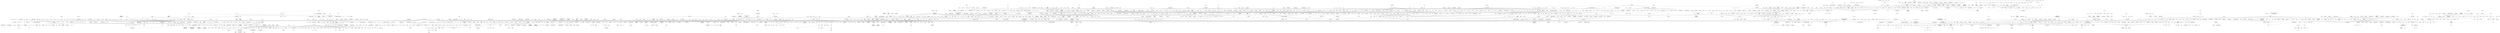 strict graph "" {
	node [label="\N"];
	1	 [fontsize=30,
		height=0.4722222222222222,
		label="10,000 Maniacs",
		level=1,
		pos="12259.13,-1895.16",
		weight=185348,
		width=2.9444444444444446];
	1002	 [fontsize=30,
		height=0.4722222222222222,
		label="Indigo Girls",
		level=1,
		pos="11691.86,-6785.62",
		weight=175174,
		width=2.111111111111111];
	1 -- 1002;
	1272	 [fontsize=30,
		height=0.4722222222222222,
		label="Lisa Loeb",
		level=1,
		pos="4722.06,-2285.20",
		weight=274835,
		width=1.8194444444444444];
	1 -- 1272;
	1279	 [fontsize=30,
		height=0.4722222222222222,
		label="Liz Phair",
		level=1,
		pos="7602.85,-3001.56",
		weight=271289,
		width=1.625];
	1 -- 1279;
	1497	 [fontsize=30,
		height=0.4722222222222222,
		label="Natalie Merchant",
		level=1,
		pos="8751.93,-7799.87",
		weight=241734,
		width=3.1527777777777777];
	1 -- 1497;
	1605	 [fontsize=30,
		height=0.4722222222222222,
		label="Paula Cole",
		level=1,
		pos="8763.91,-116.33",
		weight=176111,
		width=2.0416666666666665];
	1 -- 1605;
	1716	 [fontsize=30,
		height=0.4722222222222222,
		label="R.E.M.",
		level=1,
		pos="11218.86,8500.65",
		weight=1314084,
		width=1.2777777777777777];
	1 -- 1716;
	1793	 [fontsize=30,
		height=0.4722222222222222,
		label="Sarah McLachlan",
		level=1,
		pos="13332.04,5159.63",
		weight=691754,
		width=3.25];
	1 -- 1793;
	1835	 [fontsize=30,
		height=0.4722222222222222,
		label="Shawn Colvin",
		level=1,
		pos="10459.75,420.78",
		weight=171442,
		width=2.5555555555555554];
	1 -- 1835;
	1839	 [fontsize=30,
		height=0.4722222222222222,
		label="Sheryl Crow",
		level=1,
		pos="9261.30,3609.12",
		weight=605660,
		width=2.2777777777777777];
	1 -- 1839;
	1860	 [fontsize=30,
		height=0.4722222222222222,
		label="Sinéad O'Connor",
		level=1,
		pos="15658.28,2135.58",
		weight=431116,
		width=3.1944444444444446];
	1 -- 1860;
	19	 [fontsize=30,
		height=0.4722222222222222,
		label="4 Non\nBlondes",
		level=1,
		pos="18691.33,12530.58",
		weight=176534,
		width=2.9722222222222223];
	1 -- 19;
	1992	 [fontsize=30,
		height=0.4722222222222222,
		label="Suzanne Vega",
		level=1,
		pos="9557.95,-3718.87",
		weight=365231,
		width=2.736111111111111];
	1 -- 1992;
	2101	 [fontsize=30,
		height=0.4722222222222222,
		label="The Cranberries",
		level=1,
		pos="2009.88,-1027.82",
		weight=1000991,
		width=3.013888888888889];
	1 -- 2101;
	2331	 [fontsize=30,
		height=0.4722222222222222,
		label="Toad the\nWet Sprocket",
		level=1,
		pos="8926.86,-12060.10",
		weight=155873,
		width=4.5];
	1 -- 2331;
	248	 [fontsize=30,
		height=0.4722222222222222,
		label="Beth Orton",
		level=1,
		pos="17593.18,-13405.10",
		weight=312380,
		width=2.0277777777777777];
	1 -- 248;
	500	 [fontsize=30,
		height=0.4722222222222222,
		label="Cowboy Junkies",
		level=1,
		pos="6868.66,-5886.75",
		weight=137255,
		width=3.0416666666666665];
	1 -- 500;
	504	 [fontsize=30,
		height=0.4722222222222222,
		label="Crash Test\nDummies",
		level=1,
		pos="13291.85,-11514.71",
		weight=186053,
		width=4.152777777777778];
	1 -- 504;
	545	 [fontsize=30,
		height=0.4722222222222222,
		label="Dar Williams",
		level=1,
		pos="5743.31,48.15",
		weight=143227,
		width=2.3472222222222223];
	1 -- 545;
	554	 [fontsize=30,
		height=0.4722222222222222,
		label="David Byrne",
		level=1,
		pos="21552.15,-12083.96",
		weight=155448,
		width=2.2777777777777777];
	1 -- 554;
	10	 [fontsize=30,
		height=0.4722222222222222,
		label="*NSYNC",
		level=1,
		pos="-34756.03,17787.49",
		weight=286836,
		width=1.625];
	1064	 [fontsize=30,
		height=0.4722222222222222,
		label="Jesse McCartney",
		level=1,
		pos="-44441.61,6808.86",
		weight=202719,
		width=3.2222222222222223];
	10 -- 1064;
	1065	 [fontsize=25,
		height=0.3888888888888889,
		label="Jessica Simpson",
		level=2,
		pos="-35869.80,22008.50",
		weight=298868,
		width=2.611111111111111];
	10 -- 1065;
	1143	 [fontsize=30,
		height=0.4722222222222222,
		label="Justin Timberlake",
		level=1,
		pos="-26934.14,18875.22",
		weight=972050,
		width=3.2777777777777777];
	10 -- 1143;
	1331	 [fontsize=25,
		height=0.3888888888888889,
		label="Mandy Moore",
		level=2,
		pos="-31470.17,19720.33",
		weight=281127,
		width=2.125];
	10 -- 1331;
	1799	 [fontsize=25,
		height=0.3888888888888889,
		label="Savage Garden",
		level=2,
		pos="-32974.65,15162.34",
		weight=403602,
		width=2.4444444444444446];
	10 -- 1799;
	199	 [fontsize=25,
		height=0.3888888888888889,
		label="Backstreet Boys",
		level=2,
		pos="-38314.84,15982.02",
		weight=450420,
		width=2.513888888888889];
	10 -- 199;
	100	 [fontsize=12,
		height=0.19444444444444445,
		label=Amiina,
		level=5,
		pos="1768.59,16956.41",
		weight=132408,
		width=0.4861111111111111];
	1472	 [fontsize=12,
		height=0.19444444444444445,
		label=MUM,
		level=5,
		pos="1497.74,16573.60",
		weight=173564,
		width=0.3888888888888889];
	100 -- 1472;
	1813	 [fontsize=12,
		height=0.19444444444444445,
		label=Seabear,
		level=5,
		pos="2417.79,16649.82",
		weight=120959,
		width=0.6111111111111112];
	100 -- 1813;
	690	 [fontsize=12,
		height=0.19444444444444445,
		label=Efterklang,
		level=5,
		pos="1731.40,17788.33",
		weight=135960,
		width=0.7083333333333334];
	100 -- 690;
	1000	 [fontsize=30,
		height=0.4722222222222222,
		label=Incubus,
		level=1,
		pos="-6905.01,-22373.16",
		weight=1214650,
		width=1.4722222222222223];
	15	 [fontsize=25,
		height=0.3888888888888889,
		label=311,
		level=2,
		pos="-8913.51,-25919.85",
		weight=417857,
		width=0.5833333333333334];
	1000 -- 15;
	1707	 [fontsize=10,
		height=0.1527777777777778,
		label="Red Hot\nChili Peppers",
		level=6,
		pos="-7797.43,-21247.83",
		weight=1850896,
		width=1.5277777777777777];
	1000 -- 1707;
	2	 [fontsize=30,
		height=0.4722222222222222,
		label="10 Years",
		level=1,
		pos="-560.05,-16367.63",
		weight=168158,
		width=1.6805555555555556];
	1000 -- 2;
	808	 [fontsize=25,
		height=0.3888888888888889,
		label="Foo Fighters",
		level=2,
		pos="-5427.49,-22409.01",
		weight=1524991,
		width=1.9583333333333333];
	1000 -- 808;
	1001	 [fontsize=20,
		height=0.3194444444444444,
		label="India.Arie",
		level=3,
		pos="-8373.52,26624.59",
		weight=272268,
		width=1.1805555555555556];
	135	 [fontsize=12,
		height=0.19444444444444445,
		label="Anthony Hamilton",
		level=5,
		pos="-7822.19,26422.67",
		weight=116381,
		width=1.25];
	1001 -- 135;
	76	 [fontsize=25,
		height=0.3888888888888889,
		label="Alicia Keys",
		level=2,
		pos="-9406.84,28323.15",
		weight=747095,
		width=1.7083333333333333];
	1001 -- 76;
	1033	 [fontsize=9,
		height=0.1388888888888889,
		label="James Taylor",
		level=7,
		pos="12536.02,-7602.59",
		weight=347328,
		width=0.8194444444444444];
	1002 -- 1033;
	1168	 [fontsize=15,
		height=0.2361111111111111,
		label="k.d. lang",
		level=4,
		pos="11468.73,-7797.82",
		weight=123677,
		width=0.7777777777777778];
	1002 -- 1168;
	408	 [fontsize=9,
		height=0.1388888888888889,
		label="Carole King",
		level=7,
		pos="11372.31,-7483.91",
		weight=215500,
		width=0.7361111111111112];
	1002 -- 408;
	1003	 [fontsize=20,
		height=0.3194444444444444,
		label=Infernal,
		level=3,
		pos="-13979.95,7347.36",
		weight=147992,
		width=0.9305555555555556];
	2385	 [fontsize=9,
		height=0.1388888888888889,
		label="Uniting Nations",
		level=7,
		pos="-14469.77,7564.95",
		weight=103026,
		width=0.9583333333333334];
	1003 -- 2385;
	986	 [fontsize=25,
		height=0.3888888888888889,
		label="Ian Van\nDahl",
		level=2,
		pos="-15172.20,6998.51",
		weight=207732,
		width=2.2083333333333335];
	1003 -- 986;
	1004	 [fontsize=15,
		height=0.2361111111111111,
		label="In Flames",
		level=4,
		pos="-5647.33,10159.09",
		weight=514041,
		width=0.9027777777777778];
	101	 [fontsize=12,
		height=0.19444444444444445,
		label="Amon Amarth",
		level=5,
		pos="-8505.94,11008.37",
		weight=224808,
		width=0.9722222222222222];
	1004 -- 101;
	1148	 [fontsize=12,
		height=0.19444444444444445,
		label=Kalmah,
		level=5,
		pos="-7050.56,9263.36",
		weight=116026,
		width=0.5416666666666666];
	1004 -- 1148;
	1543	 [fontsize=12,
		height=0.19444444444444445,
		label=Norther,
		level=5,
		pos="-6454.31,8355.93",
		weight=145502,
		width=0.5277777777777778];
	1004 -- 1543;
	180	 [fontsize=12,
		height=0.19444444444444445,
		label="At the\nGates",
		level=5,
		pos="-5183.07,10796.06",
		weight=150904,
		width=0.9722222222222222];
	1004 -- 180;
	446	 [fontsize=12,
		height=0.19444444444444445,
		label="Children of\nBodom",
		level=5,
		pos="-5659.20,8358.68",
		weight=450449,
		width=1.4027777777777777];
	1004 -- 446;
	542	 [fontsize=12,
		height=0.19444444444444445,
		label="Dark Tranquillity",
		level=5,
		pos="-6304.61,11595.08",
		weight=232932,
		width=1.125];
	1004 -- 542;
	84	 [fontsize=25,
		height=0.3888888888888889,
		label="All That\nRemains",
		level=2,
		pos="-3607.33,8044.18",
		weight=193659,
		width=2.8472222222222223];
	1004 -- 84;
	1005	 [fontsize=20,
		height=0.3194444444444444,
		label="Ingrid Michaelson",
		level=3,
		pos="-15488.58,33875.99",
		weight=254827,
		width=2.1805555555555554];
	1124	 [fontsize=15,
		height=0.2361111111111111,
		label="Joshua Radin",
		level=4,
		pos="-16527.72,35305.71",
		weight=254988,
		width=1.25];
	1005 -- 1124;
	1159	 [fontsize=12,
		height=0.19444444444444445,
		label="Kate Havnevik",
		level=5,
		pos="-15861.15,32965.81",
		weight=111383,
		width=1.0277777777777777];
	1005 -- 1159;
	1343	 [fontsize=10,
		height=0.1527777777777778,
		label="Maria Taylor",
		level=6,
		pos="-16813.81,33224.47",
		weight=149140,
		width=0.7916666666666666];
	1005 -- 1343;
	2064	 [fontsize=12,
		height=0.19444444444444445,
		label="The Bird and\nthe Bee",
		level=5,
		pos="-14815.35,32889.22",
		weight=188926,
		width=1.5833333333333333];
	1005 -- 2064;
	2288	 [fontsize=15,
		height=0.2361111111111111,
		label="The Weepies",
		level=4,
		pos="-15775.50,35322.21",
		weight=220100,
		width=1.2083333333333333];
	1005 -- 2288;
	352	 [fontsize=15,
		height=0.2361111111111111,
		label="Brett Dennen",
		level=4,
		pos="-14592.13,34032.46",
		weight=174875,
		width=1.2083333333333333];
	1005 -- 352;
	378	 [fontsize=12,
		height=0.19444444444444445,
		label="Butterfly Boucher",
		level=5,
		pos="-16978.78,34088.09",
		weight=115527,
		width=1.2083333333333333];
	1005 -- 378;
	38	 [fontsize=20,
		height=0.3194444444444444,
		label=Adele,
		level=3,
		pos="-14219.77,30375.62",
		weight=401785,
		width=0.7222222222222222];
	1005 -- 38;
	780	 [fontsize=10,
		height=0.1527777777777778,
		label=Feist,
		level=6,
		pos="-14612.11,34758.98",
		weight=913399,
		width=0.3194444444444444];
	1005 -- 780;
	1006	 [fontsize=12,
		height=0.19444444444444445,
		label=Interpol,
		level=5,
		pos="-10191.09,-9634.98",
		weight=1087041,
		width=0.5277777777777778];
	1648	 [fontsize=25,
		height=0.3888888888888889,
		label=Placebo,
		level=2,
		pos="-9921.67,-10388.78",
		weight=1310676,
		width=1.2638888888888888];
	1006 -- 1648;
	1007	 [fontsize=9,
		height=0.1388888888888889,
		label=INXS,
		level=7,
		pos="-43684.94,-3906.23",
		weight=514441,
		width=0.3333333333333333];
	669	 [fontsize=25,
		height=0.3888888888888889,
		label="Duran Duran",
		level=2,
		pos="-42298.65,-3027.94",
		weight=644639,
		width=2.0];
	1007 -- 669;
	1008	 [fontsize=10,
		height=0.1527777777777778,
		label="Irene Cara",
		level=6,
		pos="-32585.18,-3465.44",
		weight=118555,
		width=0.6944444444444444];
	205	 [fontsize=25,
		height=0.3888888888888889,
		label=Bananarama,
		level=2,
		pos="-31104.19,-2693.39",
		weight=222532,
		width=2.0];
	1008 -- 205;
	1009	 [fontsize=15,
		height=0.2361111111111111,
		label="Iron &\nWine",
		level=4,
		pos="482.91,40750.35",
		weight=814278,
		width=1.1805555555555556];
	114	 [fontsize=20,
		height=0.3194444444444444,
		label="Andrew Bird",
		level=3,
		pos="-464.96,37793.51",
		weight=483747,
		width=1.5138888888888888];
	1009 -- 114;
	1204	 [fontsize=12,
		height=0.19444444444444445,
		label=Korpiklaani,
		level=5,
		pos="-9397.70,10597.82",
		weight=148812,
		width=0.7777777777777778];
	101 -- 1204;
	2368	 [fontsize=12,
		height=0.19444444444444445,
		label=Turisas,
		level=5,
		pos="-7748.42,11692.63",
		weight=102273,
		width=0.5138888888888888];
	101 -- 2368;
	296	 [fontsize=12,
		height=0.19444444444444445,
		label=Bloodbath,
		level=5,
		pos="-9318.45,8432.00",
		weight=104489,
		width=0.7222222222222222];
	101 -- 296;
	731	 [fontsize=12,
		height=0.19444444444444445,
		label=Ensiferum,
		level=5,
		pos="-8886.78,11775.20",
		weight=181637,
		width=0.7222222222222222];
	101 -- 731;
	980	 [fontsize=12,
		height=0.19444444444444445,
		label=Hypocrisy,
		level=5,
		pos="-7945.24,9463.21",
		weight=125339,
		width=0.6944444444444444];
	101 -- 980;
	1010	 [fontsize=30,
		height=0.4722222222222222,
		label="Iron Butterfly",
		level=1,
		pos="33041.86,5439.83",
		weight=136163,
		width=2.375];
	1946	 [fontsize=10,
		height=0.1527777777777778,
		label=Steppenwolf,
		level=6,
		pos="32974.63,6585.92",
		weight=394102,
		width=0.8055555555555556];
	1010 -- 1946;
	2028	 [fontsize=9,
		height=0.1388888888888889,
		label="Ten Years\nAfter",
		level=7,
		pos="33872.87,6463.82",
		weight=186994,
		width=1.0416666666666667];
	1010 -- 2028;
	2120	 [fontsize=9,
		height=0.1388888888888889,
		label="The Doors",
		level=7,
		pos="32307.25,6062.63",
		weight=1209838,
		width=0.6527777777777778];
	1010 -- 2120;
	256	 [fontsize=9,
		height=0.1388888888888889,
		label="Big Brother & The\nHolding Company",
		level=7,
		pos="32096.94,5157.85",
		weight=121046,
		width=2.3333333333333335];
	1010 -- 256;
	5	 [fontsize=30,
		height=0.4722222222222222,
		label="13th Floor\nElevators",
		level=1,
		pos="36631.39,8032.45",
		weight=128190,
		width=3.9722222222222223];
	1010 -- 5;
	506	 [fontsize=9,
		height=0.1388888888888889,
		label=Cream,
		level=7,
		pos="32697.11,4333.92",
		weight=651068,
		width=0.4166666666666667];
	1010 -- 506;
	1011	 [fontsize=20,
		height=0.3194444444444444,
		label="Iron Maiden",
		level=3,
		pos="36189.92,2122.75",
		weight=836037,
		width=1.4722222222222223];
	287	 [fontsize=12,
		height=0.19444444444444445,
		label="Blind Guardian",
		level=5,
		pos="35473.45,2675.41",
		weight=339213,
		width=1.0416666666666667];
	1011 -- 287;
	30	 [fontsize=20,
		height=0.3194444444444444,
		label="AC/DC",
		level=3,
		pos="36063.14,-1521.42",
		weight=1092654,
		width=0.875];
	1011 -- 30;
	929	 [fontsize=12,
		height=0.19444444444444445,
		label=HammerFall,
		level=5,
		pos="36605.07,3090.78",
		weight=261582,
		width=0.8611111111111112];
	1011 -- 929;
	949	 [fontsize=12,
		height=0.19444444444444445,
		label=Helloween,
		level=5,
		pos="34693.50,1815.26",
		weight=297463,
		width=0.75];
	1011 -- 949;
	988	 [fontsize=9,
		height=0.1388888888888889,
		label="Iced Earth",
		level=7,
		pos="36625.94,2383.40",
		weight=295248,
		width=0.6527777777777778];
	1011 -- 988;
	1012	 [fontsize=15,
		height=0.2361111111111111,
		label="Isaac Hayes",
		level=4,
		pos="-5740.33,33337.61",
		weight=272216,
		width=1.125];
	71	 [fontsize=15,
		height=0.2361111111111111,
		label="Al Green",
		level=4,
		pos="-6912.96,35556.61",
		weight=488249,
		width=0.8055555555555556];
	1012 -- 71;
	1014	 [fontsize=12,
		height=0.19444444444444445,
		label=Islands,
		level=5,
		pos="12819.53,42344.16",
		weight=224987,
		width=0.5];
	595	 [fontsize=20,
		height=0.3194444444444444,
		label=Destroyer,
		level=3,
		pos="11832.94,43492.02",
		weight=174672,
		width=1.2083333333333333];
	1014 -- 595;
	1015	 [fontsize=25,
		height=0.3888888888888889,
		label="It Dies\nToday",
		level=2,
		pos="-1610.53,2398.91",
		weight=116737,
		width=2.25];
	16	 [fontsize=25,
		height=0.3888888888888889,
		label="36 Crazyfists",
		level=2,
		pos="-4510.96,3006.04",
		weight=185875,
		width=2.013888888888889];
	1015 -- 16;
	1016	 [fontsize=15,
		height=0.2361111111111111,
		label="Jack's Mannequin",
		level=4,
		pos="-15175.46,-7029.96",
		weight=308392,
		width=1.625];
	1460	 [fontsize=30,
		height=0.4722222222222222,
		label="Motion City\nSoundtrack",
		level=1,
		pos="-14436.82,-9164.60",
		weight=388212,
		width=4.541666666666667];
	1016 -- 1460;
	1017	 [fontsize=10,
		height=0.1527777777777778,
		label="Jackie Wilson",
		level=6,
		pos="-5850.04,32636.91",
		weight=124880,
		width=0.9027777777777778];
	1783	 [fontsize=15,
		height=0.2361111111111111,
		label="Sam Cooke",
		level=4,
		pos="-5236.09,33195.69",
		weight=261479,
		width=1.0694444444444444];
	1017 -- 1783;
	1018	 [fontsize=9,
		height=0.1388888888888889,
		label="Jack Johnson",
		level=7,
		pos="-12544.14,-27354.31",
		weight=1099826,
		width=0.8611111111111112];
	841	 [fontsize=25,
		height=0.3888888888888889,
		label="G. Love &\nSpecial Sauce",
		level=2,
		pos="-12523.14,-28886.66",
		weight=192410,
		width=4.055555555555555];
	1018 -- 841;
	1019	 [fontsize=12,
		height=0.19444444444444445,
		label="Jackson Browne",
		level=5,
		pos="-29171.72,8085.40",
		weight=221481,
		width=1.1666666666666667];
	363	 [fontsize=9,
		height=0.1388888888888889,
		label="Bruce Springsteen",
		level=7,
		pos="-29305.49,7618.37",
		weight=834099,
		width=1.1527777777777777];
	1019 -- 363;
	95	 [fontsize=15,
		height=0.2361111111111111,
		label=America,
		level=4,
		pos="-29173.86,9669.51",
		weight=253311,
		width=0.75];
	1019 -- 95;
	102	 [fontsize=25,
		height=0.3888888888888889,
		label="Amon Tobin",
		level=2,
		pos="25920.68,3801.52",
		weight=440972,
		width=1.875];
	1184	 [fontsize=12,
		height=0.19444444444444445,
		label="Kid Koala",
		level=5,
		pos="26145.66,2350.24",
		weight=158878,
		width=0.6805555555555556];
	102 -- 1184;
	1929	 [fontsize=25,
		height=0.3888888888888889,
		label=Squarepusher,
		level=2,
		pos="25104.21,1183.39",
		weight=335714,
		width=2.1944444444444446];
	102 -- 1929;
	2123	 [fontsize=12,
		height=0.19444444444444445,
		label="The Dust\nBrothers",
		level=5,
		pos="24653.43,4872.08",
		weight=141869,
		width=1.375];
	102 -- 2123;
	2386	 [fontsize=12,
		height=0.19444444444444445,
		label=UNKLE,
		level=5,
		pos="26422.72,5219.12",
		weight=490687,
		width=0.5416666666666666];
	102 -- 2386;
	24	 [fontsize=25,
		height=0.3888888888888889,
		label="9 Lazy\n9",
		level=2,
		pos="24588.16,9103.60",
		weight=168403,
		width=1.5138888888888888];
	102 -- 24;
	308	 [fontsize=20,
		height=0.3194444444444444,
		label="Boards of\nCanada",
		level=3,
		pos="23979.09,3724.46",
		weight=623541,
		width=2.4027777777777777];
	102 -- 308;
	528	 [fontsize=12,
		height=0.19444444444444445,
		label=Daedelus,
		level=5,
		pos="27156.92,4493.15",
		weight=127008,
		width=0.6805555555555556];
	102 -- 528;
	631	 [fontsize=12,
		height=0.19444444444444445,
		label="DJ Krush",
		level=5,
		pos="26840.75,3078.63",
		weight=297590,
		width=0.6527777777777778];
	102 -- 631;
	634	 [fontsize=12,
		height=0.19444444444444445,
		label="DJ Shadow",
		level=5,
		pos="24502.18,2894.60",
		weight=602830,
		width=0.8194444444444444];
	102 -- 634;
	1023	 [fontsize=25,
		height=0.3888888888888889,
		label="Jaga Jazzist",
		level=2,
		pos="27334.76,9627.11",
		weight=162373,
		width=1.9166666666666667];
	1023 -- 24;
	1024	 [fontsize=30,
		height=0.4722222222222222,
		label="Jagged Edge",
		level=1,
		pos="-22906.90,17711.73",
		weight=120661,
		width=2.4583333333333335];
	3	 [fontsize=30,
		height=0.4722222222222222,
		label=112,
		level=1,
		pos="-18829.37,18708.62",
		weight=145079,
		width=0.7083333333333334];
	1024 -- 3;
	1025	 [fontsize=20,
		height=0.3194444444444444,
		label=Jakatta,
		level=3,
		pos="-21904.88,-3835.23",
		weight=134443,
		width=0.9027777777777778];
	1962	 [fontsize=15,
		height=0.2361111111111111,
		label=StoneBridge,
		level=4,
		pos="-22424.61,-4918.04",
		weight=104056,
		width=1.125];
	1025 -- 1962;
	442	 [fontsize=25,
		height=0.3888888888888889,
		label=Chicane,
		level=2,
		pos="-22324.32,-3284.07",
		weight=332065,
		width=1.2777777777777777];
	1025 -- 442;
	1026	 [fontsize=15,
		height=0.2361111111111111,
		label=Jamelia,
		level=4,
		pos="-39304.52,24369.67",
		weight=241433,
		width=0.7083333333333334];
	863	 [fontsize=25,
		height=0.3888888888888889,
		label="Geri Halliwell",
		level=2,
		pos="-40304.43,22959.73",
		weight=163415,
		width=2.0277777777777777];
	1026 -- 863;
	1028	 [fontsize=12,
		height=0.19444444444444445,
		label="James Blunt",
		level=5,
		pos="-20816.06,28354.82",
		weight=873851,
		width=0.875];
	106	 [fontsize=20,
		height=0.3194444444444444,
		label="Amy Macdonald",
		level=3,
		pos="-19464.09,28072.17",
		weight=327841,
		width=2.0];
	1028 -- 106;
	1029	 [fontsize=15,
		height=0.2361111111111111,
		label="James Brown",
		level=4,
		pos="-4829.29,35857.47",
		weight=595105,
		width=1.25];
	329	 [fontsize=9,
		height=0.1388888888888889,
		label="Booker T. &\nThe MG's",
		level=7,
		pos="-4309.64,35790.91",
		weight=184502,
		width=1.4444444444444444];
	1029 -- 329;
	1029 -- 71;
	103	 [fontsize=12,
		height=0.19444444444444445,
		label=Amorphis,
		level=5,
		pos="-6172.85,12781.74",
		weight=206114,
		width=0.6805555555555556];
	1156	 [fontsize=12,
		height=0.19444444444444445,
		label=Katatonia,
		level=5,
		pos="-6621.34,13284.93",
		weight=217441,
		width=0.6666666666666666];
	103 -- 1156;
	1485	 [fontsize=12,
		height=0.19444444444444445,
		label="My Dying\nBride",
		level=5,
		pos="-5548.75,13211.94",
		weight=150660,
		width=1.1666666666666667];
	103 -- 1485;
	103 -- 542;
	1030	 [fontsize=20,
		height=0.3194444444444444,
		label="James Horner",
		level=3,
		pos="-27215.06,-11256.19",
		weight=184293,
		width=1.75];
	60	 [fontsize=20,
		height=0.3194444444444444,
		label="Alan Silvestri",
		level=3,
		pos="-29365.97,-11044.86",
		weight=126360,
		width=1.6111111111111112];
	1030 -- 60;
	1031	 [fontsize=20,
		height=0.3194444444444444,
		label="James Morrison",
		level=3,
		pos="-17847.41,32654.51",
		weight=450459,
		width=1.9861111111111112];
	104	 [fontsize=15,
		height=0.2361111111111111,
		label="Amos Lee",
		level=4,
		pos="-18940.88,33274.50",
		weight=276612,
		width=0.9305555555555556];
	1031 -- 104;
	1121	 [fontsize=12,
		height=0.19444444444444445,
		label="Josh Kelley",
		level=5,
		pos="-18511.99,32311.99",
		weight=144777,
		width=0.8055555555555556];
	1031 -- 1121;
	1142	 [fontsize=12,
		height=0.19444444444444445,
		label="Justin Nozuka",
		level=5,
		pos="-17938.19,33990.36",
		weight=107972,
		width=1.0];
	1031 -- 1142;
	1031 -- 38;
	1032	 [fontsize=20,
		height=0.3194444444444444,
		label="James Newton\nHoward",
		level=3,
		pos="-27428.90,-12395.52",
		weight=129302,
		width=3.0277777777777777];
	1032 -- 60;
	1035	 [fontsize=20,
		height=0.3194444444444444,
		label="Jamie Foxx",
		level=3,
		pos="-8724.55,17882.03",
		weight=114725,
		width=1.4305555555555556];
	310	 [fontsize=30,
		height=0.4722222222222222,
		label="Bobby Valentino",
		level=1,
		pos="-10878.64,17035.16",
		weight=106056,
		width=3.0416666666666665];
	1035 -- 310;
	1036	 [fontsize=10,
		height=0.1527777777777778,
		label="Jamie T",
		level=6,
		pos="-13714.80,28016.12",
		weight=142957,
		width=0.5138888888888888];
	1160	 [fontsize=20,
		height=0.3194444444444444,
		label="Kate Nash",
		level=3,
		pos="-13311.86,28020.26",
		weight=512121,
		width=1.3055555555555556];
	1036 -- 1160;
	1038	 [fontsize=9,
		height=0.1388888888888889,
		label="Jane Monheit",
		level=7,
		pos="-3389.02,29649.56",
		weight=101781,
		width=0.8472222222222222];
	1280	 [fontsize=12,
		height=0.19444444444444445,
		label="Lizz Wright",
		level=5,
		pos="-3968.45,29899.20",
		weight=117629,
		width=0.7777777777777778];
	1038 -- 1280;
	1039	 [fontsize=25,
		height=0.3888888888888889,
		label="Janet Jackson",
		level=2,
		pos="-15113.22,20194.83",
		weight=474302,
		width=2.2222222222222223];
	1448	 [fontsize=30,
		height=0.4722222222222222,
		label=Monica,
		level=1,
		pos="-12264.53,22792.49",
		weight=154430,
		width=1.3472222222222223];
	1039 -- 1448;
	1604	 [fontsize=10,
		height=0.1527777777777778,
		label="Paula Abdul",
		level=6,
		pos="-15598.73,19910.55",
		weight=152848,
		width=0.7777777777777778];
	1039 -- 1604;
	2328	 [fontsize=12,
		height=0.19444444444444445,
		label="Tina Turner",
		level=5,
		pos="-14933.17,19086.95",
		weight=366221,
		width=0.8055555555555556];
	1039 -- 2328;
	592	 [fontsize=12,
		height=0.19444444444444445,
		label="Des'ree",
		level=5,
		pos="-13876.12,19518.35",
		weight=127143,
		width=0.5416666666666666];
	1039 -- 592;
	1040	 [fontsize=9,
		height=0.1388888888888889,
		label="Janis Joplin",
		level=7,
		pos="40530.05,13652.84",
		weight=541450,
		width=0.75];
	1055	 [fontsize=30,
		height=0.4722222222222222,
		label="Jefferson Airplane",
		level=1,
		pos="41448.07,13182.59",
		weight=542912,
		width=3.361111111111111];
	1040 -- 1055;
	1041	 [fontsize=25,
		height=0.3888888888888889,
		label=Japan,
		level=2,
		pos="-37331.41,-3103.27",
		weight=101153,
		width=0.9583333333333334];
	28	 [fontsize=25,
		height=0.3888888888888889,
		label=ABC,
		level=2,
		pos="-39504.93,-3610.58",
		weight=173133,
		width=0.7222222222222222];
	1041 -- 28;
	1042	 [fontsize=15,
		height=0.2361111111111111,
		label="Jarabe de\nPalo",
		level=4,
		pos="13738.73,15262.07",
		weight=173446,
		width=1.4861111111111112];
	1081	 [fontsize=12,
		height=0.19444444444444445,
		label="Joaquín Sabina",
		level=5,
		pos="12551.82,14658.84",
		weight=107453,
		width=1.0972222222222223];
	1042 -- 1081;
	112	 [fontsize=12,
		height=0.19444444444444445,
		label="Andrés Calamaro",
		level=5,
		pos="12648.82,16521.43",
		weight=127700,
		width=1.2361111111111112];
	1042 -- 112;
	1291	 [fontsize=12,
		height=0.19444444444444445,
		label="Los Rodríguez",
		level=5,
		pos="13878.55,14001.61",
		weight=102724,
		width=1.0277777777777777];
	1042 -- 1291;
	65	 [fontsize=15,
		height=0.2361111111111111,
		label="Alejandro Sanz",
		level=4,
		pos="16346.23,16052.60",
		weight=140271,
		width=1.3888888888888888];
	1042 -- 65;
	696	 [fontsize=15,
		height=0.2361111111111111,
		label="El Canto\ndel Loco",
		level=4,
		pos="12342.58,15208.53",
		weight=110707,
		width=1.7222222222222223];
	1042 -- 696;
	726	 [fontsize=12,
		height=0.19444444444444445,
		label="Enanitos Verdes",
		level=5,
		pos="14329.57,14684.66",
		weight=119632,
		width=1.1527777777777777];
	1042 -- 726;
	1043	 [fontsize=25,
		height=0.3888888888888889,
		label="Ja Rule",
		level=2,
		pos="-14361.96,-1428.97",
		weight=197508,
		width=1.1805555555555556];
	11	 [fontsize=25,
		height=0.3888888888888889,
		label="2Pac",
		level=2,
		pos="-11329.40,-993.88",
		weight=562588,
		width=0.7916666666666666];
	1043 -- 11;
	772	 [fontsize=9,
		height=0.1388888888888889,
		label="Fat Joe",
		level=7,
		pos="-14698.00,-1504.72",
		weight=167891,
		width=0.4722222222222222];
	1043 -- 772;
	1044	 [fontsize=9,
		height=0.1388888888888889,
		label="Jarvis Cocker",
		level=7,
		pos="-16001.22,52802.47",
		weight=102396,
		width=0.8611111111111112];
	901	 [fontsize=12,
		height=0.19444444444444445,
		label="Graham Coxon",
		level=5,
		pos="-16575.87,52149.26",
		weight=199444,
		width=1.0833333333333333];
	1044 -- 901;
	1046	 [fontsize=12,
		height=0.19444444444444445,
		label="Jay-Jay Johanson",
		level=5,
		pos="-43121.23,19084.03",
		weight=133300,
		width=1.2777777777777777];
	889	 [fontsize=20,
		height=0.3194444444444444,
		label=Goldfrapp,
		level=3,
		pos="-44429.92,20067.11",
		weight=906439,
		width=1.2222222222222223];
	1046 -- 889;
	1047	 [fontsize=9,
		height=0.1388888888888889,
		label="Jay-Z",
		level=7,
		pos="-10704.16,3491.53",
		weight=638981,
		width=0.3472222222222222];
	637	 [fontsize=25,
		height=0.3888888888888889,
		label=DMX,
		level=2,
		pos="-10808.42,2876.79",
		weight=353243,
		width=0.7777777777777778];
	1047 -- 637;
	1048	 [fontsize=10,
		height=0.1527777777777778,
		label="Jay-Z and\nLinkin Park",
		level=6,
		pos="404.33,-24549.81",
		weight=330083,
		width=1.5];
	1264	 [fontsize=30,
		height=0.4722222222222222,
		label="Limp Bizkit",
		level=1,
		pos="891.23,-24100.16",
		weight=809599,
		width=2.0277777777777777];
	1048 -- 1264;
	1049	 [fontsize=20,
		height=0.3194444444444444,
		label=Jazzamor,
		level=3,
		pos="28758.33,26863.75",
		weight=114778,
		width=1.2083333333333333];
	1407	 [fontsize=25,
		height=0.3888888888888889,
		label=Micatone,
		level=2,
		pos="30293.84,25791.01",
		weight=147507,
		width=1.4166666666666667];
	1049 -- 1407;
	1644	 [fontsize=12,
		height=0.19444444444444445,
		label="Pink Martini",
		level=5,
		pos="28114.11,26032.84",
		weight=275631,
		width=0.8194444444444444];
	1049 -- 1644;
	2139	 [fontsize=9,
		height=0.1388888888888889,
		label="The Funky\nLowlives",
		level=7,
		pos="28616.46,27207.27",
		weight=102989,
		width=1.3194444444444444];
	1049 -- 2139;
	105	 [fontsize=12,
		height=0.19444444444444445,
		label=Amparanoia,
		level=5,
		pos="16181.04,12586.41",
		weight=101806,
		width=0.8611111111111112];
	225	 [fontsize=15,
		height=0.2361111111111111,
		label=Bebe,
		level=4,
		pos="14913.43,12477.04",
		weight=125493,
		width=0.4861111111111111];
	105 -- 225;
	1050	 [fontsize=25,
		height=0.3888888888888889,
		label=Jazzanova,
		level=2,
		pos="35578.11,24386.11",
		weight=300664,
		width=1.6666666666666667];
	1203	 [fontsize=10,
		height=0.1527777777777778,
		label=Koop,
		level=6,
		pos="34781.60,23712.96",
		weight=328121,
		width=0.3472222222222222];
	1050 -- 1203;
	1526	 [fontsize=10,
		height=0.1527777777777778,
		label="Nicola Conte",
		level=6,
		pos="35140.91,26134.91",
		weight=217888,
		width=0.8333333333333334];
	1050 -- 1526;
	18	 [fontsize=25,
		height=0.3888888888888889,
		label="4hero",
		level=2,
		pos="32591.89,24245.71",
		weight=169114,
		width=0.8888888888888888];
	1050 -- 18;
	2090	 [fontsize=25,
		height=0.3888888888888889,
		label="The Cinematic\nOrchestra",
		level=2,
		pos="37452.88,25763.90",
		weight=432356,
		width=4.055555555555555];
	1050 -- 2090;
	221	 [fontsize=15,
		height=0.2361111111111111,
		label="Beady Belle",
		level=4,
		pos="36869.80,24191.36",
		weight=100040,
		width=1.0972222222222223];
	1050 -- 221;
	590	 [fontsize=9,
		height=0.1388888888888889,
		label="De-Phazz",
		level=7,
		pos="35906.64,23670.56",
		weight=360761,
		width=0.6111111111111112];
	1050 -- 590;
	1052	 [fontsize=12,
		height=0.19444444444444445,
		label="Jean-Michel Jarre",
		level=5,
		pos="19972.32,-5099.23",
		weight=228313,
		width=1.25];
	161	 [fontsize=25,
		height=0.3888888888888889,
		label="Art of\nNoise",
		level=2,
		pos="21602.80,-6445.66",
		weight=153823,
		width=2.013888888888889];
	1052 -- 161;
	1054	 [fontsize=9,
		height=0.1388888888888889,
		label="Jeff Buckley",
		level=7,
		pos="-2979.53,34437.90",
		weight=761225,
		width=0.7638888888888888];
	1768	 [fontsize=20,
		height=0.3194444444444444,
		label="Rufus Wainwright",
		level=3,
		pos="-1995.28,34780.94",
		weight=589827,
		width=2.1805555555555554];
	1054 -- 1768;
	1071	 [fontsize=10,
		height=0.1527777777777778,
		label="Jimi Hendrix",
		level=6,
		pos="42256.38,14375.81",
		weight=1088057,
		width=0.8055555555555556];
	1055 -- 1071;
	2037	 [fontsize=9,
		height=0.1388888888888889,
		label="The Mamas &\nThe Papas",
		level=7,
		pos="41694.26,11730.61",
		weight=390411,
		width=1.6527777777777777];
	1055 -- 2037;
	2083	 [fontsize=9,
		height=0.1388888888888889,
		label="The Byrds",
		level=7,
		pos="39854.91,12419.57",
		weight=436385,
		width=0.6388888888888888];
	1055 -- 2083;
	2296	 [fontsize=9,
		height=0.1388888888888889,
		label="The Yardbirds",
		level=7,
		pos="41596.51,14320.71",
		weight=344095,
		width=0.875];
	1055 -- 2296;
	370	 [fontsize=9,
		height=0.1388888888888889,
		label="Buffalo Springfield",
		level=7,
		pos="43091.61,13001.32",
		weight=294927,
		width=1.1527777777777777];
	1055 -- 370;
	1055 -- 5;
	508	 [fontsize=9,
		height=0.1388888888888889,
		label="Creedence Clearwater\nRevival",
		level=7,
		pos="42810.38,12096.31",
		weight=809196,
		width=1.9722222222222223];
	1055 -- 508;
	1056	 [fontsize=20,
		height=0.3194444444444444,
		label=Jem,
		level=3,
		pos="12506.46,5782.64",
		weight=484415,
		width=0.5277777777777778];
	1056 -- 1793;
	272	 [fontsize=9,
		height=0.1388888888888889,
		label="Bitter:Sweet",
		level=7,
		pos="12566.35,6511.45",
		weight=122634,
		width=0.7638888888888888];
	1056 -- 272;
	1057	 [fontsize=20,
		height=0.3194444444444444,
		label="Jennifer Hudson",
		level=3,
		pos="-6228.58,23173.74",
		weight=115919,
		width=2.0277777777777777];
	163	 [fontsize=25,
		height=0.3888888888888889,
		label=Ashanti,
		level=2,
		pos="-7679.51,24216.63",
		weight=287385,
		width=1.1666666666666667];
	1057 -- 163;
	1058	 [fontsize=12,
		height=0.19444444444444445,
		label="Jennifer Lopez",
		level=5,
		pos="-37593.07,23865.39",
		weight=570845,
		width=1.0416666666666667];
	1058 -- 1065;
	1059	 [fontsize=10,
		height=0.1527777777777778,
		label="Jenny Lewis with The\nWatson Twins",
		level=6,
		pos="-15050.64,-22285.28",
		weight=100892,
		width=2.4027777777777777];
	693	 [fontsize=20,
		height=0.3194444444444444,
		label=Eisley,
		level=3,
		pos="-13914.12,-22660.08",
		weight=244923,
		width=0.75];
	1059 -- 693;
	1786	 [fontsize=12,
		height=0.19444444444444445,
		label="Sandi Thom",
		level=5,
		pos="-19662.58,29238.77",
		weight=133781,
		width=0.8611111111111112];
	106 -- 1786;
	1908	 [fontsize=12,
		height=0.19444444444444445,
		label="Sophie Zelmani",
		level=5,
		pos="-21238.13,30190.80",
		weight=115985,
		width=1.0972222222222223];
	106 -- 1908;
	106 -- 38;
	1060	 [fontsize=10,
		height=0.1527777777777778,
		label="Jens Lekman",
		level=6,
		pos="2131.03,39006.86",
		weight=242322,
		width=0.8611111111111112];
	1971	 [fontsize=12,
		height=0.19444444444444445,
		label="St. Vincent",
		level=5,
		pos="1695.98,38583.17",
		weight=146772,
		width=0.7638888888888888];
	1060 -- 1971;
	1061	 [fontsize=15,
		height=0.2361111111111111,
		label="Jerry Cantrell",
		level=4,
		pos="-23.49,-27727.47",
		weight=107848,
		width=1.2083333333333333];
	74	 [fontsize=15,
		height=0.2361111111111111,
		label="Alice in\nChains",
		level=4,
		pos="1270.26,-28785.23",
		weight=629040,
		width=1.4583333333333333];
	1061 -- 74;
	1062	 [fontsize=20,
		height=0.3194444444444444,
		label="Jerry Goldsmith",
		level=3,
		pos="-31414.25,-10377.81",
		weight=118862,
		width=1.9583333333333333];
	1062 -- 60;
	1063	 [fontsize=9,
		height=0.1388888888888889,
		label="Jerry Lee\nLewis",
		level=7,
		pos="42638.88,4553.14",
		weight=202282,
		width=1.0694444444444444];
	460	 [fontsize=10,
		height=0.1527777777777778,
		label="Chuck Berry",
		level=6,
		pos="44396.48,4721.57",
		weight=454208,
		width=0.8055555555555556];
	1063 -- 460;
	1108	 [fontsize=15,
		height=0.2361111111111111,
		label=JoJo,
		level=4,
		pos="-43297.38,5089.48",
		weight=316204,
		width=0.4444444444444444];
	1064 -- 1108;
	1109	 [fontsize=15,
		height=0.2361111111111111,
		label="Jonas Brothers",
		level=4,
		pos="-46610.66,6007.81",
		weight=184349,
		width=1.375];
	1064 -- 1109;
	1265	 [fontsize=15,
		height=0.2361111111111111,
		label="Lindsay Lohan",
		level=4,
		pos="-44185.45,9119.25",
		weight=304837,
		width=1.3333333333333333];
	1064 -- 1265;
	1378	 [fontsize=15,
		height=0.2361111111111111,
		label=McFly,
		level=4,
		pos="-45129.33,4327.14",
		weight=204853,
		width=0.5555555555555556];
	1064 -- 1378;
	1422	 [fontsize=15,
		height=0.2361111111111111,
		label="Miley Cyrus",
		level=4,
		pos="-42484.39,7250.58",
		weight=216043,
		width=1.0694444444444444];
	1064 -- 1422;
	165	 [fontsize=15,
		height=0.2361111111111111,
		label="Ashley Tisdale",
		level=4,
		pos="-42541.83,6063.56",
		weight=114791,
		width=1.3194444444444444];
	1064 -- 165;
	1773	 [fontsize=12,
		height=0.19444444444444445,
		label="Ryan Cabrera",
		level=5,
		pos="-46214.07,7833.66",
		weight=152977,
		width=0.9861111111111112];
	1064 -- 1773;
	1836	 [fontsize=10,
		height=0.1527777777777778,
		label="Shayne Ward",
		level=6,
		pos="-45825.17,8234.29",
		weight=107689,
		width=0.875];
	1064 -- 1836;
	2093	 [fontsize=30,
		height=0.4722222222222222,
		label="The Click\nFive",
		level=1,
		pos="-44652.71,-5786.95",
		weight=111724,
		width=2.875];
	1064 -- 2093;
	2397	 [fontsize=15,
		height=0.2361111111111111,
		label="Vanessa Hudgens",
		level=4,
		pos="-45789.71,4408.74",
		weight=128170,
		width=1.6527777777777777];
	1064 -- 2397;
	91	 [fontsize=15,
		height=0.2361111111111111,
		label="Aly &\nAJ",
		level=4,
		pos="-43580.20,8868.23",
		weight=139448,
		width=0.8888888888888888];
	1064 -- 91;
	958	 [fontsize=25,
		height=0.3888888888888889,
		label="Hilary Duff",
		level=2,
		pos="-47603.22,5139.57",
		weight=408619,
		width=1.625];
	1064 -- 958;
	108	 [fontsize=12,
		height=0.19444444444444445,
		label=Anastacia,
		level=5,
		pos="-35789.32,24693.84",
		weight=391929,
		width=0.6944444444444444];
	1065 -- 108;
	1174	 [fontsize=12,
		height=0.19444444444444445,
		label="Kelly Osbourne",
		level=5,
		pos="-33802.65,24046.52",
		weight=114804,
		width=1.0833333333333333];
	1065 -- 1174;
	1249	 [fontsize=20,
		height=0.3194444444444444,
		label="Leona Lewis",
		level=3,
		pos="-32763.92,22657.87",
		weight=481890,
		width=1.5694444444444444];
	1065 -- 1249;
	1498	 [fontsize=15,
		height=0.2361111111111111,
		label="Natasha Bedingfield",
		level=4,
		pos="-33883.80,20404.98",
		weight=634312,
		width=1.8333333333333333];
	1065 -- 1498;
	1581	 [fontsize=20,
		height=0.3194444444444444,
		label="P!nk",
		level=3,
		pos="-37471.43,20267.72",
		weight=293683,
		width=0.5694444444444444];
	1065 -- 1581;
	1595	 [fontsize=12,
		height=0.19444444444444445,
		label="Paris Hilton",
		level=5,
		pos="-33989.38,24233.79",
		weight=208320,
		width=0.8055555555555556];
	1065 -- 1595;
	164	 [fontsize=15,
		height=0.2361111111111111,
		label="Ashlee Simpson",
		level=4,
		pos="-37602.29,24251.74",
		weight=469115,
		width=1.4861111111111112];
	1065 -- 164;
	1685	 [fontsize=25,
		height=0.3888888888888889,
		label="Rachel Stevens",
		level=2,
		pos="-35143.86,25446.42",
		weight=131031,
		width=2.4444444444444446];
	1065 -- 1685;
	1792	 [fontsize=12,
		height=0.19444444444444445,
		label="Sarah Connor",
		level=5,
		pos="-38143.99,22154.06",
		weight=121431,
		width=0.9861111111111112];
	1065 -- 1792;
	1933	 [fontsize=15,
		height=0.2361111111111111,
		label="Stacie Orrico",
		level=4,
		pos="-37819.43,20826.58",
		weight=193566,
		width=1.1805555555555556];
	1065 -- 1933;
	358	 [fontsize=12,
		height=0.19444444444444445,
		label="Britney Spears",
		level=5,
		pos="-33950.19,20177.13",
		weight=1022718,
		width=1.0416666666666667];
	1065 -- 358;
	456	 [fontsize=12,
		height=0.19444444444444445,
		label="Christina Aguilera",
		level=5,
		pos="-35463.39,19284.59",
		weight=947487,
		width=1.2361111111111112];
	1065 -- 456;
	586	 [fontsize=12,
		height=0.19444444444444445,
		label="Delta Goodrem",
		level=5,
		pos="-33247.60,22266.96",
		weight=210939,
		width=1.0833333333333333];
	1065 -- 586;
	722	 [fontsize=15,
		height=0.2361111111111111,
		label="Emma Bunton",
		level=4,
		pos="-36959.94,19791.43",
		weight=126484,
		width=1.3055555555555556];
	1065 -- 722;
	1065 -- 863;
	1066	 [fontsize=9,
		height=0.1388888888888889,
		label=Jet,
		level=7,
		pos="-15604.69,26157.64",
		weight=747836,
		width=0.19444444444444445];
	1703	 [fontsize=20,
		height=0.3194444444444444,
		label=Razorlight,
		level=3,
		pos="-15919.59,26854.68",
		weight=775277,
		width=1.2638888888888888];
	1066 -- 1703;
	1068	 [fontsize=20,
		height=0.3194444444444444,
		label=Jewel,
		level=3,
		pos="5442.14,-4269.38",
		weight=485526,
		width=0.7222222222222222];
	1068 -- 1272;
	1069	 [fontsize=12,
		height=0.19444444444444445,
		label="Jill Scott",
		level=5,
		pos="-24351.21,25229.65",
		weight=233196,
		width=0.5833333333333334];
	1236	 [fontsize=25,
		height=0.3888888888888889,
		label="Lauryn Hill",
		level=2,
		pos="-24607.65,23728.42",
		weight=406920,
		width=1.6527777777777777];
	1069 -- 1236;
	107	 [fontsize=20,
		height=0.3194444444444444,
		label="Amy Winehouse",
		level=3,
		pos="-5238.36,30014.91",
		weight=1006978,
		width=2.0277777777777777];
	107 -- 1280;
	153	 [fontsize=15,
		height=0.2361111111111111,
		label="Aretha Franklin",
		level=4,
		pos="-3416.19,32152.58",
		weight=642451,
		width=1.3888888888888888];
	107 -- 153;
	1694	 [fontsize=15,
		height=0.2361111111111111,
		label="Randy Crawford",
		level=4,
		pos="-5340.68,28492.87",
		weight=100718,
		width=1.4861111111111112];
	107 -- 1694;
	107 -- 76;
	1070	 [fontsize=12,
		height=0.19444444444444445,
		label="Jim Croce",
		level=5,
		pos="-27427.57,10172.87",
		weight=143632,
		width=0.7083333333333334];
	1070 -- 95;
	1073	 [fontsize=20,
		height=0.3194444444444444,
		label="Jimmy Buffett",
		level=3,
		pos="-27810.51,28481.20",
		weight=131225,
		width=1.6944444444444444];
	2426	 [fontsize=9,
		height=0.1388888888888889,
		label="Warren Zevon",
		level=7,
		pos="-28138.31,28604.14",
		weight=133680,
		width=0.875];
	1073 -- 2426;
	59	 [fontsize=20,
		height=0.3194444444444444,
		label="Alan Jackson",
		level=3,
		pos="-26056.48,27567.27",
		weight=114732,
		width=1.6527777777777777];
	1073 -- 59;
	1074	 [fontsize=20,
		height=0.3194444444444444,
		label="Jimmy Eat\nWorld",
		level=3,
		pos="-14723.06,-16457.77",
		weight=936209,
		width=2.263888888888889];
	119	 [fontsize=30,
		height=0.4722222222222222,
		label="Angels &\nAirwaves",
		level=1,
		pos="-13105.17,-15072.63",
		weight=263925,
		width=3.7083333333333335];
	1074 -- 119;
	2144	 [fontsize=15,
		height=0.2361111111111111,
		label="The Get\nUp Kids",
		level=4,
		pos="-14783.88,-17359.64",
		weight=281990,
		width=1.625];
	1074 -- 2144;
	1075	 [fontsize=9,
		height=0.1388888888888889,
		label="Jim Sturgess",
		level=7,
		pos="9816.07,6480.35",
		weight=124086,
		width=0.8194444444444444];
	326	 [fontsize=9,
		height=0.1388888888888889,
		label=Bono,
		level=7,
		pos="9957.13,6715.40",
		weight=121569,
		width=0.3333333333333333];
	1075 -- 326;
	1076	 [fontsize=9,
		height=0.1388888888888889,
		label="J.J. Cale",
		level=7,
		pos="33132.57,-7948.59",
		weight=165374,
		width=0.5555555555555556];
	368	 [fontsize=20,
		height=0.3194444444444444,
		label="Buddy Guy",
		level=3,
		pos="32082.37,-8191.17",
		weight=168170,
		width=1.375];
	1076 -- 368;
	1077	 [fontsize=20,
		height=0.3194444444444444,
		label="Joan as\nPolice Woman",
		level=3,
		pos="18042.10,-16360.52",
		weight=100072,
		width=3.0];
	118	 [fontsize=12,
		height=0.19444444444444445,
		label="Ane Brun",
		level=5,
		pos="18641.45,-16625.51",
		weight=147511,
		width=0.6666666666666666];
	1077 -- 118;
	138	 [fontsize=12,
		height=0.19444444444444445,
		label="Antony and\nthe Johnsons",
		level=5,
		pos="17571.77,-17392.28",
		weight=334464,
		width=1.875];
	1077 -- 138;
	1483	 [fontsize=12,
		height=0.19444444444444445,
		label="My Brightest\nDiamond",
		level=5,
		pos="16415.56,-16548.50",
		weight=201832,
		width=1.6388888888888888];
	1077 -- 1483;
	1077 -- 248;
	1078	 [fontsize=9,
		height=0.1388888888888889,
		label="Joan Baez",
		level=7,
		pos="5438.85,-292.07",
		weight=237307,
		width=0.6666666666666666];
	1078 -- 545;
	1079	 [fontsize=20,
		height=0.3194444444444444,
		label="Joanna Newsom",
		level=3,
		pos="-1771.00,40795.40",
		weight=368213,
		width=2.0694444444444446];
	1079 -- 114;
	1080	 [fontsize=25,
		height=0.3888888888888889,
		label="Joan Osborne",
		level=2,
		pos="16761.34,10760.60",
		weight=205205,
		width=2.1944444444444446];
	1080 -- 19;
	1082	 [fontsize=12,
		height=0.19444444444444445,
		label="João Gilberto",
		level=5,
		pos="26786.82,25356.71",
		weight=139669,
		width=0.9444444444444444];
	134	 [fontsize=12,
		height=0.19444444444444445,
		label="Antônio Carlos\nJobim",
		level=5,
		pos="25956.42,23802.16",
		weight=209413,
		width=1.5833333333333333];
	1082 -- 134;
	1083	 [fontsize=30,
		height=0.4722222222222222,
		label=Joe,
		level=1,
		pos="-22705.64,21831.85",
		weight=135278,
		width=0.6805555555555556];
	1083 -- 3;
	1084	 [fontsize=9,
		height=0.1388888888888889,
		label="Joe Cocker",
		level=7,
		pos="42957.89,6339.69",
		weight=419628,
		width=0.7083333333333334];
	2237	 [fontsize=20,
		height=0.3194444444444444,
		label="The Rolling\nStones",
		level=3,
		pos="42122.74,5966.46",
		weight=1461018,
		width=2.513888888888889];
	1084 -- 2237;
	1087	 [fontsize=15,
		height=0.2361111111111111,
		label="Joe Purdy",
		level=4,
		pos="7307.56,1968.49",
		weight=138028,
		width=0.9305555555555556];
	345	 [fontsize=20,
		height=0.3194444444444444,
		label="Brandi Carlile",
		level=3,
		pos="6884.37,1698.86",
		weight=177229,
		width=1.6805555555555556];
	1087 -- 345;
	1088	 [fontsize=10,
		height=0.1527777777777778,
		label="Joe Walsh",
		level=6,
		pos="39710.18,-10922.89",
		weight=142417,
		width=0.6805555555555556];
	2020	 [fontsize=15,
		height=0.2361111111111111,
		label="Ted Nugent",
		level=4,
		pos="39857.47,-10382.20",
		weight=132594,
		width=1.0555555555555556];
	1088 -- 2020;
	1089	 [fontsize=20,
		height=0.3194444444444444,
		label="John Mayall &\nThe Bluesbreakers",
		level=3,
		pos="27803.45,-7737.51",
		weight=118074,
		width=4.319444444444445];
	398	 [fontsize=9,
		height=0.1388888888888889,
		label="Canned Heat",
		level=7,
		pos="27293.09,-7929.70",
		weight=206959,
		width=0.8194444444444444];
	1089 -- 398;
	62	 [fontsize=20,
		height=0.3194444444444444,
		label="Albert King",
		level=3,
		pos="29668.70,-7179.35",
		weight=112542,
		width=1.3611111111111112];
	1089 -- 62;
	109	 [fontsize=12,
		height=0.19444444444444445,
		label=Anathema,
		level=5,
		pos="29955.56,-18868.83",
		weight=257668,
		width=0.7361111111111112];
	2143	 [fontsize=20,
		height=0.3194444444444444,
		label="The Gathering",
		level=3,
		pos="30508.68,-18499.81",
		weight=199010,
		width=1.7777777777777777];
	109 -- 2143;
	1090	 [fontsize=20,
		height=0.3194444444444444,
		label="John Barry",
		level=3,
		pos="-30582.64,-9465.12",
		weight=123109,
		width=1.3472222222222223];
	1090 -- 60;
	1091	 [fontsize=30,
		height=0.4722222222222222,
		label="John Cale",
		level=1,
		pos="25268.44,-7477.74",
		weight=123519,
		width=1.8888888888888888];
	2279	 [fontsize=30,
		height=0.4722222222222222,
		label="The Velvet\nUnderground",
		level=1,
		pos="28133.62,-1294.08",
		weight=848202,
		width=4.777777777777778];
	1091 -- 2279;
	1091 -- 554;
	1092	 [fontsize=12,
		height=0.19444444444444445,
		label="John Coltrane",
		level=5,
		pos="19741.31,24717.72",
		weight=378942,
		width=0.9861111111111112];
	159	 [fontsize=12,
		height=0.19444444444444445,
		label="Art Blakey & The\nJazz Messengers",
		level=5,
		pos="20909.84,23650.90",
		weight=105787,
		width=2.5416666666666665];
	1092 -- 159;
	1093	 [fontsize=10,
		height=0.1527777777777778,
		label="John Denver",
		level=6,
		pos="-31341.96,6320.78",
		weight=185614,
		width=0.8333333333333334];
	409	 [fontsize=25,
		height=0.3888888888888889,
		label=Carpenters,
		level=2,
		pos="-31304.86,5391.30",
		weight=272974,
		width=1.7222222222222223];
	1093 -- 409;
	1095	 [fontsize=9,
		height=0.1388888888888889,
		label="John Hiatt",
		level=7,
		pos="8291.94,1870.96",
		weight=101439,
		width=0.6388888888888888];
	454	 [fontsize=12,
		height=0.19444444444444445,
		label="Chris Isaak",
		level=5,
		pos="8552.12,1756.01",
		weight=294773,
		width=0.7916666666666666];
	1095 -- 454;
	1096	 [fontsize=20,
		height=0.3194444444444444,
		label="John Lee\nHooker",
		level=3,
		pos="31133.42,-8783.90",
		weight=276549,
		width=2.2777777777777777];
	1096 -- 62;
	1097	 [fontsize=20,
		height=0.3194444444444444,
		label="John Legend",
		level=3,
		pos="-20783.94,13904.27",
		weight=420828,
		width=1.6111111111111112];
	1372	 [fontsize=12,
		height=0.19444444444444445,
		label=Maxwell,
		level=5,
		pos="-21377.80,14008.91",
		weight=124801,
		width=0.5833333333333334];
	1097 -- 1372;
	2391	 [fontsize=30,
		height=0.4722222222222222,
		label=Usher,
		level=1,
		pos="-19914.27,14403.81",
		weight=546757,
		width=1.125];
	1097 -- 2391;
	1098	 [fontsize=9,
		height=0.1388888888888889,
		label="John Lennon",
		level=7,
		pos="37147.24,3936.56",
		weight=850977,
		width=0.8055555555555556];
	1241	 [fontsize=20,
		height=0.3194444444444444,
		label="Led Zeppelin",
		level=3,
		pos="38065.46,2809.15",
		weight=1267330,
		width=1.6111111111111112];
	1098 -- 1241;
	1439	 [fontsize=25,
		height=0.3888888888888889,
		label="Mobb Deep",
		level=2,
		pos="-12463.77,-5613.56",
		weight=207866,
		width=1.8055555555555556];
	11 -- 1439;
	1494	 [fontsize=25,
		height=0.3888888888888889,
		label=Nas,
		level=2,
		pos="-16928.53,-3976.48",
		weight=479776,
		width=0.625];
	11 -- 1494;
	1544	 [fontsize=25,
		height=0.3888888888888889,
		label="Notorious B.I.G.",
		level=2,
		pos="-12706.54,-4322.44",
		weight=400668,
		width=2.4722222222222223];
	11 -- 1544;
	1549	 [fontsize=25,
		height=0.3888888888888889,
		label="N.W.A",
		level=2,
		pos="-8799.55,-3351.65",
		weight=243288,
		width=1.0138888888888888];
	11 -- 1549;
	1890	 [fontsize=25,
		height=0.3888888888888889,
		label="Snoop Dogg",
		level=2,
		pos="-9529.87,1513.06",
		weight=617991,
		width=1.9444444444444444];
	11 -- 1890;
	21	 [fontsize=25,
		height=0.3888888888888889,
		label="50 Cent",
		level=2,
		pos="-13155.17,10631.06",
		weight=685200,
		width=1.2222222222222223];
	11 -- 21;
	2142	 [fontsize=25,
		height=0.3888888888888889,
		label="The Game",
		level=2,
		pos="-10568.65,-3810.01",
		weight=371642,
		width=1.6527777777777777];
	11 -- 2142;
	2470	 [fontsize=25,
		height=0.3888888888888889,
		label=Xzibit,
		level=2,
		pos="-8306.85,-1503.91",
		weight=245020,
		width=0.8611111111111112];
	11 -- 2470;
	318	 [fontsize=25,
		height=0.3888888888888889,
		label="Bone Thugs-N-Harmony",
		level=2,
		pos="-8133.52,-3585.40",
		weight=212676,
		width=3.763888888888889];
	11 -- 318;
	494	 [fontsize=25,
		height=0.3888888888888889,
		label=Coolio,
		level=2,
		pos="-8467.48,-1080.77",
		weight=222397,
		width=0.9861111111111112];
	11 -- 494;
	524	 [fontsize=25,
		height=0.3888888888888889,
		label="Cypress Hill",
		level=2,
		pos="-13975.52,1991.00",
		weight=471151,
		width=1.8611111111111112];
	11 -- 524;
	11 -- 637;
	658	 [fontsize=25,
		height=0.3888888888888889,
		label="Dr. Dre",
		level=2,
		pos="-13851.05,-542.38",
		weight=488822,
		width=1.125];
	11 -- 658;
	678	 [fontsize=25,
		height=0.3888888888888889,
		label="Eazy-E",
		level=2,
		pos="-9207.60,775.41",
		weight=104328,
		width=1.125];
	11 -- 678;
	721	 [fontsize=25,
		height=0.3888888888888889,
		label=Eminem,
		level=2,
		pos="-13359.84,-2911.32",
		weight=956558,
		width=1.2777777777777777];
	11 -- 721;
	987	 [fontsize=25,
		height=0.3888888888888889,
		label="Ice Cube",
		level=2,
		pos="-11031.93,-4582.77",
		weight=306252,
		width=1.4027777777777777];
	11 -- 987;
	110	 [fontsize=20,
		height=0.3194444444444444,
		label=Anberlin,
		level=3,
		pos="-12206.49,-12548.33",
		weight=323719,
		width=1.0277777777777777];
	110 -- 119;
	1715	 [fontsize=12,
		height=0.19444444444444445,
		label="Relient K",
		level=5,
		pos="-11849.71,-12014.70",
		weight=317317,
		width=0.6388888888888888];
	110 -- 1715;
	717	 [fontsize=12,
		height=0.19444444444444445,
		label=Emery,
		level=5,
		pos="-12590.62,-12019.61",
		weight=205735,
		width=0.4583333333333333];
	110 -- 717;
	1100	 [fontsize=10,
		height=0.1527777777777778,
		label="John Mayall",
		level=6,
		pos="28281.76,-5185.70",
		weight=107192,
		width=0.7777777777777778];
	218	 [fontsize=20,
		height=0.3194444444444444,
		label="B.B. King &\nEric Clapton",
		level=3,
		pos="28067.80,-5838.49",
		weight=158894,
		width=3.1666666666666665];
	1100 -- 218;
	1101	 [fontsize=12,
		height=0.19444444444444445,
		label="John Mayer",
		level=5,
		pos="-18117.58,26703.22",
		weight=788419,
		width=0.8333333333333334];
	481	 [fontsize=20,
		height=0.3194444444444444,
		label="Colbie Caillat",
		level=3,
		pos="-18390.22,28334.08",
		weight=374979,
		width=1.6388888888888888];
	1101 -- 481;
	1102	 [fontsize=12,
		height=0.19444444444444445,
		label="John Mayer\nTrio",
		level=5,
		pos="27393.77,-6889.86",
		weight=101264,
		width=1.2222222222222223];
	1102 -- 218;
	1103	 [fontsize=9,
		height=0.1388888888888889,
		label="John Mellencamp",
		level=7,
		pos="46527.14,-6404.94",
		weight=250401,
		width=1.0972222222222223];
	1718	 [fontsize=20,
		height=0.3194444444444444,
		label="REO Speedwagon",
		level=3,
		pos="45503.10,-7640.43",
		weight=213533,
		width=2.3055555555555554];
	1103 -- 1718;
	1104	 [fontsize=20,
		height=0.3194444444444444,
		label="Johnny Winter",
		level=3,
		pos="30609.45,-4335.24",
		weight=131056,
		width=1.7777777777777777];
	2493	 [fontsize=20,
		height=0.3194444444444444,
		label="ZZ Top",
		level=3,
		pos="31161.84,-1215.76",
		weight=523070,
		width=0.9027777777777778];
	1104 -- 2493;
	1104 -- 62;
	1106	 [fontsize=20,
		height=0.3194444444444444,
		label="John Vanderslice",
		level=3,
		pos="11840.92,41303.15",
		weight=132952,
		width=2.138888888888889];
	1368	 [fontsize=15,
		height=0.2361111111111111,
		label="Matt Pond\nPA",
		level=4,
		pos="12502.66,41013.83",
		weight=150214,
		width=1.3611111111111112];
	1106 -- 1368;
	1754	 [fontsize=15,
		height=0.2361111111111111,
		label="Rogue Wave",
		level=4,
		pos="12804.72,41834.74",
		weight=311713,
		width=1.1805555555555556];
	1106 -- 1754;
	34	 [fontsize=20,
		height=0.3194444444444444,
		label="A.C. Newman",
		level=3,
		pos="8865.77,39333.07",
		weight=140351,
		width=1.7222222222222223];
	1106 -- 34;
	1107	 [fontsize=20,
		height=0.3194444444444444,
		label="John Williams",
		level=3,
		pos="-31146.45,-12456.61",
		weight=404010,
		width=1.7222222222222223];
	1107 -- 60;
	111	 [fontsize=25,
		height=0.3888888888888889,
		label=Andain,
		level=2,
		pos="-16039.33,4895.11",
		weight=109556,
		width=1.0833333333333333];
	20	 [fontsize=25,
		height=0.3888888888888889,
		label="4 Strings",
		level=2,
		pos="-18825.14,5445.90",
		weight=175971,
		width=1.375];
	111 -- 20;
	1110	 [fontsize=20,
		height=0.3194444444444444,
		label="Jon Bon\nJovi",
		level=3,
		pos="42934.34,-3582.32",
		weight=147886,
		width=1.75];
	1991	 [fontsize=12,
		height=0.19444444444444445,
		label=Survivor,
		level=5,
		pos="42815.83,-4087.99",
		weight=271744,
		width=0.5833333333333334];
	1110 -- 1991;
	41	 [fontsize=20,
		height=0.3194444444444444,
		label=Aerosmith,
		level=3,
		pos="43394.73,-1460.00",
		weight=1167673,
		width=1.2638888888888888];
	1110 -- 41;
	1111	 [fontsize=12,
		height=0.19444444444444445,
		label="Joni Mitchell",
		level=5,
		pos="6454.22,-553.84",
		weight=403885,
		width=0.8611111111111112];
	1111 -- 545;
	1112	 [fontsize=25,
		height=0.3888888888888889,
		label="Jon Kennedy",
		level=2,
		pos="20710.29,9621.80",
		weight=101567,
		width=2.0277777777777777];
	1112 -- 24;
	1113	 [fontsize=10,
		height=0.1527777777777778,
		label="Jon McLaughlin",
		level=6,
		pos="7388.68,8830.99",
		weight=114538,
		width=1.0277777777777777];
	184	 [fontsize=20,
		height=0.3194444444444444,
		label=Augustana,
		level=3,
		pos="5746.18,9244.17",
		weight=281370,
		width=1.3333333333333333];
	1113 -- 184;
	1114	 [fontsize=12,
		height=0.19444444444444445,
		label="Jonny Greenwood",
		level=5,
		pos="11959.93,19480.76",
		weight=131344,
		width=1.2916666666666667];
	124	 [fontsize=20,
		height=0.3194444444444444,
		label="Animal Collective",
		level=3,
		pos="13239.51,18181.06",
		weight=467779,
		width=2.138888888888889];
	1114 -- 124;
	1117	 [fontsize=15,
		height=0.2361111111111111,
		label="José González",
		level=4,
		pos="23713.56,13894.30",
		weight=545027,
		width=1.3611111111111112];
	122	 [fontsize=12,
		height=0.19444444444444445,
		label="Angus &\nJulia Stone",
		level=5,
		pos="23372.10,14323.88",
		weight=103944,
		width=1.5138888888888888];
	1117 -- 122;
	790	 [fontsize=25,
		height=0.3888888888888889,
		label=Fink,
		level=2,
		pos="24589.73,13237.27",
		weight=107865,
		width=0.6666666666666666];
	1117 -- 790;
	1118	 [fontsize=20,
		height=0.3194444444444444,
		label="José Padilla",
		level=3,
		pos="29703.46,14469.66",
		weight=114638,
		width=1.5];
	47	 [fontsize=20,
		height=0.3194444444444444,
		label=Afterlife,
		level=3,
		pos="30474.04,15650.22",
		weight=225205,
		width=0.9444444444444444];
	1118 -- 47;
	1119	 [fontsize=15,
		height=0.2361111111111111,
		label="Joseph Arthur",
		level=4,
		pos="-10820.87,40312.26",
		weight=257913,
		width=1.2638888888888888];
	147	 [fontsize=20,
		height=0.3194444444444444,
		label=Aqualung,
		level=3,
		pos="-12176.97,42550.64",
		weight=452138,
		width=1.1805555555555556];
	1119 -- 147;
	1289	 [fontsize=12,
		height=0.19444444444444445,
		label="Los Fabulosos\nCadillacs",
		level=5,
		pos="11459.95,16238.14",
		weight=186279,
		width=1.7916666666666667];
	112 -- 1289;
	173	 [fontsize=12,
		height=0.19444444444444445,
		label=Aterciopelados,
		level=5,
		pos="11645.23,17023.66",
		weight=118348,
		width=1.0416666666666667];
	112 -- 173;
	1892	 [fontsize=12,
		height=0.19444444444444445,
		label="Soda Stereo",
		level=5,
		pos="13554.47,16672.63",
		weight=132081,
		width=0.8888888888888888];
	112 -- 1892;
	1120	 [fontsize=12,
		height=0.19444444444444445,
		label="Josh Groban",
		level=5,
		pos="26461.94,-14296.10",
		weight=126094,
		width=0.9166666666666666];
	113	 [fontsize=12,
		height=0.19444444444444445,
		label="Andrea Bocelli",
		level=5,
		pos="26847.73,-13703.76",
		weight=211530,
		width=1.0138888888888888];
	1120 -- 113;
	1122	 [fontsize=15,
		height=0.2361111111111111,
		label="Josh Ritter",
		level=4,
		pos="-6848.10,44349.61",
		weight=186561,
		width=0.9722222222222222];
	265	 [fontsize=9,
		height=0.1388888888888889,
		label="Billy Bragg\n& Wilco",
		level=7,
		pos="-6603.44,45164.18",
		weight=129429,
		width=1.2777777777777777];
	1122 -- 265;
	530	 [fontsize=9,
		height=0.1388888888888889,
		label="Damien Jurado",
		level=7,
		pos="-6126.42,44302.49",
		weight=105792,
		width=0.9444444444444444];
	1122 -- 530;
	69	 [fontsize=15,
		height=0.2361111111111111,
		label="Alexi Murdoch",
		level=4,
		pos="-8617.18,43383.71",
		weight=180196,
		width=1.2916666666666667];
	1122 -- 69;
	1123	 [fontsize=9,
		height=0.1388888888888889,
		label="Josh Rouse",
		level=7,
		pos="3517.91,41195.93",
		weight=185493,
		width=0.7361111111111112];
	351	 [fontsize=20,
		height=0.3194444444444444,
		label="Brendan Benson",
		level=3,
		pos="3829.10,40221.98",
		weight=109384,
		width=2.0833333333333335];
	1123 -- 351;
	1125	 [fontsize=20,
		height=0.3194444444444444,
		label="Joss Stone",
		level=3,
		pos="-10001.54,29697.00",
		weight=487412,
		width=1.375];
	1125 -- 76;
	1126	 [fontsize=12,
		height=0.19444444444444445,
		label=Journey,
		level=5,
		pos="40426.82,-6925.05",
		weight=465778,
		width=0.5694444444444444];
	579	 [fontsize=20,
		height=0.3194444444444444,
		label="Def Leppard",
		level=3,
		pos="39714.09,-5872.01",
		weight=386528,
		width=1.5416666666666667];
	1126 -- 579;
	1127	 [fontsize=10,
		height=0.1527777777777778,
		label="Joy Division",
		level=6,
		pos="-37478.88,-9049.19",
		weight=764356,
		width=0.7916666666666666];
	1671	 [fontsize=20,
		height=0.3194444444444444,
		label="Public Image\nLtd.",
		level=3,
		pos="-37067.54,-9178.64",
		weight=165055,
		width=2.3055555555555554];
	1127 -- 1671;
	1128	 [fontsize=15,
		height=0.2361111111111111,
		label=Juanes,
		level=4,
		pos="17839.33,17209.82",
		weight=310537,
		width=0.6666666666666666];
	1128 -- 65;
	1129	 [fontsize=20,
		height=0.3194444444444444,
		label="Judas Priest",
		level=3,
		pos="33365.21,1038.41",
		weight=490388,
		width=1.5416666666666667];
	1129 -- 30;
	848	 [fontsize=12,
		height=0.19444444444444445,
		label="Gamma Ray",
		level=5,
		pos="33065.19,1384.81",
		weight=166071,
		width=0.9027777777777778];
	1129 -- 848;
	1302	 [fontsize=12,
		height=0.19444444444444445,
		label="Luciano Pavarotti",
		level=5,
		pos="26785.93,-12953.04",
		weight=116399,
		width=1.2222222222222223];
	113 -- 1302;
	1791	 [fontsize=12,
		height=0.19444444444444445,
		label="Sarah Brightman",
		level=5,
		pos="28285.21,-13834.92",
		weight=277023,
		width=1.1944444444444444];
	113 -- 1791;
	1130	 [fontsize=10,
		height=0.1527777777777778,
		label="Judy Garland",
		level=6,
		pos="-30118.10,6774.84",
		weight=112930,
		width=0.875];
	209	 [fontsize=15,
		height=0.2361111111111111,
		label="Barbra Streisand",
		level=4,
		pos="-30994.11,6334.80",
		weight=158898,
		width=1.5277777777777777];
	1130 -- 209;
	1132	 [fontsize=25,
		height=0.3888888888888889,
		label=Juli,
		level=2,
		pos="-4245.26,24363.92",
		weight=150895,
		width=0.5277777777777778];
	12	 [fontsize=25,
		height=0.3888888888888889,
		label="2raumwohnung",
		level=2,
		pos="-1939.36,27500.07",
		weight=163349,
		width=2.4027777777777777];
	1132 -- 12;
	1324	 [fontsize=10,
		height=0.1527777777777778,
		label=Madsen,
		level=6,
		pos="-4582.03,24505.11",
		weight=112263,
		width=0.5138888888888888];
	1132 -- 1324;
	1928	 [fontsize=10,
		height=0.1527777777777778,
		label="Sportfreunde Stiller",
		level=6,
		pos="-4236.11,23674.13",
		weight=175936,
		width=1.2638888888888888];
	1132 -- 1928;
	1133	 [fontsize=12,
		height=0.19444444444444445,
		label="Julie London",
		level=5,
		pos="-12828.06,31874.11",
		weight=262229,
		width=0.9027777777777778];
	126	 [fontsize=12,
		height=0.19444444444444445,
		label="Anita O'Day",
		level=5,
		pos="-11286.36,31642.23",
		weight=122716,
		width=0.8333333333333334];
	1133 -- 126;
	1134	 [fontsize=12,
		height=0.19444444444444445,
		label="Julieta Venegas",
		level=5,
		pos="16131.40,13235.24",
		weight=198629,
		width=1.1111111111111112];
	1134 -- 225;
	1136	 [fontsize=12,
		height=0.19444444444444445,
		label="Junior Jack",
		level=5,
		pos="-20022.87,-5135.17",
		weight=175889,
		width=0.8055555555555556];
	192	 [fontsize=15,
		height=0.2361111111111111,
		label=Axwell,
		level=4,
		pos="-21326.83,-5706.05",
		weight=126810,
		width=0.5972222222222222];
	1136 -- 192;
	1137	 [fontsize=30,
		height=0.4722222222222222,
		label="Junior Senior",
		level=1,
		pos="22915.37,33493.22",
		weight=205844,
		width=2.4583333333333335];
	131	 [fontsize=15,
		height=0.2361111111111111,
		label=Annie,
		level=4,
		pos="23974.49,33267.88",
		weight=259435,
		width=0.5277777777777778];
	1137 -- 131;
	1807	 [fontsize=12,
		height=0.19444444444444445,
		label="Scissor Sisters",
		level=5,
		pos="23656.23,34539.35",
		weight=603869,
		width=1.0416666666666667];
	1137 -- 1807;
	213	 [fontsize=12,
		height=0.19444444444444445,
		label="Basement Jaxx",
		level=5,
		pos="22857.11,32543.25",
		weight=580544,
		width=1.0833333333333333];
	1137 -- 213;
	2145	 [fontsize=12,
		height=0.19444444444444445,
		label="The Go!\nTeam",
		level=5,
		pos="21329.97,34302.37",
		weight=421657,
		width=1.0972222222222223];
	1137 -- 2145;
	6	 [fontsize=30,
		height=0.4722222222222222,
		label="!!!",
		level=1,
		pos="16548.80,28322.59",
		weight=291033,
		width=0.3611111111111111];
	1137 -- 6;
	87	 [fontsize=15,
		height=0.2361111111111111,
		label=Alphabeat,
		level=4,
		pos="22453.62,35176.05",
		weight=204174,
		width=0.9305555555555556];
	1137 -- 87;
	1138	 [fontsize=12,
		height=0.19444444444444445,
		label="Junkie XL",
		level=5,
		pos="-19701.65,-739.07",
		weight=204719,
		width=0.6944444444444444];
	366	 [fontsize=25,
		height=0.3888888888888889,
		label=BT,
		level=2,
		pos="-20104.06,-1632.24",
		weight=277601,
		width=0.4444444444444444];
	1138 -- 366;
	824	 [fontsize=10,
		height=0.1527777777777778,
		label=Freestylers,
		level=6,
		pos="-19116.01,-353.41",
		weight=150196,
		width=0.7222222222222222];
	1138 -- 824;
	1139	 [fontsize=12,
		height=0.19444444444444445,
		label="Jurassic 5",
		level=5,
		pos="37538.41,13926.91",
		weight=340808,
		width=0.7083333333333334];
	587	 [fontsize=20,
		height=0.3194444444444444,
		label="Del tha\nFunkee Homosapien",
		level=3,
		pos="38106.91,14778.98",
		weight=136831,
		width=3.6805555555555554];
	1139 -- 587;
	1478	 [fontsize=12,
		height=0.19444444444444445,
		label="M. Ward",
		level=5,
		pos="-580.84,41235.53",
		weight=327010,
		width=0.5972222222222222];
	114 -- 1478;
	1523	 [fontsize=15,
		height=0.2361111111111111,
		label="Nick Drake",
		level=4,
		pos="1124.74,34573.71",
		weight=657487,
		width=1.0];
	114 -- 1523;
	1561	 [fontsize=12,
		height=0.19444444444444445,
		label="Okkervil River",
		level=5,
		pos="-1730.83,41290.41",
		weight=300893,
		width=0.9722222222222222];
	114 -- 1561;
	114 -- 1768;
	1903	 [fontsize=12,
		height=0.19444444444444445,
		label="Sondre Lerche",
		level=5,
		pos="-619.45,34312.94",
		weight=210456,
		width=1.0416666666666667];
	114 -- 1903;
	114 -- 1971;
	1976	 [fontsize=12,
		height=0.19444444444444445,
		label="Sufjan Stevens",
		level=5,
		pos="-2713.18,38310.67",
		weight=772295,
		width=1.0694444444444444];
	114 -- 1976;
	203	 [fontsize=12,
		height=0.19444444444444445,
		label="Badly Drawn\nBoy",
		level=5,
		pos="-1977.80,34212.23",
		weight=447834,
		width=1.3055555555555556];
	114 -- 203;
	2117	 [fontsize=12,
		height=0.19444444444444445,
		label="The Dodos",
		level=5,
		pos="-386.68,34878.47",
		weight=100247,
		width=0.7777777777777778];
	114 -- 2117;
	2242	 [fontsize=12,
		height=0.19444444444444445,
		label="The Shins",
		level=5,
		pos="1685.70,36565.21",
		weight=1074793,
		width=0.7222222222222222];
	114 -- 2242;
	231	 [fontsize=12,
		height=0.19444444444444445,
		label=Beirut,
		level=5,
		pos="-2632.10,36648.40",
		weight=360793,
		width=0.4166666666666667];
	114 -- 231;
	240	 [fontsize=20,
		height=0.3194444444444444,
		label="Ben Kweller",
		level=3,
		pos="-3514.77,39262.87",
		weight=377399,
		width=1.4861111111111112];
	114 -- 240;
	2447	 [fontsize=12,
		height=0.19444444444444445,
		label=Wilco,
		level=5,
		pos="479.23,40124.97",
		weight=592002,
		width=0.3888888888888889];
	114 -- 2447;
	320	 [fontsize=15,
		height=0.2361111111111111,
		label="Bon Iver",
		level=4,
		pos="-793.83,41868.05",
		weight=202669,
		width=0.7638888888888888];
	114 -- 320;
	114 -- 34;
	599	 [fontsize=12,
		height=0.19444444444444445,
		label=DeVotchKa,
		level=5,
		pos="1343.03,39577.02",
		weight=163024,
		width=0.8055555555555556];
	114 -- 599;
	657	 [fontsize=12,
		height=0.19444444444444445,
		label="Dr. Dog",
		level=5,
		pos="-2261.65,39392.44",
		weight=109015,
		width=0.5416666666666666];
	114 -- 657;
	707	 [fontsize=12,
		height=0.19444444444444445,
		label="Elliott Smith",
		level=5,
		pos="-2693.63,36373.68",
		weight=810691,
		width=0.8333333333333334];
	114 -- 707;
	786	 [fontsize=12,
		height=0.19444444444444445,
		label="Final Fantasy",
		level=5,
		pos="925.00,35417.66",
		weight=236347,
		width=0.9444444444444444];
	114 -- 786;
	797	 [fontsize=12,
		height=0.19444444444444445,
		label="Fleet Foxes",
		level=5,
		pos="1629.74,36879.78",
		weight=368486,
		width=0.8333333333333334];
	114 -- 797;
	1140	 [fontsize=9,
		height=0.1388888888888889,
		label=Justice,
		level=7,
		pos="10693.87,23666.67",
		weight=505719,
		width=0.4444444444444444];
	1237	 [fontsize=30,
		height=0.4722222222222222,
		label="LCD Soundsystem",
		level=1,
		pos="11858.29,23728.55",
		weight=622881,
		width=3.486111111111111];
	1140 -- 1237;
	1141	 [fontsize=9,
		height=0.1388888888888889,
		label="Justice vs\nSimian",
		level=7,
		pos="29857.63,2446.78",
		weight=118794,
		width=1.1666666666666667];
	1990	 [fontsize=15,
		height=0.2361111111111111,
		label=Surkin,
		level=4,
		pos="28619.78,3387.53",
		weight=111343,
		width=0.5833333333333334];
	1141 -- 1990;
	1181	 [fontsize=12,
		height=0.19444444444444445,
		label="Keri Hilson",
		level=5,
		pos="-25156.87,19887.49",
		weight=102343,
		width=0.7638888888888888];
	1143 -- 1181;
	1527	 [fontsize=9,
		height=0.1388888888888889,
		label="Nicole Scherzinger",
		level=7,
		pos="-28147.05,17878.47",
		weight=146513,
		width=1.1805555555555556];
	1143 -- 1527;
	1730	 [fontsize=9,
		height=0.1388888888888889,
		label=Rihanna,
		level=7,
		pos="-25246.01,19319.66",
		weight=990964,
		width=0.5277777777777778];
	1143 -- 1730;
	2221	 [fontsize=12,
		height=0.19444444444444445,
		label="The Pussycat\nDolls",
		level=5,
		pos="-28041.78,20606.24",
		weight=538598,
		width=1.4444444444444444];
	1143 -- 2221;
	2324	 [fontsize=20,
		height=0.3194444444444444,
		label=Timbaland,
		level=3,
		pos="-26096.15,21076.90",
		weight=572821,
		width=1.3055555555555556];
	1143 -- 2324;
	1143 -- 2391;
	253	 [fontsize=20,
		height=0.3194444444444444,
		label=Beyoncé,
		level=3,
		pos="-27040.49,21199.52",
		weight=806626,
		width=1.0833333333333333];
	1143 -- 253;
	275	 [fontsize=9,
		height=0.1388888888888889,
		label="Black Eyed\nPeas",
		level=7,
		pos="-26215.39,17882.32",
		weight=957174,
		width=1.1388888888888888];
	1143 -- 275;
	416	 [fontsize=12,
		height=0.19444444444444445,
		label=Cassie,
		level=5,
		pos="-26706.67,17403.98",
		weight=251617,
		width=0.4861111111111111];
	1143 -- 416;
	461	 [fontsize=25,
		height=0.3888888888888889,
		label=Ciara,
		level=2,
		pos="-28974.02,17937.83",
		weight=405789,
		width=0.8333333333333334];
	1143 -- 461;
	782	 [fontsize=9,
		height=0.1388888888888889,
		label=Fergie,
		level=7,
		pos="-28381.60,19880.28",
		weight=624584,
		width=0.4027777777777778];
	1143 -- 782;
	1144	 [fontsize=10,
		height=0.1527777777777778,
		label="Just Jack",
		level=6,
		pos="-22765.73,25343.17",
		weight=182697,
		width=0.6111111111111112];
	744	 [fontsize=25,
		height=0.3888888888888889,
		label=Estelle,
		level=2,
		pos="-22303.15,25307.27",
		weight=237700,
		width=1.0555555555555556];
	1144 -- 744;
	1146	 [fontsize=12,
		height=0.19444444444444445,
		label="Kaiser Chiefs",
		level=5,
		pos="-1267.60,-5214.54",
		weight=1069671,
		width=0.9444444444444444];
	1474	 [fontsize=25,
		height=0.3888888888888889,
		label=Muse,
		level=2,
		pos="-2935.01,-5787.55",
		weight=1629255,
		width=0.8611111111111112];
	1146 -- 1474;
	1147	 [fontsize=12,
		height=0.19444444444444445,
		label="Kaki King",
		level=5,
		pos="19296.18,-14961.06",
		weight=105886,
		width=0.6666666666666666];
	123	 [fontsize=12,
		height=0.19444444444444445,
		label="Ani DiFranco",
		level=5,
		pos="18561.52,-14648.10",
		weight=312705,
		width=0.9166666666666666];
	1147 -- 123;
	1149	 [fontsize=12,
		height=0.19444444444444445,
		label=Kamelot,
		level=5,
		pos="33334.94,-11146.95",
		weight=216233,
		width=0.5833333333333334];
	141	 [fontsize=20,
		height=0.3194444444444444,
		label=Apocalyptica,
		level=3,
		pos="33804.29,-11456.86",
		weight=528633,
		width=1.5833333333333333];
	1149 -- 141;
	115	 [fontsize=15,
		height=0.2361111111111111,
		label="Andrew W.K.",
		level=4,
		pos="3263.53,-11877.33",
		weight=146995,
		width=1.1805555555555556];
	77	 [fontsize=30,
		height=0.4722222222222222,
		label="Alien Ant\nFarm",
		level=1,
		pos="5098.95,-13002.33",
		weight=481750,
		width=3.0];
	115 -- 77;
	1150	 [fontsize=12,
		height=0.19444444444444445,
		label=Kansas,
		level=5,
		pos="46679.33,-8958.84",
		weight=336746,
		width=0.5416666666666666];
	1150 -- 1718;
	1151	 [fontsize=20,
		height=0.3194444444444444,
		label="Kanye West",
		level=3,
		pos="-18320.11,-1997.11",
		weight=1023445,
		width=1.5];
	1151 -- 1494;
	1152	 [fontsize=12,
		height=0.19444444444444445,
		label=Karunesh,
		level=5,
		pos="-27441.40,-3589.88",
		weight=142469,
		width=0.6805555555555556];
	99	 [fontsize=20,
		height=0.3194444444444444,
		label=Amethystium,
		level=3,
		pos="-26599.19,-5475.59",
		weight=175106,
		width=1.6111111111111112];
	1152 -- 99;
	1153	 [fontsize=12,
		height=0.19444444444444445,
		label=Kasabian,
		level=5,
		pos="-4896.82,-6232.37",
		weight=813145,
		width=0.6666666666666666];
	1153 -- 1474;
	1155	 [fontsize=9,
		height=0.1388888888888889,
		label=Kaskade,
		level=7,
		pos="-22773.32,-4888.18",
		weight=142628,
		width=0.5416666666666666];
	1155 -- 1962;
	1157	 [fontsize=12,
		height=0.19444444444444445,
		label="Kat DeLuna",
		level=5,
		pos="-7947.92,24916.00",
		weight=121602,
		width=0.8472222222222222];
	1157 -- 163;
	1158	 [fontsize=20,
		height=0.3194444444444444,
		label="Kate Bush",
		level=3,
		pos="16688.97,3746.74",
		weight=491069,
		width=1.2916666666666667];
	1158 -- 1860;
	215	 [fontsize=12,
		height=0.19444444444444445,
		label="Bat for\nLashes",
		level=5,
		pos="17920.49,4061.49",
		weight=311687,
		width=1.1111111111111112];
	1158 -- 215;
	2262	 [fontsize=9,
		height=0.1388888888888889,
		label="The Sugarcubes",
		level=7,
		pos="17839.42,2596.15",
		weight=132489,
		width=1.0277777777777777];
	1158 -- 2262;
	273	 [fontsize=10,
		height=0.1527777777777778,
		label=Björk,
		level=6,
		pos="16654.97,4234.94",
		weight=1069174,
		width=0.3333333333333333];
	1158 -- 273;
	116	 [fontsize=12,
		height=0.19444444444444445,
		label="...And You Will Know Us\nby the Trail of...",
		level=5,
		pos="9716.22,16789.41",
		weight=339971,
		width=2.875];
	1554	 [fontsize=12,
		height=0.19444444444444445,
		label=Oceansize,
		level=5,
		pos="10521.89,16539.30",
		weight=115935,
		width=0.75];
	116 -- 1554;
	1880	 [fontsize=12,
		height=0.19444444444444445,
		label=Slut,
		level=5,
		pos="9757.19,15612.90",
		weight=100560,
		width=0.2777777777777778];
	116 -- 1880;
	2369	 [fontsize=30,
		height=0.4722222222222222,
		label="TV on\nthe Radio",
		level=1,
		pos="7426.69,18041.00",
		weight=590113,
		width=3.25];
	116 -- 2369;
	1232	 [fontsize=10,
		height=0.1527777777777778,
		label="Laura Marling",
		level=6,
		pos="-11988.83,28814.91",
		weight=233069,
		width=0.9027777777777778];
	1160 -- 1232;
	2175	 [fontsize=20,
		height=0.3194444444444444,
		label="The Kooks",
		level=3,
		pos="-13172.62,26967.16",
		weight=943840,
		width=1.3333333333333333];
	1160 -- 2175;
	2293	 [fontsize=20,
		height=0.3194444444444444,
		label="The Wombats",
		level=3,
		pos="-12188.29,27411.06",
		weight=261401,
		width=1.7361111111111112];
	1160 -- 2293;
	1160 -- 38;
	1161	 [fontsize=20,
		height=0.3194444444444444,
		label="Kate Ryan",
		level=3,
		pos="-13896.77,5344.23",
		weight=193438,
		width=1.3055555555555556];
	815	 [fontsize=25,
		height=0.3888888888888889,
		label=Fragma,
		level=2,
		pos="-14853.51,5619.85",
		weight=196835,
		width=1.2083333333333333];
	1161 -- 815;
	1163	 [fontsize=12,
		height=0.19444444444444445,
		label="Katie Melua",
		level=5,
		pos="-894.68,29880.91",
		weight=508204,
		width=0.8333333333333334];
	130	 [fontsize=25,
		height=0.3888888888888889,
		label="Annett Louisan",
		level=2,
		pos="-1115.58,29203.63",
		weight=100586,
		width=2.3194444444444446];
	1163 -- 130;
	1319	 [fontsize=9,
		height=0.1388888888888889,
		label="Madeleine Peyroux",
		level=7,
		pos="-164.22,30442.12",
		weight=331118,
		width=1.1944444444444444];
	1163 -- 1319;
	1409	 [fontsize=9,
		height=0.1388888888888889,
		label="Michael Bublé",
		level=7,
		pos="-1091.34,31496.21",
		weight=462278,
		width=0.8888888888888888];
	1163 -- 1409;
	1164	 [fontsize=12,
		height=0.19444444444444445,
		label="Katy Perry",
		level=5,
		pos="-48360.58,5109.55",
		weight=573653,
		width=0.7361111111111112];
	1164 -- 958;
	1165	 [fontsize=9,
		height=0.1388888888888889,
		label=Kavinsky,
		level=7,
		pos="30485.55,3706.32",
		weight=121006,
		width=0.5694444444444444];
	1803	 [fontsize=20,
		height=0.3194444444444444,
		label="Sébastien Tellier",
		level=3,
		pos="29496.54,4503.02",
		weight=184097,
		width=2.0694444444444446];
	1165 -- 1803;
	1166	 [fontsize=10,
		height=0.1527777777777778,
		label="KC and the\nSunshine Band",
		level=6,
		pos="-27420.95,4038.77",
		weight=197107,
		width=1.8333333333333333];
	229	 [fontsize=25,
		height=0.3888888888888889,
		label="Bee Gees",
		level=2,
		pos="-27767.41,2259.13",
		weight=477389,
		width=1.5555555555555556];
	1166 -- 229;
	1167	 [fontsize=30,
		height=0.4722222222222222,
		label="K-Ci &\nJoJo",
		level=1,
		pos="-22176.41,19369.33",
		weight=113379,
		width=2.4444444444444446];
	1167 -- 3;
	1169	 [fontsize=12,
		height=0.19444444444444445,
		label=Keane,
		level=5,
		pos="-4640.16,-4330.40",
		weight=1088831,
		width=0.4722222222222222];
	1169 -- 1474;
	117	 [fontsize=12,
		height=0.19444444444444445,
		label="Andy Williams",
		level=5,
		pos="-25075.08,1078.10",
		weight=164770,
		width=1.0];
	1625	 [fontsize=12,
		height=0.19444444444444445,
		label="Perry Como",
		level=5,
		pos="-25286.91,2265.08",
		weight=156087,
		width=0.8472222222222222];
	117 -- 1625;
	211	 [fontsize=20,
		height=0.3194444444444444,
		label="Barry Manilow",
		level=3,
		pos="-26581.30,1144.47",
		weight=149528,
		width=1.7638888888888888];
	117 -- 211;
	270	 [fontsize=12,
		height=0.19444444444444445,
		label="Bing Crosby",
		level=5,
		pos="-25502.12,-775.10",
		weight=238683,
		width=0.8611111111111112];
	117 -- 270;
	350	 [fontsize=12,
		height=0.19444444444444445,
		label="Brenda Lee",
		level=5,
		pos="-24215.69,500.51",
		weight=147329,
		width=0.8194444444444444];
	117 -- 350;
	565	 [fontsize=12,
		height=0.19444444444444445,
		label="Dean Martin",
		level=5,
		pos="-24248.75,2338.47",
		weight=353835,
		width=0.8611111111111112];
	117 -- 565;
	1170	 [fontsize=9,
		height=0.1388888888888889,
		label="Keith Jarrett",
		level=7,
		pos="10685.11,12541.40",
		weight=174898,
		width=0.7777777777777778];
	443	 [fontsize=15,
		height=0.2361111111111111,
		label="Chick Corea",
		level=4,
		pos="11449.10,13502.58",
		weight=166943,
		width=1.125];
	1170 -- 443;
	1171	 [fontsize=9,
		height=0.1388888888888889,
		label="Keith Urban",
		level=7,
		pos="-23045.75,28040.10",
		weight=148563,
		width=0.75];
	344	 [fontsize=20,
		height=0.3194444444444444,
		label="Brad Paisley",
		level=3,
		pos="-23125.98,27557.29",
		weight=125204,
		width=1.5694444444444444];
	1171 -- 344;
	1172	 [fontsize=25,
		height=0.3888888888888889,
		label=Kelis,
		level=2,
		pos="-9418.13,20836.42",
		weight=441679,
		width=0.7638888888888888];
	1172 -- 1448;
	1489	 [fontsize=10,
		height=0.1527777777777778,
		label="N*E*R*D",
		level=6,
		pos="-8970.44,20572.07",
		weight=460984,
		width=0.5833333333333334];
	1172 -- 1489;
	1173	 [fontsize=12,
		height=0.19444444444444445,
		label="Kelly Clarkson",
		level=5,
		pos="-32728.89,20956.65",
		weight=841862,
		width=1.0138888888888888];
	1173 -- 1331;
	1175	 [fontsize=15,
		height=0.2361111111111111,
		label="Kelly Rowland",
		level=4,
		pos="-10960.84,20619.95",
		weight=244804,
		width=1.2916666666666667];
	1175 -- 1448;
	1176	 [fontsize=20,
		height=0.3194444444444444,
		label="Kenny Chesney",
		level=3,
		pos="-26517.73,29568.38",
		weight=119719,
		width=1.9722222222222223];
	1176 -- 59;
	1179	 [fontsize=12,
		height=0.19444444444444445,
		label=Kent,
		level=5,
		pos="-23142.03,29152.72",
		weight=249149,
		width=0.3333333333333333];
	129	 [fontsize=12,
		height=0.19444444444444445,
		label="Anna Ternheim",
		level=5,
		pos="-22885.26,30809.88",
		weight=189732,
		width=1.0694444444444444];
	1179 -- 129;
	1180	 [fontsize=12,
		height=0.19444444444444445,
		label="Keren Ann",
		level=5,
		pos="6784.88,-9995.33",
		weight=190357,
		width=0.75];
	2471	 [fontsize=20,
		height=0.3194444444444444,
		label="Yael Naim",
		level=3,
		pos="7357.05,-8805.04",
		weight=120779,
		width=1.2916666666666667];
	1180 -- 2471;
	1182	 [fontsize=10,
		height=0.1527777777777778,
		label=Kettcar,
		level=6,
		pos="-486.86,24530.20",
		weight=107159,
		width=0.4722222222222222];
	1406	 [fontsize=25,
		height=0.3888888888888889,
		label=mia,
		level=2,
		pos="-781.93,24871.68",
		weight=169410,
		width=0.5694444444444444];
	1182 -- 1406;
	1183	 [fontsize=25,
		height=0.3888888888888889,
		label="Keyshia Cole",
		level=2,
		pos="-15338.55,24534.96",
		weight=155449,
		width=2.0555555555555554];
	1183 -- 1448;
	1185	 [fontsize=15,
		height=0.2361111111111111,
		label="Kid Loco",
		level=4,
		pos="29820.85,9775.29",
		weight=244053,
		width=0.8055555555555556];
	327	 [fontsize=25,
		height=0.3888888888888889,
		label=Bonobo,
		level=2,
		pos="29897.84,7659.51",
		weight=471515,
		width=1.2083333333333333];
	1185 -- 327;
	1186	 [fontsize=25,
		height=0.3888888888888889,
		label="Kid Rock",
		level=2,
		pos="-5155.21,-15299.93",
		weight=260243,
		width=1.4027777777777777];
	2378	 [fontsize=12,
		height=0.19444444444444445,
		label="Ugly Kid\nJoe",
		level=5,
		pos="-5234.18,-14852.79",
		weight=136945,
		width=0.9722222222222222];
	1186 -- 2378;
	789	 [fontsize=30,
		height=0.4722222222222222,
		label="Finger Eleven",
		level=1,
		pos="-4075.68,-15793.86",
		weight=331711,
		width=2.5833333333333335];
	1186 -- 789;
	1187	 [fontsize=25,
		height=0.3888888888888889,
		label="Kill Hannah",
		level=2,
		pos="-7388.59,-14581.61",
		weight=139913,
		width=1.7777777777777777];
	14	 [fontsize=30,
		height=0.4722222222222222,
		label="30 Seconds\nto Mars",
		level=1,
		pos="-6155.23,-9867.32",
		weight=723734,
		width=3.9444444444444446];
	1187 -- 14;
	1400	 [fontsize=15,
		height=0.2361111111111111,
		label="Metro Station",
		level=4,
		pos="-6519.68,-14233.77",
		weight=215634,
		width=1.2222222222222223];
	1187 -- 1400;
	1481	 [fontsize=20,
		height=0.3194444444444444,
		label="My American\nHeart",
		level=3,
		pos="-8791.00,-13245.65",
		weight=110999,
		width=2.5416666666666665];
	1187 -- 1481;
	156	 [fontsize=20,
		height=0.3194444444444444,
		label="Armor for\nSleep",
		level=3,
		pos="-8254.50,-16686.00",
		weight=281710,
		width=2.111111111111111];
	1187 -- 156;
	50	 [fontsize=20,
		height=0.3194444444444444,
		label=Aiden,
		level=3,
		pos="-6867.12,-15607.17",
		weight=149984,
		width=0.7222222222222222];
	1187 -- 50;
	829	 [fontsize=20,
		height=0.3194444444444444,
		label="From First\nto Last",
		level=3,
		pos="-9678.97,-14110.30",
		weight=280945,
		width=2.3333333333333335];
	1187 -- 829;
	939	 [fontsize=20,
		height=0.3194444444444444,
		label="Hawthorne Heights",
		level=3,
		pos="-9396.46,-15092.09",
		weight=287407,
		width=2.375];
	1187 -- 939;
	1188	 [fontsize=10,
		height=0.1527777777777778,
		label="Killing Joke",
		level=6,
		pos="-36813.05,-9756.78",
		weight=154855,
		width=0.75];
	1188 -- 1671;
	1189	 [fontsize=25,
		height=0.3888888888888889,
		label="Killswitch Engage",
		level=2,
		pos="-6529.63,6088.43",
		weight=398244,
		width=2.7222222222222223];
	1189 -- 16;
	119 -- 14;
	2003	 [fontsize=12,
		height=0.19444444444444445,
		label="Taking Back\nSunday",
		level=5,
		pos="-11550.64,-15048.59",
		weight=597935,
		width=1.5277777777777777];
	119 -- 2003;
	2044	 [fontsize=20,
		height=0.3194444444444444,
		label="The Almost",
		level=3,
		pos="-13004.27,-16811.98",
		weight=103130,
		width=1.4166666666666667];
	119 -- 2044;
	32	 [fontsize=20,
		height=0.3194444444444444,
		label=Acceptance,
		level=3,
		pos="-12386.87,-18072.06",
		weight=184243,
		width=1.4583333333333333];
	119 -- 32;
	521	 [fontsize=15,
		height=0.2361111111111111,
		label="Cute Is What We\nAim For",
		level=4,
		pos="-14284.70,-14304.28",
		weight=202105,
		width=2.4305555555555554];
	119 -- 521;
	546	 [fontsize=12,
		height=0.19444444444444445,
		label="Dashboard Confessional",
		level=5,
		pos="-13578.33,-13375.77",
		weight=670986,
		width=1.7361111111111112];
	119 -- 546;
	8	 [fontsize=30,
		height=0.4722222222222222,
		label="+44",
		level=1,
		pos="-21607.87,-19555.69",
		weight=133149,
		width=0.7083333333333334];
	119 -- 8;
	1190	 [fontsize=9,
		height=0.1388888888888889,
		label="Kim Carnes",
		level=7,
		pos="-30309.74,1387.22",
		weight=111138,
		width=0.7361111111111112];
	1564	 [fontsize=25,
		height=0.3888888888888889,
		label="Olivia Newton-John",
		level=2,
		pos="-30558.28,1648.70",
		weight=127094,
		width=3.013888888888889];
	1190 -- 1564;
	1191	 [fontsize=15,
		height=0.2361111111111111,
		label="Kim Wilde",
		level=4,
		pos="-29381.87,-4544.92",
		weight=234301,
		width=0.9166666666666666];
	1191 -- 205;
	1193	 [fontsize=10,
		height=0.1527777777777778,
		label="Kings of\nConvenience",
		level=6,
		pos="-6304.45,42404.24",
		weight=549526,
		width=1.5];
	531	 [fontsize=15,
		height=0.2361111111111111,
		label="Damien Rice",
		level=4,
		pos="-6825.86,42718.62",
		weight=765745,
		width=1.1805555555555556];
	1193 -- 531;
	1194	 [fontsize=20,
		height=0.3194444444444444,
		label="Kings of\nLeon",
		level=3,
		pos="-21978.03,46203.33",
		weight=948535,
		width=1.8611111111111112];
	686	 [fontsize=20,
		height=0.3194444444444444,
		label=Editors,
		level=3,
		pos="-20849.24,45520.28",
		weight=686981,
		width=0.875];
	1194 -- 686;
	1195	 [fontsize=20,
		height=0.3194444444444444,
		label=Kinobe,
		level=3,
		pos="26010.81,16363.84",
		weight=137691,
		width=0.875];
	785	 [fontsize=25,
		height=0.3888888888888889,
		label="Fila Brazillia",
		level=2,
		pos="28345.04,15811.68",
		weight=250091,
		width=1.875];
	1195 -- 785;
	998	 [fontsize=9,
		height=0.1388888888888889,
		label="I Monster",
		level=7,
		pos="25576.49,16481.90",
		weight=123089,
		width=0.5972222222222222];
	1195 -- 998;
	1196	 [fontsize=20,
		height=0.3194444444444444,
		label=KISS,
		level=3,
		pos="35443.92,-4080.24",
		weight=581809,
		width=0.6388888888888888];
	1196 -- 30;
	1197	 [fontsize=12,
		height=0.19444444444444445,
		label=Kitaro,
		level=5,
		pos="-25920.70,-7021.12",
		weight=179568,
		width=0.4166666666666667];
	1197 -- 99;
	1198	 [fontsize=12,
		height=0.19444444444444445,
		label=Kittie,
		level=5,
		pos="1690.84,-7259.23",
		weight=155070,
		width=0.3472222222222222];
	665	 [fontsize=25,
		height=0.3888888888888889,
		label="Dry Kill\nLogic",
		level=2,
		pos="1858.57,-7766.79",
		weight=115145,
		width=2.2222222222222223];
	1198 -- 665;
	1199	 [fontsize=20,
		height=0.3194444444444444,
		label="Klaus Badelt",
		level=3,
		pos="-28338.47,-13276.69",
		weight=211545,
		width=1.5694444444444444];
	1199 -- 60;
	12 -- 130;
	12 -- 1406;
	1761	 [fontsize=25,
		height=0.3888888888888889,
		label=Rosenstolz,
		level=2,
		pos="-3979.51,26180.11",
		weight=105828,
		width=1.7222222222222223];
	12 -- 1761;
	1950	 [fontsize=25,
		height=0.3888888888888889,
		label="Stereo Total",
		level=2,
		pos="3174.90,27952.86",
		weight=166598,
		width=1.9027777777777777];
	12 -- 1950;
	2457	 [fontsize=25,
		height=0.3888888888888889,
		label="Wir sind\nHelden",
		level=2,
		pos="-2484.56,24494.22",
		weight=231727,
		width=2.6527777777777777];
	12 -- 2457;
	2561	 [fontsize=25,
		height=0.3888888888888889,
		label="Die Fantastischen\nVier",
		level=2,
		pos="-4338.54,27617.08",
		weight=171131,
		width=3.6944444444444446];
	12 -- 2561;
	951	 [fontsize=25,
		height=0.3888888888888889,
		label="Herbert Grönemeyer",
		level=2,
		pos="283.67,26193.68",
		weight=135891,
		width=3.1944444444444446];
	12 -- 951;
	120	 [fontsize=12,
		height=0.19444444444444445,
		label="Angie Stone",
		level=5,
		pos="-25538.67,24508.15",
		weight=177710,
		width=0.8611111111111112];
	120 -- 1236;
	1200	 [fontsize=12,
		height=0.19444444444444445,
		label=Klaxons,
		level=5,
		pos="18313.96,34365.78",
		weight=511333,
		width=0.5694444444444444];
	547	 [fontsize=30,
		height=0.4722222222222222,
		label=Datarock,
		level=1,
		pos="18095.37,33222.63",
		weight=196999,
		width=1.6805555555555556];
	1200 -- 547;
	1201	 [fontsize=20,
		height=0.3194444444444444,
		label="Ko\:042fn",
		level=3,
		pos="9451.10,-17077.34",
		weight=918247,
		width=1.1944444444444444];
	1804	 [fontsize=30,
		height=0.4722222222222222,
		label="Scars On\nBroadway",
		level=1,
		pos="8015.95,-18303.91",
		weight=111533,
		width=3.9444444444444446];
	1201 -- 1804;
	1202	 [fontsize=10,
		height=0.1527777777777778,
		label="Kool &\nThe Gang",
		level=6,
		pos="-4006.20,36462.57",
		weight=376684,
		width=1.1944444444444444];
	212	 [fontsize=15,
		height=0.2361111111111111,
		label="Barry White",
		level=4,
		pos="-4427.27,36955.20",
		weight=332930,
		width=1.0694444444444444];
	1202 -- 212;
	1206	 [fontsize=12,
		height=0.19444444444444445,
		label=Kreator,
		level=5,
		pos="34575.28,-7528.39",
		weight=185539,
		width=0.5277777777777778];
	1396	 [fontsize=20,
		height=0.3194444444444444,
		label=Metallica,
		level=3,
		pos="35763.30,-7773.37",
		weight=1334527,
		width=1.0972222222222223];
	1206 -- 1396;
	1207	 [fontsize=12,
		height=0.19444444444444445,
		label="KRS-One",
		level=5,
		pos="-16167.37,-6411.47",
		weight=159858,
		width=0.6944444444444444];
	1207 -- 1494;
	1208	 [fontsize=9,
		height=0.1388888888888889,
		label="Kruder &\nDorfmeister",
		level=7,
		pos="31207.66,7192.53",
		weight=357924,
		width=1.4027777777777777];
	1208 -- 327;
	1209	 [fontsize=20,
		height=0.3194444444444444,
		label="KT Tunstall",
		level=3,
		pos="14903.00,6059.38",
		weight=684225,
		width=1.4166666666666667];
	1209 -- 1793;
	121	 [fontsize=12,
		height=0.19444444444444445,
		label=Angra,
		level=5,
		pos="34930.11,4092.01",
		weight=146859,
		width=0.4305555555555556];
	189	 [fontsize=12,
		height=0.19444444444444445,
		label=Avantasia,
		level=5,
		pos="34179.44,3618.43",
		weight=170353,
		width=0.6944444444444444];
	121 -- 189;
	1998	 [fontsize=12,
		height=0.19444444444444445,
		label="Symphony X",
		level=5,
		pos="36155.33,4750.12",
		weight=148644,
		width=0.9027777777777778];
	121 -- 1998;
	121 -- 287;
	589	 [fontsize=12,
		height=0.19444444444444445,
		label="Demons &\nWizards",
		level=5,
		pos="35309.10,4450.57",
		weight=146421,
		width=1.4444444444444444];
	121 -- 589;
	1210	 [fontsize=9,
		height=0.1388888888888889,
		label="Kula Shaker",
		level=7,
		pos="-23435.66,46762.10",
		weight=164009,
		width=0.7638888888888888];
	1551	 [fontsize=12,
		height=0.19444444444444445,
		label=Oasis,
		level=5,
		pos="-24397.93,45502.60",
		weight=1593442,
		width=0.4166666666666667];
	1210 -- 1551;
	1211	 [fontsize=25,
		height=0.3888888888888889,
		label="Kyau vs.\nAlbert",
		level=2,
		pos="-16097.25,2725.63",
		weight=106201,
		width=2.5416666666666665];
	1211 -- 20;
	1212	 [fontsize=25,
		height=0.3888888888888889,
		label="Kylie Minogue",
		level=2,
		pos="-42683.04,21211.41",
		weight=780058,
		width=2.1944444444444446];
	1704	 [fontsize=12,
		height=0.19444444444444445,
		label="Róisín Murphy",
		level=5,
		pos="-43421.70,21894.48",
		weight=218622,
		width=1.0277777777777777];
	1212 -- 1704;
	1212 -- 863;
	1212 -- 889;
	1213	 [fontsize=25,
		height=0.3888888888888889,
		label="Kyoto Jazz\nMassive",
		level=2,
		pos="30536.05,23584.16",
		weight=129760,
		width=3.263888888888889];
	1282	 [fontsize=10,
		height=0.1527777777777778,
		label=Llorca,
		level=6,
		pos="30161.43,23212.71",
		weight=114751,
		width=0.4027777777777778];
	1213 -- 1282;
	1213 -- 18;
	371	 [fontsize=10,
		height=0.1527777777777778,
		label="Bugge Wesseltoft",
		level=6,
		pos="30109.80,23986.47",
		weight=114701,
		width=1.1388888888888888];
	1213 -- 371;
	1215	 [fontsize=10,
		height=0.1527777777777778,
		label=L7,
		level=6,
		pos="20009.97,9343.52",
		weight=129506,
		width=0.16666666666666666];
	2410	 [fontsize=25,
		height=0.3888888888888889,
		label="Veruca Salt",
		level=2,
		pos="18836.43,9676.59",
		weight=124495,
		width=1.8055555555555556];
	1215 -- 2410;
	1216	 [fontsize=25,
		height=0.3888888888888889,
		label="La Bouche",
		level=2,
		pos="-23485.79,15158.06",
		weight=116885,
		width=1.6666666666666667];
	13	 [fontsize=25,
		height=0.3888888888888889,
		label="2 Unlimited",
		level=2,
		pos="-25235.30,14501.01",
		weight=165877,
		width=1.75];
	1216 -- 13;
	1217	 [fontsize=20,
		height=0.3194444444444444,
		label="Lacuna Coil",
		level=3,
		pos="29003.25,-16877.94",
		weight=405918,
		width=1.4722222222222223];
	46	 [fontsize=20,
		height=0.3194444444444444,
		label="After Forever",
		level=3,
		pos="31650.03,-15599.46",
		weight=169540,
		width=1.625];
	1217 -- 46;
	1218	 [fontsize=15,
		height=0.2361111111111111,
		label="Lady GaGa",
		level=4,
		pos="-34574.04,8038.10",
		weight=461534,
		width=1.0555555555555556];
	872	 [fontsize=25,
		height=0.3888888888888889,
		label="Girls Aloud",
		level=2,
		pos="-36442.75,7972.59",
		weight=329039,
		width=1.7083333333333333];
	1218 -- 872;
	1219	 [fontsize=12,
		height=0.19444444444444445,
		label=Ladyhawke,
		level=5,
		pos="8907.70,25395.36",
		weight=189872,
		width=0.8055555555555556];
	520	 [fontsize=30,
		height=0.4722222222222222,
		label="Cut Copy",
		level=1,
		pos="7611.91,23449.53",
		weight=416442,
		width=1.75];
	1219 -- 520;
	1221	 [fontsize=20,
		height=0.3194444444444444,
		label=Ladytron,
		level=3,
		pos="25724.87,27362.20",
		weight=546528,
		width=1.0833333333333333];
	2129	 [fontsize=30,
		height=0.4722222222222222,
		label="The Faint",
		level=1,
		pos="24031.45,28168.00",
		weight=374938,
		width=1.7638888888888888];
	1221 -- 2129;
	513	 [fontsize=9,
		height=0.1388888888888889,
		label="Crystal Castles",
		level=7,
		pos="26077.39,27558.35",
		weight=334239,
		width=0.9583333333333334];
	1221 -- 513;
	1222	 [fontsize=20,
		height=0.3194444444444444,
		label=Lagwagon,
		level=3,
		pos="-22165.52,-12482.39",
		weight=221328,
		width=1.2916666666666667];
	1479	 [fontsize=30,
		height=0.4722222222222222,
		label=MxPx,
		level=1,
		pos="-22086.76,-13573.73",
		weight=284328,
		width=1.0416666666666667];
	1222 -- 1479;
	1223	 [fontsize=9,
		height=0.1388888888888889,
		label="Lali Puna",
		level=7,
		pos="1326.74,16293.48",
		weight=233071,
		width=0.5972222222222222];
	1223 -- 1472;
	1224	 [fontsize=20,
		height=0.3194444444444444,
		label=Lamb,
		level=3,
		pos="31821.83,9552.58",
		weight=613913,
		width=0.7083333333333334];
	1224 -- 327;
	1225	 [fontsize=9,
		height=0.1388888888888889,
		label=Lambchop,
		level=7,
		pos="959.21,32814.03",
		weight=144792,
		width=0.6527777777777778];
	322	 [fontsize=12,
		height=0.19444444444444445,
		label="Bonnie 'Prince'\nBilly",
		level=5,
		pos="1472.69,33242.43",
		weight=301843,
		width=1.4444444444444444];
	1225 -- 322;
	1226	 [fontsize=15,
		height=0.2361111111111111,
		label="Lamb of\nGod",
		level=4,
		pos="-4351.23,9327.33",
		weight=310308,
		width=1.3055555555555556];
	1361	 [fontsize=9,
		height=0.1388888888888889,
		label=Mastodon,
		level=7,
		pos="-3898.52,10069.72",
		weight=241190,
		width=0.6111111111111112];
	1226 -- 1361;
	1226 -- 84;
	1227	 [fontsize=15,
		height=0.2361111111111111,
		label="La Oreja de\nVan Gogh",
		level=4,
		pos="13435.68,11595.99",
		weight=175298,
		width=2.138888888888889];
	1227 -- 225;
	1228	 [fontsize=12,
		height=0.19444444444444445,
		label="Larrikin Love",
		level=5,
		pos="16770.09,25206.60",
		weight=116190,
		width=0.9027777777777778];
	2339	 [fontsize=30,
		height=0.4722222222222222,
		label="Tom Vek",
		level=1,
		pos="15331.20,24506.80",
		weight=132242,
		width=1.6805555555555556];
	1228 -- 2339;
	1229	 [fontsize=25,
		height=0.3888888888888889,
		label=Lasgo,
		level=2,
		pos="-19276.19,9143.65",
		weight=150573,
		width=0.9583333333333334];
	1825	 [fontsize=20,
		height=0.3194444444444444,
		label=September,
		level=3,
		pos="-19830.92,9996.61",
		weight=237685,
		width=1.3611111111111112];
	1229 -- 1825;
	1229 -- 20;
	123 -- 248;
	1230	 [fontsize=9,
		height=0.1388888888888889,
		label="Late of\nthe Pier",
		level=7,
		pos="19145.35,32072.54",
		weight=247598,
		width=1.0416666666666667];
	1230 -- 547;
	1231	 [fontsize=10,
		height=0.1527777777777778,
		label="Laura Branigan",
		level=6,
		pos="-30359.76,-334.60",
		weight=127309,
		width=1.0];
	1231 -- 205;
	1233	 [fontsize=12,
		height=0.19444444444444445,
		label="Laura Veirs",
		level=5,
		pos="17371.22,-11822.67",
		weight=164244,
		width=0.8055555555555556];
	1233 -- 248;
	1234	 [fontsize=15,
		height=0.2361111111111111,
		label="Laurent Garnier",
		level=4,
		pos="15928.02,-3686.01",
		weight=126325,
		width=1.4305555555555556];
	2383	 [fontsize=25,
		height=0.3888888888888889,
		label=Underworld,
		level=2,
		pos="17227.62,-2325.11",
		weight=541732,
		width=1.7777777777777777];
	1234 -- 2383;
	1235	 [fontsize=15,
		height=0.2361111111111111,
		label="Laurent Wolf",
		level=4,
		pos="-20343.45,-7294.33",
		weight=100383,
		width=1.1527777777777777];
	67	 [fontsize=15,
		height=0.2361111111111111,
		label="Alex Gaudino",
		level=4,
		pos="-21944.08,-8869.55",
		weight=169634,
		width=1.2361111111111112];
	1235 -- 67;
	26	 [fontsize=25,
		height=0.3888888888888889,
		label=Aaliyah,
		level=2,
		pos="-22178.07,24011.70",
		weight=377241,
		width=1.1388888888888888];
	1236 -- 26;
	526	 [fontsize=12,
		height=0.19444444444444445,
		label="D'Angelo",
		level=5,
		pos="-24028.95,23039.76",
		weight=166526,
		width=0.6388888888888888];
	1236 -- 526;
	742	 [fontsize=12,
		height=0.19444444444444445,
		label="Erykah Badu",
		level=5,
		pos="-25281.37,23241.22",
		weight=382640,
		width=0.9166666666666666];
	1236 -- 742;
	1913	 [fontsize=9,
		height=0.1388888888888889,
		label=Soulwax,
		level=7,
		pos="10795.41,23355.92",
		weight=264237,
		width=0.5277777777777778];
	1237 -- 1913;
	2088	 [fontsize=12,
		height=0.19444444444444445,
		label="The Chemical\nBrothers",
		level=5,
		pos="11981.47,25086.65",
		weight=1033623,
		width=1.7083333333333333];
	1237 -- 2088;
	529	 [fontsize=10,
		height=0.1527777777777778,
		label="Daft Punk",
		level=6,
		pos="11269.45,25004.65",
		weight=1213634,
		width=0.6388888888888888];
	1237 -- 529;
	1237 -- 6;
	1256	 [fontsize=12,
		height=0.19444444444444445,
		label=Liars,
		level=5,
		pos="14580.62,18911.31",
		weight=186567,
		width=0.3472222222222222];
	124 -- 1256;
	124 -- 2369;
	2467	 [fontsize=12,
		height=0.19444444444444445,
		label="Xiu Xiu",
		level=5,
		pos="12690.43,17887.63",
		weight=244767,
		width=0.5];
	124 -- 2467;
	403	 [fontsize=12,
		height=0.19444444444444445,
		label=Caribou,
		level=5,
		pos="13983.35,17994.57",
		weight=214318,
		width=0.5555555555555556];
	124 -- 403;
	479	 [fontsize=12,
		height=0.19444444444444445,
		label=CocoRosie,
		level=5,
		pos="12396.04,19938.78",
		weight=403429,
		width=0.7777777777777778];
	124 -- 479;
	57	 [fontsize=20,
		height=0.3194444444444444,
		label="Akron/Family",
		level=3,
		pos="15500.86,20638.27",
		weight=112345,
		width=1.625];
	124 -- 57;
	576	 [fontsize=12,
		height=0.19444444444444445,
		label=Deerhoof,
		level=5,
		pos="13387.56,20135.87",
		weight=274641,
		width=0.6527777777777778];
	124 -- 576;
	1240	 [fontsize=20,
		height=0.3194444444444444,
		label="Leaves' Eyes",
		level=3,
		pos="33512.98,-14297.21",
		weight=148482,
		width=1.6527777777777777];
	1240 -- 46;
	2166	 [fontsize=30,
		height=0.4722222222222222,
		label="The Jimi\nHendrix Experience",
		level=1,
		pos="39574.14,4835.96",
		weight=495688,
		width=5.569444444444445];
	1241 -- 2166;
	1241 -- 30;
	1242	 [fontsize=12,
		height=0.19444444444444445,
		label="Lee Morgan",
		level=5,
		pos="21750.32,24841.57",
		weight=106001,
		width=0.8472222222222222];
	1242 -- 159;
	1243	 [fontsize=12,
		height=0.19444444444444445,
		label=Leftfield,
		level=5,
		pos="22044.49,1703.57",
		weight=365785,
		width=0.5555555555555556];
	1571	 [fontsize=25,
		height=0.3888888888888889,
		label=Orbital,
		level=2,
		pos="21263.09,1431.02",
		weight=413940,
		width=1.0277777777777777];
	1243 -- 1571;
	1244	 [fontsize=20,
		height=0.3194444444444444,
		label=Lemongrass,
		level=3,
		pos="31129.63,14174.81",
		weight=180462,
		width=1.5416666666666667];
	1244 -- 47;
	1245	 [fontsize=20,
		height=0.3194444444444444,
		label="Lemon Jelly",
		level=3,
		pos="28472.96,6438.93",
		weight=195296,
		width=1.4861111111111112];
	1245 -- 327;
	1246	 [fontsize=12,
		height=0.19444444444444445,
		label="Lena Horne",
		level=5,
		pos="-19199.78,24981.09",
		weight=126192,
		width=0.8333333333333334];
	1495	 [fontsize=12,
		height=0.19444444444444445,
		label="Natalie Cole",
		level=5,
		pos="-18744.18,24409.72",
		weight=176528,
		width=0.8611111111111112];
	1246 -- 1495;
	1247	 [fontsize=12,
		height=0.19444444444444445,
		label="Lene Marlin",
		level=5,
		pos="4950.74,-2187.05",
		weight=159518,
		width=0.8333333333333334];
	1247 -- 1272;
	125	 [fontsize=15,
		height=0.2361111111111111,
		label="Anita Baker",
		level=4,
		pos="-17477.85,23423.35",
		weight=106558,
		width=1.0555555555555556];
	125 -- 1495;
	2341	 [fontsize=25,
		height=0.3888888888888889,
		label="Toni Braxton",
		level=2,
		pos="-16622.19,23716.47",
		weight=289811,
		width=1.9722222222222223];
	125 -- 2341;
	80	 [fontsize=15,
		height=0.2361111111111111,
		label="Al Jarreau",
		level=4,
		pos="-17732.09,22940.29",
		weight=101698,
		width=0.9305555555555556];
	125 -- 80;
	1250	 [fontsize=9,
		height=0.1388888888888889,
		label="Leonard Cohen",
		level=7,
		pos="15720.83,-12584.90",
		weight=536625,
		width=0.9583333333333334];
	1352	 [fontsize=20,
		height=0.3194444444444444,
		label="Martha Wainwright",
		level=3,
		pos="15717.40,-12728.75",
		weight=207931,
		width=2.3194444444444446];
	1250 -- 1352;
	1251	 [fontsize=12,
		height=0.19444444444444445,
		label="Les Savy\nFav",
		level=5,
		pos="18288.10,35854.61",
		weight=154937,
		width=1.0555555555555556];
	1677	 [fontsize=30,
		height=0.4722222222222222,
		label="Q and\nNot U",
		level=1,
		pos="16738.31,36543.47",
		weight=112957,
		width=2.5555555555555554];
	1251 -- 1677;
	1252	 [fontsize=9,
		height=0.1388888888888889,
		label="Less Than\nJake",
		level=7,
		pos="-5934.39,-26621.28",
		weight=328278,
		width=1.0555555555555556];
	1973	 [fontsize=25,
		height=0.3888888888888889,
		label=Sublime,
		level=2,
		pos="-6081.73,-28028.51",
		weight=664300,
		width=1.2638888888888888];
	1252 -- 1973;
	1253	 [fontsize=9,
		height=0.1388888888888889,
		label="Le Tigre",
		level=7,
		pos="1867.77,26627.08",
		weight=419347,
		width=0.5138888888888888];
	1253 -- 1950;
	1254	 [fontsize=25,
		height=0.3888888888888889,
		label="Level 42",
		level=2,
		pos="-39828.65,-6606.58",
		weight=119935,
		width=1.3194444444444444];
	1254 -- 28;
	1255	 [fontsize=25,
		height=0.3888888888888889,
		label=LFO,
		level=2,
		pos="23624.03,-1102.48",
		weight=133520,
		width=0.6805555555555556];
	1307	 [fontsize=20,
		height=0.3194444444444444,
		label="Luke Vibert",
		level=3,
		pos="22994.06,-2523.29",
		weight=100182,
		width=1.4166666666666667];
	1255 -- 1307;
	1462	 [fontsize=12,
		height=0.19444444444444445,
		label="Mouse on\nMars",
		level=5,
		pos="24254.01,-2784.36",
		weight=126724,
		width=1.1805555555555556];
	1255 -- 1462;
	1649	 [fontsize=20,
		height=0.3194444444444444,
		label=Plaid,
		level=3,
		pos="25406.08,-478.33",
		weight=206666,
		width=0.625];
	1255 -- 1649;
	187	 [fontsize=20,
		height=0.3194444444444444,
		label=Autechre,
		level=3,
		pos="25035.50,-2106.97",
		weight=269071,
		width=1.125];
	1255 -- 187;
	1255 -- 1929;
	23	 [fontsize=25,
		height=0.3888888888888889,
		label="808 State",
		level=2,
		pos="21209.39,-2641.68",
		weight=107838,
		width=1.5];
	1255 -- 23;
	48	 [fontsize=20,
		height=0.3194444444444444,
		label=AFX,
		level=3,
		pos="23334.98,40.21",
		weight=137992,
		width=0.5416666666666666];
	1255 -- 48;
	1257	 [fontsize=30,
		height=0.4722222222222222,
		label=Lifehouse,
		level=1,
		pos="5425.32,11231.34",
		weight=626378,
		width=1.8194444444444444];
	1534	 [fontsize=9,
		height=0.1388888888888889,
		label="Nine Days",
		level=7,
		pos="6424.77,11962.91",
		weight=130850,
		width=0.6527777777777778];
	1257 -- 1534;
	1717	 [fontsize=9,
		height=0.1388888888888889,
		label="Remy Zero",
		level=7,
		pos="5483.74,9794.37",
		weight=272923,
		width=0.6944444444444444];
	1257 -- 1717;
	1257 -- 184;
	1995	 [fontsize=12,
		height=0.19444444444444445,
		label=Switchfoot,
		level=5,
		pos="4336.44,10582.14",
		weight=413550,
		width=0.7361111111111112];
	1257 -- 1995;
	4	 [fontsize=30,
		height=0.4722222222222222,
		label="12 Stones",
		level=1,
		pos="2327.02,10773.78",
		weight=201699,
		width=1.8888888888888888];
	1257 -- 4;
	795	 [fontsize=10,
		height=0.1527777777777778,
		label="Five for\nFighting",
		level=6,
		pos="6987.47,10917.16",
		weight=314892,
		width=1.1388888888888888];
	1257 -- 795;
	1258	 [fontsize=15,
		height=0.2361111111111111,
		label="Lighthouse Family",
		level=4,
		pos="-16680.24,21803.10",
		weight=167199,
		width=1.6527777777777777];
	1273	 [fontsize=15,
		height=0.2361111111111111,
		label="Lisa Stansfield",
		level=4,
		pos="-16598.84,22570.18",
		weight=144714,
		width=1.3333333333333333];
	1258 -- 1273;
	1844	 [fontsize=12,
		height=0.19444444444444445,
		label="Shirley Horn",
		level=5,
		pos="-11861.95,30537.24",
		weight=107627,
		width=0.875];
	126 -- 1844;
	263	 [fontsize=12,
		height=0.19444444444444445,
		label="Billie Holiday",
		level=5,
		pos="-10419.21,32300.45",
		weight=521970,
		width=0.9027777777777778];
	126 -- 263;
	299	 [fontsize=12,
		height=0.19444444444444445,
		label="Blossom Dearie",
		level=5,
		pos="-10949.12,30798.77",
		weight=128059,
		width=1.125];
	126 -- 299;
	407	 [fontsize=12,
		height=0.19444444444444445,
		label="Carmen McRae",
		level=5,
		pos="-12004.69,32828.62",
		weight=115481,
		width=1.125];
	126 -- 407;
	1263	 [fontsize=20,
		height=0.3194444444444444,
		label="Lily Allen",
		level=3,
		pos="-35092.68,6822.75",
		weight=735619,
		width=1.125];
	1263 -- 872;
	1934	 [fontsize=30,
		height=0.4722222222222222,
		label=Staind,
		level=1,
		pos="-313.76,-21890.99",
		weight=597418,
		width=1.1944444444444444];
	1264 -- 1934;
	1266	 [fontsize=25,
		height=0.3888888888888889,
		label="Linkin Park",
		level=2,
		pos="-4578.54,-10850.64",
		weight=1361417,
		width=1.7222222222222223];
	1266 -- 14;
	1267	 [fontsize=10,
		height=0.1527777777777778,
		label="Lionel Richie",
		level=6,
		pos="-22805.41,5627.76",
		weight=291554,
		width=0.8472222222222222];
	1408	 [fontsize=20,
		height=0.3194444444444444,
		label="Michael Bolton",
		level=3,
		pos="-23459.74,5570.68",
		weight=150530,
		width=1.8333333333333333];
	1267 -- 1408;
	1268	 [fontsize=9,
		height=0.1388888888888889,
		label="Lipps, Inc.",
		level=7,
		pos="-34325.57,468.33",
		weight=111025,
		width=0.6527777777777778];
	319	 [fontsize=25,
		height=0.3888888888888889,
		label="Boney M.",
		level=2,
		pos="-33862.00,-62.88",
		weight=251367,
		width=1.4722222222222223];
	1268 -- 319;
	1269	 [fontsize=9,
		height=0.1388888888888889,
		label=Liquido,
		level=7,
		pos="-18319.12,-27530.73",
		weight=114913,
		width=0.4583333333333333];
	754	 [fontsize=25,
		height=0.3888888888888889,
		label="Eve 6",
		level=2,
		pos="-17938.28,-27084.74",
		weight=317568,
		width=0.8888888888888888];
	1269 -- 754;
	127	 [fontsize=12,
		height=0.19444444444444445,
		label="Anja Garbarek",
		level=5,
		pos="-19384.79,31003.13",
		weight=151568,
		width=1.0277777777777777];
	718	 [fontsize=12,
		height=0.19444444444444445,
		label="Emiliana Torrini",
		level=5,
		pos="-19223.07,30628.79",
		weight=393116,
		width=1.0694444444444444];
	127 -- 718;
	1270	 [fontsize=10,
		height=0.1527777777777778,
		label="Liquid Tension\nExperiment",
		level=6,
		pos="37160.88,4734.74",
		weight=134930,
		width=1.7916666666666667];
	1270 -- 1998;
	128	 [fontsize=20,
		height=0.3194444444444444,
		label="Anna Nalick",
		level=3,
		pos="3913.84,-4391.75",
		weight=305049,
		width=1.4861111111111112];
	1272 -- 128;
	1496	 [fontsize=20,
		height=0.3194444444444444,
		label="Natalie Imbruglia",
		level=3,
		pos="3162.46,-3411.01",
		weight=556836,
		width=2.0972222222222223];
	1272 -- 1496;
	427	 [fontsize=20,
		height=0.3194444444444444,
		label="Chantal Kreviazuk",
		level=3,
		pos="5862.86,-3391.64",
		weight=149221,
		width=2.263888888888889];
	1272 -- 427;
	433	 [fontsize=12,
		height=0.19444444444444445,
		label="Charlotte Martin",
		level=5,
		pos="3508.94,-2589.42",
		weight=106886,
		width=1.125];
	1272 -- 433;
	1273 -- 2341;
	1274	 [fontsize=25,
		height=0.3888888888888889,
		label=Lit,
		level=2,
		pos="2673.27,-13032.41",
		weight=192681,
		width=0.375];
	1274 -- 77;
	1275	 [fontsize=9,
		height=0.1388888888888889,
		label="Little Brother",
		level=7,
		pos="34550.36,11702.99",
		weight=106614,
		width=0.8194444444444444];
	1473	 [fontsize=20,
		height=0.3194444444444444,
		label=Murs,
		level=3,
		pos="34983.69,12047.57",
		weight=112456,
		width=0.625];
	1275 -- 1473;
	1276	 [fontsize=9,
		height=0.1388888888888889,
		label="Little Man\nTate",
		level=7,
		pos="-13670.83,45724.59",
		weight=140931,
		width=1.0];
	337	 [fontsize=20,
		height=0.3194444444444444,
		label="Boy Kill\nBoy",
		level=3,
		pos="-12823.22,47373.76",
		weight=214130,
		width=1.6388888888888888];
	1276 -- 337;
	1277	 [fontsize=9,
		height=0.1388888888888889,
		label="Little Richard",
		level=7,
		pos="46170.26,4604.26",
		weight=194277,
		width=0.8333333333333334];
	1277 -- 460;
	1278	 [fontsize=9,
		height=0.1388888888888889,
		label=Live,
		level=7,
		pos="11641.55,-11715.08",
		weight=509553,
		width=0.2638888888888889];
	1278 -- 504;
	1647	 [fontsize=10,
		height=0.1527777777777778,
		label="PJ Harvey",
		level=6,
		pos="7392.44,-4389.68",
		weight=711575,
		width=0.6805555555555556];
	1279 -- 1647;
	1846	 [fontsize=9,
		height=0.1388888888888889,
		label=Shivaree,
		level=7,
		pos="6483.61,-3865.27",
		weight=164910,
		width=0.5555555555555556];
	1279 -- 1846;
	1874	 [fontsize=9,
		height=0.1388888888888889,
		label="Sleater-Kinney",
		level=7,
		pos="6664.87,-3482.87",
		weight=171393,
		width=0.9305555555555556];
	1279 -- 1874;
	2346	 [fontsize=20,
		height=0.3194444444444444,
		label="Tori Amos",
		level=3,
		pos="8352.27,-4533.86",
		weight=698337,
		width=1.2777777777777777];
	1279 -- 2346;
	792	 [fontsize=20,
		height=0.3194444444444444,
		label="Fiona Apple",
		level=3,
		pos="8597.09,-3662.26",
		weight=652836,
		width=1.4861111111111112];
	1279 -- 792;
	2294	 [fontsize=12,
		height=0.19444444444444445,
		label="The Wreckers",
		level=5,
		pos="4202.01,-4853.08",
		weight=105282,
		width=0.9861111111111112];
	128 -- 2294;
	1932	 [fontsize=9,
		height=0.1388888888888889,
		label="Stacey Kent",
		level=7,
		pos="-3824.43,28526.20",
		weight=136652,
		width=0.7638888888888888];
	1280 -- 1932;
	1281	 [fontsize=9,
		height=0.1388888888888889,
		label="LL Cool\nJ",
		level=7,
		pos="-10696.10,-4754.54",
		weight=229660,
		width=0.6666666666666666];
	1281 -- 987;
	1283	 [fontsize=9,
		height=0.1388888888888889,
		label=Lloyd,
		level=7,
		pos="-12349.56,15874.75",
		weight=127864,
		width=0.3472222222222222];
	1283 -- 310;
	1284	 [fontsize=25,
		height=0.3888888888888889,
		label="Lloyd Banks",
		level=2,
		pos="-11368.70,8841.30",
		weight=141309,
		width=1.9027777777777777];
	1284 -- 21;
	1287	 [fontsize=9,
		height=0.1388888888888889,
		label="Loreena McKennitt",
		level=7,
		pos="-29586.40,-6074.23",
		weight=262157,
		width=1.1805555555555556];
	553	 [fontsize=12,
		height=0.19444444444444445,
		label="David Arkenstone",
		level=5,
		pos="-28961.84,-6122.62",
		weight=146659,
		width=1.2361111111111112];
	1287 -- 553;
	1288	 [fontsize=12,
		height=0.19444444444444445,
		label="Los Campesinos!",
		level=5,
		pos="13243.75,36448.95",
		weight=211495,
		width=1.2222222222222223];
	827	 [fontsize=20,
		height=0.3194444444444444,
		label="Frightened Rabbit",
		level=3,
		pos="12273.67,37477.02",
		weight=100186,
		width=2.2083333333333335];
	1288 -- 827;
	129 -- 1908;
	2322	 [fontsize=12,
		height=0.19444444444444445,
		label="Tiger Lou",
		level=5,
		pos="-23162.68,31357.83",
		weight=105194,
		width=0.6666666666666666];
	129 -- 2322;
	940	 [fontsize=12,
		height=0.19444444444444445,
		label="Håkan Hellström",
		level=5,
		pos="-24141.98,30453.05",
		weight=120853,
		width=1.1666666666666667];
	129 -- 940;
	1292	 [fontsize=25,
		height=0.3888888888888889,
		label=Lostprophets,
		level=2,
		pos="-5930.77,-12248.63",
		weight=636420,
		width=2.013888888888889];
	1292 -- 14;
	784	 [fontsize=15,
		height=0.2361111111111111,
		label=Fightstar,
		level=4,
		pos="-6120.64,-13126.37",
		weight=100577,
		width=0.7916666666666666];
	1292 -- 784;
	836	 [fontsize=20,
		height=0.3194444444444444,
		label="Funeral for\na Friend",
		level=3,
		pos="-4893.92,-13165.62",
		weight=369163,
		width=2.5972222222222223];
	1292 -- 836;
	1293	 [fontsize=9,
		height=0.1388888888888889,
		label="Louis Armstrong",
		level=7,
		pos="29179.09,-11351.94",
		weight=609230,
		width=1.0138888888888888];
	1700	 [fontsize=15,
		height=0.2361111111111111,
		label="Ray Charles",
		level=4,
		pos="29564.75,-10754.21",
		weight=603951,
		width=1.125];
	1293 -- 1700;
	1294	 [fontsize=9,
		height=0.1388888888888889,
		label="Louis Prima",
		level=7,
		pos="-23307.60,1744.31",
		weight=134134,
		width=0.75];
	1294 -- 565;
	1295	 [fontsize=12,
		height=0.19444444444444445,
		label="Louis XIV",
		level=5,
		pos="10077.05,28742.75",
		weight=187630,
		width=0.6805555555555556];
	568	 [fontsize=30,
		height=0.4722222222222222,
		label="Death From\nAbove 1979",
		level=1,
		pos="10964.71,30330.12",
		weight=395895,
		width=4.777777777777778];
	1295 -- 568;
	1296	 [fontsize=9,
		height=0.1388888888888889,
		label="Lou Rawls",
		level=7,
		pos="-8721.41,33638.77",
		weight=100101,
		width=0.6527777777777778];
	311	 [fontsize=15,
		height=0.2361111111111111,
		label="Bobby Womack",
		level=4,
		pos="-8942.42,33672.70",
		weight=150878,
		width=1.4305555555555556];
	1296 -- 311;
	1297	 [fontsize=9,
		height=0.1388888888888889,
		label="Lou Reed",
		level=7,
		pos="28252.64,-496.12",
		weight=592004,
		width=0.6111111111111112];
	1297 -- 2279;
	1298	 [fontsize=30,
		height=0.4722222222222222,
		label=Love,
		level=1,
		pos="33806.89,8630.47",
		weight=208521,
		width=0.9166666666666666];
	2057	 [fontsize=9,
		height=0.1388888888888889,
		label="The Beach\nBoys",
		level=7,
		pos="32779.25,9305.17",
		weight=902412,
		width=1.0972222222222223];
	1298 -- 2057;
	2171	 [fontsize=9,
		height=0.1388888888888889,
		label="The Kinks",
		level=7,
		pos="33077.29,8486.00",
		weight=815953,
		width=0.625];
	1298 -- 2171;
	2299	 [fontsize=9,
		height=0.1388888888888889,
		label="The Zombies",
		level=7,
		pos="34224.21,8051.74",
		weight=313245,
		width=0.8194444444444444];
	1298 -- 2299;
	354	 [fontsize=9,
		height=0.1388888888888889,
		label="Brian Wilson",
		level=7,
		pos="34255.47,10139.25",
		weight=104038,
		width=0.7916666666666666];
	1298 -- 354;
	1298 -- 5;
	650	 [fontsize=9,
		height=0.1388888888888889,
		label=Donovan,
		level=7,
		pos="34824.52,9710.65",
		weight=329147,
		width=0.5555555555555556];
	1298 -- 650;
	1299	 [fontsize=20,
		height=0.3194444444444444,
		label="Love Is\nAll",
		level=3,
		pos="5927.03,35264.64",
		weight=105033,
		width=1.4444444444444444];
	1974	 [fontsize=12,
		height=0.19444444444444445,
		label="Suburban Kids With\nBiblical Names",
		level=5,
		pos="4899.64,34804.79",
		weight=116363,
		width=2.5694444444444446];
	1299 -- 1974;
	2096	 [fontsize=10,
		height=0.1527777777777778,
		label="The Concretes",
		level=6,
		pos="7504.47,34944.49",
		weight=160134,
		width=0.9583333333333334];
	1299 -- 2096;
	1299 -- 34;
	709	 [fontsize=12,
		height=0.19444444444444445,
		label="El Perro\ndel Mar",
		level=5,
		pos="5541.62,34108.99",
		weight=136574,
		width=1.2222222222222223];
	1299 -- 709;
	981	 [fontsize=12,
		height=0.19444444444444445,
		label="I'm From\nBarcelona",
		level=5,
		pos="6734.65,33857.83",
		weight=188730,
		width=1.4583333333333333];
	1299 -- 981;
	1888	 [fontsize=25,
		height=0.3888888888888889,
		label="Snap!",
		level=2,
		pos="-23862.09,11929.89",
		weight=196869,
		width=0.9166666666666666];
	13 -- 1888;
	2017	 [fontsize=25,
		height=0.3888888888888889,
		label=Technotronic,
		level=2,
		pos="-25432.15,16128.88",
		weight=113775,
		width=2.013888888888889];
	13 -- 2017;
	2407	 [fontsize=25,
		height=0.3888888888888889,
		label=Vengaboys,
		level=2,
		pos="-21874.02,12575.16",
		weight=151163,
		width=1.75];
	13 -- 2407;
	33	 [fontsize=25,
		height=0.3888888888888889,
		label="Ace of\nBase",
		level=2,
		pos="-34197.10,12077.25",
		weight=371921,
		width=2.0694444444444446];
	13 -- 33;
	514	 [fontsize=25,
		height=0.3888888888888889,
		label="Culture Beat",
		level=2,
		pos="-23648.37,11978.29",
		weight=128375,
		width=1.9305555555555556];
	13 -- 514;
	627	 [fontsize=25,
		height=0.3888888888888889,
		label="DJ BoBo",
		level=2,
		pos="-26650.45,13095.44",
		weight=109025,
		width=1.375];
	13 -- 627;
	656	 [fontsize=25,
		height=0.3888888888888889,
		label="Dr. Alban",
		level=2,
		pos="-27425.93,15364.45",
		weight=121557,
		width=1.4583333333333333];
	13 -- 656;
	924	 [fontsize=25,
		height=0.3888888888888889,
		label=Haddaway,
		level=2,
		pos="-25482.15,11065.23",
		weight=236096,
		width=1.6527777777777777];
	13 -- 924;
	1509	 [fontsize=12,
		height=0.19444444444444445,
		label=Nena,
		level=5,
		pos="-2186.80,29335.68",
		weight=228159,
		width=0.3888888888888889];
	130 -- 1509;
	1850	 [fontsize=12,
		height=0.19444444444444445,
		label=Silbermond,
		level=5,
		pos="-385.40,28854.33",
		weight=127642,
		width=0.8055555555555556];
	130 -- 1850;
	1301	 [fontsize=25,
		height=0.3888888888888889,
		label="LTJ Bukem",
		level=2,
		pos="32439.81,26433.61",
		weight=110380,
		width=1.7638888888888888];
	1301 -- 18;
	1303	 [fontsize=12,
		height=0.19444444444444445,
		label="Lucie Silvas",
		level=5,
		pos="-29436.53,21354.39",
		weight=157461,
		width=0.8472222222222222];
	176	 [fontsize=25,
		height=0.3888888888888889,
		label="Atomic Kitten",
		level=2,
		pos="-29762.87,21917.84",
		weight=191060,
		width=2.0555555555555554];
	1303 -- 176;
	1304	 [fontsize=9,
		height=0.1388888888888889,
		label="Lucinda Williams",
		level=7,
		pos="8344.18,-6116.13",
		weight=159513,
		width=1.0555555555555556];
	1304 -- 500;
	1305	 [fontsize=9,
		height=0.1388888888888889,
		label=Ludacris,
		level=7,
		pos="-13588.04,-3390.97",
		weight=423907,
		width=0.5416666666666666];
	1305 -- 721;
	1306	 [fontsize=15,
		height=0.2361111111111111,
		label="Luis Miguel",
		level=4,
		pos="14648.18,16873.04",
		weight=100781,
		width=1.0416666666666667];
	1306 -- 65;
	1308	 [fontsize=12,
		height=0.19444444444444445,
		label="Lunatic Calm",
		level=5,
		pos="22401.40,3894.39",
		weight=100746,
		width=0.9305555555555556];
	142	 [fontsize=12,
		height=0.19444444444444445,
		label="Apollo 440",
		level=5,
		pos="21523.23,3278.41",
		weight=288912,
		width=0.75];
	1308 -- 142;
	1309	 [fontsize=9,
		height=0.1388888888888889,
		label="Lupe Fiasco",
		level=7,
		pos="-18736.98,-4453.03",
		weight=323095,
		width=0.7638888888888888];
	1309 -- 1494;
	1310	 [fontsize=12,
		height=0.19444444444444445,
		label="Luther Vandross",
		level=5,
		pos="-21603.03,16735.18",
		weight=187645,
		width=1.1527777777777777];
	353	 [fontsize=30,
		height=0.4722222222222222,
		label="Brian McKnight",
		level=1,
		pos="-20592.18,17403.22",
		weight=143823,
		width=2.8333333333333335];
	1310 -- 353;
	1311	 [fontsize=10,
		height=0.1527777777777778,
		label="Lykke Li",
		level=6,
		pos="7079.55,26427.24",
		weight=217002,
		width=0.5416666666666666];
	277	 [fontsize=15,
		height=0.2361111111111111,
		label="Black Kids",
		level=4,
		pos="6891.63,25854.27",
		weight=255363,
		width=0.9583333333333334];
	1311 -- 277;
	1312	 [fontsize=10,
		height=0.1527777777777778,
		label="Lynyrd Skynyrd",
		level=6,
		pos="32519.66,-4186.03",
		weight=710355,
		width=1.0];
	575	 [fontsize=20,
		height=0.3194444444444444,
		label="Deep Purple",
		level=3,
		pos="33078.70,-4159.97",
		weight=848986,
		width=1.5555555555555556];
	1312 -- 575;
	1313	 [fontsize=25,
		height=0.3888888888888889,
		label=M83,
		level=2,
		pos="3425.19,22678.76",
		weight=493679,
		width=0.6805555555555556];
	1375	 [fontsize=12,
		height=0.19444444444444445,
		label=múm,
		level=5,
		pos="4813.27,21652.69",
		weight=338387,
		width=0.3611111111111111];
	1313 -- 1375;
	1445	 [fontsize=25,
		height=0.3888888888888889,
		label=Mogwai,
		level=2,
		pos="1700.65,21296.86",
		weight=582879,
		width=1.2083333333333333];
	1313 -- 1445;
	1482	 [fontsize=12,
		height=0.19444444444444445,
		label="My Bloody\nValentine",
		level=5,
		pos="2713.11,23571.89",
		weight=395548,
		width=1.5138888888888888];
	1313 -- 1482;
	169	 [fontsize=12,
		height=0.19444444444444445,
		label="Asobi Seksu",
		level=5,
		pos="4187.72,21042.33",
		weight=129875,
		width=0.8888888888888888];
	1313 -- 169;
	1879	 [fontsize=12,
		height=0.19444444444444445,
		label=Slowdive,
		level=5,
		pos="2223.82,22589.49",
		weight=161401,
		width=0.6388888888888888];
	1313 -- 1879;
	2224	 [fontsize=12,
		height=0.19444444444444445,
		label="The Radio\nDept.",
		level=5,
		pos="4045.98,23653.25",
		weight=188633,
		width=1.2361111111111112];
	1313 -- 2224;
	1313 -- 520;
	638	 [fontsize=12,
		height=0.19444444444444445,
		label=Dntel,
		level=5,
		pos="2957.98,21037.60",
		weight=202537,
		width=0.375];
	1313 -- 638;
	1314	 [fontsize=12,
		height=0.19444444444444445,
		label=Macaco,
		level=5,
		pos="15646.57,11583.89",
		weight=104340,
		width=0.5694444444444444];
	1314 -- 225;
	1315	 [fontsize=12,
		height=0.19444444444444445,
		label="Machine Head",
		level=5,
		pos="-2555.27,5572.20",
		weight=314244,
		width=1.0277777777777777];
	447	 [fontsize=25,
		height=0.3888888888888889,
		label=Chimaira,
		level=2,
		pos="-3312.31,5469.02",
		weight=217271,
		width=1.4027777777777777];
	1315 -- 447;
	1316	 [fontsize=15,
		height=0.2361111111111111,
		label="Macy Gray",
		level=4,
		pos="-7671.92,27859.39",
		weight=330149,
		width=1.0];
	1316 -- 76;
	1317	 [fontsize=9,
		height=0.1388888888888889,
		label="Mad Caddies",
		level=7,
		pos="-5018.06,-27169.00",
		weight=175751,
		width=0.8194444444444444];
	1317 -- 1973;
	1318	 [fontsize=20,
		height=0.3194444444444444,
		label=Madcon,
		level=3,
		pos="-16782.37,13214.69",
		weight=109168,
		width=1.0];
	56	 [fontsize=25,
		height=0.3888888888888889,
		label=Akon,
		level=2,
		pos="-17215.10,12394.45",
		weight=589097,
		width=0.7916666666666666];
	1318 -- 56;
	132	 [fontsize=20,
		height=0.3194444444444444,
		label="Annie Lennox",
		level=3,
		pos="8921.22,1035.75",
		weight=363635,
		width=1.7083333333333333];
	132 -- 1605;
	1961	 [fontsize=12,
		height=0.19444444444444445,
		label=Sting,
		level=5,
		pos="8369.38,521.05",
		weight=760579,
		width=0.3611111111111111];
	132 -- 1961;
	132 -- 454;
	1320	 [fontsize=20,
		height=0.3194444444444444,
		label="Madina Lake",
		level=3,
		pos="-32812.63,-13981.80",
		weight=110233,
		width=1.5972222222222223];
	339	 [fontsize=30,
		height=0.4722222222222222,
		label="Boys Like\nGirls",
		level=1,
		pos="-34332.27,-15314.74",
		weight=282131,
		width=3.013888888888889];
	1320 -- 339;
	1322	 [fontsize=20,
		height=0.3194444444444444,
		label=Madonna,
		level=3,
		pos="19151.64,15769.24",
		weight=1223315,
		width=1.1666666666666667];
	58	 [fontsize=25,
		height=0.3888888888888889,
		label="Alanis Morissette",
		level=2,
		pos="20370.54,16893.81",
		weight=881375,
		width=2.6527777777777777];
	1322 -- 58;
	1323	 [fontsize=15,
		height=0.2361111111111111,
		label="Mad Season",
		level=4,
		pos="1120.65,-27109.80",
		weight=128831,
		width=1.1527777777777777];
	1323 -- 74;
	1325	 [fontsize=9,
		height=0.1388888888888889,
		label=Madvillain,
		level=7,
		pos="33570.28,15071.28",
		weight=185607,
		width=0.6388888888888888];
	588	 [fontsize=20,
		height=0.3194444444444444,
		label="Deltron 3030",
		level=3,
		pos="33371.83,14428.68",
		weight=149636,
		width=1.5972222222222223];
	1325 -- 588;
	1326	 [fontsize=20,
		height=0.3194444444444444,
		label=Mae,
		level=3,
		pos="-13534.41,-6935.05",
		weight=310303,
		width=0.5416666666666666];
	1326 -- 1460;
	1327	 [fontsize=15,
		height=0.2361111111111111,
		label="Mahavishnu Orchestra",
		level=4,
		pos="10705.22,11050.70",
		weight=123251,
		width=2.0555555555555554];
	64	 [fontsize=15,
		height=0.2361111111111111,
		label="Al Di\nMeola",
		level=4,
		pos="11717.12,11823.42",
		weight=111872,
		width=1.1666666666666667];
	1327 -- 64;
	1328	 [fontsize=15,
		height=0.2361111111111111,
		label=Maná,
		level=4,
		pos="16208.86,18045.28",
		weight=165693,
		width=0.5138888888888888];
	1328 -- 65;
	1329	 [fontsize=12,
		height=0.19444444444444445,
		label=Mandalay,
		level=5,
		pos="32819.22,17404.61",
		weight=237522,
		width=0.6944444444444444];
	1536	 [fontsize=20,
		height=0.3194444444444444,
		label="Nitin Sawhney",
		level=3,
		pos="31910.66,17027.84",
		weight=276508,
		width=1.7777777777777777];
	1329 -- 1536;
	133	 [fontsize=12,
		height=0.19444444444444445,
		label=Annihilator,
		level=5,
		pos="42756.43,1603.84",
		weight=135211,
		width=0.75];
	136	 [fontsize=12,
		height=0.19444444444444445,
		label=Anthrax,
		level=5,
		pos="42158.23,1433.70",
		weight=310236,
		width=0.5555555555555556];
	133 -- 136;
	1330	 [fontsize=10,
		height=0.1527777777777778,
		label="Mando Diao",
		level=6,
		pos="-17282.31,27455.61",
		weight=424759,
		width=0.7916666666666666];
	1330 -- 1703;
	1331 -- 176;
	2395	 [fontsize=20,
		height=0.3194444444444444,
		label="Vanessa Carlton",
		level=3,
		pos="-30505.99,19856.88",
		weight=403428,
		width=2.0555555555555554];
	1331 -- 2395;
	1333	 [fontsize=12,
		height=0.19444444444444445,
		label="Manic Street\nPreachers",
		level=5,
		pos="-18875.27,40002.06",
		weight=523277,
		width=1.7361111111111112];
	162	 [fontsize=12,
		height=0.19444444444444445,
		label=Ash,
		level=5,
		pos="-18237.24,40203.24",
		weight=321421,
		width=0.2777777777777778];
	1333 -- 162;
	1334	 [fontsize=9,
		height=0.1388888888888889,
		label=Manitoba,
		level=7,
		pos="14195.00,22475.86",
		weight=106052,
		width=0.5833333333333334];
	2074	 [fontsize=20,
		height=0.3194444444444444,
		label="The Books",
		level=3,
		pos="14293.43,22278.02",
		weight=213141,
		width=1.3333333333333333];
	1334 -- 2074;
	1335	 [fontsize=20,
		height=0.3194444444444444,
		label=Manowar,
		level=3,
		pos="40763.96,-3520.67",
		weight=287888,
		width=1.1527777777777777];
	1967	 [fontsize=12,
		height=0.19444444444444445,
		label=Stratovarius,
		level=5,
		pos="41342.91,-4372.48",
		weight=243615,
		width=0.8472222222222222];
	1335 -- 1967;
	613	 [fontsize=20,
		height=0.3194444444444444,
		label=Dio,
		level=3,
		pos="38920.83,-3007.74",
		weight=324642,
		width=0.4305555555555556];
	1335 -- 613;
	684	 [fontsize=12,
		height=0.19444444444444445,
		label=Edguy,
		level=5,
		pos="41218.76,-3219.74",
		weight=182753,
		width=0.4583333333333333];
	1335 -- 684;
	1336	 [fontsize=12,
		height=0.19444444444444445,
		label=Mansun,
		level=5,
		pos="-15302.03,41759.01",
		weight=129413,
		width=0.5694444444444444];
	2304	 [fontsize=20,
		height=0.3194444444444444,
		label="Thirteen Senses",
		level=3,
		pos="-15134.68,42569.47",
		weight=236836,
		width=2.0277777777777777];
	1336 -- 2304;
	1338	 [fontsize=25,
		height=0.3888888888888889,
		label="Marco V",
		level=2,
		pos="-21325.24,5011.88",
		weight=123382,
		width=1.3055555555555556];
	1338 -- 20;
	1339	 [fontsize=9,
		height=0.1388888888888889,
		label="Marcy Playground",
		level=7,
		pos="-16674.31,-26615.61",
		weight=244071,
		width=1.125];
	1339 -- 754;
	171	 [fontsize=12,
		height=0.19444444444444445,
		label="Astrud Gilberto",
		level=5,
		pos="27499.97,24967.10",
		weight=230331,
		width=1.0555555555555556];
	134 -- 171;
	1935	 [fontsize=12,
		height=0.19444444444444445,
		label="Stan Getz",
		level=5,
		pos="23995.67,23172.06",
		weight=206505,
		width=0.7083333333333334];
	134 -- 1935;
	226	 [fontsize=12,
		height=0.19444444444444445,
		label="Bebel Gilberto",
		level=5,
		pos="25498.97,22538.41",
		weight=276618,
		width=1.0];
	134 -- 226;
	385	 [fontsize=12,
		height=0.19444444444444445,
		label="Caetano Veloso",
		level=5,
		pos="24706.93,25104.08",
		weight=208615,
		width=1.125];
	134 -- 385;
	445	 [fontsize=12,
		height=0.19444444444444445,
		label="Chico Buarque",
		level=5,
		pos="25305.11,25745.40",
		weight=170396,
		width=1.0555555555555556];
	134 -- 445;
	702	 [fontsize=12,
		height=0.19444444444444445,
		label="Elis Regina",
		level=5,
		pos="26814.66,23467.99",
		weight=148727,
		width=0.8055555555555556];
	134 -- 702;
	1340	 [fontsize=15,
		height=0.2361111111111111,
		label="Mariah Carey",
		level=4,
		pos="-9505.32,23970.27",
		weight=720333,
		width=1.2361111111111112];
	1340 -- 1448;
	1341	 [fontsize=20,
		height=0.3194444444444444,
		label="Maria Mena",
		level=3,
		pos="-11114.98,37669.55",
		weight=266367,
		width=1.4722222222222223];
	44	 [fontsize=20,
		height=0.3194444444444444,
		label="A Fine\nFrenzy",
		level=3,
		pos="-12385.04,37622.31",
		weight=229882,
		width=1.8888888888888888];
	1341 -- 44;
	1342	 [fontsize=20,
		height=0.3194444444444444,
		label="Marianne Faithfull",
		level=3,
		pos="16850.19,1386.82",
		weight=133106,
		width=2.2083333333333335];
	1491	 [fontsize=9,
		height=0.1388888888888889,
		label="Nancy Sinatra",
		level=7,
		pos="17162.52,1462.66",
		weight=399785,
		width=0.8888888888888888];
	1342 -- 1491;
	1342 -- 1860;
	1344	 [fontsize=10,
		height=0.1527777777777778,
		label=Mario,
		level=6,
		pos="-10598.65,15234.62",
		weight=209723,
		width=0.375];
	1344 -- 310;
	1345	 [fontsize=10,
		height=0.1527777777777778,
		label="Marisa Monte",
		level=6,
		pos="26789.17,22645.44",
		weight=166360,
		width=0.8888888888888888];
	1345 -- 226;
	1346	 [fontsize=9,
		height=0.1388888888888889,
		label="Mark Knopfler",
		level=7,
		pos="-28449.55,5369.59",
		weight=258526,
		width=0.875];
	673	 [fontsize=12,
		height=0.19444444444444445,
		label=Eagles,
		level=5,
		pos="-27620.26,5774.02",
		weight=804865,
		width=0.4861111111111111];
	1346 -- 673;
	1348	 [fontsize=25,
		height=0.3888888888888889,
		label="Markus Schulz",
		level=2,
		pos="-23448.76,-882.26",
		weight=100594,
		width=2.2777777777777777];
	29	 [fontsize=25,
		height=0.3888888888888889,
		label="Above &\nBeyond",
		level=2,
		pos="-21745.20,443.10",
		weight=172383,
		width=2.7916666666666665];
	1348 -- 29;
	1350	 [fontsize=30,
		height=0.4722222222222222,
		label="Marques Houston",
		level=1,
		pos="-23415.90,20564.64",
		weight=101278,
		width=3.2916666666666665];
	1350 -- 3;
	1352 -- 248;
	1354	 [fontsize=12,
		height=0.19444444444444445,
		label="Martina Topley-Bird",
		level=5,
		pos="-21557.79,36291.03",
		weight=188421,
		width=1.3472222222222223];
	966	 [fontsize=20,
		height=0.3194444444444444,
		label=Hooverphonic,
		level=3,
		pos="-19709.14,35635.42",
		weight=505670,
		width=1.7222222222222223];
	1354 -- 966;
	1355	 [fontsize=12,
		height=0.19444444444444445,
		label="Martin Solveig",
		level=5,
		pos="-22223.74,-6178.21",
		weight=165534,
		width=1.0];
	1355 -- 192;
	1356	 [fontsize=15,
		height=0.2361111111111111,
		label="Marvin Gaye",
		level=4,
		pos="-9472.70,37587.27",
		weight=630961,
		width=1.1666666666666667];
	1356 -- 71;
	1357	 [fontsize=25,
		height=0.3888888888888889,
		label="Mary J.\nBlige",
		level=2,
		pos="-10754.69,26376.08",
		weight=397642,
		width=2.2083333333333335];
	1357 -- 1448;
	424	 [fontsize=12,
		height=0.19444444444444445,
		label="Chaka Khan",
		level=5,
		pos="-12099.94,26850.12",
		weight=178036,
		width=0.875];
	1357 -- 424;
	1358	 [fontsize=15,
		height=0.2361111111111111,
		label="Mason Jennings",
		level=4,
		pos="-14275.98,-27702.85",
		weight=151877,
		width=1.4861111111111112];
	1358 -- 841;
	1359	 [fontsize=20,
		height=0.3194444444444444,
		label="Massive Attack",
		level=3,
		pos="30281.68,10187.57",
		weight=1156891,
		width=1.875];
	1359 -- 327;
	281	 [fontsize=20,
		height=0.3194444444444444,
		label="Black Sabbath",
		level=3,
		pos="40438.20,1196.58",
		weight=875812,
		width=1.7916666666666667];
	136 -- 281;
	251	 [fontsize=9,
		height=0.1388888888888889,
		label="Between the Buried\nand Me",
		level=7,
		pos="-3894.13,10372.46",
		weight=106227,
		width=1.8055555555555556];
	1361 -- 251;
	1362	 [fontsize=15,
		height=0.2361111111111111,
		label="Matchbook Romance",
		level=4,
		pos="-20048.35,-26498.06",
		weight=252902,
		width=1.9305555555555556];
	1978	 [fontsize=30,
		height=0.4722222222222222,
		label=Sugarcult,
		level=1,
		pos="-19499.87,-26042.92",
		weight=411221,
		width=1.7638888888888888];
	1362 -- 1978;
	1363	 [fontsize=10,
		height=0.1527777777777778,
		label="Matchbox Twenty",
		level=6,
		pos="12122.01,-13069.44",
		weight=570024,
		width=1.125];
	1363 -- 504;
	1364	 [fontsize=12,
		height=0.19444444444444445,
		label="Mates of\nState",
		level=5,
		pos="8531.39,43181.40",
		weight=279900,
		width=1.1111111111111112];
	271	 [fontsize=20,
		height=0.3194444444444444,
		label="Bishop Allen",
		level=3,
		pos="9225.64,44169.44",
		weight=118515,
		width=1.5555555555555556];
	1364 -- 271;
	1365	 [fontsize=12,
		height=0.19444444444444445,
		label="Mat Kearney",
		level=5,
		pos="5473.02,8324.76",
		weight=163384,
		width=0.9027777777777778];
	1365 -- 184;
	1366	 [fontsize=15,
		height=0.2361111111111111,
		label="Matt Costa",
		level=4,
		pos="-14070.78,-29991.37",
		weight=229045,
		width=0.9861111111111112];
	1366 -- 841;
	1367	 [fontsize=10,
		height=0.1527777777777778,
		label="Matt Nathanson",
		level=6,
		pos="-5583.84,-25780.57",
		weight=227609,
		width=1.0277777777777777];
	1550	 [fontsize=25,
		height=0.3888888888888889,
		label="O.A.R.",
		level=2,
		pos="-6511.26,-25682.63",
		weight=141947,
		width=1.0555555555555556];
	1367 -- 1550;
	137	 [fontsize=20,
		height=0.3194444444444444,
		label="Anti-Flag",
		level=3,
		pos="-4758.06,19324.88",
		weight=336794,
		width=1.125];
	1667	 [fontsize=12,
		height=0.19444444444444445,
		label=Propagandhi,
		level=5,
		pos="-3791.97,19428.59",
		weight=127524,
		width=0.9027777777777778];
	137 -- 1667;
	1969	 [fontsize=12,
		height=0.19444444444444445,
		label="Strike Anywhere",
		level=5,
		pos="-4979.90,20234.64",
		weight=123166,
		width=1.1388888888888888];
	137 -- 1969;
	269	 [fontsize=30,
		height=0.4722222222222222,
		label="Billy Talent",
		level=1,
		pos="-4191.46,17535.81",
		weight=515568,
		width=2.0416666666666665];
	137 -- 269;
	893	 [fontsize=12,
		height=0.19444444444444445,
		label="Good Riddance",
		level=5,
		pos="-5738.80,19190.92",
		weight=100319,
		width=1.1111111111111112];
	137 -- 893;
	1371	 [fontsize=12,
		height=0.19444444444444445,
		label="Maxïmo Park",
		level=5,
		pos="-12119.76,49239.64",
		weight=463424,
		width=0.9444444444444444];
	1371 -- 337;
	1373	 [fontsize=15,
		height=0.2361111111111111,
		label="Mayday Parade",
		level=4,
		pos="-36510.99,-14019.92",
		weight=118449,
		width=1.4305555555555556];
	1373 -- 339;
	1374	 [fontsize=20,
		height=0.3194444444444444,
		label="Mötley Crüe",
		level=3,
		pos="44895.49,-105.62",
		weight=356089,
		width=1.5];
	200	 [fontsize=12,
		height=0.19444444444444445,
		label="Backyard Babies",
		level=5,
		pos="45302.03,413.03",
		weight=100354,
		width=1.1944444444444444];
	1374 -- 200;
	1374 -- 41;
	1376	 [fontsize=30,
		height=0.4722222222222222,
		label=MC5,
		level=1,
		pos="41258.84,10443.80",
		weight=121515,
		width=0.8888888888888888];
	1601	 [fontsize=9,
		height=0.1388888888888889,
		label="Patti Smith",
		level=7,
		pos="40925.82,10569.31",
		weight=301715,
		width=0.6944444444444444];
	1376 -- 1601;
	2151	 [fontsize=10,
		height=0.1527777777777778,
		label="The Hellacopters",
		level=6,
		pos="41888.05,11094.55",
		weight=144260,
		width=1.1111111111111112];
	1376 -- 2151;
	2257	 [fontsize=9,
		height=0.1388888888888889,
		label="The Stooges",
		level=7,
		pos="41974.45,9073.79",
		weight=372542,
		width=0.7916666666666666];
	1376 -- 2257;
	1376 -- 5;
	990	 [fontsize=9,
		height=0.1388888888888889,
		label="Iggy Pop",
		level=7,
		pos="42748.14,10503.00",
		weight=549042,
		width=0.5555555555555556];
	1376 -- 990;
	1377	 [fontsize=12,
		height=0.19444444444444445,
		label="McCoy Tyner",
		level=5,
		pos="22120.78,22459.45",
		weight=100524,
		width=0.9305555555555556];
	1377 -- 159;
	1380	 [fontsize=20,
		height=0.3194444444444444,
		label="Meat Loaf",
		level=3,
		pos="45375.74,-4541.44",
		weight=303221,
		width=1.2361111111111112];
	1380 -- 1718;
	1972	 [fontsize=12,
		height=0.19444444444444445,
		label=Styx,
		level=5,
		pos="44251.16,-5035.56",
		weight=338729,
		width=0.3194444444444444];
	1380 -- 1972;
	267	 [fontsize=9,
		height=0.1388888888888889,
		label="Billy Joel",
		level=7,
		pos="45783.04,-3821.15",
		weight=666852,
		width=0.5694444444444444];
	1380 -- 267;
	332	 [fontsize=12,
		height=0.19444444444444445,
		label=Boston,
		level=5,
		pos="46775.05,-4748.01",
		weight=416615,
		width=0.5];
	1380 -- 332;
	1380 -- 41;
	1381	 [fontsize=9,
		height=0.1388888888888889,
		label="Meat Puppets",
		level=7,
		pos="18231.10,5773.68",
		weight=142097,
		width=0.8611111111111112];
	288	 [fontsize=15,
		height=0.2361111111111111,
		label="Blind Melon",
		level=4,
		pos="18067.82,6132.03",
		weight=351969,
		width=1.0694444444444444];
	1381 -- 288;
	1382	 [fontsize=9,
		height=0.1388888888888889,
		label="Mediæval Bæbes",
		level=7,
		pos="-24633.74,-7708.62",
		weight=116592,
		width=1.0833333333333333];
	279	 [fontsize=9,
		height=0.1388888888888889,
		label="Blackmore's Night",
		level=7,
		pos="-24530.60,-6962.25",
		weight=159198,
		width=1.125];
	1382 -- 279;
	1383	 [fontsize=10,
		height=0.1527777777777778,
		label="Me First and the\nGimme Gimmes",
		level=6,
		pos="18948.80,-25215.39",
		weight=228395,
		width=2.2222222222222223];
	1722	 [fontsize=30,
		height=0.4722222222222222,
		label="Richard Cheese",
		level=1,
		pos="18319.00,-25214.00",
		weight=214574,
		width=3.0];
	1383 -- 1722;
	1384	 [fontsize=12,
		height=0.19444444444444445,
		label=Megadeth,
		level=5,
		pos="39596.39,1517.98",
		weight=526043,
		width=0.7083333333333334];
	1384 -- 281;
	1385	 [fontsize=20,
		height=0.3194444444444444,
		label="Melanie C",
		level=3,
		pos="21085.95,18261.94",
		weight=274824,
		width=1.2638888888888888];
	1385 -- 58;
	1386	 [fontsize=15,
		height=0.2361111111111111,
		label=Melendi,
		level=4,
		pos="13152.90,12285.10",
		weight=101994,
		width=0.7222222222222222];
	1386 -- 225;
	1387	 [fontsize=12,
		height=0.19444444444444445,
		label="Melissa Etheridge",
		level=5,
		pos="4531.79,133.62",
		weight=181427,
		width=1.25];
	1387 -- 545;
	1388	 [fontsize=12,
		height=0.19444444444444445,
		label="Mel Tormé",
		level=5,
		pos="-23836.70,3601.98",
		weight=142963,
		width=0.7361111111111112];
	1388 -- 565;
	1389	 [fontsize=9,
		height=0.1388888888888889,
		label="Men at\nWork",
		level=7,
		pos="-37440.36,-359.10",
		weight=251687,
		width=0.8611111111111112];
	245	 [fontsize=25,
		height=0.3888888888888889,
		label=Berlin,
		level=2,
		pos="-37271.27,609.32",
		weight=156754,
		width=0.8888888888888888];
	1389 -- 245;
	139	 [fontsize=30,
		height=0.4722222222222222,
		label="A Perfect\nCircle",
		level=1,
		pos="3810.80,-26970.29",
		weight=766161,
		width=3.138888888888889];
	1676	 [fontsize=12,
		height=0.19444444444444445,
		label=Puscifer,
		level=5,
		pos="3608.26,-25434.42",
		weight=131638,
		width=0.5694444444444444];
	139 -- 1676;
	1689	 [fontsize=12,
		height=0.19444444444444445,
		label="Rage Against\nthe Machine",
		level=5,
		pos="4917.51,-28644.05",
		weight=1145249,
		width=1.9305555555555556];
	139 -- 1689;
	1734	 [fontsize=12,
		height=0.19444444444444445,
		label=Riverside,
		level=5,
		pos="2115.11,-26659.73",
		weight=147588,
		width=0.6666666666666666];
	139 -- 1734;
	182	 [fontsize=25,
		height=0.3888888888888889,
		label=Audioslave,
		level=2,
		pos="7725.98,-27536.57",
		weight=948102,
		width=1.7083333333333333];
	139 -- 182;
	139 -- 2;
	2015	 [fontsize=12,
		height=0.19444444444444445,
		label="Team Sleep",
		level=5,
		pos="4492.90,-25608.04",
		weight=140572,
		width=0.8472222222222222];
	139 -- 2015;
	2344	 [fontsize=12,
		height=0.19444444444444445,
		label=Tool,
		level=5,
		pos="2920.56,-28699.42",
		weight=814482,
		width=0.2916666666666667];
	139 -- 2344;
	580	 [fontsize=30,
		height=0.4722222222222222,
		label=Deftones,
		level=1,
		pos="4796.69,-30452.97",
		weight=694891,
		width=1.6805555555555556];
	139 -- 580;
	660	 [fontsize=12,
		height=0.19444444444444445,
		label=dredg,
		level=5,
		pos="5278.54,-26771.42",
		weight=243148,
		width=0.4166666666666667];
	139 -- 660;
	139 -- 74;
	1390	 [fontsize=12,
		height=0.19444444444444445,
		label=Menomena,
		level=5,
		pos="4410.63,17999.01",
		weight=215426,
		width=0.8055555555555556];
	1390 -- 2369;
	1391	 [fontsize=20,
		height=0.3194444444444444,
		label="Men Without\nHats",
		level=3,
		pos="-35643.96,647.73",
		weight=120168,
		width=2.375];
	1391 -- 245;
	1392	 [fontsize=9,
		height=0.1388888888888889,
		label="Mercury Rev",
		level=7,
		pos="-12435.38,51835.71",
		weight=187376,
		width=0.7916666666666666];
	1820	 [fontsize=15,
		height=0.2361111111111111,
		label="Secret Machines",
		level=4,
		pos="-10988.88,51740.45",
		weight=139385,
		width=1.5277777777777777];
	1392 -- 1820;
	1393	 [fontsize=25,
		height=0.3888888888888889,
		label="Meredith Brooks",
		level=2,
		pos="21715.95,14620.80",
		weight=161543,
		width=2.5416666666666665];
	1393 -- 19;
	1395	 [fontsize=30,
		height=0.4722222222222222,
		label=Mest,
		level=1,
		pos="-20376.52,-15877.59",
		weight=124315,
		width=0.9166666666666666];
	1416	 [fontsize=15,
		height=0.2361111111111111,
		label=Midtown,
		level=4,
		pos="-20259.49,-15152.39",
		weight=177685,
		width=0.7638888888888888];
	1395 -- 1416;
	1395 -- 8;
	1396 -- 141;
	1589	 [fontsize=12,
		height=0.19444444444444445,
		label=Pantera,
		level=5,
		pos="34784.04,-8718.82",
		weight=552590,
		width=0.5555555555555556];
	1396 -- 1589;
	1826	 [fontsize=12,
		height=0.19444444444444445,
		label=Sepultura,
		level=5,
		pos="37211.05,-8198.17",
		weight=376107,
		width=0.6805555555555556];
	1396 -- 1826;
	1873	 [fontsize=12,
		height=0.19444444444444445,
		label=Slayer,
		level=5,
		pos="35186.48,-6621.92",
		weight=493901,
		width=0.4583333333333333];
	1396 -- 1873;
	2032	 [fontsize=12,
		height=0.19444444444444445,
		label=Testament,
		level=5,
		pos="36433.10,-9281.06",
		weight=201270,
		width=0.7361111111111112];
	1396 -- 2032;
	1396 -- 30;
	761	 [fontsize=12,
		height=0.19444444444444445,
		label=Exodus,
		level=5,
		pos="37010.35,-6912.28",
		weight=130857,
		width=0.5416666666666666];
	1396 -- 761;
	1397	 [fontsize=9,
		height=0.1388888888888889,
		label="Method Man\n& Redman",
		level=7,
		pos="-15725.37,2363.77",
		weight=117887,
		width=1.5416666666666667];
	1397 -- 524;
	1398	 [fontsize=9,
		height=0.1388888888888889,
		label="Method Man",
		level=7,
		pos="-14241.33,619.17",
		weight=193357,
		width=0.7777777777777778];
	1398 -- 524;
	1399	 [fontsize=9,
		height=0.1388888888888889,
		label=Metric,
		level=7,
		pos="19519.28,26306.69",
		weight=563444,
		width=0.3888888888888889];
	2485	 [fontsize=30,
		height=0.4722222222222222,
		label="You Say Party! We\nSay Die!",
		level=1,
		pos="20605.86,27497.40",
		weight=102248,
		width=5.444444444444445];
	1399 -- 2485;
	14 -- 1474;
	1484	 [fontsize=25,
		height=0.3888888888888889,
		label="My Chemical\nRomance",
		level=2,
		pos="-8976.70,-8686.24",
		weight=928094,
		width=3.7916666666666665];
	14 -- 1484;
	1591	 [fontsize=25,
		height=0.3888888888888889,
		label="Papa Roach",
		level=2,
		pos="-6186.94,-5603.46",
		weight=780535,
		width=1.9166666666666667];
	14 -- 1591;
	14 -- 1648;
	14 -- 2;
	2229	 [fontsize=25,
		height=0.3888888888888889,
		label="The Rasmus",
		level=2,
		pos="-8350.32,-12008.55",
		weight=373522,
		width=1.9722222222222223];
	14 -- 2229;
	2231	 [fontsize=25,
		height=0.3888888888888889,
		label="The Red\nJumpsuit Apparatus",
		level=2,
		pos="-3142.34,-9167.68",
		weight=285699,
		width=4.694444444444445];
	14 -- 2231;
	2277	 [fontsize=25,
		height=0.3888888888888889,
		label="The Used",
		level=2,
		pos="-7825.26,-7298.57",
		weight=533923,
		width=1.5138888888888888];
	14 -- 2277;
	140	 [fontsize=20,
		height=0.3194444444444444,
		label="Aphex Twin",
		level=3,
		pos="18866.93,1720.07",
		weight=664060,
		width=1.4583333333333333];
	140 -- 1571;
	1401	 [fontsize=9,
		height=0.1388888888888889,
		label=Mew,
		level=7,
		pos="6593.63,15233.64",
		weight=323244,
		width=0.2916666666666667];
	1853	 [fontsize=12,
		height=0.19444444444444445,
		label="Silversun Pickups",
		level=5,
		pos="7353.41,15603.55",
		weight=197960,
		width=1.25];
	1401 -- 1853;
	1402	 [fontsize=10,
		height=0.1527777777777778,
		label=mewithoutYou,
		level=6,
		pos="-11998.73,-21363.02",
		weight=132963,
		width=0.9166666666666666];
	495	 [fontsize=20,
		height=0.3194444444444444,
		label=Copeland,
		level=3,
		pos="-13316.12,-20415.93",
		weight=249580,
		width=1.1944444444444444];
	1402 -- 495;
	1404	 [fontsize=9,
		height=0.1388888888888889,
		label=MGMT,
		level=7,
		pos="8811.07,25498.17",
		weight=714327,
		width=0.4166666666666667];
	1404 -- 520;
	1438	 [fontsize=9,
		height=0.1388888888888889,
		label="Mo' Horizons",
		level=7,
		pos="30065.90,25350.67",
		weight=213986,
		width=0.8194444444444444];
	1407 -- 1438;
	1597	 [fontsize=9,
		height=0.1388888888888889,
		label="Parov Stelar",
		level=7,
		pos="30681.25,27600.50",
		weight=167768,
		width=0.7777777777777778];
	1407 -- 1597;
	1407 -- 18;
	54	 [fontsize=20,
		height=0.3194444444444444,
		label="Air Supply",
		level=3,
		pos="-24658.93,4635.97",
		weight=171621,
		width=1.2777777777777777];
	1408 -- 54;
	1902	 [fontsize=12,
		height=0.19444444444444445,
		label="Sonata Arctica",
		level=5,
		pos="35079.51,-12060.86",
		weight=349647,
		width=1.0138888888888888];
	141 -- 1902;
	141 -- 46;
	1410	 [fontsize=15,
		height=0.2361111111111111,
		label="Michael Gray",
		level=4,
		pos="-23862.22,-8234.73",
		weight=119633,
		width=1.2083333333333333];
	1410 -- 67;
	1411	 [fontsize=20,
		height=0.3194444444444444,
		label="Michelle Branch",
		level=3,
		pos="8313.01,4820.90",
		weight=440679,
		width=1.9861111111111112];
	1411 -- 1839;
	1412	 [fontsize=12,
		height=0.19444444444444445,
		label="Michelle Williams",
		level=5,
		pos="-6677.64,24557.45",
		weight=100180,
		width=1.2083333333333333];
	1412 -- 163;
	1413	 [fontsize=10,
		height=0.1527777777777778,
		label=Midlake,
		level=6,
		pos="6565.36,41732.12",
		weight=174137,
		width=0.5138888888888888];
	2112	 [fontsize=20,
		height=0.3194444444444444,
		label="The Decemberists",
		level=3,
		pos="6187.95,40683.26",
		weight=715277,
		width=2.263888888888889];
	1413 -- 2112;
	1417	 [fontsize=15,
		height=0.2361111111111111,
		label=Mika,
		level=4,
		pos="-39141.06,9633.74",
		weight=692106,
		width=0.4305555555555556];
	1808	 [fontsize=25,
		height=0.3888888888888889,
		label="S Club\n7",
		level=2,
		pos="-38575.01,9956.79",
		weight=135593,
		width=1.5277777777777777];
	1417 -- 1808;
	1418	 [fontsize=9,
		height=0.1388888888888889,
		label="Mike &\nThe Mechanics",
		level=7,
		pos="-22806.97,4207.15",
		weight=157135,
		width=1.4861111111111112];
	453	 [fontsize=20,
		height=0.3194444444444444,
		label="Chris de\nBurgh",
		level=3,
		pos="-23411.67,4016.68",
		weight=194755,
		width=2.013888888888889];
	1418 -- 453;
	1419	 [fontsize=12,
		height=0.19444444444444445,
		label="Mike Oldfield",
		level=5,
		pos="-27547.87,-3993.23",
		weight=350492,
		width=0.9166666666666666];
	1419 -- 99;
	142 -- 1571;
	1578	 [fontsize=12,
		height=0.19444444444444445,
		label=Overseer,
		level=5,
		pos="21124.53,3813.04",
		weight=145569,
		width=0.6527777777777778];
	142 -- 1578;
	1666	 [fontsize=12,
		height=0.19444444444444445,
		label=Prodigy,
		level=5,
		pos="22693.57,2630.43",
		weight=128831,
		width=0.5416666666666666];
	142 -- 1666;
	1420	 [fontsize=20,
		height=0.3194444444444444,
		label=Milburn,
		level=3,
		pos="-19597.15,48857.31",
		weight=162623,
		width=0.9166666666666666];
	160	 [fontsize=12,
		height=0.19444444444444445,
		label="Art Brut",
		level=5,
		pos="-18210.54,47842.55",
		weight=349339,
		width=0.5416666666666666];
	1420 -- 160;
	2098	 [fontsize=10,
		height=0.1527777777777778,
		label="The Coral",
		level=6,
		pos="-20072.08,47814.23",
		weight=418891,
		width=0.6388888888888888];
	1420 -- 2098;
	2100	 [fontsize=10,
		height=0.1527777777777778,
		label="The Courteeners",
		level=6,
		pos="-17590.37,48658.16",
		weight=128109,
		width=1.0972222222222223];
	1420 -- 2100;
	2102	 [fontsize=20,
		height=0.3194444444444444,
		label="The Cribs",
		level=3,
		pos="-20077.63,50997.49",
		weight=306256,
		width=1.2083333333333333];
	1420 -- 2102;
	2205	 [fontsize=12,
		height=0.19444444444444445,
		label="The Paddingtons",
		level=5,
		pos="-20877.50,48937.66",
		weight=106091,
		width=1.1944444444444444];
	1420 -- 2205;
	2228	 [fontsize=20,
		height=0.3194444444444444,
		label="The Rascals",
		level=3,
		pos="-17650.30,49973.27",
		weight=111591,
		width=1.5555555555555556];
	1420 -- 2228;
	55	 [fontsize=20,
		height=0.3194444444444444,
		label="Air Traffic",
		level=3,
		pos="-19329.19,43939.81",
		weight=200502,
		width=1.1944444444444444];
	1420 -- 55;
	617	 [fontsize=20,
		height=0.3194444444444444,
		label="Dirty Pretty\nThings",
		level=3,
		pos="-17855.92,51325.48",
		weight=398365,
		width=2.4444444444444446];
	1420 -- 617;
	894	 [fontsize=20,
		height=0.3194444444444444,
		label="Good Shoes",
		level=3,
		pos="-21253.61,49991.78",
		weight=196826,
		width=1.5555555555555556];
	1420 -- 894;
	1421	 [fontsize=12,
		height=0.19444444444444445,
		label="Miles Davis",
		level=5,
		pos="11568.25,14390.19",
		weight=609610,
		width=0.8055555555555556];
	1421 -- 443;
	1423	 [fontsize=25,
		height=0.3888888888888889,
		label="Milk Inc.",
		level=2,
		pos="-16904.54,1563.01",
		weight=141057,
		width=1.2777777777777777];
	1423 -- 20;
	1424	 [fontsize=12,
		height=0.19444444444444445,
		label=Millencolin,
		level=5,
		pos="-20281.68,-14109.59",
		weight=314248,
		width=0.7361111111111112];
	1424 -- 1479;
	1425	 [fontsize=9,
		height=0.1388888888888889,
		label=Mims,
		level=7,
		pos="-9824.11,13155.73",
		weight=130798,
		width=0.3333333333333333];
	764	 [fontsize=25,
		height=0.3888888888888889,
		label=Fabolous,
		level=2,
		pos="-10515.87,12729.87",
		weight=216202,
		width=1.4305555555555556];
	1425 -- 764;
	1427	 [fontsize=9,
		height=0.1388888888888889,
		label="Minnie Riperton",
		level=7,
		pos="-9529.14,38891.77",
		weight=155518,
		width=0.9861111111111112];
	264	 [fontsize=15,
		height=0.2361111111111111,
		label="Bill Withers",
		level=4,
		pos="-8481.75,38509.96",
		weight=342098,
		width=1.0138888888888888];
	1427 -- 264;
	1428	 [fontsize=10,
		height=0.1527777777777778,
		label="Minor Threat",
		level=6,
		pos="14499.98,35438.05",
		weight=131314,
		width=0.8333333333333334];
	832	 [fontsize=10,
		height=0.1527777777777778,
		label=Fugazi,
		level=6,
		pos="15028.53,36775.53",
		weight=242245,
		width=0.4444444444444444];
	1428 -- 832;
	1429	 [fontsize=12,
		height=0.19444444444444445,
		label="Mint Royale",
		level=5,
		pos="26495.79,18668.51",
		weight=109590,
		width=0.8333333333333334];
	244	 [fontsize=20,
		height=0.3194444444444444,
		label=Bent,
		level=3,
		pos="26829.05,17764.70",
		weight=315504,
		width=0.5833333333333334];
	1429 -- 244;
	143	 [fontsize=12,
		height=0.19444444444444445,
		label="Apostle of\nHustle",
		level=5,
		pos="11623.17,35310.94",
		weight=103390,
		width=1.2777777777777777];
	2111	 [fontsize=20,
		height=0.3194444444444444,
		label="The Dears",
		level=3,
		pos="10143.29,34944.50",
		weight=148225,
		width=1.3055555555555556];
	143 -- 2111;
	1430	 [fontsize=10,
		height=0.1527777777777778,
		label="Minus 8",
		level=6,
		pos="29344.84,19563.74",
		weight=169244,
		width=0.5138888888888888];
	222	 [fontsize=25,
		height=0.3888888888888889,
		label=Beanfield,
		level=2,
		pos="31288.89,20070.54",
		weight=130305,
		width=1.4583333333333333];
	1430 -- 222;
	1431	 [fontsize=9,
		height=0.1388888888888889,
		label=Minutemen,
		level=7,
		pos="14051.22,36359.27",
		weight=115779,
		width=0.6944444444444444];
	1431 -- 832;
	1432	 [fontsize=10,
		height=0.1527777777777778,
		label=Mirah,
		level=6,
		pos="-14998.95,36205.41",
		weight=308944,
		width=0.375];
	1713	 [fontsize=20,
		height=0.3194444444444444,
		label="Regina Spektor",
		level=3,
		pos="-14716.32,36528.40",
		weight=689251,
		width=1.9166666666666667];
	1432 -- 1713;
	1433	 [fontsize=20,
		height=0.3194444444444444,
		label="Miss Kittin &\nThe Hacker",
		level=3,
		pos="6396.17,31517.45",
		weight=133473,
		width=3.2083333333333335];
	2490	 [fontsize=15,
		height=0.2361111111111111,
		label="Zombie Nation",
		level=4,
		pos="7481.75,31658.91",
		weight=133533,
		width=1.3333333333333333];
	1433 -- 2490;
	40	 [fontsize=20,
		height=0.3194444444444444,
		label="ADULT.",
		level=3,
		pos="5674.21,29351.14",
		weight=115656,
		width=1.0];
	1433 -- 40;
	706	 [fontsize=12,
		height=0.19444444444444445,
		label="Ellen Allien",
		level=5,
		pos="6197.42,32126.46",
		weight=149480,
		width=0.7638888888888888];
	1433 -- 706;
	1435	 [fontsize=20,
		height=0.3194444444444444,
		label="Miss Kittin",
		level=3,
		pos="6633.46,28436.86",
		weight=181767,
		width=1.2777777777777777];
	1435 -- 40;
	1436	 [fontsize=25,
		height=0.3888888888888889,
		label="Missy Elliott",
		level=2,
		pos="-14359.57,14402.74",
		weight=467973,
		width=1.8333333333333333];
	376	 [fontsize=25,
		height=0.3888888888888889,
		label="Busta Rhymes",
		level=2,
		pos="-14264.02,13440.76",
		weight=398590,
		width=2.263888888888889];
	1436 -- 376;
	1437	 [fontsize=20,
		height=0.3194444444444444,
		label="Missy Higgins",
		level=3,
		pos="-13692.39,34866.28",
		weight=190785,
		width=1.7222222222222223];
	1626	 [fontsize=9,
		height=0.1388888888888889,
		label="Pete Murray",
		level=7,
		pos="-14217.21,34561.84",
		weight=134203,
		width=0.7638888888888888];
	1437 -- 1626;
	241	 [fontsize=9,
		height=0.1388888888888889,
		label="Ben Lee",
		level=7,
		pos="-14447.08,35118.57",
		weight=264916,
		width=0.5277777777777778];
	1437 -- 241;
	1437 -- 44;
	1453	 [fontsize=9,
		height=0.1388888888888889,
		label="M.O.P.",
		level=7,
		pos="-12918.40,-5931.77",
		weight=106873,
		width=0.4166666666666667];
	1439 -- 1453;
	1687	 [fontsize=9,
		height=0.1388888888888889,
		label=Raekwon,
		level=7,
		pos="-10932.94,-6008.62",
		weight=111718,
		width=0.5833333333333334];
	1439 -- 1687;
	258	 [fontsize=10,
		height=0.1527777777777778,
		label="Big L",
		level=6,
		pos="-11701.27,-6551.32",
		weight=122697,
		width=0.3333333333333333];
	1439 -- 258;
	144	 [fontsize=12,
		height=0.19444444444444445,
		label=Apparat,
		level=5,
		pos="25608.59,-3138.09",
		weight=158464,
		width=0.5555555555555556];
	144 -- 187;
	1440	 [fontsize=20,
		height=0.3194444444444444,
		label=Moby,
		level=3,
		pos="20425.10,3101.37",
		weight=1277865,
		width=0.6805555555555556];
	1440 -- 1571;
	1441	 [fontsize=9,
		height=0.1388888888888889,
		label="Modern Talking",
		level=7,
		pos="-33228.27,-1101.08",
		weight=158444,
		width=0.9444444444444444];
	1441 -- 319;
	1442	 [fontsize=15,
		height=0.2361111111111111,
		label=Modeselektor,
		level=4,
		pos="28176.84,1145.93",
		weight=137860,
		width=1.2361111111111112];
	1499	 [fontsize=12,
		height=0.19444444444444445,
		label="Nathan Fake",
		level=5,
		pos="29024.34,642.62",
		weight=107759,
		width=0.9166666666666666];
	1442 -- 1499;
	705	 [fontsize=12,
		height=0.19444444444444445,
		label="Ellen Allien\n& Apparat",
		level=5,
		pos="27667.53,915.20",
		weight=140056,
		width=1.5833333333333333];
	1442 -- 705;
	90	 [fontsize=15,
		height=0.2361111111111111,
		label="Alter Ego",
		level=4,
		pos="28981.92,1694.43",
		weight=162902,
		width=0.8472222222222222];
	1442 -- 90;
	1443	 [fontsize=12,
		height=0.19444444444444445,
		label="Modest Mouse",
		level=5,
		pos="8680.61,16140.73",
		weight=1082498,
		width=1.0416666666666667];
	1443 -- 2369;
	1444	 [fontsize=9,
		height=0.1388888888888889,
		label=Modjo,
		level=7,
		pos="-20591.48,-10904.71",
		weight=165668,
		width=0.3888888888888889];
	315	 [fontsize=15,
		height=0.2361111111111111,
		label="Bob Sinclar",
		level=4,
		pos="-20830.19,-10436.52",
		weight=375094,
		width=1.0416666666666667];
	1444 -- 315;
	22	 [fontsize=25,
		height=0.3888888888888889,
		label="65daysofstatic",
		level=2,
		pos="-782.94,20610.60",
		weight=199660,
		width=2.2222222222222223];
	1445 -- 22;
	1446	 [fontsize=12,
		height=0.19444444444444445,
		label=Moloko,
		level=5,
		pos="-45309.42,19472.17",
		weight=602757,
		width=0.5138888888888888];
	1446 -- 889;
	1480	 [fontsize=25,
		height=0.3888888888888889,
		label=Mya,
		level=2,
		pos="-12897.79,19392.61",
		weight=190710,
		width=0.6666666666666666];
	1448 -- 1480;
	1448 -- 163;
	1897	 [fontsize=15,
		height=0.2361111111111111,
		label=Solange,
		level=4,
		pos="-9703.50,22356.23",
		weight=107376,
		width=0.75];
	1448 -- 1897;
	2008	 [fontsize=25,
		height=0.3888888888888889,
		label=Tamia,
		level=2,
		pos="-12166.93,25809.73",
		weight=118430,
		width=0.9722222222222222];
	1448 -- 2008;
	2330	 [fontsize=25,
		height=0.3888888888888889,
		label=TLC,
		level=2,
		pos="-15759.42,24571.15",
		weight=333436,
		width=0.6666666666666666];
	1448 -- 2330;
	1448 -- 2341;
	2370	 [fontsize=25,
		height=0.3888888888888889,
		label=Tweet,
		level=2,
		pos="-11217.59,20083.77",
		weight=100295,
		width=0.9583333333333334];
	1448 -- 2370;
	2446	 [fontsize=12,
		height=0.19444444444444445,
		label="Whitney Houston",
		level=5,
		pos="-13902.80,25047.78",
		weight=456802,
		width=1.2083333333333333];
	1448 -- 2446;
	1448 -- 3;
	347	 [fontsize=25,
		height=0.3888888888888889,
		label=Brandy,
		level=2,
		pos="-10047.62,25323.75",
		weight=258100,
		width=1.1111111111111112];
	1448 -- 347;
	437	 [fontsize=12,
		height=0.19444444444444445,
		label=Cherish,
		level=5,
		pos="-14448.37,22012.12",
		weight=102774,
		width=0.5555555555555556];
	1448 -- 437;
	457	 [fontsize=25,
		height=0.3888888888888889,
		label="Christina Milian",
		level=2,
		pos="-13059.23,20189.96",
		weight=221628,
		width=2.375];
	1448 -- 457;
	594	 [fontsize=25,
		height=0.3888888888888889,
		label="Destiny's Child",
		level=2,
		pos="-15371.50,23140.27",
		weight=571296,
		width=2.2916666666666665];
	1448 -- 594;
	753	 [fontsize=9,
		height=0.1388888888888889,
		label=Eve,
		level=7,
		pos="-13544.49,24874.64",
		weight=160959,
		width=0.25];
	1448 -- 753;
	1448 -- 76;
	765	 [fontsize=25,
		height=0.3888888888888889,
		label="Faith Evans",
		level=2,
		pos="-12389.11,26116.24",
		weight=136879,
		width=1.8472222222222223];
	1448 -- 765;
	98	 [fontsize=25,
		height=0.3888888888888889,
		label=Amerie,
		level=2,
		pos="-8854.37,22576.87",
		weight=254164,
		width=1.1111111111111112];
	1448 -- 98;
	1449	 [fontsize=25,
		height=0.3888888888888889,
		label=Mono,
		level=2,
		pos="-2165.01,19244.44",
		weight=255706,
		width=0.875];
	1449 -- 22;
	145	 [fontsize=12,
		height=0.19444444444444445,
		label="April March",
		level=5,
		pos="1782.33,28677.87",
		weight=122981,
		width=0.8055555555555556];
	145 -- 1950;
	816	 [fontsize=12,
		height=0.19444444444444445,
		label="Françoise Hardy",
		level=5,
		pos="989.71,28960.88",
		weight=139451,
		width=1.1666666666666667];
	145 -- 816;
	817	 [fontsize=12,
		height=0.19444444444444445,
		label="France Gall",
		level=5,
		pos="1692.80,29801.97",
		weight=110276,
		width=0.8194444444444444];
	145 -- 817;
	1451	 [fontsize=30,
		height=0.4722222222222222,
		label="Monty Python",
		level=1,
		pos="13808.45,-24243.82",
		weight=174941,
		width=2.5555555555555554];
	7	 [fontsize=30,
		height=0.4722222222222222,
		label="\"Weird Al\"\nYankovic",
		level=1,
		pos="15995.33,-21997.05",
		weight=286194,
		width=3.9166666666666665];
	1451 -- 7;
	1452	 [fontsize=12,
		height=0.19444444444444445,
		label=Moonspell,
		level=5,
		pos="36127.93,-17987.68",
		weight=193201,
		width=0.7222222222222222];
	2051	 [fontsize=20,
		height=0.3194444444444444,
		label="Theatre of\nTragedy",
		level=3,
		pos="35071.42,-16874.71",
		weight=182832,
		width=2.5277777777777777];
	1452 -- 2051;
	501	 [fontsize=10,
		height=0.1527777777777778,
		label="Cradle of\nFilth",
		level=6,
		pos="36865.76,-18174.39",
		weight=329530,
		width=1.0];
	1452 -- 501;
	1454	 [fontsize=10,
		height=0.1527777777777778,
		label="Morbid Angel",
		level=6,
		pos="-749.53,5930.86",
		weight=130168,
		width=0.8611111111111112];
	402	 [fontsize=12,
		height=0.19444444444444445,
		label=Carcass,
		level=5,
		pos="-508.87,6550.94",
		weight=138315,
		width=0.5833333333333334];
	1454 -- 402;
	1455	 [fontsize=20,
		height=0.3194444444444444,
		label=Morcheeba,
		level=3,
		pos="28352.48,9093.57",
		weight=642060,
		width=1.4027777777777777];
	1455 -- 327;
	1457	 [fontsize=10,
		height=0.1527777777777778,
		label="Mos Def",
		level=6,
		pos="-16874.74,-1755.24",
		weight=311431,
		width=0.5416666666666666];
	1457 -- 1494;
	1458	 [fontsize=20,
		height=0.3194444444444444,
		label=Motörhead,
		level=3,
		pos="32889.25,-986.81",
		weight=536711,
		width=1.3333333333333333];
	1458 -- 30;
	1459	 [fontsize=15,
		height=0.2361111111111111,
		label="Mother Love\nBone",
		level=4,
		pos="19007.12,7078.02",
		weight=119833,
		width=1.7916666666666667];
	1909	 [fontsize=25,
		height=0.3888888888888889,
		label="Soul Asylum",
		level=2,
		pos="17381.75,7607.99",
		weight=197627,
		width=1.9305555555555556];
	1459 -- 1909;
	146	 [fontsize=25,
		height=0.3888888888888889,
		label=Aqua,
		level=2,
		pos="-32041.16,13306.71",
		weight=276105,
		width=0.8194444444444444];
	146 -- 33;
	1802	 [fontsize=10,
		height=0.1527777777777778,
		label="Say Anything",
		level=6,
		pos="-16470.57,-9756.53",
		weight=294324,
		width=0.8611111111111112];
	1460 -- 1802;
	1901	 [fontsize=15,
		height=0.2361111111111111,
		label="Something Corporate",
		level=4,
		pos="-15124.44,-10954.80",
		weight=401691,
		width=1.9444444444444444];
	1460 -- 1901;
	2161	 [fontsize=10,
		height=0.1527777777777778,
		label="The Hush\nSound",
		level=6,
		pos="-12490.41,-8676.20",
		weight=139773,
		width=1.1666666666666667];
	1460 -- 2161;
	2189	 [fontsize=10,
		height=0.1527777777777778,
		label="The Matches",
		level=6,
		pos="-13325.58,-7028.12",
		weight=104811,
		width=0.8472222222222222];
	1460 -- 2189;
	2254	 [fontsize=20,
		height=0.3194444444444444,
		label="The Starting\nLine",
		level=3,
		pos="-16033.90,-7388.79",
		weight=302519,
		width=2.2777777777777777];
	1460 -- 2254;
	346	 [fontsize=12,
		height=0.19444444444444445,
		label="Brand New",
		level=5,
		pos="-13047.13,-10493.24",
		weight=527253,
		width=0.7916666666666666];
	1460 -- 346;
	567	 [fontsize=12,
		height=0.19444444444444445,
		label="Death Cab\nfor Cutie",
		level=5,
		pos="-16757.45,-9429.01",
		weight=1315656,
		width=1.4861111111111112];
	1460 -- 567;
	769	 [fontsize=15,
		height=0.2361111111111111,
		label="Fall Out\nBoy",
		level=4,
		pos="-12307.05,-8296.31",
		weight=1033148,
		width=1.2361111111111112];
	1460 -- 769;
	1460 -- 8;
	942	 [fontsize=10,
		height=0.1527777777777778,
		label="Head Automatica",
		level=6,
		pos="-13524.22,-10532.57",
		weight=247822,
		width=1.1111111111111112];
	1460 -- 942;
	962	 [fontsize=15,
		height=0.2361111111111111,
		label="Hit the\nLights",
		level=4,
		pos="-16624.35,-7795.08",
		weight=101033,
		width=1.3055555555555556];
	1460 -- 962;
	1461	 [fontsize=20,
		height=0.3194444444444444,
		label=Motorcycle,
		level=3,
		pos="-23181.62,626.17",
		weight=106847,
		width=1.3472222222222223];
	1461 -- 29;
	1464	 [fontsize=20,
		height=0.3194444444444444,
		label="Mr. Big",
		level=3,
		pos="43524.03,-35.37",
		weight=173796,
		width=0.8888888888888888];
	1464 -- 41;
	1466	 [fontsize=9,
		height=0.1388888888888889,
		label="Mr. Oizo",
		level=7,
		pos="29231.32,5291.19",
		weight=230839,
		width=0.5277777777777778];
	1466 -- 1803;
	1467	 [fontsize=25,
		height=0.3888888888888889,
		label="Mr. Scruff",
		level=2,
		pos="27887.54,8702.16",
		weight=298012,
		width=1.5138888888888888];
	1467 -- 24;
	1468	 [fontsize=9,
		height=0.1388888888888889,
		label=MSTRKRFT,
		level=7,
		pos="12213.42,30569.68",
		weight=259367,
		width=0.7361111111111112];
	1468 -- 568;
	1469	 [fontsize=20,
		height=0.3194444444444444,
		label="Muddy Waters",
		level=3,
		pos="31503.10,-6460.57",
		weight=236634,
		width=1.7916666666666667];
	1469 -- 62;
	174	 [fontsize=20,
		height=0.3194444444444444,
		label=Athlete,
		level=3,
		pos="-15823.37,40581.23",
		weight=487805,
		width=0.875];
	147 -- 174;
	1891	 [fontsize=20,
		height=0.3194444444444444,
		label="Snow Patrol",
		level=3,
		pos="-9708.98,41101.67",
		weight=1324962,
		width=1.5];
	147 -- 1891;
	1938	 [fontsize=12,
		height=0.19444444444444445,
		label=Starsailor,
		level=5,
		pos="-12748.59,43430.26",
		weight=448604,
		width=0.6666666666666666];
	147 -- 1938;
	2206	 [fontsize=12,
		height=0.19444444444444445,
		label="The Perishers",
		level=5,
		pos="-12135.41,44037.80",
		weight=159929,
		width=0.9861111111111112];
	147 -- 2206;
	147 -- 2304;
	2335	 [fontsize=12,
		height=0.19444444444444445,
		label="Tom McRae",
		level=5,
		pos="-14262.16,41629.92",
		weight=136993,
		width=0.8611111111111112];
	147 -- 2335;
	2367	 [fontsize=12,
		height=0.19444444444444445,
		label="Turin Brakes",
		level=5,
		pos="-11539.64,40395.79",
		weight=245432,
		width=0.8888888888888888];
	147 -- 2367;
	412	 [fontsize=15,
		height=0.2361111111111111,
		label="Cary Brothers",
		level=4,
		pos="-10121.22,41596.69",
		weight=273940,
		width=1.2638888888888888];
	147 -- 412;
	147 -- 44;
	147 -- 55;
	147 -- 69;
	695	 [fontsize=12,
		height=0.19444444444444445,
		label=Elbow,
		level=5,
		pos="-10679.09,43189.51",
		weight=425130,
		width=0.4444444444444444];
	147 -- 695;
	1470	 [fontsize=15,
		height=0.2361111111111111,
		label=Mudhoney,
		level=4,
		pos="2136.22,-30326.82",
		weight=189721,
		width=0.9583333333333334];
	379	 [fontsize=9,
		height=0.1388888888888889,
		label="Butthole Surfers",
		level=7,
		pos="1739.75,-30714.10",
		weight=199712,
		width=1.0138888888888888];
	1470 -- 379;
	612	 [fontsize=9,
		height=0.1388888888888889,
		label="Dinosaur Jr.",
		level=7,
		pos="2815.62,-30466.21",
		weight=306442,
		width=0.7638888888888888];
	1470 -- 612;
	1470 -- 74;
	1471	 [fontsize=12,
		height=0.19444444444444445,
		label=Mudvayne,
		level=5,
		pos="7831.01,-16608.92",
		weight=390050,
		width=0.7361111111111112];
	1471 -- 1804;
	1678	 [fontsize=10,
		height=0.1527777777777778,
		label="Q-Tip",
		level=6,
		pos="35534.37,11765.99",
		weight=124264,
		width=0.3611111111111111];
	1473 -- 1678;
	42	 [fontsize=20,
		height=0.3194444444444444,
		label="Aesop Rock",
		level=3,
		pos="35421.43,13777.29",
		weight=214080,
		width=1.5];
	1473 -- 42;
	152	 [fontsize=20,
		height=0.3194444444444444,
		label="Arctic Monkeys",
		level=3,
		pos="-595.24,-5389.56",
		weight=1120718,
		width=1.8888888888888888];
	1474 -- 152;
	1949	 [fontsize=12,
		height=0.19444444444444445,
		label=Stereophonics,
		level=5,
		pos="-4627.29,-3999.54",
		weight=766218,
		width=1.0138888888888888];
	1474 -- 1949;
	2169	 [fontsize=12,
		height=0.19444444444444445,
		label="The Killers",
		level=5,
		pos="-2727.80,-3964.80",
		weight=1820368,
		width=0.75];
	1474 -- 2169;
	2178	 [fontsize=20,
		height=0.3194444444444444,
		label="The Last\nShadow Puppets",
		level=3,
		pos="-1992.46,-3960.26",
		weight=161702,
		width=3.4166666666666665];
	1474 -- 2178;
	2223	 [fontsize=10,
		height=0.1527777777777778,
		label="The Raconteurs",
		level=6,
		pos="-4965.69,-5861.05",
		weight=426044,
		width=1.0416666666666667];
	1474 -- 2223;
	2260	 [fontsize=20,
		height=0.3194444444444444,
		label="The Strokes",
		level=3,
		pos="-3266.49,-3582.56",
		weight=1231044,
		width=1.5];
	1474 -- 2260;
	2291	 [fontsize=10,
		height=0.1527777777777778,
		label="The White\nStripes",
		level=6,
		pos="-858.39,-7084.16",
		weight=1242635,
		width=1.25];
	1474 -- 2291;
	255	 [fontsize=9,
		height=0.1388888888888889,
		label="Biffy Clyro",
		level=7,
		pos="-2433.24,-7576.96",
		weight=174883,
		width=0.6527777777777778];
	1474 -- 255;
	484	 [fontsize=12,
		height=0.19444444444444445,
		label=Coldplay,
		level=5,
		pos="-3907.06,-7531.59",
		weight=2251030,
		width=0.625];
	1474 -- 484;
	779	 [fontsize=12,
		height=0.19444444444444445,
		label=Feeder,
		level=5,
		pos="-934.23,-6841.37",
		weight=409374,
		width=0.5138888888888888];
	1474 -- 779;
	821	 [fontsize=12,
		height=0.19444444444444445,
		label="Franz Ferdinand",
		level=5,
		pos="-2029.60,-7827.23",
		weight=1483084,
		width=1.1666666666666667];
	1474 -- 821;
	1475	 [fontsize=12,
		height=0.19444444444444445,
		label=Mushroomhead,
		level=5,
		pos="-2229.31,-26323.20",
		weight=166016,
		width=1.1111111111111112];
	1829	 [fontsize=30,
		height=0.4722222222222222,
		label=Sevendust,
		level=1,
		pos="-2573.51,-25064.10",
		weight=253569,
		width=1.9722222222222223];
	1475 -- 1829;
	1476	 [fontsize=12,
		height=0.19444444444444445,
		label=Musiq,
		level=5,
		pos="-14949.00,16739.33",
		weight=110855,
		width=0.4305555555555556];
	342	 [fontsize=30,
		height=0.4722222222222222,
		label="Boyz II\nMen",
		level=1,
		pos="-15416.57,17375.06",
		weight=224997,
		width=2.4444444444444446];
	1476 -- 342;
	1477	 [fontsize=15,
		height=0.2361111111111111,
		label="Mutya Buena",
		level=4,
		pos="-29997.24,23593.05",
		weight=149083,
		width=1.2083333333333333];
	1477 -- 176;
	1545	 [fontsize=15,
		height=0.2361111111111111,
		label="No Use for\na Name",
		level=4,
		pos="-22721.41,-13970.27",
		weight=207931,
		width=1.8611111111111112];
	1479 -- 1545;
	1623	 [fontsize=20,
		height=0.3194444444444444,
		label=Pennywise,
		level=3,
		pos="-20475.21,-12597.93",
		weight=307364,
		width=1.3472222222222223];
	1479 -- 1623;
	1479 -- 8;
	148	 [fontsize=12,
		height=0.19444444444444445,
		label="Arcade Fire",
		level=5,
		pos="5222.67,19620.26",
		weight=483352,
		width=0.8194444444444444];
	148 -- 2369;
	927	 [fontsize=15,
		height=0.2361111111111111,
		label=Halifax,
		level=4,
		pos="-8955.74,-12901.23",
		weight=124216,
		width=0.625];
	1481 -- 927;
	846	 [fontsize=10,
		height=0.1527777777777778,
		label="Galaxie 500",
		level=6,
		pos="2123.90,23968.79",
		weight=100534,
		width=0.7777777777777778];
	1482 -- 846;
	743	 [fontsize=20,
		height=0.3194444444444444,
		label="Escape The\nFate",
		level=3,
		pos="-9890.52,-8297.74",
		weight=134628,
		width=2.2777777777777777];
	1484 -- 743;
	1486	 [fontsize=12,
		height=0.19444444444444445,
		label=Mylo,
		level=5,
		pos="15797.77,-237.62",
		weight=420371,
		width=0.3333333333333333];
	909	 [fontsize=20,
		height=0.3194444444444444,
		label="Groove Armada",
		level=3,
		pos="16636.31,-445.26",
		weight=691987,
		width=1.9722222222222223];
	1486 -- 909;
	1487	 [fontsize=10,
		height=0.1527777777777778,
		label="My Morning\nJacket",
		level=6,
		pos="7780.25,14669.03",
		weight=379393,
		width=1.3055555555555556];
	2286	 [fontsize=15,
		height=0.2361111111111111,
		label="The Walkmen",
		level=4,
		pos="7567.31,15122.28",
		weight=334187,
		width=1.2638888888888888];
	1487 -- 2286;
	1488	 [fontsize=20,
		height=0.3194444444444444,
		label="Mystery Jets",
		level=3,
		pos="16843.35,24021.26",
		weight=224026,
		width=1.5694444444444444];
	1488 -- 2339;
	149	 [fontsize=12,
		height=0.19444444444444445,
		label="Arch Enemy",
		level=5,
		pos="-1829.41,6919.64",
		weight=307623,
		width=0.875];
	149 -- 402;
	597	 [fontsize=15,
		height=0.2361111111111111,
		label=DevilDriver,
		level=4,
		pos="-1922.14,7093.82",
		weight=161409,
		width=1.0];
	149 -- 597;
	1490	 [fontsize=12,
		height=0.19444444444444445,
		label="Nada Surf",
		level=5,
		pos="-3765.66,40360.90",
		weight=502496,
		width=0.7222222222222222];
	1490 -- 240;
	1492	 [fontsize=12,
		height=0.19444444444444445,
		label="Nancy Wilson",
		level=5,
		pos="-18792.24,23732.45",
		weight=148489,
		width=0.9722222222222222];
	1492 -- 1495;
	1577	 [fontsize=12,
		height=0.19444444444444445,
		label=OutKast,
		level=5,
		pos="-14990.07,-5654.08",
		weight=804335,
		width=0.5833333333333334];
	1494 -- 1577;
	178	 [fontsize=12,
		height=0.19444444444444445,
		label="A Tribe\nCalled Quest",
		level=5,
		pos="-16486.29,-1672.50",
		weight=382956,
		width=1.5277777777777777];
	1494 -- 178;
	2004	 [fontsize=10,
		height=0.1527777777777778,
		label="Talib Kweli",
		level=6,
		pos="-15350.57,-2596.13",
		weight=265979,
		width=0.6944444444444444];
	1494 -- 2004;
	2239	 [fontsize=12,
		height=0.19444444444444445,
		label="The Roots",
		level=5,
		pos="-18335.98,-2349.72",
		weight=486260,
		width=0.7361111111111112];
	1494 -- 2239;
	2464	 [fontsize=20,
		height=0.3194444444444444,
		label="Wyclef Jean",
		level=3,
		pos="-18083.10,-6128.32",
		weight=255232,
		width=1.5138888888888888];
	1494 -- 2464;
	282	 [fontsize=10,
		height=0.1527777777777778,
		label="Black Star",
		level=6,
		pos="-17867.95,-6261.41",
		weight=163319,
		width=0.6666666666666666];
	1494 -- 282;
	490	 [fontsize=12,
		height=0.19444444444444445,
		label=Common,
		level=5,
		pos="-14950.07,-3566.60",
		weight=390856,
		width=0.6527777777777778];
	1494 -- 490;
	564	 [fontsize=9,
		height=0.1388888888888889,
		label="dead prez",
		level=7,
		pos="-16422.90,-6412.33",
		weight=151309,
		width=0.625];
	1494 -- 564;
	738	 [fontsize=10,
		height=0.1527777777777778,
		label="Eric B.\n& Rakim",
		level=6,
		pos="-18904.63,-3950.28",
		weight=144627,
		width=1.1111111111111112];
	1494 -- 738;
	996	 [fontsize=10,
		height=0.1527777777777778,
		label="Immortal Technique",
		level=6,
		pos="-15160.28,-5188.09",
		weight=171592,
		width=1.2777777777777777];
	1494 -- 996;
	1497 -- 2471;
	750	 [fontsize=12,
		height=0.19444444444444445,
		label="Eva Cassidy",
		level=5,
		pos="9208.68,-9645.52",
		weight=309373,
		width=0.8888888888888888];
	1497 -- 750;
	15 -- 1550;
	1876	 [fontsize=25,
		height=0.3888888888888889,
		label="Slightly Stoopid",
		level=2,
		pos="-11279.00,-23650.52",
		weight=161681,
		width=2.4027777777777777];
	15 -- 1876;
	15 -- 1973;
	1980	 [fontsize=25,
		height=0.3888888888888889,
		label="Sugar Ray",
		level=2,
		pos="-11745.85,-25182.05",
		weight=225325,
		width=1.6527777777777777];
	15 -- 1980;
	2303	 [fontsize=25,
		height=0.3888888888888889,
		label="Third Eye\nBlind",
		level=2,
		pos="-9399.97,-22980.39",
		weight=437023,
		width=2.5555555555555554];
	15 -- 2303;
	755	 [fontsize=25,
		height=0.3888888888888889,
		label=Everclear,
		level=2,
		pos="-11653.14,-26324.09",
		weight=390700,
		width=1.4722222222222223];
	15 -- 755;
	839	 [fontsize=25,
		height=0.3888888888888889,
		label="Fun Lovin'\nCriminals",
		level=2,
		pos="-10080.30,-22178.64",
		weight=191712,
		width=3.3333333333333335];
	15 -- 839;
	15 -- 841;
	150	 [fontsize=12,
		height=0.19444444444444445,
		label="Architecture in\nHelsinki",
		level=5,
		pos="7325.60,44948.32",
		weight=512380,
		width=1.6805555555555556];
	2077	 [fontsize=20,
		height=0.3194444444444444,
		label="The Boy Least\nLikely To",
		level=3,
		pos="5886.55,43927.48",
		weight=193239,
		width=3.138888888888889];
	150 -- 2077;
	1500	 [fontsize=9,
		height=0.1388888888888889,
		label="Nat King\nCole",
		level=7,
		pos="-24904.71,-165.36",
		weight=458108,
		width=0.9444444444444444];
	1500 -- 270;
	1501	 [fontsize=12,
		height=0.19444444444444445,
		label="Naughty by\nNature",
		level=5,
		pos="-7528.17,-1045.74",
		weight=107916,
		width=1.4027777777777777];
	1501 -- 494;
	1502	 [fontsize=15,
		height=0.2361111111111111,
		label=Nazareth,
		level=4,
		pos="37827.90,-9296.36",
		weight=225983,
		width=0.8333333333333334];
	72	 [fontsize=20,
		height=0.3194444444444444,
		label="Alice Cooper",
		level=3,
		pos="38942.55,-8556.43",
		weight=527380,
		width=1.5972222222222223];
	1502 -- 72;
	1503	 [fontsize=9,
		height=0.1388888888888889,
		label="Neil Young &\nCrazy Horse",
		level=7,
		pos="-28442.06,12245.29",
		weight=172935,
		width=1.6944444444444444];
	509	 [fontsize=15,
		height=0.2361111111111111,
		label="Crosby, Stills, Nash\n& Young",
		level=4,
		pos="-27539.19,11547.27",
		weight=332405,
		width=2.6944444444444446];
	1503 -- 509;
	1504	 [fontsize=10,
		height=0.1527777777777778,
		label="Neil Diamond",
		level=6,
		pos="-28841.98,1230.87",
		weight=277139,
		width=0.875];
	1504 -- 229;
	1505	 [fontsize=9,
		height=0.1388888888888889,
		label="Neil Young",
		level=7,
		pos="-28652.29,12165.65",
		weight=675838,
		width=0.6805555555555556];
	1505 -- 509;
	1506	 [fontsize=9,
		height=0.1388888888888889,
		label="Neko Case",
		level=7,
		pos="5321.41,-6969.50",
		weight=227957,
		width=0.6944444444444444];
	867	 [fontsize=15,
		height=0.2361111111111111,
		label="Gillian Welch",
		level=4,
		pos="5675.12,-6783.37",
		weight=109141,
		width=1.1944444444444444];
	1506 -- 867;
	1507	 [fontsize=25,
		height=0.3888888888888889,
		label=Nelly,
		level=2,
		pos="-20286.92,15954.43",
		weight=458759,
		width=0.7777777777777778];
	1507 -- 2391;
	1508	 [fontsize=20,
		height=0.3194444444444444,
		label="Nelly Furtado",
		level=3,
		pos="18996.67,18304.38",
		weight=1092709,
		width=1.6527777777777777];
	1832	 [fontsize=15,
		height=0.2361111111111111,
		label=Shakira,
		level=4,
		pos="17855.08,17708.60",
		weight=599218,
		width=0.6944444444444444];
	1508 -- 1832;
	1508 -- 58;
	151	 [fontsize=12,
		height=0.19444444444444445,
		label=Archive,
		level=5,
		pos="-18613.42,35667.71",
		weight=266492,
		width=0.5277777777777778];
	151 -- 966;
	1510	 [fontsize=20,
		height=0.3194444444444444,
		label="Nerina Pallot",
		level=3,
		pos="-13456.32,39013.29",
		weight=142913,
		width=1.5972222222222223];
	1510 -- 44;
	1512	 [fontsize=12,
		height=0.19444444444444445,
		label="Neutral Milk\nHotel",
		level=5,
		pos="4888.00,40540.13",
		weight=548340,
		width=1.3333333333333333];
	1512 -- 2112;
	1514	 [fontsize=30,
		height=0.4722222222222222,
		label="New Found\nGlory",
		level=1,
		pos="-24500.61,-14085.87",
		weight=442726,
		width=3.486111111111111];
	1800	 [fontsize=10,
		height=0.1527777777777778,
		label="Saves the\nDay",
		level=6,
		pos="-25874.64,-14188.98",
		weight=296485,
		width=1.0277777777777777];
	1514 -- 1800;
	217	 [fontsize=15,
		height=0.2361111111111111,
		label=Bayside,
		level=4,
		pos="-25624.67,-15322.27",
		weight=126655,
		width=0.7361111111111112];
	1514 -- 217;
	37	 [fontsize=20,
		height=0.3194444444444444,
		label="A Day\nto Remember",
		level=3,
		pos="-24592.74,-13032.71",
		weight=109699,
		width=2.6805555555555554];
	1514 -- 37;
	1514 -- 8;
	1516	 [fontsize=9,
		height=0.1388888888888889,
		label="New Radicals",
		level=7,
		pos="13627.10,-13339.03",
		weight=198737,
		width=0.8611111111111112];
	1516 -- 504;
	2153	 [fontsize=12,
		height=0.19444444444444445,
		label="The Hives",
		level=5,
		pos="-435.95,-4916.15",
		weight=696320,
		width=0.7222222222222222];
	152 -- 2153;
	1520	 [fontsize=20,
		height=0.3194444444444444,
		label="Ne-Yo",
		level=3,
		pos="-10326.77,18974.58",
		weight=449705,
		width=0.7916666666666666];
	1520 -- 310;
	1522	 [fontsize=10,
		height=0.1527777777777778,
		label="Nick Cave and the\nBad Seeds",
		level=6,
		pos="1552.66,41571.30",
		weight=514082,
		width=2.0277777777777777];
	2329	 [fontsize=12,
		height=0.19444444444444445,
		label=Tindersticks,
		level=5,
		pos="1828.18,40817.30",
		weight=156790,
		width=0.8333333333333334];
	1522 -- 2329;
	1855	 [fontsize=9,
		height=0.1388888888888889,
		label="Simon &\nGarfunkel",
		level=7,
		pos="1721.87,34640.33",
		weight=945402,
		width=1.25];
	1523 -- 1855;
	1523 -- 322;
	420	 [fontsize=9,
		height=0.1388888888888889,
		label="Cat Stevens",
		level=7,
		pos="185.77,33829.93",
		weight=546004,
		width=0.7638888888888888];
	1523 -- 420;
	1524	 [fontsize=25,
		height=0.3888888888888889,
		label=Nickelback,
		level=2,
		pos="7084.54,-22102.88",
		weight=968277,
		width=1.6805555555555556];
	349	 [fontsize=30,
		height=0.4722222222222222,
		label="Breaking Benjamin",
		level=1,
		pos="5067.72,-20388.61",
		weight=568249,
		width=3.5];
	1524 -- 349;
	537	 [fontsize=12,
		height=0.19444444444444445,
		label="Danko Jones",
		level=5,
		pos="8019.41,-22482.20",
		weight=136752,
		width=0.9305555555555556];
	1524 -- 537;
	1528	 [fontsize=20,
		height=0.3194444444444444,
		label="Nightmares on\nWax",
		level=3,
		pos="30047.72,11478.80",
		weight=444084,
		width=2.5972222222222223];
	292	 [fontsize=25,
		height=0.3888888888888889,
		label=Blockhead,
		level=2,
		pos="28548.13,12817.05",
		weight=185832,
		width=1.625];
	1528 -- 292;
	1529	 [fontsize=20,
		height=0.3194444444444444,
		label=Nightwish,
		level=3,
		pos="31056.97,-18320.39",
		weight=674973,
		width=1.2083333333333333];
	1529 -- 46;
	1532	 [fontsize=12,
		height=0.19444444444444445,
		label="Nina Simone",
		level=5,
		pos="-3105.88,33093.85",
		weight=683820,
		width=0.9166666666666666];
	153 -- 1532;
	1739	 [fontsize=12,
		height=0.19444444444444445,
		label="Roberta Flack",
		level=5,
		pos="-4195.28,31851.46",
		weight=102118,
		width=0.9861111111111112];
	153 -- 1739;
	153 -- 71;
	874	 [fontsize=12,
		height=0.19444444444444445,
		label="Gladys Knight &\nThe Pips",
		level=5,
		pos="-1989.00,31950.29",
		weight=172460,
		width=1.8888888888888888];
	153 -- 874;
	992	 [fontsize=12,
		height=0.19444444444444445,
		label="Ike &\nTina Turner",
		level=5,
		pos="-2860.93,30915.11",
		weight=151924,
		width=1.2916666666666667];
	153 -- 992;
	1530	 [fontsize=20,
		height=0.3194444444444444,
		label="Nik Kershaw",
		level=3,
		pos="-40565.04,1277.62",
		weight=104400,
		width=1.5694444444444444];
	49	 [fontsize=25,
		height=0.3888888888888889,
		label="a-ha",
		level=2,
		pos="-42299.51,2840.91",
		weight=543486,
		width=0.7083333333333334];
	1530 -- 49;
	1531	 [fontsize=10,
		height=0.1527777777777778,
		label=Nile,
		level=6,
		pos="-9536.53,7536.16",
		weight=132731,
		width=0.2638888888888889];
	1531 -- 296;
	1533	 [fontsize=12,
		height=0.19444444444444445,
		label="Nine Black\nAlps",
		level=5,
		pos="-14031.25,48576.27",
		weight=150012,
		width=1.1944444444444444];
	1533 -- 337;
	1535	 [fontsize=15,
		height=0.2361111111111111,
		label=Nirvana,
		level=4,
		pos="-4676.43,-22425.11",
		weight=1686815,
		width=0.7083333333333334];
	1535 -- 808;
	2007	 [fontsize=10,
		height=0.1527777777777778,
		label="Talvin Singh",
		level=6,
		pos="32846.53,15768.34",
		weight=106797,
		width=0.7916666666666666];
	1536 -- 2007;
	2422	 [fontsize=9,
		height=0.1388888888888889,
		label=Waldeck,
		level=7,
		pos="31580.25,17284.70",
		weight=184946,
		width=0.5277777777777778];
	1536 -- 2422;
	1536 -- 47;
	1537	 [fontsize=10,
		height=0.1527777777777778,
		label="Noah and\nthe Whale",
		level=6,
		pos="4720.37,43532.58",
		weight=108674,
		width=1.4027777777777777];
	1537 -- 2077;
	1538	 [fontsize=25,
		height=0.3888888888888889,
		label="No Doubt",
		level=2,
		pos="7097.41,3364.34",
		weight=910959,
		width=1.4722222222222223];
	1642	 [fontsize=20,
		height=0.3194444444444444,
		label=Pink,
		level=3,
		pos="5768.60,3931.88",
		weight=748518,
		width=0.5416666666666666];
	1538 -- 1642;
	1538 -- 1839;
	921	 [fontsize=12,
		height=0.19444444444444445,
		label="Gwen Stefani",
		level=5,
		pos="6395.47,3205.65",
		weight=827112,
		width=0.9583333333333334];
	1538 -- 921;
	963	 [fontsize=15,
		height=0.2361111111111111,
		label=Hole,
		level=4,
		pos="6917.16,4969.54",
		weight=360592,
		width=0.4305555555555556];
	1538 -- 963;
	1539	 [fontsize=20,
		height=0.3194444444444444,
		label=NOFX,
		level=3,
		pos="-30507.77,-20273.51",
		weight=484532,
		width=0.7777777777777778];
	906	 [fontsize=30,
		height=0.4722222222222222,
		label="Green Day",
		level=1,
		pos="-29100.85,-20415.04",
		weight=1471585,
		width=2.0277777777777777];
	1539 -- 906;
	154	 [fontsize=12,
		height=0.19444444444444445,
		label="Armand van\nHelden",
		level=5,
		pos="4912.37,31978.41",
		weight=322114,
		width=1.4861111111111112];
	781	 [fontsize=20,
		height=0.3194444444444444,
		label="Felix da\nHousecat",
		level=3,
		pos="4047.26,31884.15",
		weight=288981,
		width=2.388888888888889];
	154 -- 781;
	1540	 [fontsize=30,
		height=0.4722222222222222,
		label=Nonpoint,
		level=1,
		pos="1626.47,-9067.20",
		weight=166970,
		width=1.6805555555555556];
	1574	 [fontsize=12,
		height=0.19444444444444445,
		label=Otep,
		level=5,
		pos="3085.55,-9637.38",
		weight=103721,
		width=0.3472222222222222];
	1540 -- 1574;
	1540 -- 665;
	675	 [fontsize=30,
		height=0.4722222222222222,
		label=Earshot,
		level=1,
		pos="1264.46,-11687.10",
		weight=110482,
		width=1.4444444444444444];
	1540 -- 675;
	96	 [fontsize=12,
		height=0.19444444444444445,
		label="American Head\nCharge",
		level=5,
		pos="1186.54,-9133.20",
		weight=100351,
		width=1.75];
	1540 -- 96;
	1541	 [fontsize=9,
		height=0.1388888888888889,
		label="Norah Jones",
		level=7,
		pos="-11285.62,27931.87",
		weight=904642,
		width=0.7916666666666666];
	496	 [fontsize=20,
		height=0.3194444444444444,
		label="Corinne Bailey\nRae",
		level=3,
		pos="-10491.28,27890.41",
		weight=468718,
		width=2.5555555555555554];
	1541 -- 496;
	1542	 [fontsize=10,
		height=0.1527777777777778,
		label="Norma Jean",
		level=6,
		pos="-8571.00,4481.20",
		weight=144513,
		width=0.7916666666666666];
	185	 [fontsize=25,
		height=0.3888888888888889,
		label="August Burns\nRed",
		level=2,
		pos="-8080.10,3952.67",
		weight=102240,
		width=3.013888888888889];
	1542 -- 185;
	2114	 [fontsize=9,
		height=0.1388888888888889,
		label="The Dillinger\nEscape Plan",
		level=7,
		pos="-8795.97,4555.75",
		weight=183619,
		width=1.6944444444444444];
	1542 -- 2114;
	1824	 [fontsize=12,
		height=0.19444444444444445,
		label=Sentenced,
		level=5,
		pos="-6573.38,7981.62",
		weight=196004,
		width=0.7638888888888888];
	1543 -- 1824;
	1562	 [fontsize=9,
		height=0.1388888888888889,
		label="Ol' Dirty\nBastard",
		level=7,
		pos="-13275.56,-4600.78",
		weight=158104,
		width=1.1111111111111112];
	1544 -- 1562;
	1546	 [fontsize=10,
		height=0.1527777777777778,
		label="Nouvelle Vague",
		level=6,
		pos="32196.73,7502.83",
		weight=442788,
		width=1.0138888888888888];
	2014	 [fontsize=20,
		height=0.3194444444444444,
		label=Télépopmusik,
		level=3,
		pos="31713.70,7275.75",
		weight=477590,
		width=1.7361111111111112];
	1546 -- 2014;
	1547	 [fontsize=15,
		height=0.2361111111111111,
		label=Novaspace,
		level=4,
		pos="-21372.26,9505.26",
		weight=118547,
		width=1.0277777777777777];
	1921	 [fontsize=10,
		height=0.1527777777777778,
		label="Special D.",
		level=6,
		pos="-21074.45,9859.05",
		weight=106578,
		width=0.6666666666666666];
	1547 -- 1921;
	73	 [fontsize=25,
		height=0.3888888888888889,
		label="Alice Deejay",
		level=2,
		pos="-21679.95,8858.82",
		weight=127106,
		width=1.9305555555555556];
	1547 -- 73;
	1548	 [fontsize=25,
		height=0.3888888888888889,
		label="Nuspirit Helsinki",
		level=2,
		pos="33932.80,26018.48",
		weight=137655,
		width=2.5];
	1548 -- 18;
	155	 [fontsize=25,
		height=0.3888888888888889,
		label="Armin van\nBuuren",
		level=2,
		pos="-18757.10,1353.54",
		weight=272579,
		width=2.986111111111111];
	1609	 [fontsize=12,
		height=0.19444444444444445,
		label="Paul Oakenfold",
		level=5,
		pos="-18578.39,975.40",
		weight=431254,
		width=1.0833333333333333];
	155 -- 1609;
	155 -- 20;
	1639	 [fontsize=9,
		height=0.1388888888888889,
		label=Phish,
		level=7,
		pos="-6894.66,-23940.56",
		weight=166021,
		width=0.3611111111111111];
	1550 -- 1639;
	549	 [fontsize=9,
		height=0.1388888888888889,
		label="Dave Matthews &\nTim Reynolds",
		level=7,
		pos="-6597.30,-25883.71",
		weight=110409,
		width=2.0555555555555554];
	1550 -- 549;
	552	 [fontsize=9,
		height=0.1388888888888889,
		label="Dave Matthews\nBand",
		level=7,
		pos="-5618.45,-24621.06",
		weight=629789,
		width=1.4027777777777777];
	1550 -- 552;
	2087	 [fontsize=12,
		height=0.19444444444444445,
		label="The Charlatans",
		level=5,
		pos="-24930.34,46563.11",
		weight=255556,
		width=1.0833333333333333];
	1551 -- 2087;
	2233	 [fontsize=20,
		height=0.3194444444444444,
		label="The Rifles",
		level=3,
		pos="-23372.17,44286.87",
		weight=152476,
		width=1.2638888888888888];
	1551 -- 2233;
	2256	 [fontsize=9,
		height=0.1388888888888889,
		label="The Stone\nRoses",
		level=7,
		pos="-24887.25,45354.34",
		weight=461510,
		width=1.1527777777777777];
	1551 -- 2256;
	1552	 [fontsize=25,
		height=0.3888888888888889,
		label="Obie Trice",
		level=2,
		pos="-10808.23,10000.81",
		weight=143269,
		width=1.6111111111111112];
	1552 -- 21;
	367	 [fontsize=9,
		height=0.1388888888888889,
		label="Bubba Sparxxx",
		level=7,
		pos="-10549.13,9999.67",
		weight=114029,
		width=0.9444444444444444];
	1552 -- 367;
	1553	 [fontsize=12,
		height=0.19444444444444445,
		label="Ocean Colour\nScene",
		level=5,
		pos="-14072.06,44604.19",
		weight=238247,
		width=1.5555555555555556];
	1553 -- 1938;
	2163	 [fontsize=9,
		height=0.1388888888888889,
		label="The Jam",
		level=7,
		pos="-14388.83,44526.64",
		weight=316470,
		width=0.5416666666666666];
	1553 -- 2163;
	1555	 [fontsize=12,
		height=0.19444444444444445,
		label="of Montreal",
		level=5,
		pos="5713.34,42795.68",
		weight=555182,
		width=0.7916666666666666];
	1555 -- 2077;
	1557	 [fontsize=12,
		height=0.19444444444444445,
		label="Oh No!\nOh My!",
		level=5,
		pos="8483.73,45281.21",
		weight=100408,
		width=1.1527777777777777];
	1557 -- 271;
	1558	 [fontsize=20,
		height=0.3194444444444444,
		label="Oingo Boingo",
		level=3,
		pos="-35914.33,-5668.38",
		weight=133657,
		width=1.6944444444444444];
	35	 [fontsize=25,
		height=0.3888888888888889,
		label="Adam and\nthe Ants",
		level=2,
		pos="-35655.07,-7089.84",
		weight=139223,
		width=3.1527777777777777];
	1558 -- 35;
	1559	 [fontsize=15,
		height=0.2361111111111111,
		label="Ojos de\nBrujo",
		level=4,
		pos="14043.91,10528.88",
		weight=117639,
		width=1.3472222222222223];
	1559 -- 225;
	871	 [fontsize=15,
		height=0.2361111111111111,
		label="Gipsy Kings",
		level=4,
		pos="13303.34,10058.27",
		weight=237925,
		width=1.0972222222222223];
	1559 -- 871;
	2124	 [fontsize=12,
		height=0.19444444444444445,
		label="The Early\nNovember",
		level=5,
		pos="-7366.39,-16355.75",
		weight=238246,
		width=1.5416666666666667];
	156 -- 2124;
	2316	 [fontsize=15,
		height=0.2361111111111111,
		label=Thursday,
		level=4,
		pos="-7996.66,-17541.25",
		weight=315339,
		width=0.8611111111111112];
	156 -- 2316;
	340	 [fontsize=12,
		height=0.19444444444444445,
		label="Boys Night\nOut",
		level=5,
		pos="-9838.92,-16308.67",
		weight=117988,
		width=1.1527777777777777];
	156 -- 340;
	956	 [fontsize=15,
		height=0.2361111111111111,
		label="Hidden in\nPlain View",
		level=4,
		pos="-9187.79,-17598.62",
		weight=134000,
		width=1.9861111111111112];
	156 -- 956;
	1560	 [fontsize=9,
		height=0.1388888888888889,
		label="OK Go",
		level=7,
		pos="-13153.93,45653.12",
		weight=485588,
		width=0.4305555555555556];
	1560 -- 337;
	27	 [fontsize=25,
		height=0.3888888888888889,
		label=ABBA,
		level=2,
		pos="-32866.27,3008.32",
		weight=629716,
		width=0.9305555555555556];
	1564 -- 27;
	1565	 [fontsize=30,
		height=0.4722222222222222,
		label=Omarion,
		level=1,
		pos="-15903.77,14997.88",
		weight=160896,
		width=1.6111111111111112];
	2449	 [fontsize=9,
		height=0.1388888888888889,
		label="will.i.am",
		level=7,
		pos="-16340.91,14655.11",
		weight=152853,
		width=0.5138888888888888];
	1565 -- 2449;
	1565 -- 3;
	1566	 [fontsize=20,
		height=0.3194444444444444,
		label="One Night\nOnly",
		level=3,
		pos="-16295.16,44538.86",
		weight=108133,
		width=2.0555555555555554];
	1566 -- 55;
	1567	 [fontsize=10,
		height=0.1527777777777778,
		label=OneRepublic,
		level=6,
		pos="2743.07,6011.62",
		weight=293660,
		width=0.8472222222222222];
	548	 [fontsize=30,
		height=0.4722222222222222,
		label=Daughtry,
		level=1,
		pos="2960.48,6806.69",
		weight=206038,
		width=1.6944444444444444];
	1567 -- 548;
	1569	 [fontsize=9,
		height=0.1388888888888889,
		label="Operation Ivy",
		level=7,
		pos="-17516.95,-20870.56",
		weight=162208,
		width=0.8472222222222222];
	2355	 [fontsize=30,
		height=0.4722222222222222,
		label=Transplants,
		level=1,
		pos="-17230.71,-19035.45",
		weight=144169,
		width=2.1805555555555554];
	1569 -- 2355;
	157	 [fontsize=12,
		height=0.19444444444444445,
		label=Arovane,
		level=5,
		pos="26466.26,-2017.52",
		weight=120077,
		width=0.5972222222222222];
	157 -- 187;
	1570	 [fontsize=12,
		height=0.19444444444444445,
		label=Opeth,
		level=5,
		pos="-10375.18,7128.44",
		weight=373765,
		width=0.4444444444444444];
	1585	 [fontsize=10,
		height=0.1527777777777778,
		label="Pain of\nSalvation",
		level=6,
		pos="-10171.72,6500.05",
		weight=165862,
		width=1.1805555555555556];
	1570 -- 1585;
	1570 -- 296;
	659	 [fontsize=10,
		height=0.1527777777777778,
		label="Dream Theater",
		level=6,
		pos="-11342.74,6726.20",
		weight=490265,
		width=0.9722222222222222];
	1570 -- 659;
	1668	 [fontsize=12,
		height=0.19444444444444445,
		label=Propellerheads,
		level=5,
		pos="21669.24,520.03",
		weight=274296,
		width=1.0694444444444444];
	1571 -- 1668;
	2103	 [fontsize=12,
		height=0.19444444444444445,
		label="The Crystal\nMethod",
		level=5,
		pos="19558.64,2746.54",
		weight=402472,
		width=1.4722222222222223];
	1571 -- 2103;
	2219	 [fontsize=12,
		height=0.19444444444444445,
		label="The Prodigy",
		level=5,
		pos="19783.26,253.18",
		weight=929174,
		width=0.8611111111111112];
	1571 -- 2219;
	1571 -- 23;
	802	 [fontsize=12,
		height=0.19444444444444445,
		label=Fluke,
		level=5,
		pos="19320.57,908.23",
		weight=239439,
		width=0.3888888888888889];
	1571 -- 802;
	1572	 [fontsize=25,
		height=0.3888888888888889,
		label="Orchestral Manoeuvres in\nthe Dark",
		level=2,
		pos="21103.84,-9719.68",
		weight=269229,
		width=5.583333333333333];
	1572 -- 161;
	1573	 [fontsize=12,
		height=0.19444444444444445,
		label=Orson,
		level=5,
		pos="-16557.52,38915.33",
		weight=197616,
		width=0.4444444444444444];
	1573 -- 174;
	1575	 [fontsize=15,
		height=0.2361111111111111,
		label="Otis Redding",
		level=4,
		pos="-9081.29,37029.86",
		weight=420659,
		width=1.1805555555555556];
	1624	 [fontsize=10,
		height=0.1527777777777778,
		label="Percy Sledge",
		level=6,
		pos="-10001.79,36562.40",
		weight=113856,
		width=0.875];
	1575 -- 1624;
	1575 -- 71;
	1576	 [fontsize=10,
		height=0.1527777777777778,
		label="Our Lady\nPeace",
		level=6,
		pos="14796.20,-10721.73",
		weight=290309,
		width=1.1388888888888888];
	1576 -- 504;
	1579	 [fontsize=12,
		height=0.19444444444444445,
		label="O-Zone",
		level=5,
		pos="-21297.25,12185.09",
		weight=161044,
		width=0.5416666666666666];
	1579 -- 2407;
	158	 [fontsize=12,
		height=0.19444444444444445,
		label="Arrested Development",
		level=5,
		pos="-16378.96,-718.47",
		weight=110348,
		width=1.5694444444444444];
	158 -- 178;
	582	 [fontsize=12,
		height=0.19444444444444445,
		label="De La\nSoul",
		level=5,
		pos="-17383.80,-417.43",
		weight=334174,
		width=0.875];
	158 -- 582;
	917	 [fontsize=12,
		height=0.19444444444444445,
		label=Guru,
		level=5,
		pos="-16169.90,-172.62",
		weight=125171,
		width=0.3611111111111111];
	158 -- 917;
	1580	 [fontsize=20,
		height=0.3194444444444444,
		label="Ozzy Osbourne",
		level=3,
		pos="35057.86,1045.20",
		weight=616696,
		width=1.9305555555555556];
	1580 -- 30;
	1582	 [fontsize=15,
		height=0.2361111111111111,
		label="Paco de\nLucía",
		level=4,
		pos="12502.83,10723.69",
		weight=146482,
		width=1.4166666666666667];
	1582 -- 64;
	1582 -- 871;
	1583	 [fontsize=9,
		height=0.1388888888888889,
		label="Page &\nPlant",
		level=7,
		pos="34658.87,-4553.30",
		weight=100072,
		width=0.9027777777777778];
	1583 -- 575;
	1586	 [fontsize=10,
		height=0.1527777777777778,
		label=Pakito,
		level=6,
		pos="-19188.87,-7451.66",
		weight=131871,
		width=0.4166666666666667];
	242	 [fontsize=15,
		height=0.2361111111111111,
		label="Benny Benassi",
		level=4,
		pos="-18918.68,-8922.90",
		weight=348601,
		width=1.3611111111111112];
	1586 -- 242;
	1587	 [fontsize=20,
		height=0.3194444444444444,
		label="Panda Bear",
		level=3,
		pos="16101.84,19640.44",
		weight=208434,
		width=1.4722222222222223];
	1587 -- 57;
	1588	 [fontsize=15,
		height=0.2361111111111111,
		label="Panic at\nthe Disco",
		level=4,
		pos="-33881.18,-13442.66",
		weight=253447,
		width=1.7638888888888888];
	1588 -- 339;
	2183	 [fontsize=12,
		height=0.19444444444444445,
		label="Thelonious Monk",
		level=5,
		pos="21433.10,24987.75",
		weight=279124,
		width=1.2083333333333333];
	159 -- 2183;
	400	 [fontsize=12,
		height=0.19444444444444445,
		label="Cannonball Adderley",
		level=5,
		pos="22563.71,23212.14",
		weight=161014,
		width=1.4583333333333333];
	159 -- 400;
	429	 [fontsize=12,
		height=0.19444444444444445,
		label="Charles Mingus",
		level=5,
		pos="19455.13,24068.92",
		weight=233472,
		width=1.0972222222222223];
	159 -- 429;
	624	 [fontsize=12,
		height=0.19444444444444445,
		label="Dizzy Gillespie",
		level=5,
		pos="19024.55,23078.14",
		weight=173597,
		width=1.0277777777777777];
	159 -- 624;
	822	 [fontsize=12,
		height=0.19444444444444445,
		label="Freddie Hubbard",
		level=5,
		pos="20873.30,21827.87",
		weight=103588,
		width=1.1944444444444444];
	159 -- 822;
	967	 [fontsize=12,
		height=0.19444444444444445,
		label="Horace Silver",
		level=5,
		pos="20047.41,22023.43",
		weight=130113,
		width=0.9444444444444444];
	159 -- 967;
	1590	 [fontsize=20,
		height=0.3194444444444444,
		label="Paolo Nutini",
		level=3,
		pos="-15277.68,28296.66",
		weight=366738,
		width=1.5];
	1590 -- 1703;
	2283	 [fontsize=20,
		height=0.3194444444444444,
		label="The View",
		level=3,
		pos="-14823.05,27889.94",
		weight=281743,
		width=1.1666666666666667];
	1590 -- 2283;
	1590 -- 38;
	190	 [fontsize=25,
		height=0.3888888888888889,
		label="Avenged Sevenfold",
		level=2,
		pos="-5328.27,-1674.10",
		weight=431612,
		width=3.013888888888889];
	1591 -- 190;
	1592	 [fontsize=12,
		height=0.19444444444444445,
		label="Paradise Lost",
		level=5,
		pos="36068.40,-16557.11",
		weight=199139,
		width=0.9722222222222222];
	1592 -- 2051;
	1593	 [fontsize=15,
		height=0.2361111111111111,
		label=Paramore,
		level=4,
		pos="-2203.34,-11791.17",
		weight=596805,
		width=0.9027777777777778];
	804	 [fontsize=30,
		height=0.4722222222222222,
		label=Flyleaf,
		level=1,
		pos="-806.92,-11555.22",
		weight=299290,
		width=1.2361111111111112];
	1593 -- 804;
	1598	 [fontsize=10,
		height=0.1527777777777778,
		label="Pat Benatar",
		level=6,
		pos="-38152.59,854.18",
		weight=254208,
		width=0.7777777777777778];
	1598 -- 245;
	1599	 [fontsize=12,
		height=0.19444444444444445,
		label="Pati Yang",
		level=5,
		pos="-19783.12,37391.04",
		weight=153359,
		width=0.6666666666666666];
	1599 -- 966;
	1656	 [fontsize=25,
		height=0.3888888888888889,
		label="Poison the\nWell",
		level=2,
		pos="-1189.86,1790.71",
		weight=122812,
		width=2.611111111111111];
	16 -- 1656;
	167	 [fontsize=25,
		height=0.3888888888888889,
		label="As I\nLay Dying",
		level=2,
		pos="-2865.50,1053.05",
		weight=276169,
		width=2.4444444444444446];
	16 -- 167;
	177	 [fontsize=25,
		height=0.3888888888888889,
		label=Atreyu,
		level=2,
		pos="-7195.53,2936.19",
		weight=366050,
		width=1.0138888888888888];
	16 -- 177;
	16 -- 185;
	16 -- 190;
	2384	 [fontsize=25,
		height=0.3888888888888889,
		label=Unearth,
		level=2,
		pos="-781.56,4044.22",
		weight=133483,
		width=1.2361111111111112];
	16 -- 2384;
	285	 [fontsize=25,
		height=0.3888888888888889,
		label="Bleeding Through",
		level=2,
		pos="-6628.62,1489.83",
		weight=145649,
		width=2.75];
	16 -- 285;
	373	 [fontsize=25,
		height=0.3888888888888889,
		label="Bullet For\nMy Valentine",
		level=2,
		pos="-4636.32,6262.87",
		weight=472966,
		width=3.7916666666666665];
	16 -- 373;
	389	 [fontsize=25,
		height=0.3888888888888889,
		label=Caliban,
		level=2,
		pos="-6388.61,5214.68",
		weight=119761,
		width=1.1805555555555556];
	16 -- 389;
	16 -- 447;
	692	 [fontsize=25,
		height=0.3888888888888889,
		label="Eighteen Visions",
		level=2,
		pos="-6245.94,733.37",
		weight=106094,
		width=2.5972222222222223];
	16 -- 692;
	828	 [fontsize=25,
		height=0.3888888888888889,
		label="From Autumn\nto Ashes",
		level=2,
		pos="-2956.48,-1277.26",
		weight=238174,
		width=3.75];
	16 -- 828;
	16 -- 84;
	938	 [fontsize=25,
		height=0.3888888888888889,
		label="Haste the\nDay",
		level=2,
		pos="-1581.28,4400.21",
		weight=118110,
		width=2.4027777777777777];
	16 -- 938;
	1600	 [fontsize=12,
		height=0.19444444444444445,
		label="Patrick Wolf",
		level=5,
		pos="14716.98,24278.50",
		weight=339277,
		width=0.8333333333333334];
	1600 -- 2339;
	1602	 [fontsize=12,
		height=0.19444444444444445,
		label="Patty Griffin",
		level=5,
		pos="7227.36,843.35",
		weight=129702,
		width=0.8194444444444444];
	1602 -- 545;
	1603	 [fontsize=9,
		height=0.1388888888888889,
		label="Paul McCartney\n& Wings",
		level=7,
		pos="-31165.14,10352.39",
		weight=246761,
		width=1.625];
	2194	 [fontsize=12,
		height=0.19444444444444445,
		label="The Moody\nBlues",
		level=5,
		pos="-30660.05,10037.28",
		weight=258506,
		width=1.3194444444444444];
	1603 -- 2194;
	1606	 [fontsize=9,
		height=0.1388888888888889,
		label="Paul Anka",
		level=7,
		pos="18242.87,-25597.37",
		weight=168306,
		width=0.6388888888888888];
	1606 -- 1722;
	1608	 [fontsize=9,
		height=0.1388888888888889,
		label="Paul McCartney",
		level=7,
		pos="-25647.82,7649.46",
		weight=490203,
		width=1.0];
	441	 [fontsize=20,
		height=0.3194444444444444,
		label=Chicago,
		level=3,
		pos="-26654.70,6834.44",
		weight=341644,
		width=1.0277777777777777];
	1608 -- 441;
	1633	 [fontsize=20,
		height=0.3194444444444444,
		label="Pet Shop\nBoys",
		level=3,
		pos="21930.02,-3892.82",
		weight=492274,
		width=2.0];
	161 -- 1633;
	2009	 [fontsize=12,
		height=0.19444444444444445,
		label="Tangerine Dream",
		level=5,
		pos="23468.03,-4888.77",
		weight=165123,
		width=1.2222222222222223];
	161 -- 2009;
	206	 [fontsize=12,
		height=0.19444444444444445,
		label="Banco de\nGaia",
		level=5,
		pos="22706.70,-8861.05",
		weight=141388,
		width=1.1388888888888888];
	161 -- 206;
	2141	 [fontsize=12,
		height=0.19444444444444445,
		label="The Future Sound\nof London",
		level=5,
		pos="23942.11,-7254.06",
		weight=325515,
		width=2.111111111111111];
	161 -- 2141;
	2160	 [fontsize=25,
		height=0.3888888888888889,
		label="The Human\nLeague",
		level=2,
		pos="19780.25,-5501.66",
		weight=296795,
		width=3.263888888888889];
	161 -- 2160;
	161 -- 23;
	2306	 [fontsize=25,
		height=0.3888888888888889,
		label="Thomas Dolby",
		level=2,
		pos="20826.88,-10037.02",
		weight=109388,
		width=2.25];
	161 -- 2306;
	2308	 [fontsize=25,
		height=0.3888888888888889,
		label="Thompson Twins",
		level=2,
		pos="23015.54,-8958.91",
		weight=160004,
		width=2.6527777777777777];
	161 -- 2308;
	2450	 [fontsize=12,
		height=0.19444444444444445,
		label="William Orbit",
		level=5,
		pos="19875.25,-7602.71",
		weight=174442,
		width=0.8888888888888888];
	161 -- 2450;
	2477	 [fontsize=15,
		height=0.2361111111111111,
		label=Yello,
		level=4,
		pos="24011.55,-6846.19",
		weight=139785,
		width=0.4444444444444444];
	161 -- 2477;
	819	 [fontsize=25,
		height=0.3888888888888889,
		label="Frankie Goes\nto Hollywood",
		level=2,
		pos="19569.98,-8506.86",
		weight=241743,
		width=4.375];
	161 -- 819;
	945	 [fontsize=25,
		height=0.3888888888888889,
		label="Heaven 17",
		level=2,
		pos="24199.46,-4845.05",
		weight=117008,
		width=1.6805555555555556];
	161 -- 945;
	1610	 [fontsize=9,
		height=0.1388888888888889,
		label="Paul Simon",
		level=7,
		pos="-26993.51,10309.35",
		weight=432872,
		width=0.7222222222222222];
	1610 -- 509;
	1611	 [fontsize=20,
		height=0.3194444444444444,
		label="Paul van\nDyk",
		level=3,
		pos="-21591.63,2253.03",
		weight=357834,
		width=1.7916666666666667];
	1611 -- 29;
	1613	 [fontsize=15,
		height=0.2361111111111111,
		label="Paul Young",
		level=4,
		pos="-26954.45,-2483.50",
		weight=119969,
		width=1.0416666666666667];
	79	 [fontsize=25,
		height=0.3888888888888889,
		label="Alison Moyet",
		level=2,
		pos="-27736.22,-2829.05",
		weight=115870,
		width=2.0];
	1613 -- 79;
	1614	 [fontsize=12,
		height=0.19444444444444445,
		label=Pavement,
		level=5,
		pos="12954.59,44430.76",
		weight=464010,
		width=0.7222222222222222];
	2434	 [fontsize=10,
		height=0.1527777777777778,
		label=Ween,
		level=6,
		pos="13246.72,44867.66",
		weight=217278,
		width=0.375];
	1614 -- 2434;
	1614 -- 595;
	1615	 [fontsize=25,
		height=0.3888888888888889,
		label="P. Diddy",
		level=2,
		pos="-8758.66,15443.18",
		weight=162745,
		width=1.3194444444444444];
	1615 -- 310;
	1616	 [fontsize=10,
		height=0.1527777777777778,
		label="Peace Orchestra",
		level=6,
		pos="30575.90,21114.99",
		weight=169484,
		width=1.0972222222222223];
	1616 -- 222;
	1617	 [fontsize=20,
		height=0.3194444444444444,
		label=Peaches,
		level=3,
		pos="7134.74,29716.26",
		weight=356967,
		width=1.0833333333333333];
	2375	 [fontsize=9,
		height=0.1388888888888889,
		label=Uffie,
		level=7,
		pos="7888.34,29614.54",
		weight=203166,
		width=0.2916666666666667];
	1617 -- 2375;
	1617 -- 40;
	1618	 [fontsize=15,
		height=0.2361111111111111,
		label="Pearl Jam",
		level=4,
		pos="9353.20,8335.60",
		weight=1059832,
		width=0.9305555555555556];
	1618 -- 1716;
	715	 [fontsize=12,
		height=0.19444444444444445,
		label=Embrace,
		level=5,
		pos="-17423.95,40257.67",
		weight=296064,
		width=0.6388888888888888];
	162 -- 715;
	1620	 [fontsize=12,
		height=0.19444444444444445,
		label="Peggy Lee",
		level=5,
		pos="-8842.95,31468.41",
		weight=302278,
		width=0.7638888888888888];
	747	 [fontsize=15,
		height=0.2361111111111111,
		label="Etta James",
		level=4,
		pos="-8255.96,31891.77",
		weight=331670,
		width=1.0277777777777777];
	1620 -- 747;
	1627	 [fontsize=12,
		height=0.19444444444444445,
		label="Peter Bjorn\nand John",
		level=5,
		pos="9200.80,34392.82",
		weight=356697,
		width=1.5694444444444444];
	478	 [fontsize=20,
		height=0.3194444444444444,
		label="Coconut Records",
		level=3,
		pos="8786.22,35701.84",
		weight=115035,
		width=2.1527777777777777];
	1627 -- 478;
	1629	 [fontsize=12,
		height=0.19444444444444445,
		label="Peter Frampton",
		level=5,
		pos="-26706.99,5547.73",
		weight=151433,
		width=1.0972222222222223];
	1629 -- 441;
	978	 [fontsize=10,
		height=0.1527777777777778,
		label="Humble Pie",
		level=6,
		pos="-26985.05,4984.24",
		weight=102273,
		width=0.75];
	1629 -- 978;
	536	 [fontsize=12,
		height=0.19444444444444445,
		label="Danity Kane",
		level=5,
		pos="-7548.35,22542.83",
		weight=182372,
		width=0.8611111111111112];
	163 -- 536;
	1630	 [fontsize=12,
		height=0.19444444444444445,
		label="Peter Gabriel",
		level=5,
		pos="20959.63,-13664.96",
		weight=552607,
		width=0.9305555555555556];
	1630 -- 554;
	1631	 [fontsize=12,
		height=0.19444444444444445,
		label="Pete Yorn",
		level=5,
		pos="2519.77,39968.08",
		weight=273882,
		width=0.6944444444444444];
	1631 -- 351;
	1632	 [fontsize=9,
		height=0.1388888888888889,
		label="Petey Pablo",
		level=7,
		pos="-19177.88,11939.75",
		weight=106909,
		width=0.7638888888888888];
	801	 [fontsize=20,
		height=0.3194444444444444,
		label="Flo Rida",
		level=3,
		pos="-18936.40,11940.02",
		weight=152190,
		width=1.0416666666666667];
	1632 -- 801;
	1636	 [fontsize=9,
		height=0.1388888888888889,
		label="Pharoahe Monch",
		level=7,
		pos="-14296.90,-3850.36",
		weight=115073,
		width=1.0555555555555556];
	1636 -- 490;
	1637	 [fontsize=9,
		height=0.1388888888888889,
		label=Pharrell,
		level=7,
		pos="-11160.52,13048.51",
		weight=193144,
		width=0.5];
	1637 -- 764;
	1638	 [fontsize=9,
		height=0.1388888888888889,
		label="Phil Collins",
		level=7,
		pos="-36397.52,-4024.85",
		weight=657205,
		width=0.7083333333333334];
	2016	 [fontsize=25,
		height=0.3888888888888889,
		label="Tears for\nFears",
		level=2,
		pos="-36834.80,-4327.73",
		weight=534460,
		width=2.5694444444444446];
	1638 -- 2016;
	1640	 [fontsize=9,
		height=0.1388888888888889,
		label=Phoenix,
		level=7,
		pos="8951.55,21368.77",
		weight=399008,
		width=0.5138888888888888];
	1640 -- 520;
	1641	 [fontsize=15,
		height=0.2361111111111111,
		label=Pinback,
		level=4,
		pos="-9218.61,50043.19",
		weight=303216,
		width=0.7361111111111112];
	2241	 [fontsize=9,
		height=0.1388888888888889,
		label="The Sea\nand Cake",
		level=7,
		pos="-8908.32,49849.93",
		weight=152290,
		width=1.2361111111111112];
	1641 -- 2241;
	94	 [fontsize=15,
		height=0.2361111111111111,
		label="Ambulance LTD",
		level=4,
		pos="-10549.64,50808.74",
		weight=149730,
		width=1.4583333333333333];
	1641 -- 94;
	1644 -- 171;
	1645	 [fontsize=10,
		height=0.1527777777777778,
		label=Pitbull,
		level=6,
		pos="-7938.78,16717.67",
		weight=125340,
		width=0.4027777777777778];
	195	 [fontsize=20,
		height=0.3194444444444444,
		label="Baby Bash",
		level=3,
		pos="-8583.96,16457.82",
		weight=132986,
		width=1.3472222222222223];
	1645 -- 195;
	1646	 [fontsize=12,
		height=0.19444444444444445,
		label=Pixies,
		level=5,
		pos="11854.29,7485.67",
		weight=962774,
		width=0.4305555555555556];
	1646 -- 1716;
	941	 [fontsize=9,
		height=0.1388888888888889,
		label="Hüsker Dü",
		level=7,
		pos="12681.30,7368.14",
		weight=164469,
		width=0.6666666666666666];
	1646 -- 941;
	2105	 [fontsize=10,
		height=0.1527777777777778,
		label="The Cure",
		level=6,
		pos="-10296.14,-10868.96",
		weight=1344110,
		width=0.6111111111111112];
	1648 -- 2105;
	1650	 [fontsize=15,
		height=0.2361111111111111,
		label="Plain White\nT's",
		level=4,
		pos="-36617.42,-15791.72",
		weight=579664,
		width=1.4722222222222223];
	1650 -- 339;
	1651	 [fontsize=12,
		height=0.19444444444444445,
		label="Planet Funk",
		level=5,
		pos="25476.66,17994.87",
		weight=155496,
		width=0.8472222222222222];
	1651 -- 244;
	1652	 [fontsize=30,
		height=0.4722222222222222,
		label="P.O.D.",
		level=1,
		pos="5114.85,6626.14",
		weight=523021,
		width=1.2638888888888888];
	1652 -- 4;
	505	 [fontsize=30,
		height=0.4722222222222222,
		label="Crazy Town",
		level=1,
		pos="7342.43,6961.77",
		weight=241640,
		width=2.236111111111111];
	1652 -- 505;
	9	 [fontsize=30,
		height=0.4722222222222222,
		label="(hed) Planet\nEarth",
		level=1,
		pos="4528.42,4106.70",
		weight=116026,
		width=3.625];
	1652 -- 9;
	993	 [fontsize=25,
		height=0.3888888888888889,
		label="Ill Niño",
		level=2,
		pos="3748.46,5687.81",
		weight=286781,
		width=1.0694444444444444];
	1652 -- 993;
	1654	 [fontsize=25,
		height=0.3888888888888889,
		label="Poets of\nthe Fall",
		level=2,
		pos="5277.39,-22212.84",
		weight=141689,
		width=2.7083333333333335];
	1654 -- 349;
	1655	 [fontsize=20,
		height=0.3194444444444444,
		label=Poison,
		level=3,
		pos="45131.48,-2551.79",
		weight=257449,
		width=0.8611111111111112];
	1655 -- 41;
	875	 [fontsize=15,
		height=0.2361111111111111,
		label=Glassjaw,
		level=4,
		pos="-495.43,1544.68",
		weight=136655,
		width=0.8333333333333334];
	1656 -- 875;
	1657	 [fontsize=20,
		height=0.3194444444444444,
		label=Portishead,
		level=3,
		pos="31368.40,4865.49",
		weight=1005250,
		width=1.3333333333333333];
	53	 [fontsize=20,
		height=0.3194444444444444,
		label=Air,
		level=3,
		pos="30179.05,5644.72",
		weight=1134369,
		width=0.3472222222222222];
	1657 -- 53;
	1658	 [fontsize=12,
		height=0.19444444444444445,
		label="Powerman 5000",
		level=5,
		pos="-1537.65,-24369.09",
		weight=226512,
		width=1.1666666666666667];
	1658 -- 1829;
	1659	 [fontsize=9,
		height=0.1388888888888889,
		label="Prefuse 73",
		level=7,
		pos="28257.95,13336.48",
		weight=259980,
		width=0.6805555555555556];
	1659 -- 292;
	166	 [fontsize=12,
		height=0.19444444444444445,
		label=Asia,
		level=5,
		pos="47668.64,-4551.47",
		weight=151714,
		width=0.3194444444444444];
	1771	 [fontsize=12,
		height=0.19444444444444445,
		label=Rush,
		level=5,
		pos="48222.27,-4460.32",
		weight=423045,
		width=0.375];
	166 -- 1771;
	166 -- 332;
	1660	 [fontsize=12,
		height=0.19444444444444445,
		label="Pretty Girls\nMake Graves",
		level=5,
		pos="18153.10,37529.33",
		weight=167678,
		width=1.8472222222222223];
	1660 -- 1677;
	294	 [fontsize=12,
		height=0.19444444444444445,
		label="Blonde Redhead",
		level=5,
		pos="18470.35,37991.61",
		weight=405217,
		width=1.1805555555555556];
	1660 -- 294;
	1662	 [fontsize=9,
		height=0.1388888888888889,
		label="Primal Scream",
		level=7,
		pos="47782.51,8681.92",
		weight=428628,
		width=0.9166666666666666];
	2107	 [fontsize=15,
		height=0.2361111111111111,
		label="The Dandy\nWarhols",
		level=4,
		pos="46642.66,9363.51",
		weight=594006,
		width=1.9166666666666667];
	1662 -- 2107;
	1669	 [fontsize=10,
		height=0.1527777777777778,
		label=Psapp,
		level=6,
		pos="-13774.52,35902.03",
		weight=184617,
		width=0.4166666666666667];
	830	 [fontsize=20,
		height=0.3194444444444444,
		label="Frou Frou",
		level=3,
		pos="-13904.77,36671.78",
		weight=640714,
		width=1.2222222222222223];
	1669 -- 830;
	2113	 [fontsize=20,
		height=0.3194444444444444,
		label="The Devil\nWears Prada",
		level=3,
		pos="-2236.81,528.35",
		weight=104401,
		width=3.0277777777777777];
	167 -- 2113;
	1670	 [fontsize=10,
		height=0.1527777777777778,
		label="Public Enemy",
		level=6,
		pos="-13570.40,3481.83",
		weight=313170,
		width=0.8888888888888888];
	1670 -- 524;
	1671 -- 35;
	1672	 [fontsize=30,
		height=0.4722222222222222,
		label="Puddle of\nMudd",
		level=1,
		pos="-2060.80,12664.40",
		weight=394073,
		width=3.1527777777777777];
	1672 -- 4;
	1674	 [fontsize=9,
		height=0.1388888888888889,
		label=Pulp,
		level=7,
		pos="-22527.59,50159.82",
		weight=506107,
		width=0.2916666666666667];
	2182	 [fontsize=12,
		height=0.19444444444444445,
		label="The Long\nBlondes",
		level=5,
		pos="-22144.65,50133.99",
		weight=194201,
		width=1.375];
	1674 -- 2182;
	1675	 [fontsize=10,
		height=0.1527777777777778,
		label=Pulsedriver,
		level=6,
		pos="-15044.73,4056.61",
		weight=116077,
		width=0.7361111111111112];
	635	 [fontsize=25,
		height=0.3888888888888889,
		label="DJ Shog",
		level=2,
		pos="-15335.07,4102.08",
		weight=104423,
		width=1.3333333333333333];
	1675 -- 635;
	2019	 [fontsize=20,
		height=0.3194444444444444,
		label="Ted Leo and\nThe Pharmacists",
		level=3,
		pos="13580.10,38689.59",
		weight=277046,
		width=3.888888888888889];
	1677 -- 2019;
	2115	 [fontsize=12,
		height=0.19444444444444445,
		label="The Dismemberment\nPlan",
		level=5,
		pos="16267.47,34998.59",
		weight=122919,
		width=1.9305555555555556];
	1677 -- 2115;
	517	 [fontsize=12,
		height=0.19444444444444445,
		label=Cursive,
		level=5,
		pos="16658.27,37864.50",
		weight=306166,
		width=0.5416666666666666];
	1677 -- 517;
	1677 -- 6;
	729	 [fontsize=9,
		height=0.1388888888888889,
		label=Enon,
		level=7,
		pos="16018.89,35644.39",
		weight=108667,
		width=0.3333333333333333];
	1677 -- 729;
	1677 -- 832;
	1679	 [fontsize=25,
		height=0.3888888888888889,
		label=Quantic,
		level=2,
		pos="21711.46,5323.25",
		weight=235304,
		width=1.2083333333333333];
	2222	 [fontsize=15,
		height=0.2361111111111111,
		label="The Quantic\nSoul Orchestra",
		level=4,
		pos="20794.14,5264.17",
		weight=109821,
		width=2.638888888888889];
	1679 -- 2222;
	1679 -- 24;
	75	 [fontsize=15,
		height=0.2361111111111111,
		label="Alice Russell",
		level=4,
		pos="22453.67,5157.87",
		weight=112825,
		width=1.1666666666666667];
	1679 -- 75;
	168	 [fontsize=25,
		height=0.3888888888888889,
		label="A Silver\nMt. Zion",
		level=2,
		pos="1183.67,18917.96",
		weight=182872,
		width=2.75];
	1849	 [fontsize=12,
		height=0.19444444444444445,
		label="Sigur Rós",
		level=5,
		pos="2106.88,19255.80",
		weight=941380,
		width=0.6944444444444444];
	168 -- 1849;
	168 -- 22;
	641	 [fontsize=12,
		height=0.19444444444444445,
		label="Do Make\nSay Think",
		level=5,
		pos="161.97,18360.82",
		weight=204702,
		width=1.4722222222222223];
	168 -- 641;
	168 -- 690;
	1682	 [fontsize=20,
		height=0.3194444444444444,
		label=Quietdrive,
		level=3,
		pos="-23932.84,-26547.21",
		weight=102244,
		width=1.2777777777777777];
	2042	 [fontsize=30,
		height=0.4722222222222222,
		label="The All-American\nRejects",
		level=1,
		pos="-23752.13,-25705.13",
		weight=756405,
		width=4.944444444444445];
	1682 -- 2042;
	1683	 [fontsize=20,
		height=0.3194444444444444,
		label="Quiet Riot",
		level=3,
		pos="41037.95,-8506.00",
		weight=134496,
		width=1.2361111111111112];
	1683 -- 72;
	1684	 [fontsize=20,
		height=0.3194444444444444,
		label="Rachael Yamagata",
		level=3,
		pos="-18343.82,30007.93",
		weight=348857,
		width=2.375];
	1702	 [fontsize=15,
		height=0.2361111111111111,
		label="Ray LaMontagne",
		level=4,
		pos="-18234.47,30868.36",
		weight=343547,
		width=1.5555555555555556];
	1684 -- 1702;
	1684 -- 38;
	1684 -- 718;
	654	 [fontsize=12,
		height=0.19444444444444445,
		label=Dragonette,
		level=5,
		pos="-35009.21,25979.96",
		weight=138001,
		width=0.7916666666666666];
	1685 -- 654;
	1686	 [fontsize=30,
		height=0.4722222222222222,
		label=Radiohead,
		level=1,
		pos="9883.78,12288.82",
		weight=2082607,
		width=2.0277777777777777];
	1686 -- 1716;
	1686 -- 2369;
	1690	 [fontsize=20,
		height=0.3194444444444444,
		label=Rainbow,
		level=3,
		pos="37776.05,1541.18",
		weight=309223,
		width=1.0833333333333333];
	1690 -- 30;
	810	 [fontsize=12,
		height=0.19444444444444445,
		label=Foreigner,
		level=5,
		pos="39277.88,980.31",
		weight=450712,
		width=0.6805555555555556];
	1690 -- 810;
	854	 [fontsize=10,
		height=0.1527777777777778,
		label="Gary Moore",
		level=6,
		pos="38287.17,2297.32",
		weight=264699,
		width=0.7777777777777778];
	1690 -- 854;
	1692	 [fontsize=10,
		height=0.1527777777777778,
		label=Ramones,
		level=6,
		pos="-29065.83,-19658.70",
		weight=757401,
		width=0.625];
	1959	 [fontsize=9,
		height=0.1388888888888889,
		label="Stiff Little\nFingers",
		level=7,
		pos="-29135.74,-18958.99",
		weight=125264,
		width=1.1805555555555556];
	1692 -- 1959;
	1692 -- 906;
	1693	 [fontsize=20,
		height=0.3194444444444444,
		label=Rancid,
		level=3,
		pos="-15854.25,-19088.28",
		weight=371926,
		width=0.875];
	1830	 [fontsize=9,
		height=0.1388888888888889,
		label="Sex Pistols",
		level=7,
		pos="-15661.89,-18107.15",
		weight=481109,
		width=0.7083333333333334];
	1693 -- 1830;
	2092	 [fontsize=9,
		height=0.1388888888888889,
		label="The Clash",
		level=7,
		pos="-15322.26,-19452.54",
		weight=1019250,
		width=0.6388888888888888];
	1693 -- 2092;
	1693 -- 2355;
	1695	 [fontsize=25,
		height=0.3888888888888889,
		label="Rank 1",
		level=2,
		pos="-19760.03,2129.05",
		weight=137414,
		width=1.1111111111111112];
	1695 -- 20;
	1696	 [fontsize=20,
		height=0.3194444444444444,
		label="Ra Ra\nRiot",
		level=3,
		pos="13597.53,39563.08",
		weight=114080,
		width=1.5138888888888888];
	2010	 [fontsize=15,
		height=0.2361111111111111,
		label="Tapes 'n\nTapes",
		level=4,
		pos="13705.55,41133.12",
		weight=149285,
		width=1.4722222222222223];
	1696 -- 2010;
	207	 [fontsize=12,
		height=0.19444444444444445,
		label="Band of\nHorses",
		level=5,
		pos="14504.08,39373.90",
		weight=408313,
		width=1.1805555555555556];
	1696 -- 207;
	2255	 [fontsize=15,
		height=0.2361111111111111,
		label="The Stills",
		level=4,
		pos="14869.94,40402.53",
		weight=199921,
		width=0.8472222222222222];
	1696 -- 2255;
	1696 -- 34;
	1697	 [fontsize=9,
		height=0.1388888888888889,
		label="Rascal Flatts",
		level=7,
		pos="-23331.65,26245.40",
		weight=181161,
		width=0.8194444444444444];
	1697 -- 344;
	17	 [fontsize=30,
		height=0.4722222222222222,
		label="3 Doors\nDown",
		level=1,
		pos="1860.41,14135.65",
		weight=949527,
		width=2.875];
	2084	 [fontsize=25,
		height=0.3888888888888889,
		label="The Calling",
		level=2,
		pos="1527.44,15202.95",
		weight=385698,
		width=1.7638888888888888];
	17 -- 2084;
	17 -- 4;
	170	 [fontsize=20,
		height=0.3194444444444444,
		label="A Static\nLullaby",
		level=3,
		pos="-4298.42,-2409.15",
		weight=146199,
		width=2.0694444444444446];
	170 -- 828;
	219	 [fontsize=20,
		height=0.3194444444444444,
		label="B.B. King",
		level=3,
		pos="29729.07,-9765.67",
		weight=309738,
		width=1.1666666666666667];
	1700 -- 219;
	1701	 [fontsize=10,
		height=0.1527777777777778,
		label="Ray J",
		level=6,
		pos="-9656.37,18143.55",
		weight=104936,
		width=0.375];
	1701 -- 310;
	2180	 [fontsize=20,
		height=0.3194444444444444,
		label="The Libertines",
		level=3,
		pos="-17225.46,25755.59",
		weight=654016,
		width=1.7638888888888888];
	1703 -- 2180;
	2261	 [fontsize=12,
		height=0.19444444444444445,
		label="The Subways",
		level=5,
		pos="-14978.53,26977.18",
		weight=418691,
		width=0.9722222222222222];
	1703 -- 2261;
	1705	 [fontsize=20,
		height=0.3194444444444444,
		label=Röyksopp,
		level=3,
		pos="9036.07,21573.09",
		weight=846313,
		width=1.2361111111111112];
	2024	 [fontsize=12,
		height=0.19444444444444445,
		label="Telefon Tel\nAviv",
		level=5,
		pos="9930.58,22458.35",
		weight=145217,
		width=1.1666666666666667];
	1705 -- 2024;
	1705 -- 520;
	1709	 [fontsize=9,
		height=0.1388888888888889,
		label=Redman,
		level=7,
		pos="-9538.04,3117.15",
		weight=131327,
		width=0.5277777777777778];
	1709 -- 637;
	847	 [fontsize=12,
		height=0.19444444444444445,
		label="Gal Costa",
		level=5,
		pos="28111.23,24688.00",
		weight=124207,
		width=0.7083333333333334];
	171 -- 847;
	1710	 [fontsize=25,
		height=0.3888888888888889,
		label="Red Snapper",
		level=2,
		pos="24938.18,12635.64",
		weight=189162,
		width=2.0555555555555554];
	2360	 [fontsize=12,
		height=0.19444444444444445,
		label=Tricky,
		level=5,
		pos="25528.76,13050.97",
		weight=506353,
		width=0.4166666666666667];
	1710 -- 2360;
	1710 -- 24;
	1711	 [fontsize=25,
		height=0.3888888888888889,
		label="Red Sparowes",
		level=2,
		pos="-1383.15,22441.07",
		weight=125058,
		width=2.2777777777777777];
	1711 -- 22;
	1712	 [fontsize=9,
		height=0.1388888888888889,
		label="Reel Big\nFish",
		level=7,
		pos="-14758.94,-13104.55",
		weight=336486,
		width=0.9166666666666666];
	1882	 [fontsize=25,
		height=0.3888888888888889,
		label="Smash Mouth",
		level=2,
		pos="-15061.30,-13309.39",
		weight=414274,
		width=2.1527777777777777];
	1712 -- 1882;
	1713 -- 44;
	1714	 [fontsize=15,
		height=0.2361111111111111,
		label=Reik,
		level=4,
		pos="17403.79,14927.14",
		weight=115017,
		width=0.4166666666666667];
	1714 -- 65;
	2246	 [fontsize=15,
		height=0.2361111111111111,
		label="The Smashing\nPumpkins",
		level=4,
		pos="11643.19,9524.02",
		weight=1310591,
		width=2.388888888888889];
	1716 -- 2246;
	2374	 [fontsize=9,
		height=0.1388888888888889,
		label=U2,
		level=7,
		pos="10089.17,7280.07",
		weight=1652408,
		width=0.18055555555555555];
	1716 -- 2374;
	2435	 [fontsize=9,
		height=0.1388888888888889,
		label=Weezer,
		level=7,
		pos="9480.48,9417.44",
		weight=1317716,
		width=0.4722222222222222];
	1716 -- 2435;
	895	 [fontsize=9,
		height=0.1388888888888889,
		label="Goo Goo\nDolls",
		level=7,
		pos="12089.59,8660.59",
		weight=854056,
		width=1.0];
	1716 -- 895;
	198	 [fontsize=10,
		height=0.1527777777777778,
		label="Bachman-Turner Overdrive",
		level=6,
		pos="44290.28,-7546.27",
		weight=138306,
		width=1.7638888888888888];
	1718 -- 198;
	202	 [fontsize=10,
		height=0.1527777777777778,
		label="Bad Company",
		level=6,
		pos="47005.07,-6755.35",
		weight=230502,
		width=0.9166666666666666];
	1718 -- 202;
	2165	 [fontsize=9,
		height=0.1388888888888889,
		label="The J.\nGeils Band",
		level=7,
		pos="44810.51,-6703.87",
		weight=126615,
		width=1.1944444444444444];
	1718 -- 2165;
	314	 [fontsize=10,
		height=0.1527777777777778,
		label="Bob Seger",
		level=6,
		pos="44618.24,-8401.51",
		weight=225034,
		width=0.6944444444444444];
	1718 -- 314;
	681	 [fontsize=9,
		height=0.1388888888888889,
		label="Eddie Money",
		level=7,
		pos="45352.02,-8934.37",
		weight=110609,
		width=0.8194444444444444];
	1718 -- 681;
	943	 [fontsize=9,
		height=0.1388888888888889,
		label=Heart,
		level=7,
		pos="47025.57,-8455.41",
		weight=330911,
		width=0.3472222222222222];
	1718 -- 943;
	1719	 [fontsize=15,
		height=0.2361111111111111,
		label="Ricardo Arjona",
		level=4,
		pos="17957.05,15455.13",
		weight=125685,
		width=1.3472222222222223];
	1719 -- 65;
	172	 [fontsize=25,
		height=0.3888888888888889,
		label=ATB,
		level=2,
		pos="-16392.24,8916.59",
		weight=438399,
		width=0.6805555555555556];
	1741	 [fontsize=12,
		height=0.19444444444444445,
		label="Robert Miles",
		level=5,
		pos="-16649.12,9537.86",
		weight=266857,
		width=0.8888888888888888];
	172 -- 1741;
	1777	 [fontsize=12,
		height=0.19444444444444445,
		label="Safri Duo",
		level=5,
		pos="-15033.04,8294.02",
		weight=137195,
		width=0.6666666666666666];
	172 -- 1777;
	1806	 [fontsize=12,
		height=0.19444444444444445,
		label=Schiller,
		level=5,
		pos="-15505.93,9534.03",
		weight=168624,
		width=0.5138888888888888];
	172 -- 1806;
	172 -- 20;
	1722 -- 7;
	1723	 [fontsize=20,
		height=0.3194444444444444,
		label="Richard Marx",
		level=3,
		pos="-34835.99,16461.76",
		weight=180069,
		width=1.6527777777777777];
	1763	 [fontsize=25,
		height=0.3888888888888889,
		label=Roxette,
		level=2,
		pos="-34950.84,14726.06",
		weight=461144,
		width=1.2083333333333333];
	1723 -- 1763;
	1724	 [fontsize=10,
		height=0.1527777777777778,
		label="Rick Astley",
		level=6,
		pos="-29573.25,-4684.36",
		weight=161729,
		width=0.7222222222222222];
	1724 -- 205;
	1727	 [fontsize=15,
		height=0.2361111111111111,
		label="Ricky Martin",
		level=4,
		pos="14553.10,16399.16",
		weight=226683,
		width=1.125];
	1727 -- 65;
	1728	 [fontsize=9,
		height=0.1388888888888889,
		label="Ricky Nelson",
		level=7,
		pos="-23849.28,295.37",
		weight=142152,
		width=0.8194444444444444];
	1728 -- 350;
	1729	 [fontsize=12,
		height=0.19444444444444445,
		label=Ride,
		level=5,
		pos="46195.11,7876.48",
		weight=136591,
		width=0.3333333333333333];
	2081	 [fontsize=30,
		height=0.4722222222222222,
		label="The Brian\nJonestown Massacre",
		level=1,
		pos="45338.68,9347.04",
		weight=130555,
		width=6.069444444444445];
	1729 -- 2081;
	386	 [fontsize=12,
		height=0.19444444444444445,
		label="Café Tacuba",
		level=5,
		pos="11362.01,17207.93",
		weight=164603,
		width=0.8888888888888888];
	173 -- 386;
	1731	 [fontsize=10,
		height=0.1527777777777778,
		label="Rilo Kiley",
		level=6,
		pos="8149.81,35886.75",
		weight=558451,
		width=0.6111111111111112];
	1731 -- 478;
	1733	 [fontsize=20,
		height=0.3194444444444444,
		label="Rise Against",
		level=3,
		pos="-3483.27,15966.27",
		weight=579114,
		width=1.5694444444444444];
	1733 -- 269;
	488	 [fontsize=9,
		height=0.1388888888888889,
		label="Comeback Kid",
		level=7,
		pos="-3332.24,15553.25",
		weight=121533,
		width=0.9027777777777778];
	1733 -- 488;
	1735	 [fontsize=20,
		height=0.3194444444444444,
		label=RJD2,
		level=3,
		pos="32404.69,12206.18",
		weight=380837,
		width=0.7083333333333334];
	1735 -- 292;
	1735 -- 42;
	1736	 [fontsize=30,
		height=0.4722222222222222,
		label="R. Kelly",
		level=1,
		pos="-17713.28,15974.92",
		weight=377998,
		width=1.4444444444444444];
	1736 -- 3;
	1737	 [fontsize=15,
		height=0.2361111111111111,
		label="Robbie Williams",
		level=4,
		pos="10960.41,3385.28",
		weight=862188,
		width=1.4722222222222223];
	2034	 [fontsize=15,
		height=0.2361111111111111,
		label=Texas,
		level=4,
		pos="10909.81,4153.82",
		weight=311809,
		width=0.5416666666666666];
	1737 -- 2034;
	1738	 [fontsize=12,
		height=0.19444444444444445,
		label="Rob Dougan",
		level=5,
		pos="25207.47,15423.96",
		weight=276013,
		width=0.9027777777777778];
	558	 [fontsize=20,
		height=0.3194444444444444,
		label="David Holmes",
		level=3,
		pos="26063.64,15225.42",
		weight=148816,
		width=1.7361111111111112];
	1738 -- 558;
	2186	 [fontsize=10,
		height=0.1527777777777778,
		label="The Magic\nNumbers",
		level=6,
		pos="-14509.09,39381.18",
		weight=311402,
		width=1.3888888888888888];
	174 -- 2186;
	2270	 [fontsize=20,
		height=0.3194444444444444,
		label="The Thrills",
		level=3,
		pos="-17652.60,39739.87",
		weight=278211,
		width=1.3055555555555556];
	174 -- 2270;
	2357	 [fontsize=10,
		height=0.1527777777777778,
		label=Travis,
		level=6,
		pos="-15551.01,41080.17",
		weight=871865,
		width=0.4027777777777778];
	174 -- 2357;
	653	 [fontsize=12,
		height=0.19444444444444445,
		label=Doves,
		level=5,
		pos="-15860.91,38813.95",
		weight=545680,
		width=0.4583333333333333];
	174 -- 653;
	174 -- 715;
	914	 [fontsize=12,
		height=0.19444444444444445,
		label=Guillemots,
		level=5,
		pos="-16586.94,41096.41",
		weight=250487,
		width=0.75];
	174 -- 914;
	982	 [fontsize=12,
		height=0.19444444444444445,
		label="I Am\nKloot",
		level=5,
		pos="-13998.59,40024.07",
		weight=161160,
		width=0.8055555555555556];
	174 -- 982;
	1740	 [fontsize=10,
		height=0.1527777777777778,
		label="Robert Johnson",
		level=6,
		pos="31000.61,-10250.73",
		weight=179100,
		width=1.0277777777777777];
	1740 -- 219;
	1742	 [fontsize=9,
		height=0.1388888888888889,
		label="Robert Palmer",
		level=7,
		pos="-39373.93,2217.56",
		weight=210546,
		width=0.9027777777777778];
	365	 [fontsize=25,
		height=0.3888888888888889,
		label="Bryan Ferry",
		level=2,
		pos="-37992.35,2006.46",
		weight=149908,
		width=1.8194444444444444];
	1742 -- 365;
	1743	 [fontsize=10,
		height=0.1527777777777778,
		label="Robert Plant",
		level=6,
		pos="32826.96,-5654.49",
		weight=158547,
		width=0.8194444444444444];
	1743 -- 575;
	1744	 [fontsize=15,
		height=0.2361111111111111,
		label="Robin Thicke",
		level=4,
		pos="-18434.83,14775.72",
		weight=168586,
		width=1.1944444444444444];
	1744 -- 2391;
	1745	 [fontsize=20,
		height=0.3194444444444444,
		label="Robots in\nDisguise",
		level=3,
		pos="3559.75,29613.64",
		weight=149190,
		width=2.4722222222222223];
	1889	 [fontsize=12,
		height=0.19444444444444445,
		label="Sneaker Pimps",
		level=5,
		pos="3238.64,29674.38",
		weight=444401,
		width=1.0833333333333333];
	1745 -- 1889;
	1745 -- 40;
	1747	 [fontsize=15,
		height=0.2361111111111111,
		label=Robyn,
		level=4,
		pos="-37243.96,8612.03",
		weight=309001,
		width=0.5972222222222222];
	1747 -- 872;
	175	 [fontsize=20,
		height=0.3194444444444444,
		label=Atmosphere,
		level=3,
		pos="35129.69,16967.01",
		weight=207161,
		width=1.5];
	175 -- 42;
	516	 [fontsize=10,
		height=0.1527777777777778,
		label=CunninLynguists,
		level=6,
		pos="35708.53,17136.53",
		weight=138926,
		width=1.0694444444444444];
	175 -- 516;
	629	 [fontsize=10,
		height=0.1527777777777778,
		label="DJ Danger\nMouse",
		level=6,
		pos="33681.63,16757.05",
		weight=122322,
		width=1.25];
	175 -- 629;
	800	 [fontsize=10,
		height=0.1527777777777778,
		label=Flobots,
		level=6,
		pos="34663.27,17879.32",
		weight=130158,
		width=0.4861111111111111];
	175 -- 800;
	1751	 [fontsize=10,
		height=0.1527777777777778,
		label="Rod Stewart",
		level=6,
		pos="-28394.86,3868.36",
		weight=492284,
		width=0.8055555555555556];
	1751 -- 229;
	1752	 [fontsize=12,
		height=0.19444444444444445,
		label="Roger Sanchez",
		level=5,
		pos="-20585.59,-4535.11",
		weight=193698,
		width=1.0972222222222223];
	1752 -- 192;
	1755	 [fontsize=10,
		height=0.1527777777777778,
		label="Ronan Keating",
		level=6,
		pos="-32036.01,14635.81",
		weight=209105,
		width=0.9722222222222222];
	1755 -- 1799;
	1977	 [fontsize=15,
		height=0.2361111111111111,
		label=Sugababes,
		level=4,
		pos="-31337.83,22892.48",
		weight=580581,
		width=1.0416666666666667];
	176 -- 1977;
	83	 [fontsize=15,
		height=0.2361111111111111,
		label="All Saints",
		level=4,
		pos="-28922.25,22652.17",
		weight=281514,
		width=0.8472222222222222];
	176 -- 83;
	1760	 [fontsize=12,
		height=0.19444444444444445,
		label="Rosemary Clooney",
		level=5,
		pos="-25091.58,-1718.44",
		weight=126624,
		width=1.3472222222222223];
	1760 -- 270;
	1762	 [fontsize=10,
		height=0.1527777777777778,
		label="Rosie Thomas",
		level=6,
		pos="18411.22,-12672.34",
		weight=146598,
		width=0.9305555555555556];
	1762 -- 248;
	1763 -- 1799;
	2439	 [fontsize=10,
		height=0.1527777777777778,
		label="Wet Wet\nWet",
		level=6,
		pos="-35955.67,14558.89",
		weight=122869,
		width=0.9305555555555556];
	1763 -- 2439;
	321	 [fontsize=20,
		height=0.3194444444444444,
		label="Bon Jovi",
		level=3,
		pos="-34639.74,14066.25",
		weight=858344,
		width=1.0694444444444444];
	1763 -- 321;
	1764	 [fontsize=9,
		height=0.1388888888888889,
		label="Roxy Music",
		level=7,
		pos="-38792.25,1510.52",
		weight=297505,
		width=0.7222222222222222];
	1764 -- 365;
	1766	 [fontsize=9,
		height=0.1388888888888889,
		label="Roy Orbison",
		level=7,
		pos="45579.72,3340.08",
		weight=348960,
		width=0.7777777777777778];
	1766 -- 460;
	1767	 [fontsize=15,
		height=0.2361111111111111,
		label=Rufio,
		level=4,
		pos="-25638.49,-24828.15",
		weight=176498,
		width=0.4861111111111111];
	290	 [fontsize=30,
		height=0.4722222222222222,
		label="blink-182",
		level=1,
		pos="-25777.63,-24150.53",
		weight=1110300,
		width=1.6944444444444444];
	1767 -- 290;
	2023	 [fontsize=15,
		height=0.2361111111111111,
		label=Teitur,
		level=4,
		pos="-3490.33,35446.08",
		weight=143597,
		width=0.5];
	1768 -- 2023;
	1769	 [fontsize=10,
		height=0.1527777777777778,
		label="Run-D.M.C.",
		level=6,
		pos="-8868.65,1183.07",
		weight=331301,
		width=0.7638888888888888];
	1769 -- 678;
	356	 [fontsize=20,
		height=0.3194444444444444,
		label="Bring Me\nthe Horizon",
		level=3,
		pos="-8081.13,2452.11",
		weight=131398,
		width=2.763888888888889];
	177 -- 356;
	1770	 [fontsize=20,
		height=0.3194444444444444,
		label="Running Wild",
		level=3,
		pos="39858.06,-2953.43",
		weight=108043,
		width=1.6527777777777777];
	1770 -- 613;
	1774	 [fontsize=9,
		height=0.1388888888888889,
		label="Ry Cooder",
		level=7,
		pos="27171.88,-9182.96",
		weight=143658,
		width=0.6666666666666666];
	661	 [fontsize=20,
		height=0.3194444444444444,
		label="Dr. John",
		level=3,
		pos="28267.03,-9644.99",
		weight=104737,
		width=1.0555555555555556];
	1774 -- 661;
	1776	 [fontsize=15,
		height=0.2361111111111111,
		label=Sade,
		level=4,
		pos="-8547.58,29447.52",
		weight=468517,
		width=0.4861111111111111];
	1776 -- 76;
	1778	 [fontsize=20,
		height=0.3194444444444444,
		label="Sage Francis",
		level=3,
		pos="36438.14,13109.99",
		weight=138693,
		width=1.6388888888888888];
	1778 -- 42;
	1780	 [fontsize=30,
		height=0.4722222222222222,
		label=Saliva,
		level=1,
		pos="-346.59,15440.15",
		weight=316243,
		width=1.1388888888888888];
	1780 -- 4;
	1782	 [fontsize=10,
		height=0.1527777777777778,
		label="Sam &\nDave",
		level=6,
		pos="-8499.10,39063.65",
		weight=141612,
		width=0.9027777777777778];
	1782 -- 264;
	2122	 [fontsize=9,
		height=0.1388888888888889,
		label="The Drifters",
		level=7,
		pos="-4636.20,32449.91",
		weight=174271,
		width=0.75];
	1783 -- 2122;
	1783 -- 71;
	1784	 [fontsize=9,
		height=0.1388888888888889,
		label="Sammy Davis,\nJr.",
		level=7,
		pos="-24803.81,-1404.73",
		weight=125156,
		width=1.1666666666666667];
	1784 -- 270;
	1785	 [fontsize=15,
		height=0.2361111111111111,
		label="Sam Sparro",
		level=4,
		pos="12262.84,25581.77",
		weight=156086,
		width=1.0972222222222223];
	2216	 [fontsize=30,
		height=0.4722222222222222,
		label="The Presets",
		level=1,
		pos="12767.06,25919.48",
		weight=259093,
		width=2.25];
	1785 -- 2216;
	1787	 [fontsize=15,
		height=0.2361111111111111,
		label=Sandra,
		level=4,
		pos="-32840.07,-3082.19",
		weight=120151,
		width=0.6666666666666666];
	1787 -- 205;
	1788	 [fontsize=12,
		height=0.19444444444444445,
		label=Santogold,
		level=5,
		pos="5378.88,24928.45",
		weight=240761,
		width=0.7222222222222222];
	1788 -- 520;
	1789	 [fontsize=20,
		height=0.3194444444444444,
		label=Saosin,
		level=3,
		pos="-2889.26,-10817.32",
		weight=286090,
		width=0.8611111111111112];
	1789 -- 2231;
	179	 [fontsize=15,
		height=0.2361111111111111,
		label="At the\nDrive-In",
		level=4,
		pos="-443.54,-339.68",
		weight=375436,
		width=1.4166666666666667];
	1920	 [fontsize=12,
		height=0.19444444444444445,
		label=Sparta,
		level=5,
		pos="-1333.57,-193.46",
		weight=171114,
		width=0.4722222222222222];
	179 -- 1920;
	2070	 [fontsize=10,
		height=0.1527777777777778,
		label="The Blood\nBrothers",
		level=6,
		pos="-324.76,89.17",
		weight=209758,
		width=1.3333333333333333];
	179 -- 2070;
	70	 [fontsize=20,
		height=0.3194444444444444,
		label=Alexisonfire,
		level=3,
		pos="-1586.26,-1833.17",
		weight=289077,
		width=1.4444444444444444];
	179 -- 70;
	1790	 [fontsize=20,
		height=0.3194444444444444,
		label="Sara Bareilles",
		level=3,
		pos="-17264.61,32030.77",
		weight=351048,
		width=1.7361111111111112];
	1790 -- 38;
	2012	 [fontsize=20,
		height=0.3194444444444444,
		label="Tarja Turunen",
		level=3,
		pos="28560.82,-14203.80",
		weight=127938,
		width=1.75];
	1791 -- 2012;
	2099	 [fontsize=20,
		height=0.3194444444444444,
		label="The Corrs",
		level=3,
		pos="12747.54,4420.04",
		weight=438374,
		width=1.2361111111111112];
	1793 -- 2099;
	421	 [fontsize=12,
		height=0.19444444444444445,
		label="Céline Dion",
		level=5,
		pos="14524.77,4530.43",
		weight=486842,
		width=0.8194444444444444];
	1793 -- 421;
	604	 [fontsize=20,
		height=0.3194444444444444,
		label=Dido,
		level=3,
		pos="13806.98,6594.15",
		weight=957515,
		width=0.5833333333333334];
	1793 -- 604;
	1795	 [fontsize=12,
		height=0.19444444444444445,
		label="Sarah Vaughan",
		level=5,
		pos="-7077.77,30554.25",
		weight=322546,
		width=1.0972222222222223];
	1795 -- 747;
	1796	 [fontsize=15,
		height=0.2361111111111111,
		label="Sash!",
		level=4,
		pos="-23257.93,9270.36",
		weight=195018,
		width=0.5277777777777778];
	1796 -- 73;
	1797	 [fontsize=9,
		height=0.1388888888888889,
		label=Sasha,
		level=7,
		pos="-19554.63,-1954.09",
		weight=185908,
		width=0.4027777777777778];
	1797 -- 366;
	1798	 [fontsize=10,
		height=0.1527777777777778,
		label=Satyricon,
		level=6,
		pos="-8669.75,6115.56",
		weight=137534,
		width=0.6111111111111112];
	230	 [fontsize=10,
		height=0.1527777777777778,
		label=Behemoth,
		level=6,
		pos="-8302.50,6421.12",
		weight=156598,
		width=0.6666666666666666];
	1798 -- 230;
	1799 -- 33;
	364	 [fontsize=9,
		height=0.1388888888888889,
		label="Bryan Adams",
		level=7,
		pos="-31863.32,16898.51",
		weight=702695,
		width=0.8333333333333334];
	1799 -- 364;
	534	 [fontsize=10,
		height=0.1527777777777778,
		label="Daniel Bedingfield",
		level=6,
		pos="-31424.73,15705.46",
		weight=188172,
		width=1.1805555555555556];
	1799 -- 534;
	18 -- 222;
	566	 [fontsize=10,
		height=0.1527777777777778,
		label=Death,
		level=6,
		pos="-4634.64,11346.32",
		weight=179941,
		width=0.3888888888888889];
	180 -- 566;
	1801	 [fontsize=20,
		height=0.3194444444444444,
		label=Saxon,
		level=3,
		pos="41367.33,2541.85",
		weight=173883,
		width=0.7916666666666666];
	1801 -- 281;
	1803 -- 1990;
	1803 -- 53;
	1878	 [fontsize=10,
		height=0.1527777777777778,
		label=Slipknot,
		level=6,
		pos="7916.16,-18872.46",
		weight=739871,
		width=0.5277777777777778];
	1804 -- 1878;
	1804 -- 2;
	2027	 [fontsize=30,
		height=0.4722222222222222,
		label="Tenacious D",
		level=1,
		pos="11979.65,-19835.77",
		weight=688606,
		width=2.3472222222222223];
	1804 -- 2027;
	1805	 [fontsize=20,
		height=0.3194444444444444,
		label="Scary Kids\nScaring Kids",
		level=3,
		pos="-2812.10,-2490.05",
		weight=169599,
		width=3.125];
	1805 -- 828;
	25	 [fontsize=25,
		height=0.3888888888888889,
		label="A*Teens",
		level=2,
		pos="-36443.83,10242.23",
		weight=106133,
		width=1.3333333333333333];
	1808 -- 25;
	1809	 [fontsize=10,
		height=0.1527777777777778,
		label=Scooter,
		level=6,
		pos="-23195.88,7639.24",
		weight=347187,
		width=0.5138888888888888];
	544	 [fontsize=15,
		height=0.2361111111111111,
		label=Darude,
		level=4,
		pos="-21597.23,7341.84",
		weight=334531,
		width=0.6805555555555556];
	1809 -- 544;
	181	 [fontsize=12,
		height=0.19444444444444445,
		label="Audio Bullys",
		level=5,
		pos="16799.88,-3971.55",
		weight=206117,
		width=0.875];
	2259	 [fontsize=10,
		height=0.1527777777777778,
		label="The Streets",
		level=6,
		pos="16873.08,-4401.64",
		weight=459699,
		width=0.7638888888888888];
	181 -- 2259;
	181 -- 2383;
	1810	 [fontsize=20,
		height=0.3194444444444444,
		label=Scorpions,
		level=3,
		pos="34577.72,1497.73",
		weight=597146,
		width=1.2361111111111112];
	1810 -- 30;
	1811	 [fontsize=20,
		height=0.3194444444444444,
		label="Scouting for\nGirls",
		level=3,
		pos="-22578.99,43932.91",
		weight=152036,
		width=2.2916666666666665];
	1811 -- 55;
	1812	 [fontsize=15,
		height=0.2361111111111111,
		label="Screaming Trees",
		level=4,
		pos="17194.71,6741.79",
		weight=182602,
		width=1.5416666666666667];
	1812 -- 1909;
	208	 [fontsize=12,
		height=0.19444444444444445,
		label="Bang Gang",
		level=5,
		pos="2777.80,16573.50",
		weight=107617,
		width=0.8055555555555556];
	1813 -- 208;
	1814	 [fontsize=12,
		height=0.19444444444444445,
		label=Seal,
		level=5,
		pos="-17677.12,30462.45",
		weight=407957,
		width=0.3194444444444444];
	666	 [fontsize=20,
		height=0.3194444444444444,
		label=Duffy,
		level=3,
		pos="-17094.83,30506.79",
		weight=515263,
		width=0.6527777777777778];
	1814 -- 666;
	1815	 [fontsize=20,
		height=0.3194444444444444,
		label="Sean Kingston",
		level=3,
		pos="-13689.42,17249.87",
		weight=289357,
		width=1.8194444444444444];
	1815 -- 310;
	1816	 [fontsize=9,
		height=0.1388888888888889,
		label=Sebadoh,
		level=7,
		pos="5619.39,36597.90",
		weight=130792,
		width=0.5555555555555556];
	1945	 [fontsize=20,
		height=0.3194444444444444,
		label="Stephen Malkmus",
		level=3,
		pos="5235.27,37215.56",
		weight=175760,
		width=2.236111111111111];
	1816 -- 1945;
	1817	 [fontsize=9,
		height=0.1388888888888889,
		label=SebastiAn,
		level=7,
		pos="28314.99,3927.53",
		weight=145960,
		width=0.6388888888888888];
	1817 -- 1990;
	1818	 [fontsize=15,
		height=0.2361111111111111,
		label="Secondhand Serenade",
		level=4,
		pos="-34878.48,-13311.44",
		weight=124425,
		width=2.0972222222222223];
	1818 -- 339;
	1819	 [fontsize=12,
		height=0.19444444444444445,
		label="Secret Garden",
		level=5,
		pos="-27907.98,-7333.56",
		weight=203029,
		width=1.0277777777777777];
	1819 -- 99;
	1914	 [fontsize=15,
		height=0.2361111111111111,
		label=Soundgarden,
		level=4,
		pos="9078.31,-27948.11",
		weight=650323,
		width=1.2361111111111112];
	182 -- 1914;
	1964	 [fontsize=15,
		height=0.2361111111111111,
		label="Stone Temple\nPilots",
		level=4,
		pos="8549.33,-26777.48",
		weight=579745,
		width=1.9166666666666667];
	182 -- 1964;
	2026	 [fontsize=15,
		height=0.2361111111111111,
		label="Temple of\nthe Dog",
		level=4,
		pos="7188.03,-26651.85",
		weight=190349,
		width=1.7777777777777777];
	182 -- 2026;
	2460	 [fontsize=10,
		height=0.1527777777777778,
		label=Wolfmother,
		level=6,
		pos="6976.58,-29173.19",
		weight=498765,
		width=0.75];
	182 -- 2460;
	451	 [fontsize=15,
		height=0.2361111111111111,
		label="Chris Cornell",
		level=4,
		pos="8395.79,-29193.04",
		weight=343275,
		width=1.1805555555555556];
	182 -- 451;
	2097	 [fontsize=12,
		height=0.19444444444444445,
		label="The Cooper\nTemple Clause",
		level=5,
		pos="-11370.83,52937.42",
		weight=163583,
		width=2.013888888888889];
	1820 -- 2097;
	1820 -- 94;
	1821	 [fontsize=25,
		height=0.3888888888888889,
		label=Seether,
		level=2,
		pos="7373.43,-20507.64",
		weight=447230,
		width=1.2222222222222223];
	1821 -- 349;
	1822	 [fontsize=10,
		height=0.1527777777777778,
		label=Semisonic,
		level=6,
		pos="13740.70,-9707.23",
		weight=313910,
		width=0.6805555555555556];
	1822 -- 504;
	1823	 [fontsize=20,
		height=0.3194444444444444,
		label="Senses Fail",
		level=3,
		pos="-1787.36,-9872.51",
		weight=324354,
		width=1.4583333333333333];
	1823 -- 2231;
	1828	 [fontsize=9,
		height=0.1388888888888889,
		label="Serj Tankian",
		level=7,
		pos="4409.41,-21142.93",
		weight=224817,
		width=0.7777777777777778];
	1828 -- 349;
	1870	 [fontsize=25,
		height=0.3888888888888889,
		label=Skindred,
		level=2,
		pos="-4403.66,-25534.81",
		weight=102167,
		width=1.375];
	1829 -- 1870;
	1895	 [fontsize=20,
		height=0.3194444444444444,
		label=SOiL,
		level=3,
		pos="-3350.93,-26610.09",
		weight=229038,
		width=0.625];
	1829 -- 1895;
	1924	 [fontsize=20,
		height=0.3194444444444444,
		label=Spineshank,
		level=3,
		pos="-1223.11,-25687.66",
		weight=155880,
		width=1.4583333333333333];
	1829 -- 1924;
	1829 -- 2;
	664	 [fontsize=20,
		height=0.3194444444444444,
		label="Drowning Pool",
		level=3,
		pos="-3896.19,-23782.48",
		weight=388472,
		width=1.8194444444444444];
	1829 -- 664;
	183	 [fontsize=20,
		height=0.3194444444444444,
		label="Auf der\nMaur",
		level=3,
		pos="21771.37,16952.84",
		weight=116032,
		width=1.7638888888888888];
	183 -- 58;
	1831	 [fontsize=15,
		height=0.2361111111111111,
		label="Shadows Fall",
		level=4,
		pos="-1659.93,7705.77",
		weight=163603,
		width=1.2361111111111112];
	1831 -- 84;
	232	 [fontsize=10,
		height=0.1527777777777778,
		label=Belanova,
		level=6,
		pos="17177.28,19083.34",
		weight=104512,
		width=0.6111111111111112];
	1832 -- 232;
	1832 -- 65;
	1834	 [fontsize=12,
		height=0.19444444444444445,
		label=Shapeshifters,
		level=5,
		pos="-19916.27,-6452.88",
		weight=164802,
		width=0.9722222222222222];
	1834 -- 192;
	323	 [fontsize=9,
		height=0.1388888888888889,
		label="Bonnie Raitt",
		level=7,
		pos="10436.56,603.05",
		weight=156706,
		width=0.7777777777777778];
	1835 -- 323;
	1837	 [fontsize=9,
		height=0.1388888888888889,
		label=Shearwater,
		level=7,
		pos="13306.83,37278.44",
		weight=109611,
		width=0.7222222222222222];
	1837 -- 827;
	1838	 [fontsize=20,
		height=0.3194444444444444,
		label=Sherwood,
		level=3,
		pos="-10997.89,-17003.21",
		weight=102483,
		width=1.2638888888888888];
	1838 -- 32;
	1954	 [fontsize=12,
		height=0.19444444444444445,
		label="Stevie Nicks",
		level=5,
		pos="9503.12,2661.52",
		weight=146826,
		width=0.875];
	1839 -- 1954;
	1839 -- 2034;
	2085	 [fontsize=20,
		height=0.3194444444444444,
		label="The Cardigans",
		level=3,
		pos="8331.87,2872.88",
		weight=804033,
		width=1.8333333333333333];
	1839 -- 2085;
	622	 [fontsize=15,
		height=0.2361111111111111,
		label="Dixie Chicks",
		level=4,
		pos="9473.64,5429.97",
		weight=241869,
		width=1.125];
	1839 -- 622;
	2157	 [fontsize=10,
		height=0.1527777777777778,
		label="The Honorary\nTitle",
		level=6,
		pos="7066.86,9883.58",
		weight=101125,
		width=1.2916666666666667];
	184 -- 2157;
	237	 [fontsize=10,
		height=0.1527777777777778,
		label="Ben Folds",
		level=6,
		pos="5128.44,9137.97",
		weight=497766,
		width=0.6666666666666666];
	184 -- 237;
	238	 [fontsize=10,
		height=0.1527777777777778,
		label="Ben Folds\nFive",
		level=6,
		pos="6706.50,8089.34",
		weight=431963,
		width=1.0555555555555556];
	184 -- 238;
	1840	 [fontsize=10,
		height=0.1527777777777778,
		label="She Wants\nRevenge",
		level=6,
		pos="13504.92,32954.80",
		weight=257284,
		width=1.4027777777777777];
	2226	 [fontsize=30,
		height=0.4722222222222222,
		label="The Rapture",
		level=1,
		pos="14478.78,32800.82",
		weight=380859,
		width=2.3194444444444446];
	1840 -- 2226;
	1841	 [fontsize=30,
		height=0.4722222222222222,
		label=Shinedown,
		level=1,
		pos="-3675.77,-20643.69",
		weight=169326,
		width=2.0694444444444446];
	1841 -- 2;
	1843	 [fontsize=10,
		height=0.1527777777777778,
		label="Shirley Bassey",
		level=6,
		pos="-30798.80,7764.67",
		weight=176025,
		width=0.9722222222222222];
	1843 -- 209;
	1845	 [fontsize=30,
		height=0.4722222222222222,
		label=Shitdisco,
		level=1,
		pos="18392.20,25342.54",
		weight=138693,
		width=1.6944444444444444];
	1845 -- 6;
	1848	 [fontsize=20,
		height=0.3194444444444444,
		label=Sia,
		level=3,
		pos="-17110.74,37707.35",
		weight=548364,
		width=0.4027777777777778];
	1848 -- 44;
	745	 [fontsize=15,
		height=0.2361111111111111,
		label=Esthero,
		level=4,
		pos="-18708.07,38085.83",
		weight=180090,
		width=0.7083333333333334];
	1848 -- 745;
	803	 [fontsize=12,
		height=0.19444444444444445,
		label=Flunk,
		level=5,
		pos="-17903.75,39042.90",
		weight=291834,
		width=0.3888888888888889];
	1848 -- 803;
	1848 -- 966;
	1851	 [fontsize=9,
		height=0.1388888888888889,
		label="Silver Jews",
		level=7,
		pos="11279.35,43189.50",
		weight=174930,
		width=0.7222222222222222];
	1851 -- 595;
	1852	 [fontsize=20,
		height=0.3194444444444444,
		label=Silverstein,
		level=3,
		pos="-2042.10,-8698.46",
		weight=245269,
		width=1.2916666666666667];
	1852 -- 2231;
	1853 -- 2369;
	1854	 [fontsize=9,
		height=0.1388888888888889,
		label="Simian Mobile\nDisco",
		level=7,
		pos="6582.57,25367.85",
		weight=326654,
		width=1.3472222222222223];
	1854 -- 520;
	1856	 [fontsize=25,
		height=0.3888888888888889,
		label="Simple Minds",
		level=2,
		pos="-38644.71,-6261.95",
		weight=378332,
		width=2.0972222222222223];
	1856 -- 28;
	1857	 [fontsize=30,
		height=0.4722222222222222,
		label="Simple Plan",
		level=1,
		pos="-21804.61,-23796.57",
		weight=581407,
		width=2.236111111111111];
	377	 [fontsize=9,
		height=0.1388888888888889,
		label=Busted,
		level=7,
		pos="-21792.80,-24221.18",
		weight=121836,
		width=0.4444444444444444];
	1857 -- 377;
	1857 -- 8;
	1858	 [fontsize=12,
		height=0.19444444444444445,
		label="Simply Red",
		level=5,
		pos="-36681.15,3834.29",
		weight=330517,
		width=0.8194444444444444];
	749	 [fontsize=25,
		height=0.3888888888888889,
		label=Eurythmics,
		level=2,
		pos="-38263.26,4927.82",
		weight=537321,
		width=1.7222222222222223];
	1858 -- 749;
	1859	 [fontsize=15,
		height=0.2361111111111111,
		label="Sin Bandera",
		level=4,
		pos="16438.87,14453.80",
		weight=106307,
		width=1.125];
	1859 -- 65;
	186	 [fontsize=12,
		height=0.19444444444444445,
		label="Au Revoir\nSimone",
		level=5,
		pos="4503.91,44451.43",
		weight=192139,
		width=1.3611111111111112];
	186 -- 2077;
	1861	 [fontsize=15,
		height=0.2361111111111111,
		label="Siobhan Donaghy",
		level=4,
		pos="-40177.69,21881.42",
		weight=105076,
		width=1.625];
	1861 -- 863;
	1862	 [fontsize=20,
		height=0.3194444444444444,
		label="Siouxsie and\nthe Banshees",
		level=3,
		pos="-34241.72,-8880.05",
		weight=340087,
		width=3.5277777777777777];
	216	 [fontsize=10,
		height=0.1527777777777778,
		label=Bauhaus,
		level=6,
		pos="-35138.37,-10043.16",
		weight=251617,
		width=0.5833333333333334];
	1862 -- 216;
	2244	 [fontsize=10,
		height=0.1527777777777778,
		label="The Sisters\nof Mercy",
		level=6,
		pos="-33741.06,-8654.24",
		weight=224487,
		width=1.4166666666666667];
	1862 -- 2244;
	2247	 [fontsize=10,
		height=0.1527777777777778,
		label="The Smiths",
		level=6,
		pos="-33749.62,-9967.60",
		weight=847939,
		width=0.7361111111111112];
	1862 -- 2247;
	1862 -- 35;
	1863	 [fontsize=20,
		height=0.3194444444444444,
		label=Sirenia,
		level=3,
		pos="30154.91,-13152.94",
		weight=153075,
		width=0.875];
	1863 -- 46;
	1865	 [fontsize=10,
		height=0.1527777777777778,
		label="Sister Hazel",
		level=6,
		pos="10495.08,-11754.26",
		weight=129519,
		width=0.7916666666666666];
	1865 -- 2331;
	1867	 [fontsize=25,
		height=0.3888888888888889,
		label=Skalpel,
		level=2,
		pos="27568.84,10778.41",
		weight=186939,
		width=1.1388888888888888];
	1867 -- 24;
	1868	 [fontsize=20,
		height=0.3194444444444444,
		label="Skid Row",
		level=3,
		pos="42344.20,-788.31",
		weight=259791,
		width=1.1805555555555556];
	1868 -- 41;
	1869	 [fontsize=30,
		height=0.4722222222222222,
		label=Skillet,
		level=1,
		pos="310.45,6154.09",
		weight=150854,
		width=1.125];
	289	 [fontsize=9,
		height=0.1388888888888889,
		label=Blindside,
		level=7,
		pos="265.30,5914.00",
		weight=131984,
		width=0.5833333333333334];
	1869 -- 289;
	1869 -- 4;
	1871	 [fontsize=25,
		height=0.3888888888888889,
		label="Skunk Anansie",
		level=2,
		pos="19823.74,10941.49",
		weight=277102,
		width=2.3194444444444446];
	1871 -- 19;
	1872	 [fontsize=15,
		height=0.2361111111111111,
		label=Slade,
		level=4,
		pos="38474.49,-10007.36",
		weight=164823,
		width=0.5277777777777778];
	1872 -- 72;
	1875	 [fontsize=9,
		height=0.1388888888888889,
		label=Sleeper,
		level=7,
		pos="-16304.96,51560.57",
		weight=103474,
		width=0.4861111111111111];
	1875 -- 901;
	228	 [fontsize=10,
		height=0.1527777777777778,
		label="Bedouin Soundclash",
		level=6,
		pos="-11904.03,-23671.01",
		weight=167669,
		width=1.3333333333333333];
	1876 -- 228;
	188	 [fontsize=15,
		height=0.2361111111111111,
		label="Autopilot Off",
		level=4,
		pos="-16437.89,-12873.78",
		weight=101583,
		width=1.125];
	97	 [fontsize=30,
		height=0.4722222222222222,
		label="American Hi-Fi",
		level=1,
		pos="-16307.95,-14541.79",
		weight=214134,
		width=2.763888888888889];
	188 -- 97;
	1882 -- 97;
	1883	 [fontsize=30,
		height=0.4722222222222222,
		label="Smile Empty\nSoul",
		level=1,
		pos="-5935.15,-19365.29",
		weight=149344,
		width=3.5277777777777777];
	1883 -- 2;
	1884	 [fontsize=9,
		height=0.1388888888888889,
		label=Smog,
		level=7,
		pos="18217.37,21574.31",
		weight=171885,
		width=0.3611111111111111];
	2191	 [fontsize=20,
		height=0.3194444444444444,
		label="The Microphones",
		level=3,
		pos="18080.90,19928.92",
		weight=209964,
		width=2.1527777777777777];
	1884 -- 2191;
	1885	 [fontsize=15,
		height=0.2361111111111111,
		label="Smoke City",
		level=4,
		pos="-21494.18,35080.05",
		weight=274580,
		width=1.0555555555555556];
	1885 -- 966;
	1887	 [fontsize=9,
		height=0.1388888888888889,
		label=Smokie,
		level=7,
		pos="-34220.53,-635.52",
		weight=139848,
		width=0.4722222222222222];
	1887 -- 319;
	193	 [fontsize=10,
		height=0.1527777777777778,
		label=Ayreon,
		level=6,
		pos="33641.40,2811.03",
		weight=164924,
		width=0.4583333333333333];
	189 -- 193;
	655	 [fontsize=10,
		height=0.1527777777777778,
		label=DragonForce,
		level=6,
		pos="34498.36,2041.59",
		weight=336162,
		width=0.8472222222222222];
	189 -- 655;
	1893	 [fontsize=9,
		height=0.1388888888888889,
		label="Sofa Surfers",
		level=7,
		pos="27851.13,17394.16",
		weight=256632,
		width=0.7916666666666666];
	1893 -- 785;
	1894	 [fontsize=25,
		height=0.3888888888888889,
		label="Soft Cell",
		level=2,
		pos="-39434.76,-1383.23",
		weight=320537,
		width=1.3194444444444444];
	1894 -- 28;
	1896	 [fontsize=15,
		height=0.2361111111111111,
		label=Soilwork,
		level=4,
		pos="-3173.51,6344.24",
		weight=209276,
		width=0.7777777777777778];
	1896 -- 84;
	1898	 [fontsize=20,
		height=0.3194444444444444,
		label="Solar Stone",
		level=3,
		pos="-22285.62,1987.99",
		weight=112106,
		width=1.4583333333333333];
	1898 -- 29;
	1899	 [fontsize=9,
		height=0.1388888888888889,
		label="Solomon Burke",
		level=7,
		pos="-9770.96,34387.69",
		weight=118170,
		width=0.9583333333333334];
	1899 -- 311;
	19 -- 1909;
	1923	 [fontsize=25,
		height=0.3888888888888889,
		label="Spin Doctors",
		level=2,
		pos="21872.57,15016.42",
		weight=243038,
		width=2.0];
	19 -- 1923;
	19 -- 2410;
	572	 [fontsize=25,
		height=0.3888888888888889,
		label="Deep Blue\nSomething",
		level=2,
		pos="21716.22,12771.63",
		weight=142101,
		width=3.5833333333333335];
	19 -- 572;
	19 -- 58;
	869	 [fontsize=25,
		height=0.3888888888888889,
		label="Gin Blossoms",
		level=2,
		pos="20360.37,15559.16",
		weight=214073,
		width=2.1527777777777777];
	19 -- 869;
	965	 [fontsize=25,
		height=0.3888888888888889,
		label="Hootie &\nthe Blowfish",
		level=2,
		pos="20836.62,11921.62",
		weight=187205,
		width=3.5];
	19 -- 965;
	1900	 [fontsize=9,
		height=0.1388888888888889,
		label="Someone Still Loves You\nBoris Yeltsin",
		level=7,
		pos="10393.35,43311.37",
		weight=113394,
		width=2.4444444444444446];
	1900 -- 271;
	1904	 [fontsize=9,
		height=0.1388888888888889,
		label="Songs: Ohia",
		level=7,
		pos="1855.83,33128.63",
		weight=124130,
		width=0.7777777777777778];
	1904 -- 322;
	1905	 [fontsize=10,
		height=0.1527777777777778,
		label="Sonic Youth",
		level=6,
		pos="27208.63,-1005.87",
		weight=746676,
		width=0.7777777777777778];
	1905 -- 2279;
	1906	 [fontsize=12,
		height=0.19444444444444445,
		label="Sonny Rollins",
		level=5,
		pos="23120.44,22558.96",
		weight=165058,
		width=0.9722222222222222];
	1906 -- 1935;
	1907	 [fontsize=12,
		height=0.19444444444444445,
		label="Sophie Ellis-Bextor",
		level=5,
		pos="-40631.91,24662.79",
		weight=310619,
		width=1.3333333333333333];
	1907 -- 863;
	1960	 [fontsize=12,
		height=0.19444444444444445,
		label="Stina Nordenstam",
		level=5,
		pos="-21734.53,31305.68",
		weight=178962,
		width=1.2638888888888888];
	1908 -- 1960;
	948	 [fontsize=12,
		height=0.19444444444444445,
		label="Hello Saferide",
		level=5,
		pos="-20912.11,30948.70",
		weight=130989,
		width=0.9861111111111112];
	1908 -- 948;
	1909 -- 288;
	397	 [fontsize=15,
		height=0.2361111111111111,
		label=Candlebox,
		level=4,
		pos="18995.17,8263.91",
		weight=129066,
		width=0.9861111111111112];
	1909 -- 397;
	191	 [fontsize=15,
		height=0.2361111111111111,
		label="Avril Lavigne",
		level=4,
		pos="-25012.18,-16507.10",
		weight=1025037,
		width=1.1666666666666667];
	892	 [fontsize=30,
		height=0.4722222222222222,
		label="Good Charlotte",
		level=1,
		pos="-24535.09,-17120.82",
		weight=710957,
		width=2.8333333333333335];
	191 -- 892;
	1912	 [fontsize=9,
		height=0.1388888888888889,
		label="Soulja Boy",
		level=7,
		pos="-9785.97,14576.34",
		weight=131463,
		width=0.6805555555555556];
	334	 [fontsize=20,
		height=0.3194444444444444,
		label="Bow Wow",
		level=3,
		pos="-9927.61,14914.99",
		weight=117273,
		width=1.2361111111111112];
	1912 -- 334;
	1915	 [fontsize=30,
		height=0.4722222222222222,
		label="South Park",
		level=1,
		pos="16324.15,-19235.02",
		weight=145323,
		width=2.0694444444444446];
	1915 -- 7;
	1916	 [fontsize=25,
		height=0.3888888888888889,
		label="Spandau Ballet",
		level=2,
		pos="-41435.94,-6283.02",
		weight=200569,
		width=2.361111111111111];
	1916 -- 28;
	522	 [fontsize=9,
		height=0.1388888888888889,
		label="Cutting Crew",
		level=7,
		pos="-41585.87,-6348.99",
		weight=135447,
		width=0.8194444444444444];
	1916 -- 522;
	1918	 [fontsize=9,
		height=0.1388888888888889,
		label=Sparklehorse,
		level=7,
		pos="4935.14,36239.89",
		weight=229229,
		width=0.8333333333333334];
	1918 -- 1945;
	1919	 [fontsize=20,
		height=0.3194444444444444,
		label=Sparks,
		level=3,
		pos="23141.75,-11192.15",
		weight=116938,
		width=0.875];
	1919 -- 554;
	192 -- 1962;
	192 -- 67;
	1922	 [fontsize=25,
		height=0.3888888888888889,
		label="Spice Girls",
		level=2,
		pos="-37524.82,11494.86",
		weight=445519,
		width=1.6805555555555556];
	1922 -- 25;
	1926	 [fontsize=20,
		height=0.3194444444444444,
		label=Spitalfield,
		level=3,
		pos="-10460.68,-18407.37",
		weight=106880,
		width=1.2083333333333333];
	1926 -- 32;
	1927	 [fontsize=15,
		height=0.2361111111111111,
		label=Spoon,
		level=4,
		pos="6789.43,20310.10",
		weight=650752,
		width=0.5972222222222222];
	1927 -- 2369;
	1931	 [fontsize=15,
		height=0.2361111111111111,
		label="SR-71",
		level=4,
		pos="-6070.23,-17140.84",
		weight=129757,
		width=0.5833333333333334];
	2364	 [fontsize=30,
		height=0.4722222222222222,
		label=TRUSTcompany,
		level=1,
		pos="-5522.09,-17211.56",
		weight=128688,
		width=3.0833333333333335];
	1931 -- 2364;
	1934 -- 2;
	375	 [fontsize=15,
		height=0.2361111111111111,
		label=Bush,
		level=4,
		pos="-1263.09,-23197.78",
		weight=546559,
		width=0.4722222222222222];
	1934 -- 375;
	1935 -- 400;
	431	 [fontsize=12,
		height=0.19444444444444445,
		label="Charlie Parker",
		level=5,
		pos="23320.91,24924.96",
		weight=238264,
		width=1.0138888888888888];
	1935 -- 431;
	600	 [fontsize=12,
		height=0.19444444444444445,
		label="Dexter Gordon",
		level=5,
		pos="24211.65,22788.12",
		weight=123712,
		width=1.0416666666666667];
	1935 -- 600;
	1937	 [fontsize=12,
		height=0.19444444444444445,
		label=Stars,
		level=5,
		pos="11137.04,34084.19",
		weight=540522,
		width=0.375];
	1937 -- 2111;
	1986	 [fontsize=12,
		height=0.19444444444444445,
		label=Supergrass,
		level=5,
		pos="-12613.66,44515.95",
		weight=485340,
		width=0.8194444444444444];
	1938 -- 1986;
	1939	 [fontsize=20,
		height=0.3194444444444444,
		label=Starship,
		level=3,
		pos="-25180.95,3503.60",
		weight=145981,
		width=1.0277777777777777];
	1939 -- 54;
	194	 [fontsize=10,
		height=0.1527777777777778,
		label="Azure Ray",
		level=6,
		pos="-13325.81,-22979.18",
		weight=247441,
		width=0.6805555555555556];
	194 -- 693;
	1941	 [fontsize=20,
		height=0.3194444444444444,
		label="Static-X",
		level=3,
		pos="3207.28,1081.32",
		weight=424407,
		width=0.9861111111111112];
	2445	 [fontsize=12,
		height=0.19444444444444445,
		label="White Zombie",
		level=5,
		pos="2952.78,543.44",
		weight=218862,
		width=0.9861111111111112];
	1941 -- 2445;
	469	 [fontsize=30,
		height=0.4722222222222222,
		label=Clawfinger,
		level=1,
		pos="3734.48,2163.80",
		weight=141198,
		width=1.9722222222222223];
	1941 -- 469;
	1942	 [fontsize=10,
		height=0.1527777777777778,
		label="Status Quo",
		level=6,
		pos="30520.46,-2198.47",
		weight=253694,
		width=0.7361111111111112];
	1942 -- 2493;
	1944	 [fontsize=12,
		height=0.19444444444444445,
		label="Steely Dan",
		level=5,
		pos="-25791.01,6521.97",
		weight=250838,
		width=0.7777777777777778];
	1944 -- 441;
	2481	 [fontsize=10,
		height=0.1527777777777778,
		label="Yo La\nTengo",
		level=6,
		pos="4027.09,37259.16",
		weight=501036,
		width=0.8888888888888888];
	1945 -- 2481;
	1945 -- 34;
	372	 [fontsize=12,
		height=0.19444444444444445,
		label="Built to\nSpill",
		level=5,
		pos="3803.43,36556.56",
		weight=386001,
		width=0.9027777777777778];
	1945 -- 372;
	902	 [fontsize=9,
		height=0.1388888888888889,
		label=Grandaddy,
		level=7,
		pos="5008.43,38087.39",
		weight=338703,
		width=0.6944444444444444];
	1945 -- 902;
	913	 [fontsize=9,
		height=0.1388888888888889,
		label="Guided by\nVoices",
		level=7,
		pos="6324.27,37064.43",
		weight=206163,
		width=1.1666666666666667];
	1945 -- 913;
	1947	 [fontsize=9,
		height=0.1388888888888889,
		label=Stereolab,
		level=7,
		pos="2878.52,26121.40",
		weight=314069,
		width=0.6111111111111112];
	1947 -- 1950;
	1948	 [fontsize=10,
		height=0.1527777777777778,
		label="Stereo MC's",
		level=6,
		pos="-10719.21,-21461.57",
		weight=181042,
		width=0.8055555555555556];
	1948 -- 839;
	195 -- 310;
	2419	 [fontsize=20,
		height=0.3194444444444444,
		label="Vive la\nFête",
		level=3,
		pos="4542.33,27313.32",
		weight=159884,
		width=1.625];
	1950 -- 2419;
	2476	 [fontsize=25,
		height=0.3888888888888889,
		label=Yelle,
		level=2,
		pos="5077.72,24889.96",
		weight=229386,
		width=0.7777777777777778];
	1950 -- 2476;
	1950 -- 40;
	444	 [fontsize=20,
		height=0.3194444444444444,
		label="Chicks on\nSpeed",
		level=3,
		pos="2213.94,25760.57",
		weight=171260,
		width=2.263888888888889];
	1950 -- 444;
	1951	 [fontsize=9,
		height=0.1388888888888889,
		label="Steve Earle",
		level=7,
		pos="6208.89,-7112.18",
		weight=143243,
		width=0.7361111111111112];
	1951 -- 500;
	1952	 [fontsize=9,
		height=0.1388888888888889,
		label="Steve Miller\nBand",
		level=7,
		pos="-28981.90,6538.42",
		weight=391170,
		width=1.1805555555555556];
	1952 -- 673;
	1955	 [fontsize=20,
		height=0.3194444444444444,
		label="Stevie Ray\nVaughan",
		level=3,
		pos="32498.34,-2903.66",
		weight=291941,
		width=2.6944444444444446];
	1955 -- 2493;
	1956	 [fontsize=20,
		height=0.3194444444444444,
		label="Stevie Ray Vaughan and\nDouble Trouble",
		level=3,
		pos="39282.47,6592.63",
		weight=233382,
		width=5.208333333333333];
	1956 -- 2166;
	1957	 [fontsize=15,
		height=0.2361111111111111,
		label="Stevie Wonder",
		level=4,
		pos="-9047.22,35256.65",
		weight=717797,
		width=1.3333333333333333];
	1957 -- 71;
	196	 [fontsize=10,
		height=0.1527777777777778,
		label=Babyface,
		level=6,
		pos="-20978.21,22184.99",
		weight=112784,
		width=0.6111111111111112];
	283	 [fontsize=30,
		height=0.4722222222222222,
		label=Blackstreet,
		level=1,
		pos="-20595.53,21962.44",
		weight=101549,
		width=2.0694444444444446];
	196 -- 283;
	1963	 [fontsize=12,
		height=0.19444444444444445,
		label="Stone Sour",
		level=5,
		pos="6544.52,-18935.36",
		weight=444671,
		width=0.7916666666666666];
	1963 -- 349;
	1965	 [fontsize=20,
		height=0.3194444444444444,
		label="Story of\nthe Year",
		level=3,
		pos="2559.73,15260.49",
		weight=314696,
		width=2.25];
	964	 [fontsize=30,
		height=0.4722222222222222,
		label=Hoobastank,
		level=1,
		pos="4225.83,14924.16",
		weight=713239,
		width=2.236111111111111];
	1965 -- 964;
	1968	 [fontsize=10,
		height=0.1527777777777778,
		label="Straylight Run",
		level=6,
		pos="-14120.47,-20864.64",
		weight=224916,
		width=0.9166666666666666];
	1968 -- 495;
	197	 [fontsize=12,
		height=0.19444444444444445,
		label=Babyshambles,
		level=5,
		pos="-19817.09,40796.80",
		weight=499914,
		width=1.0416666666666667];
	2156	 [fontsize=20,
		height=0.3194444444444444,
		label="The Holloways",
		level=3,
		pos="-19985.07,41541.89",
		weight=145498,
		width=1.8333333333333333];
	197 -- 2156;
	1970	 [fontsize=20,
		height=0.3194444444444444,
		label="Strung Out",
		level=3,
		pos="-5632.49,15619.13",
		weight=142081,
		width=1.3472222222222223];
	43	 [fontsize=20,
		height=0.3194444444444444,
		label=AFI,
		level=3,
		pos="-5495.24,16675.77",
		weight=671270,
		width=0.4444444444444444];
	1970 -- 43;
	2049	 [fontsize=9,
		height=0.1388888888888889,
		label="The Aquabats",
		level=7,
		pos="-6493.54,-29084.88",
		weight=123187,
		width=0.8611111111111112];
	1973 -- 2049;
	2192	 [fontsize=9,
		height=0.1388888888888889,
		label="The Mighty\nMighty Bosstones",
		level=7,
		pos="-5834.20,-28976.36",
		weight=194604,
		width=1.9166666666666667];
	1973 -- 2192;
	257	 [fontsize=10,
		height=0.1527777777777778,
		label="Big D and the\nKids Table",
		level=6,
		pos="-4687.01,-28206.80",
		weight=111468,
		width=1.6805555555555556];
	1973 -- 257;
	418	 [fontsize=9,
		height=0.1388888888888889,
		label="Catch 22",
		level=7,
		pos="-7361.88,-27988.86",
		weight=146676,
		width=0.5694444444444444];
	1973 -- 418;
	1975	 [fontsize=9,
		height=0.1388888888888889,
		label=Suede,
		level=7,
		pos="-16944.88,52910.75",
		weight=364479,
		width=0.4027777777777778];
	1975 -- 901;
	1978 -- 754;
	1978 -- 8;
	1981	 [fontsize=30,
		height=0.4722222222222222,
		label="Sum 41",
		level=1,
		pos="-17174.70,-22343.16",
		weight=781181,
		width=1.4444444444444444];
	1981 -- 8;
	1982	 [fontsize=9,
		height=0.1388888888888889,
		label="Sun Kil\nMoon",
		level=7,
		pos="-1847.40,42445.42",
		weight=160398,
		width=0.9166666666666666];
	1982 -- 320;
	1984	 [fontsize=12,
		height=0.19444444444444445,
		label="Sunset Rubdown",
		level=5,
		pos="11776.08,44412.64",
		weight=117490,
		width=1.2083333333333333];
	1984 -- 595;
	1985	 [fontsize=10,
		height=0.1527777777777778,
		label="Super Furry\nAnimals",
		level=6,
		pos="-1822.30,33375.61",
		weight=225093,
		width=1.4166666666666667];
	1985 -- 203;
	1987	 [fontsize=15,
		height=0.2361111111111111,
		label=Supermode,
		level=4,
		pos="-23543.39,-7955.15",
		weight=129198,
		width=1.0694444444444444];
	1987 -- 67;
	1988	 [fontsize=12,
		height=0.19444444444444445,
		label=Supertramp,
		level=5,
		pos="-31412.33,9215.80",
		weight=499276,
		width=0.8333333333333334];
	2040	 [fontsize=12,
		height=0.19444444444444445,
		label="The Alan\nParsons Project",
		level=5,
		pos="-32153.80,9299.18",
		weight=257544,
		width=1.8611111111111112];
	1988 -- 2040;
	2479	 [fontsize=12,
		height=0.19444444444444445,
		label=Yes,
		level=5,
		pos="-31429.77,8141.93",
		weight=421483,
		width=0.2638888888888889];
	1988 -- 2479;
	716	 [fontsize=12,
		height=0.19444444444444445,
		label="Emerson, Lake\n& Palmer",
		level=5,
		pos="-31855.69,8714.51",
		weight=239185,
		width=1.8472222222222223];
	1988 -- 716;
	857	 [fontsize=12,
		height=0.19444444444444445,
		label=Genesis,
		level=5,
		pos="-30142.63,8068.41",
		weight=530989,
		width=0.5833333333333334];
	1988 -- 857;
	1988 -- 95;
	1989	 [fontsize=15,
		height=0.2361111111111111,
		label="Supreme Beings\nof Leisure",
		level=4,
		pos="-20603.94,34418.12",
		weight=163284,
		width=2.5694444444444446];
	1989 -- 966;
	2437	 [fontsize=10,
		height=0.1527777777777778,
		label=Westlife,
		level=6,
		pos="-39436.58,15716.31",
		weight=233132,
		width=0.5277777777777778];
	199 -- 2437;
	300	 [fontsize=10,
		height=0.1527777777777778,
		label=Blue,
		level=6,
		pos="-38484.69,17518.39",
		weight=182399,
		width=0.2916666666666667];
	199 -- 300;
	343	 [fontsize=10,
		height=0.1527777777777778,
		label=Boyzone,
		level=6,
		pos="-39391.30,17108.69",
		weight=104936,
		width=0.5694444444444444];
	199 -- 343;
	730	 [fontsize=10,
		height=0.1527777777777778,
		label="Enrique Iglesias",
		level=6,
		pos="-38466.27,15415.80",
		weight=410708,
		width=1.0416666666666667];
	199 -- 730;
	341	 [fontsize=15,
		height=0.2361111111111111,
		label="Boys Noize",
		level=4,
		pos="28007.30,3347.24",
		weight=207586,
		width=1.0416666666666667];
	1990 -- 341;
	632	 [fontsize=9,
		height=0.1388888888888889,
		label="DJ Mehdi",
		level=7,
		pos="27939.14,2415.22",
		weight=114930,
		width=0.5972222222222222];
	1990 -- 632;
	1990 -- 90;
	1994	 [fontsize=10,
		height=0.1527777777777778,
		label=Sweet,
		level=6,
		pos="46344.92,-1166.78",
		weight=181077,
		width=0.4027777777777778];
	2108	 [fontsize=20,
		height=0.3194444444444444,
		label="The Darkness",
		level=3,
		pos="45698.89,-1299.82",
		weight=409227,
		width=1.7361111111111112];
	1994 -- 2108;
	1996	 [fontsize=30,
		height=0.4722222222222222,
		label="Syd Barrett",
		level=1,
		pos="37154.76,10881.52",
		weight=235456,
		width=2.0972222222222223];
	1996 -- 5;
	1997	 [fontsize=25,
		height=0.3888888888888889,
		label=Sylver,
		level=2,
		pos="-20583.60,8114.67",
		weight=169309,
		width=0.9722222222222222];
	1997 -- 20;
	757	 [fontsize=10,
		height=0.1527777777777778,
		label=Evergrey,
		level=6,
		pos="36334.27,5204.63",
		weight=119141,
		width=0.5833333333333334];
	1998 -- 757;
	1999	 [fontsize=25,
		height=0.3888888888888889,
		label="System F",
		level=2,
		pos="-16365.21,3263.11",
		weight=115545,
		width=1.4722222222222223];
	1999 -- 20;
	2011	 [fontsize=30,
		height=0.4722222222222222,
		label=Taproot,
		level=1,
		pos="-143.67,-20977.34",
		weight=212719,
		width=1.4444444444444444];
	2 -- 2011;
	2356	 [fontsize=30,
		height=0.4722222222222222,
		label=Trapt,
		level=1,
		pos="-2243.24,-13380.95",
		weight=315592,
		width=0.9861111111111112];
	2 -- 2356;
	2 -- 2364;
	2 -- 349;
	2 -- 4;
	439	 [fontsize=30,
		height=0.4722222222222222,
		label=Chevelle,
		level=1,
		pos="-2875.17,-20208.67",
		weight=404631,
		width=1.625];
	2 -- 439;
	482	 [fontsize=30,
		height=0.4722222222222222,
		label=Cold,
		level=1,
		pos="3354.73,-16016.26",
		weight=240430,
		width=0.8611111111111112];
	2 -- 482;
	511	 [fontsize=30,
		height=0.4722222222222222,
		label=Crossfade,
		level=1,
		pos="-7330.52,-19790.94",
		weight=257392,
		width=1.9027777777777777];
	2 -- 511;
	2 -- 675;
	752	 [fontsize=30,
		height=0.4722222222222222,
		label="Evans Blue",
		level=1,
		pos="-4130.07,-14021.11",
		weight=112431,
		width=2.111111111111111];
	2 -- 752;
	2 -- 77;
	2 -- 789;
	2 -- 804;
	284	 [fontsize=25,
		height=0.3888888888888889,
		label="Blank &\nJones",
		level=2,
		pos="-17626.51,8204.83",
		weight=262004,
		width=2.4166666666666665];
	20 -- 284;
	20 -- 29;
	497	 [fontsize=25,
		height=0.3888888888888889,
		label="Cosmic Gate",
		level=2,
		pos="-19566.27,2408.65",
		weight=131452,
		width=2.013888888888889];
	20 -- 497;
	633	 [fontsize=25,
		height=0.3888888888888889,
		label="DJ Sammy",
		level=2,
		pos="-19059.68,9854.82",
		weight=208956,
		width=1.7083333333333333];
	20 -- 633;
	20 -- 635;
	20 -- 73;
	783	 [fontsize=25,
		height=0.3888888888888889,
		label="Ferry Corsten",
		level=2,
		pos="-15962.23,6945.35",
		weight=272258,
		width=2.125];
	20 -- 783;
	20 -- 815;
	20 -- 986;
	991	 [fontsize=25,
		height=0.3888888888888889,
		label=iiO,
		level=2,
		pos="-17656.77,2455.48",
		weight=173451,
		width=0.4305555555555556];
	20 -- 991;
	2001	 [fontsize=9,
		height=0.1388888888888889,
		label="Taj Mahal",
		level=7,
		pos="32648.06,-6332.44",
		weight=110103,
		width=0.6111111111111112];
	2001 -- 368;
	2002	 [fontsize=15,
		height=0.2361111111111111,
		label="Take That",
		level=4,
		pos="-35151.36,9106.25",
		weight=319087,
		width=0.9027777777777778];
	2002 -- 872;
	2005	 [fontsize=9,
		height=0.1388888888888889,
		label="Talking Heads",
		level=7,
		pos="22909.43,-12485.94",
		weight=626936,
		width=0.8888888888888888];
	2005 -- 554;
	2006	 [fontsize=25,
		height=0.3888888888888889,
		label="Talk Talk",
		level=2,
		pos="-38203.99,-2016.49",
		weight=208688,
		width=1.4166666666666667];
	2006 -- 28;
	201	 [fontsize=10,
		height=0.1527777777777778,
		label="Bad Brains",
		level=6,
		pos="-6601.38,18101.17",
		weight=185689,
		width=0.7222222222222222];
	593	 [fontsize=20,
		height=0.3194444444444444,
		label=Descendents,
		level=3,
		pos="-6540.53,17481.62",
		weight=186414,
		width=1.625];
	201 -- 593;
	2012 -- 46;
	2013	 [fontsize=20,
		height=0.3194444444444444,
		label="Taylor Swift",
		level=3,
		pos="-20571.09,26898.49",
		weight=209740,
		width=1.4583333333333333];
	2013 -- 344;
	2013 -- 481;
	2014 -- 327;
	2016 -- 28;
	2019 -- 34;
	2020 -- 72;
	2021	 [fontsize=9,
		height=0.1388888888888889,
		label="Teenage Fanclub",
		level=7,
		pos="4150.12,39029.99",
		weight=162863,
		width=1.0694444444444444];
	2021 -- 351;
	2025	 [fontsize=9,
		height=0.1388888888888889,
		label=Television,
		level=7,
		pos="29519.81,-2359.65",
		weight=197190,
		width=0.625];
	2025 -- 2279;
	2201	 [fontsize=20,
		height=0.3194444444444444,
		label="The Offspring",
		level=3,
		pos="12584.87,-18807.57",
		weight=1081707,
		width=1.6944444444444444];
	2027 -- 2201;
	2027 -- 7;
	2061	 [fontsize=10,
		height=0.1527777777777778,
		label="The Bees",
		level=6,
		pos="-831.80,33329.46",
		weight=127684,
		width=0.625];
	203 -- 2061;
	2030	 [fontsize=15,
		height=0.2361111111111111,
		label=Terranova,
		level=4,
		pos="26861.13,6180.98",
		weight=148792,
		width=0.9166666666666666];
	628	 [fontsize=25,
		height=0.3888888888888889,
		label="DJ Cam",
		level=2,
		pos="26452.30,6735.61",
		weight=207428,
		width=1.2638888888888888];
	2030 -- 628;
	2033	 [fontsize=9,
		height=0.1388888888888889,
		label="Test Icicles",
		level=7,
		pos="10626.46,28732.26",
		weight=111238,
		width=0.7083333333333334];
	2033 -- 568;
	2036	 [fontsize=10,
		height=0.1527777777777778,
		label="The Good, The Bad\n& The Queen",
		level=6,
		pos="-17343.77,42349.04",
		weight=183329,
		width=2.25];
	934	 [fontsize=20,
		height=0.3194444444444444,
		label="Hard-Fi",
		level=3,
		pos="-18612.80,42926.47",
		weight=465383,
		width=0.9305555555555556];
	2036 -- 934;
	2039	 [fontsize=15,
		height=0.2361111111111111,
		label="The Academy\nIs...",
		level=4,
		pos="-36382.54,-16218.62",
		weight=327750,
		width=1.75];
	2039 -- 339;
	204	 [fontsize=20,
		height=0.3194444444444444,
		label="Bad Religion",
		level=3,
		pos="-29843.10,-22189.04",
		weight=499017,
		width=1.5833333333333333];
	2278	 [fontsize=10,
		height=0.1527777777777778,
		label="The Vandals",
		level=6,
		pos="-29455.97,-22520.73",
		weight=139722,
		width=0.8055555555555556];
	204 -- 2278;
	561	 [fontsize=10,
		height=0.1527777777777778,
		label="Dead Kennedys",
		level=6,
		pos="-30326.04,-22448.25",
		weight=350906,
		width=1.0416666666666667];
	204 -- 561;
	204 -- 906;
	2041	 [fontsize=12,
		height=0.19444444444444445,
		label="The Album\nLeaf",
		level=5,
		pos="597.68,23509.33",
		weight=351326,
		width=1.1944444444444444];
	762	 [fontsize=25,
		height=0.3888888888888889,
		label="Explosions in\nthe Sky",
		level=2,
		pos="508.80,22608.28",
		weight=466687,
		width=3.5];
	2041 -- 762;
	2042 -- 8;
	2043	 [fontsize=9,
		height=0.1388888888888889,
		label="The Allman\nBrothers Band",
		level=7,
		pos="40149.15,6089.95",
		weight=389580,
		width=1.7083333333333333];
	2043 -- 2166;
	2045	 [fontsize=15,
		height=0.2361111111111111,
		label="The American\nAnalog Set",
		level=4,
		pos="-9537.52,51770.25",
		weight=195624,
		width=2.4305555555555554];
	2045 -- 94;
	2046	 [fontsize=9,
		height=0.1388888888888889,
		label="The Animals",
		level=7,
		pos="41136.97,6111.22",
		weight=461289,
		width=0.7777777777777778];
	2046 -- 2237;
	2048	 [fontsize=12,
		height=0.19444444444444445,
		label="The Apples\nin Stereo",
		level=5,
		pos="11186.81,36494.79",
		weight=225617,
		width=1.5555555555555556];
	2198	 [fontsize=20,
		height=0.3194444444444444,
		label="The New\nPornographers",
		level=3,
		pos="11351.30,36917.23",
		weight=352915,
		width=3.1944444444444446];
	2048 -- 2198;
	2056	 [fontsize=10,
		height=0.1527777777777778,
		label="The Bangles",
		level=6,
		pos="-32018.56,-1125.85",
		weight=289386,
		width=0.8194444444444444];
	205 -- 2056;
	2146	 [fontsize=10,
		height=0.1527777777777778,
		label="The Go-Go's",
		level=6,
		pos="-28587.97,-3132.14",
		weight=101569,
		width=0.8333333333333334];
	205 -- 2146;
	233	 [fontsize=15,
		height=0.2361111111111111,
		label="Belinda Carlisle",
		level=4,
		pos="-32693.69,-2145.54",
		weight=222056,
		width=1.4166666666666667];
	205 -- 233;
	2440	 [fontsize=10,
		height=0.1527777777777778,
		label="Wham!",
		level=6,
		pos="-28922.08,-899.25",
		weight=326565,
		width=0.4583333333333333];
	205 -- 2440;
	205 -- 27;
	515	 [fontsize=10,
		height=0.1527777777777778,
		label="Culture Club",
		level=6,
		pos="-29103.14,-1420.39",
		weight=219778,
		width=0.8194444444444444];
	205 -- 515;
	523	 [fontsize=15,
		height=0.2361111111111111,
		label="Cyndi Lauper",
		level=4,
		pos="-31446.29,-4693.43",
		weight=518039,
		width=1.2222222222222223];
	205 -- 523;
	562	 [fontsize=25,
		height=0.3888888888888889,
		label="Dead or\nAlive",
		level=2,
		pos="-31070.88,-5481.78",
		weight=189275,
		width=2.2777777777777777];
	205 -- 562;
	788	 [fontsize=15,
		height=0.2361111111111111,
		label="Fine Young\nCannibals",
		level=4,
		pos="-29980.77,68.77",
		weight=142913,
		width=2.0972222222222223];
	205 -- 788;
	205 -- 79;
	2050	 [fontsize=15,
		height=0.2361111111111111,
		label="The Ataris",
		level=4,
		pos="-15294.58,-14400.39",
		weight=402386,
		width=0.9166666666666666];
	2050 -- 97;
	2318	 [fontsize=12,
		height=0.19444444444444445,
		label=Tiamat,
		level=5,
		pos="34995.61,-15957.92",
		weight=159323,
		width=0.4861111111111111];
	2051 -- 2318;
	2373	 [fontsize=12,
		height=0.19444444444444445,
		label="Type O\nNegative",
		level=5,
		pos="34572.85,-18233.31",
		weight=195720,
		width=1.2638888888888888];
	2051 -- 2373;
	2051 -- 46;
	2052	 [fontsize=20,
		height=0.3194444444444444,
		label="The Automatic",
		level=3,
		pos="-15591.33,43499.82",
		weight=247640,
		width=1.7916666666666667];
	2052 -- 55;
	2054	 [fontsize=9,
		height=0.1388888888888889,
		label="The B-52's",
		level=7,
		pos="21681.74,-13940.72",
		weight=307010,
		width=0.6805555555555556];
	2054 -- 554;
	2055	 [fontsize=9,
		height=0.1388888888888889,
		label="The Band",
		level=7,
		pos="-26813.02,12653.48",
		weight=331958,
		width=0.6111111111111112];
	2055 -- 509;
	2059	 [fontsize=12,
		height=0.19444444444444445,
		label="The Beautiful\nGirls",
		level=5,
		pos="-10936.38,-28332.60",
		weight=105314,
		width=1.375];
	2059 -- 841;
	2060	 [fontsize=15,
		height=0.2361111111111111,
		label="The Beautiful\nSouth",
		level=4,
		pos="-27955.38,-1346.05",
		weight=176380,
		width=1.9027777777777777];
	2073	 [fontsize=12,
		height=0.19444444444444445,
		label="The Bluetones",
		level=5,
		pos="-27869.61,-850.46",
		weight=103279,
		width=1.0277777777777777];
	2060 -- 2073;
	2060 -- 79;
	2063	 [fontsize=10,
		height=0.1527777777777778,
		label="The Beta\nBand",
		level=6,
		pos="6005.97,16129.72",
		weight=235897,
		width=1.0555555555555556];
	2063 -- 2369;
	2065	 [fontsize=9,
		height=0.1388888888888889,
		label="The Black\nCrowes",
		level=7,
		pos="31681.55,-705.54",
		weight=235491,
		width=1.2083333333333333];
	2065 -- 2493;
	2067	 [fontsize=9,
		height=0.1388888888888889,
		label="The Black\nHeart Procession",
		level=7,
		pos="3751.90,36042.75",
		weight=101292,
		width=1.8194444444444444];
	2067 -- 372;
	2068	 [fontsize=9,
		height=0.1388888888888889,
		label="The Black\nKeys",
		level=7,
		pos="11100.71,19951.74",
		weight=312496,
		width=1.0555555555555556];
	485	 [fontsize=20,
		height=0.3194444444444444,
		label="Cold War\nKids",
		level=3,
		pos="10853.16,19259.43",
		weight=424655,
		width=1.9305555555555556];
	2068 -- 485;
	2071	 [fontsize=12,
		height=0.19444444444444445,
		label="The Blow",
		level=5,
		pos="19154.20,20728.42",
		weight=163255,
		width=0.6666666666666666];
	2071 -- 2191;
	2072	 [fontsize=10,
		height=0.1527777777777778,
		label="The Blues\nBrothers",
		level=6,
		pos="27572.37,-5805.54",
		weight=235488,
		width=1.3333333333333333];
	2072 -- 218;
	2074 -- 57;
	2075	 [fontsize=20,
		height=0.3194444444444444,
		label="The Boomtown\nRats",
		level=3,
		pos="-33944.68,-7415.79",
		weight=101179,
		width=2.6805555555555554];
	2275	 [fontsize=9,
		height=0.1388888888888889,
		label="The Undertones",
		level=7,
		pos="-33371.83,-7187.51",
		weight=159626,
		width=1.0];
	2075 -- 2275;
	2075 -- 35;
	2076	 [fontsize=20,
		height=0.3194444444444444,
		label="The Bouncing\nSouls",
		level=3,
		pos="-16425.96,-20549.36",
		weight=180190,
		width=2.6527777777777777];
	2076 -- 2355;
	2209	 [fontsize=15,
		height=0.2361111111111111,
		label="The Pipettes",
		level=4,
		pos="4977.81,45506.19",
		weight=242610,
		width=1.1527777777777777];
	2077 -- 2209;
	234	 [fontsize=12,
		height=0.19444444444444445,
		label="Belle and\nSebastian",
		level=5,
		pos="5950.57,45570.99",
		weight=830911,
		width=1.4861111111111112];
	2077 -- 234;
	2077 -- 34;
	394	 [fontsize=12,
		height=0.19444444444444445,
		label="Camera Obscura",
		level=5,
		pos="7322.69,43837.30",
		weight=375154,
		width=1.2083333333333333];
	2077 -- 394;
	2079	 [fontsize=9,
		height=0.1388888888888889,
		label="The Bravery",
		level=7,
		pos="23743.98,29277.17",
		weight=603476,
		width=0.7638888888888888];
	2079 -- 2129;
	2081 -- 2107;
	2164	 [fontsize=9,
		height=0.1388888888888889,
		label="The Jesus and\nMary Chain",
		level=7,
		pos="45738.81,9953.15",
		weight=313825,
		width=1.75];
	2081 -- 2164;
	2230	 [fontsize=9,
		height=0.1388888888888889,
		label="The Raveonettes",
		level=7,
		pos="44906.84,7558.97",
		weight=225545,
		width=1.0694444444444444];
	2081 -- 2230;
	280	 [fontsize=12,
		height=0.19444444444444445,
		label="Black Rebel\nMotorcycle Club",
		level=5,
		pos="44528.22,9965.54",
		weight=475872,
		width=2.0972222222222223];
	2081 -- 280;
	2081 -- 5;
	2082	 [fontsize=25,
		height=0.3888888888888889,
		label="The Buggles",
		level=2,
		pos="-41821.95,-4812.91",
		weight=141378,
		width=1.9583333333333333];
	2082 -- 28;
	2193	 [fontsize=9,
		height=0.1388888888888889,
		label="The Monkees",
		level=7,
		pos="39551.12,13565.43",
		weight=273656,
		width=0.8472222222222222];
	2083 -- 2193;
	2274	 [fontsize=9,
		height=0.1388888888888889,
		label="The Turtles",
		level=7,
		pos="38556.20,12878.45",
		weight=171696,
		width=0.7083333333333334];
	2083 -- 2274;
	259	 [fontsize=9,
		height=0.1388888888888889,
		label="Big Star",
		level=7,
		pos="39191.13,11956.77",
		weight=123448,
		width=0.5138888888888888];
	2083 -- 259;
	2086	 [fontsize=20,
		height=0.3194444444444444,
		label="The Cars",
		level=3,
		pos="-36153.56,-1092.35",
		weight=338676,
		width=1.1527777777777777];
	2337	 [fontsize=9,
		height=0.1388888888888889,
		label="Tom Petty and\nthe Heartbreakers",
		level=7,
		pos="-36749.91,-1464.54",
		weight=399653,
		width=2.138888888888889];
	2086 -- 2337;
	2086 -- 245;
	435	 [fontsize=9,
		height=0.1388888888888889,
		label="Cheap Trick",
		level=7,
		pos="-35669.68,-1352.82",
		weight=276535,
		width=0.75];
	2086 -- 435;
	209 -- 409;
	652	 [fontsize=10,
		height=0.1527777777777778,
		label="Doris Day",
		level=6,
		pos="-31769.84,6626.35",
		weight=161513,
		width=0.6388888888888888];
	209 -- 652;
	814	 [fontsize=12,
		height=0.19444444444444445,
		label="Four Tet",
		level=5,
		pos="38045.15,25545.33",
		weight=355413,
		width=0.5833333333333334];
	2090 -- 814;
	2091	 [fontsize=20,
		height=0.3194444444444444,
		label="The Cinematics",
		level=3,
		pos="-20886.59,41275.66",
		weight=124478,
		width=1.9305555555555556];
	2091 -- 55;
	2093 -- 339;
	2094	 [fontsize=10,
		height=0.1527777777777778,
		label="The Clientele",
		level=6,
		pos="3362.54,18166.54",
		weight=128253,
		width=0.8611111111111112];
	220	 [fontsize=10,
		height=0.1527777777777778,
		label="Beach House",
		level=6,
		pos="3515.43,17837.81",
		weight=119599,
		width=0.875];
	2094 -- 220;
	2095	 [fontsize=10,
		height=0.1527777777777778,
		label="The Coasters",
		level=6,
		pos="-5914.65,40298.25",
		weight=128605,
		width=0.875];
	2210	 [fontsize=9,
		height=0.1388888888888889,
		label="The Platters",
		level=7,
		pos="-5691.19,40529.06",
		weight=139025,
		width=0.7638888888888888];
	2095 -- 2210;
	236	 [fontsize=10,
		height=0.1527777777777778,
		label="Ben E.\nKing",
		level=6,
		pos="-6540.89,39184.70",
		weight=201830,
		width=0.8611111111111112];
	2095 -- 236;
	2317	 [fontsize=25,
		height=0.3888888888888889,
		label="T.I.",
		level=2,
		pos="-15229.82,11849.74",
		weight=407077,
		width=0.5138888888888888];
	21 -- 2317;
	2451	 [fontsize=25,
		height=0.3888888888888889,
		label="Will Smith",
		level=2,
		pos="-11689.90,12901.04",
		weight=322201,
		width=1.5555555555555556];
	21 -- 2451;
	2483	 [fontsize=25,
		height=0.3888888888888889,
		label="Young Buck",
		level=2,
		pos="-11872.16,7956.29",
		weight=126393,
		width=1.875];
	21 -- 2483;
	21 -- 376;
	525	 [fontsize=25,
		height=0.3888888888888889,
		label=D12,
		level=2,
		pos="-10367.97,10925.36",
		weight=242564,
		width=0.6388888888888888];
	21 -- 525;
	21 -- 56;
	21 -- 764;
	915	 [fontsize=25,
		height=0.3888888888888889,
		label="G-Unit",
		level=2,
		pos="-13609.19,13043.58",
		weight=166524,
		width=1.0138888888888888];
	21 -- 915;
	210	 [fontsize=10,
		height=0.1527777777777778,
		label="Barenaked Ladies",
		level=6,
		pos="12082.61,-10347.27",
		weight=410376,
		width=1.1805555555555556];
	210 -- 504;
	851	 [fontsize=20,
		height=0.3194444444444444,
		label=Garbage,
		level=3,
		pos="1245.05,-3025.82",
		weight=824282,
		width=1.0833333333333333];
	2101 -- 851;
	911	 [fontsize=30,
		height=0.4722222222222222,
		label="Guano Apes",
		level=1,
		pos="3428.16,-6507.89",
		weight=484215,
		width=2.3194444444444446];
	2101 -- 911;
	357	 [fontsize=12,
		height=0.19444444444444445,
		label="British Sea\nPower",
		level=5,
		pos="-20353.32,51636.99",
		weight=181367,
		width=1.3472222222222223];
	2102 -- 357;
	2104	 [fontsize=9,
		height=0.1388888888888889,
		label="The Cult",
		level=7,
		pos="40811.35,-6265.17",
		weight=190384,
		width=0.5416666666666666];
	2104 -- 579;
	2106	 [fontsize=9,
		height=0.1388888888888889,
		label="The Damned",
		level=7,
		pos="-40457.90,6247.80",
		weight=171259,
		width=0.8055555555555556];
	380	 [fontsize=9,
		height=0.1388888888888889,
		label=Buzzcocks,
		level=7,
		pos="-40440.67,6016.81",
		weight=307283,
		width=0.6666666666666666];
	2106 -- 380;
	890	 [fontsize=10,
		height=0.1527777777777778,
		label=Gomez,
		level=6,
		pos="47559.34,10396.07",
		weight=267407,
		width=0.4722222222222222];
	2107 -- 890;
	2108 -- 41;
	2109	 [fontsize=12,
		height=0.19444444444444445,
		label="The Dave\nBrubeck Quartet",
		level=5,
		pos="12357.38,13471.63",
		weight=200121,
		width=1.9722222222222223];
	2109 -- 443;
	211 -- 229;
	2195	 [fontsize=12,
		height=0.19444444444444445,
		label="The Most\nSerene Republic",
		level=5,
		pos="10077.67,34001.93",
		weight=104631,
		width=1.9583333333333333];
	2111 -- 2195;
	2111 -- 34;
	2213	 [fontsize=12,
		height=0.19444444444444445,
		label="The Polyphonic\nSpree",
		level=5,
		pos="5486.11,41559.71",
		weight=223443,
		width=1.6388888888888888];
	2112 -- 2213;
	239	 [fontsize=9,
		height=0.1388888888888889,
		label="Ben Gibbard",
		level=7,
		pos="6747.43,41025.18",
		weight=126467,
		width=0.7916666666666666];
	2112 -- 239;
	2112 -- 34;
	2118	 [fontsize=9,
		height=0.1388888888888889,
		label="The Donnas",
		level=7,
		pos="19034.25,9182.24",
		weight=182841,
		width=0.7638888888888888];
	2118 -- 2410;
	2119	 [fontsize=12,
		height=0.19444444444444445,
		label="The Doobie\nBrothers",
		level=5,
		pos="-28285.82,7080.06",
		weight=265177,
		width=1.5416666666666667];
	2119 -- 441;
	489	 [fontsize=10,
		height=0.1527777777777778,
		label=Commodores,
		level=6,
		pos="-3739.79,37692.56",
		weight=212591,
		width=0.875];
	212 -- 489;
	676	 [fontsize=10,
		height=0.1527777777777778,
		label="Earth, Wind\n& Fire",
		level=6,
		pos="-4788.27,38278.91",
		weight=176780,
		width=1.2777777777777777];
	212 -- 676;
	212 -- 71;
	2125	 [fontsize=20,
		height=0.3194444444444444,
		label="The Enemy",
		level=3,
		pos="-22340.00,42199.23",
		weight=167577,
		width=1.4305555555555556];
	2125 -- 55;
	2126	 [fontsize=9,
		height=0.1388888888888889,
		label="The Everly\nBrothers",
		level=7,
		pos="43163.86,3552.00",
		weight=182204,
		width=1.3194444444444444];
	2126 -- 460;
	2127	 [fontsize=9,
		height=0.1388888888888889,
		label="The Exies",
		level=7,
		pos="-7820.40,-18237.57",
		weight=110094,
		width=0.625];
	2127 -- 511;
	2147	 [fontsize=10,
		height=0.1527777777777778,
		label="The Good\nLife",
		level=6,
		pos="25293.22,28559.45",
		weight=101041,
		width=1.0138888888888888];
	2129 -- 2147;
	2215	 [fontsize=12,
		height=0.19444444444444445,
		label="The Postal\nService",
		level=5,
		pos="22791.08,28888.86",
		weight=968206,
		width=1.4166666666666667];
	2129 -- 2215;
	355	 [fontsize=10,
		height=0.1527777777777778,
		label="Bright Eyes",
		level=6,
		pos="24204.10,26838.01",
		weight=842387,
		width=0.75];
	2129 -- 355;
	2129 -- 6;
	794	 [fontsize=20,
		height=0.3194444444444444,
		label=Fischerspooner,
		level=3,
		pos="24901.64,29617.83",
		weight=392955,
		width=1.9166666666666667];
	2129 -- 794;
	955	 [fontsize=9,
		height=0.1388888888888889,
		label="Her Space\nHoliday",
		level=7,
		pos="23111.49,27024.72",
		weight=168101,
		width=1.25];
	2129 -- 955;
	2131	 [fontsize=15,
		height=0.2361111111111111,
		label="The Fall\nof Troy",
		level=4,
		pos="-601.52,-1978.16",
		weight=181459,
		width=1.5277777777777777];
	2131 -- 70;
	2132	 [fontsize=20,
		height=0.3194444444444444,
		label="The Feeling",
		level=3,
		pos="-15938.14,44460.43",
		weight=291405,
		width=1.4722222222222223];
	2132 -- 55;
	2133	 [fontsize=12,
		height=0.19444444444444445,
		label="The Fiery\nFurnaces",
		level=5,
		pos="13456.85,43547.55",
		weight=279879,
		width=1.4583333333333333];
	2133 -- 595;
	2134	 [fontsize=10,
		height=0.1527777777777778,
		label="The Flaming\nLips",
		level=6,
		pos="6514.89,20362.09",
		weight=830685,
		width=1.2083333333333333];
	2134 -- 2369;
	2135	 [fontsize=9,
		height=0.1388888888888889,
		label="The Format",
		level=7,
		pos="-13721.59,-19694.75",
		weight=271998,
		width=0.7222222222222222];
	2135 -- 495;
	2137	 [fontsize=12,
		height=0.19444444444444445,
		label="The Fratellis",
		level=5,
		pos="-17491.88,41422.89",
		weight=621001,
		width=0.8611111111111112];
	2137 -- 934;
	2138	 [fontsize=10,
		height=0.1527777777777778,
		label="The Fray",
		level=6,
		pos="3091.55,7134.78",
		weight=763031,
		width=0.5833333333333334];
	2138 -- 548;
	214	 [fontsize=10,
		height=0.1527777777777778,
		label=Basshunter,
		level=6,
		pos="-19623.74,-9853.81",
		weight=260596,
		width=0.7361111111111112];
	214 -- 242;
	2140	 [fontsize=12,
		height=0.19444444444444445,
		label="The Futureheads",
		level=5,
		pos="-14771.16,46829.71",
		weight=491467,
		width=1.2083333333333333];
	2140 -- 337;
	2143 -- 46;
	2148	 [fontsize=9,
		height=0.1388888888888889,
		label="The Gossip",
		level=7,
		pos="20478.45,26136.39",
		weight=284982,
		width=0.7222222222222222];
	2148 -- 2485;
	2149	 [fontsize=10,
		height=0.1527777777777778,
		label="The Guess\nWho",
		level=6,
		pos="-30429.38,11510.24",
		weight=157828,
		width=1.125];
	510	 [fontsize=15,
		height=0.2361111111111111,
		label="Crosby, Stills\n& Nash",
		level=4,
		pos="-30065.62,11368.81",
		weight=177306,
		width=2.013888888888889];
	2149 -- 510;
	2150	 [fontsize=12,
		height=0.19444444444444445,
		label="The Haunted",
		level=5,
		pos="-400.38,4124.62",
		weight=138500,
		width=0.9166666666666666];
	2150 -- 2384;
	2152	 [fontsize=25,
		height=0.3888888888888889,
		label="The Herbaliser",
		level=2,
		pos="21606.62,7776.70",
		weight=312147,
		width=2.2777777777777777];
	2152 -- 24;
	224	 [fontsize=10,
		height=0.1527777777777778,
		label=Beatsteaks,
		level=6,
		pos="-418.61,-3890.84",
		weight=242673,
		width=0.7222222222222222];
	2153 -- 224;
	2155	 [fontsize=9,
		height=0.1388888888888889,
		label="The Hollies",
		level=7,
		pos="-30844.29,11091.72",
		weight=298630,
		width=0.7083333333333334];
	2155 -- 2194;
	2156 -- 55;
	2158	 [fontsize=20,
		height=0.3194444444444444,
		label="The Hoosiers",
		level=3,
		pos="-21577.84,45653.27",
		weight=192647,
		width=1.6527777777777777];
	2158 -- 55;
	2159	 [fontsize=10,
		height=0.1527777777777778,
		label="The Horrors",
		level=6,
		pos="-17623.29,25417.11",
		weight=137143,
		width=0.7777777777777778];
	2159 -- 2180;
	2162	 [fontsize=15,
		height=0.2361111111111111,
		label="The Isley\nBrothers",
		level=4,
		pos="-6859.09,32838.72",
		weight=270478,
		width=1.7638888888888888];
	2162 -- 71;
	2166 -- 2237;
	286	 [fontsize=9,
		height=0.1388888888888889,
		label="Blind Faith",
		level=7,
		pos="40484.37,4271.90",
		weight=132824,
		width=0.6805555555555556];
	2166 -- 286;
	2166 -- 5;
	591	 [fontsize=10,
		height=0.1527777777777778,
		label="Derek and\nThe Dominos",
		level=6,
		pos="38249.86,5033.53",
		weight=231125,
		width=1.6527777777777777];
	2166 -- 591;
	739	 [fontsize=10,
		height=0.1527777777777778,
		label="Eric Clapton",
		level=6,
		pos="39328.02,3760.55",
		weight=989627,
		width=0.8055555555555556];
	2166 -- 739;
	2167	 [fontsize=12,
		height=0.19444444444444445,
		label="The John\nButler Trio",
		level=5,
		pos="-11258.84,-29639.56",
		weight=151862,
		width=1.5];
	2167 -- 841;
	2168	 [fontsize=20,
		height=0.3194444444444444,
		label="The Juliana\nTheory",
		level=3,
		pos="-13438.76,-18217.03",
		weight=166511,
		width=2.5416666666666665];
	2168 -- 32;
	2170	 [fontsize=10,
		height=0.1527777777777778,
		label="The Kills",
		level=6,
		pos="-18688.12,52488.08",
		weight=330526,
		width=0.5694444444444444];
	2170 -- 617;
	2172	 [fontsize=25,
		height=0.3888888888888889,
		label="The KLF",
		level=2,
		pos="18999.10,-1749.32",
		weight=147591,
		width=1.3333333333333333];
	2172 -- 23;
	2174	 [fontsize=9,
		height=0.1388888888888889,
		label="The Knife",
		level=7,
		pos="21484.85,31378.43",
		weight=562406,
		width=0.6111111111111112];
	968	 [fontsize=30,
		height=0.4722222222222222,
		label="Hot Chip",
		level=1,
		pos="20725.70,29733.20",
		weight=581254,
		width=1.625];
	2174 -- 968;
	2176	 [fontsize=9,
		height=0.1388888888888889,
		label="The La's",
		level=7,
		pos="-16359.19,25344.90",
		weight=206554,
		width=0.5416666666666666];
	2176 -- 2180;
	218 -- 62;
	307	 [fontsize=10,
		height=0.1527777777777778,
		label=Blur,
		level=6,
		pos="-17704.43,26385.14",
		weight=1219073,
		width=0.2638888888888889];
	2180 -- 307;
	2182 -- 894;
	2184	 [fontsize=9,
		height=0.1388888888888889,
		label="The Lovin'\nSpoonful",
		level=7,
		pos="43378.26,13466.86",
		weight=185729,
		width=1.3194444444444444];
	2184 -- 370;
	2185	 [fontsize=20,
		height=0.3194444444444444,
		label="The Maccabees",
		level=3,
		pos="15685.60,23369.42",
		weight=244409,
		width=1.9861111111111112];
	2185 -- 2339;
	2187	 [fontsize=10,
		height=0.1527777777777778,
		label="The Magnetic\nFields",
		level=6,
		pos="18736.42,19603.97",
		weight=351544,
		width=1.4027777777777777];
	2187 -- 2191;
	219 -- 62;
	2190	 [fontsize=9,
		height=0.1388888888888889,
		label="The Meters",
		level=7,
		pos="27979.59,-10057.60",
		weight=102157,
		width=0.7083333333333334];
	2190 -- 661;
	2191 -- 57;
	2194 -- 95;
	2196	 [fontsize=12,
		height=0.19444444444444445,
		label="The Music",
		level=5,
		pos="-18848.38,41580.70",
		weight=190820,
		width=0.7361111111111112];
	2196 -- 934;
	2197	 [fontsize=12,
		height=0.19444444444444445,
		label="The National",
		level=5,
		pos="8354.02,20102.04",
		weight=409138,
		width=0.9027777777777778];
	2197 -- 2369;
	2198 -- 34;
	2305	 [fontsize=25,
		height=0.3888888888888889,
		label="This Will\nDestroy You",
		level=2,
		pos="-749.17,18791.14",
		weight=136374,
		width=3.513888888888889];
	22 -- 2305;
	22 -- 762;
	883	 [fontsize=25,
		height=0.3888888888888889,
		label="God Is\nan Astronaut",
		level=2,
		pos="-2823.42,21827.41",
		weight=201858,
		width=3.2916666666666665];
	22 -- 883;
	885	 [fontsize=25,
		height=0.3888888888888889,
		label="Godspeed You!\nBlack Emperor",
		level=2,
		pos="-3078.63,20431.84",
		weight=272618,
		width=4.986111111111111];
	22 -- 885;
	908	 [fontsize=20,
		height=0.3194444444444444,
		label="Grizzly Bear",
		level=3,
		pos="4137.11,16687.94",
		weight=262914,
		width=1.5138888888888888];
	220 -- 908;
	2200	 [fontsize=15,
		height=0.2361111111111111,
		label="The O'Jays",
		level=4,
		pos="-7808.76,38010.96",
		weight=143905,
		width=1.0277777777777777];
	2200 -- 71;
	2202	 [fontsize=25,
		height=0.3888888888888889,
		label="The Orb",
		level=2,
		pos="19687.06,-682.46",
		weight=230698,
		width=1.2777777777777777];
	2202 -- 23;
	2379	 [fontsize=12,
		height=0.19444444444444445,
		label="Ulrich Schnauss",
		level=5,
		pos="19302.07,-502.82",
		weight=175283,
		width=1.1388888888888888];
	2202 -- 2379;
	2203	 [fontsize=9,
		height=0.1388888888888889,
		label="The Ordinary\nBoys",
		level=7,
		pos="-14375.19,47991.15",
		weight=141211,
		width=1.25];
	2203 -- 337;
	2204	 [fontsize=30,
		height=0.4722222222222222,
		label="Theory of\na Deadman",
		level=1,
		pos="3960.84,13538.06",
		weight=172224,
		width=4.263888888888889];
	2204 -- 4;
	2207	 [fontsize=12,
		height=0.19444444444444445,
		label="The Pharcyde",
		level=5,
		pos="38857.40,16165.10",
		weight=177117,
		width=0.9861111111111112];
	2207 -- 587;
	2208	 [fontsize=20,
		height=0.3194444444444444,
		label="The Pigeon\nDetectives",
		level=3,
		pos="-22811.38,42211.37",
		weight=286797,
		width=2.9583333333333335];
	2208 -- 55;
	2211	 [fontsize=9,
		height=0.1388888888888889,
		label="The Pointer\nSisters",
		level=7,
		pos="-35390.30,2878.52",
		weight=192510,
		width=1.2777777777777777];
	646	 [fontsize=25,
		height=0.3888888888888889,
		label="Donna Summer",
		level=2,
		pos="-34565.98,2932.50",
		weight=285175,
		width=2.4444444444444446];
	2211 -- 646;
	2212	 [fontsize=9,
		height=0.1388888888888889,
		label="The Police",
		level=7,
		pos="-42630.34,-4574.62",
		weight=957227,
		width=0.6666666666666666];
	2212 -- 669;
	2214	 [fontsize=9,
		height=0.1388888888888889,
		label="The Posies",
		level=7,
		pos="4478.28,41667.06",
		weight=116083,
		width=0.7083333333333334];
	813	 [fontsize=10,
		height=0.1527777777777778,
		label="Fountains of\nWayne",
		level=6,
		pos="4517.79,41020.12",
		weight=260486,
		width=1.375];
	2214 -- 813;
	2216 -- 6;
	2217	 [fontsize=25,
		height=0.3888888888888889,
		label="The Presidents of the\nUnited States of...",
		level=2,
		pos="10756.13,-12250.33",
		weight=346805,
		width=6.361111111111111];
	2217 -- 504;
	689	 [fontsize=12,
		height=0.19444444444444445,
		label=Eels,
		level=5,
		pos="10674.69,-13194.87",
		weight=717871,
		width=0.3194444444444444];
	2217 -- 689;
	2218	 [fontsize=9,
		height=0.1388888888888889,
		label="The Pretenders",
		level=7,
		pos="-37347.15,5490.90",
		weight=369737,
		width=0.9722222222222222];
	2218 -- 749;
	2348	 [fontsize=10,
		height=0.1527777777777778,
		label=Tosca,
		level=6,
		pos="29473.02,19197.90",
		weight=395353,
		width=0.3888888888888889];
	222 -- 2348;
	2358	 [fontsize=10,
		height=0.1527777777777778,
		label="Trüby Trio",
		level=6,
		pos="31406.36,18544.22",
		weight=139282,
		width=0.6527777777777778];
	222 -- 2358;
	331	 [fontsize=10,
		height=0.1527777777777778,
		label="Boozoo Bajou",
		level=6,
		pos="32175.12,20442.86",
		weight=244374,
		width=0.9027777777777778];
	222 -- 331;
	671	 [fontsize=20,
		height=0.3194444444444444,
		label="dZihan &\nKamien",
		level=3,
		pos="28921.93,21364.13",
		weight=268681,
		width=2.2916666666666665];
	222 -- 671;
	222 -- 785;
	961	 [fontsize=10,
		height=0.1527777777777778,
		label=Hird,
		level=6,
		pos="32253.62,19405.33",
		weight=133930,
		width=0.2777777777777778];
	222 -- 961;
	2220	 [fontsize=20,
		height=0.3194444444444444,
		label="The Psychedelic\nFurs",
		level=3,
		pos="-37687.52,-7539.95",
		weight=208640,
		width=2.8333333333333335];
	2220 -- 35;
	2225	 [fontsize=20,
		height=0.3194444444444444,
		label="The Rakes",
		level=3,
		pos="13353.39,31687.86",
		weight=415609,
		width=1.3472222222222223];
	2225 -- 2226;
	472	 [fontsize=9,
		height=0.1388888888888889,
		label=Clinic,
		level=7,
		pos="14781.49,33055.00",
		weight=152801,
		width=0.3611111111111111];
	2226 -- 472;
	2226 -- 6;
	223	 [fontsize=10,
		height=0.1527777777777778,
		label="Beastie Boys",
		level=6,
		pos="-15919.20,2001.88",
		weight=883330,
		width=0.8611111111111112];
	223 -- 524;
	787	 [fontsize=15,
		height=0.2361111111111111,
		label=Finch,
		level=4,
		pos="-3699.06,-8636.32",
		weight=316654,
		width=0.5];
	2231 -- 787;
	2285	 [fontsize=12,
		height=0.19444444444444445,
		label="The Von\nBondies",
		level=5,
		pos="-24020.58,43956.33",
		weight=197302,
		width=1.2916666666666667];
	2233 -- 2285;
	2233 -- 55;
	2234	 [fontsize=9,
		height=0.1388888888888889,
		label="The Righteous\nBrothers",
		level=7,
		pos="-7180.49,39981.54",
		weight=160867,
		width=1.5555555555555556];
	2234 -- 236;
	2235	 [fontsize=20,
		height=0.3194444444444444,
		label=Therion,
		level=3,
		pos="32395.86,-12857.94",
		weight=218688,
		width=0.9444444444444444];
	2235 -- 46;
	2236	 [fontsize=15,
		height=0.2361111111111111,
		label="The Rocket\nSummer",
		level=4,
		pos="-36181.46,-18062.08",
		weight=183305,
		width=1.9861111111111112];
	411	 [fontsize=20,
		height=0.3194444444444444,
		label=Cartel,
		level=3,
		pos="-35499.42,-17481.17",
		weight=237403,
		width=0.75];
	2236 -- 411;
	2237 -- 460;
	714	 [fontsize=9,
		height=0.1388888888888889,
		label="Elvis Presley",
		level=7,
		pos="41801.51,4793.73",
		weight=831560,
		width=0.8194444444444444];
	2237 -- 714;
	798	 [fontsize=12,
		height=0.19444444444444445,
		label="Fleetwood Mac",
		level=5,
		pos="41947.94,6713.73",
		weight=675635,
		width=1.0833333333333333];
	2237 -- 798;
	606	 [fontsize=10,
		height=0.1527777777777778,
		label="Die Toten\nHosen",
		level=6,
		pos="-578.01,-3622.01",
		weight=208857,
		width=1.1527777777777777];
	224 -- 606;
	2243	 [fontsize=9,
		height=0.1388888888888889,
		label="The Shirelles",
		level=7,
		pos="-23911.01,1029.07",
		weight=106186,
		width=0.8333333333333334];
	2243 -- 350;
	425	 [fontsize=12,
		height=0.19444444444444445,
		label=Chambao,
		level=5,
		pos="14293.20,14042.73",
		weight=124758,
		width=0.6944444444444444];
	225 -- 425;
	225 -- 65;
	746	 [fontsize=15,
		height=0.2361111111111111,
		label=Estopa,
		level=4,
		pos="15436.75,10742.15",
		weight=124856,
		width=0.6388888888888888];
	225 -- 746;
	92	 [fontsize=15,
		height=0.2361111111111111,
		label=Amaral,
		level=4,
		pos="13680.92,13575.94",
		weight=129375,
		width=0.6527777777777778];
	225 -- 92;
	2250	 [fontsize=9,
		height=0.1388888888888889,
		label="The Spencer\nDavis Group",
		level=7,
		pos="40864.28,3682.95",
		weight=104135,
		width=1.6944444444444444];
	2250 -- 286;
	2251	 [fontsize=20,
		height=0.3194444444444444,
		label="The Spill\nCanvas",
		level=3,
		pos="-11227.72,-19523.54",
		weight=164656,
		width=2.263888888888889];
	2251 -- 32;
	2252	 [fontsize=15,
		height=0.2361111111111111,
		label="The Spinners",
		level=4,
		pos="-9343.37,35433.02",
		weight=107278,
		width=1.2222222222222223];
	2252 -- 71;
	2253	 [fontsize=15,
		height=0.2361111111111111,
		label="The Spinto\nBand",
		level=4,
		pos="10327.44,45510.61",
		weight=119074,
		width=1.6388888888888888];
	2253 -- 271;
	2258	 [fontsize=9,
		height=0.1388888888888889,
		label="The Stranglers",
		level=7,
		pos="-39901.95,2527.17",
		weight=307861,
		width=0.9305555555555556];
	2380	 [fontsize=25,
		height=0.3888888888888889,
		label=Ultravox,
		level=2,
		pos="-39760.93,2742.80",
		weight=196742,
		width=1.2777777777777777];
	2258 -- 2380;
	2396	 [fontsize=10,
		height=0.1527777777777778,
		label="Vanessa da\nMata",
		level=6,
		pos="26285.62,21318.73",
		weight=119964,
		width=1.2083333333333333];
	226 -- 2396;
	462	 [fontsize=10,
		height=0.1527777777777778,
		label=Cibelle,
		level=6,
		pos="25131.54,21482.11",
		weight=100052,
		width=0.4583333333333333];
	226 -- 462;
	2263	 [fontsize=9,
		height=0.1388888888888889,
		label="The Suicide\nMachines",
		level=7,
		pos="-17326.79,-18860.84",
		weight=117303,
		width=1.4583333333333333];
	2263 -- 2355;
	2264	 [fontsize=9,
		height=0.1388888888888889,
		label="The Sunshine\nUnderground",
		level=7,
		pos="-11273.92,46419.00",
		weight=133168,
		width=1.7916666666666667];
	2264 -- 337;
	2266	 [fontsize=9,
		height=0.1388888888888889,
		label="The Teenagers",
		level=7,
		pos="6246.20,22099.54",
		weight=181945,
		width=0.9305555555555556];
	2266 -- 520;
	2267	 [fontsize=15,
		height=0.2361111111111111,
		label="The Temptations",
		level=4,
		pos="-5925.75,37843.95",
		weight=396411,
		width=1.5138888888888888];
	2267 -- 71;
	2269	 [fontsize=20,
		height=0.3194444444444444,
		label="The Thermals",
		level=3,
		pos="11295.09,40585.22",
		weight=121491,
		width=1.7222222222222223];
	2269 -- 34;
	227	 [fontsize=12,
		height=0.19444444444444445,
		label=Beck,
		level=5,
		pos="9636.16,17778.92",
		weight=1362673,
		width=0.3611111111111111];
	227 -- 2369;
	2271	 [fontsize=15,
		height=0.2361111111111111,
		label="The Ting\nTings",
		level=4,
		pos="20879.46,29397.72",
		weight=553469,
		width=1.4583333333333333];
	2271 -- 968;
	2276	 [fontsize=12,
		height=0.19444444444444445,
		label="The Unicorns",
		level=5,
		pos="10770.44,31893.49",
		weight=313622,
		width=0.9444444444444444];
	2276 -- 568;
	2382	 [fontsize=20,
		height=0.3194444444444444,
		label=Underoath,
		level=3,
		pos="-8028.76,-6006.48",
		weight=329693,
		width=1.3055555555555556];
	2277 -- 2382;
	66	 [fontsize=20,
		height=0.3194444444444444,
		label=Alesana,
		level=3,
		pos="-9033.60,-7100.73",
		weight=122228,
		width=1.0138888888888888];
	2277 -- 66;
	312	 [fontsize=9,
		height=0.1388888888888889,
		label="Bob Dylan",
		level=7,
		pos="27386.48,-2089.22",
		weight=1228317,
		width=0.6527777777777778];
	2279 -- 312;
	2279 -- 5;
	2280	 [fontsize=15,
		height=0.2361111111111111,
		label="The Veronicas",
		level=4,
		pos="-47825.41,3737.47",
		weight=247943,
		width=1.3055555555555556];
	2280 -- 958;
	2281	 [fontsize=9,
		height=0.1388888888888889,
		label="The Verve",
		level=7,
		pos="44264.59,10665.67",
		weight=923596,
		width=0.6388888888888888];
	2281 -- 280;
	2282	 [fontsize=9,
		height=0.1388888888888889,
		label="The Verve\nPipe",
		level=7,
		pos="7898.10,-11982.78",
		weight=171136,
		width=1.0416666666666667];
	2282 -- 2331;
	2284	 [fontsize=9,
		height=0.1388888888888889,
		label="The Vines",
		level=7,
		pos="-14656.61,27373.20",
		weight=480646,
		width=0.625];
	2283 -- 2284;
	2286 -- 2369;
	2287	 [fontsize=9,
		height=0.1388888888888889,
		label="The Wallflowers",
		level=7,
		pos="12788.53,-9986.88",
		weight=343767,
		width=1.0];
	2287 -- 504;
	2289	 [fontsize=9,
		height=0.1388888888888889,
		label="The Whip",
		level=7,
		pos="9185.50,23516.33",
		weight=146552,
		width=0.5972222222222222];
	2289 -- 520;
	229 -- 27;
	229 -- 54;
	697	 [fontsize=10,
		height=0.1527777777777778,
		label="Electric Light\nOrchestra",
		level=6,
		pos="-28955.11,3602.71",
		weight=517725,
		width=1.6111111111111112];
	229 -- 697;
	710	 [fontsize=10,
		height=0.1527777777777778,
		label="Elton John",
		level=6,
		pos="-27101.63,1122.09",
		weight=946440,
		width=0.6944444444444444];
	229 -- 710;
	880	 [fontsize=10,
		height=0.1527777777777778,
		label="Gloria Gaynor",
		level=6,
		pos="-26392.89,2912.26",
		weight=201123,
		width=0.9166666666666666];
	229 -- 880;
	969	 [fontsize=10,
		height=0.1527777777777778,
		label="Hot Chocolate",
		level=6,
		pos="-29099.85,1600.40",
		weight=166460,
		width=0.9305555555555556];
	229 -- 969;
	2290	 [fontsize=10,
		height=0.1527777777777778,
		label="The Whitest\nBoy Alive",
		level=6,
		pos="7846.31,20945.24",
		weight=226964,
		width=1.5];
	2290 -- 520;
	2295	 [fontsize=20,
		height=0.3194444444444444,
		label="The Wrens",
		level=3,
		pos="10701.65,37176.79",
		weight=102493,
		width=1.3611111111111112];
	2295 -- 34;
	2297	 [fontsize=10,
		height=0.1527777777777778,
		label="They Might\nBe Giants",
		level=6,
		pos="19864.98,-12635.24",
		weight=287375,
		width=1.4861111111111112];
	2297 -- 554;
	2298	 [fontsize=12,
		height=0.19444444444444445,
		label="The Young\nKnives",
		level=5,
		pos="-11568.06,46018.82",
		weight=145549,
		width=1.3611111111111112];
	2298 -- 337;
	23 -- 2383;
	699	 [fontsize=25,
		height=0.3888888888888889,
		label=Electronic,
		level=2,
		pos="18609.43,-5715.11",
		weight=106894,
		width=1.5277777777777777];
	23 -- 699;
	399	 [fontsize=10,
		height=0.1527777777777778,
		label="Cannibal Corpse",
		level=6,
		pos="-8294.13,7817.39",
		weight=184284,
		width=1.0833333333333333];
	230 -- 399;
	610	 [fontsize=10,
		height=0.1527777777777778,
		label="Dimmu Borgir",
		level=6,
		pos="-7327.25,6777.73",
		weight=271005,
		width=0.8888888888888888];
	230 -- 610;
	995	 [fontsize=10,
		height=0.1527777777777778,
		label=Immortal,
		level=6,
		pos="-7810.11,5702.25",
		weight=112492,
		width=0.5694444444444444];
	230 -- 995;
	2300	 [fontsize=9,
		height=0.1388888888888889,
		label="The Zutons",
		level=7,
		pos="-13639.04,48956.18",
		weight=418529,
		width=0.7083333333333334];
	2300 -- 337;
	2301	 [fontsize=20,
		height=0.3194444444444444,
		label="Thievery Corporation",
		level=3,
		pos="27907.17,7460.62",
		weight=739944,
		width=2.5972222222222223];
	2301 -- 327;
	2302	 [fontsize=9,
		height=0.1388888888888889,
		label="Thin Lizzy",
		level=7,
		pos="33275.36,-3531.91",
		weight=356257,
		width=0.6388888888888888];
	2302 -- 575;
	583	 [fontsize=9,
		height=0.1388888888888889,
		label=Delays,
		level=7,
		pos="-15594.92,42291.10",
		weight=163965,
		width=0.4305555555555556];
	2304 -- 583;
	2306 -- 554;
	2307	 [fontsize=20,
		height=0.3194444444444444,
		label="Thomas Newman",
		level=3,
		pos="-30418.65,-13166.40",
		weight=261511,
		width=2.1805555555555554];
	2307 -- 60;
	2309	 [fontsize=12,
		height=0.19444444444444445,
		label="Thom Yorke",
		level=5,
		pos="21680.42,29911.79",
		weight=371639,
		width=0.8472222222222222];
	2309 -- 968;
	2310	 [fontsize=30,
		height=0.4722222222222222,
		label="Thousand Foot\nKrutch",
		level=1,
		pos="-4067.95,11725.25",
		weight=111872,
		width=4.361111111111111];
	2310 -- 4;
	2311	 [fontsize=9,
		height=0.1388888888888889,
		label="Three 6\nMafia",
		level=7,
		pos="-8011.02,-4098.31",
		weight=193662,
		width=0.9444444444444444];
	2311 -- 318;
	2312	 [fontsize=30,
		height=0.4722222222222222,
		label="Three Days\nGrace",
		level=1,
		pos="-666.20,16914.48",
		weight=560425,
		width=3.638888888888889];
	2312 -- 269;
	2312 -- 4;
	2313	 [fontsize=12,
		height=0.19444444444444445,
		label="Three Dog\nNight",
		level=5,
		pos="-26825.21,8500.49",
		weight=211350,
		width=1.25];
	2313 -- 441;
	2314	 [fontsize=15,
		height=0.2361111111111111,
		label=Thrice,
		level=4,
		pos="-1380.89,-2534.38",
		weight=387528,
		width=0.5694444444444444];
	2314 -- 70;
	2315	 [fontsize=9,
		height=0.1388888888888889,
		label=Thunderball,
		level=7,
		pos="28571.50,14981.20",
		weight=136896,
		width=0.75];
	2315 -- 785;
	2319	 [fontsize=20,
		height=0.3194444444444444,
		label=Tiësto,
		level=3,
		pos="-20211.69,472.96",
		weight=268961,
		width=0.7638888888888888];
	2319 -- 29;
	2320	 [fontsize=15,
		height=0.2361111111111111,
		label=Tiefschwarz,
		level=4,
		pos="2422.64,31822.50",
		weight=100188,
		width=1.0833333333333333];
	328	 [fontsize=9,
		height=0.1388888888888889,
		label="Booka Shade",
		level=7,
		pos="2074.14,31802.62",
		weight=212158,
		width=0.8333333333333334];
	2320 -- 328;
	2320 -- 781;
	2321	 [fontsize=15,
		height=0.2361111111111111,
		label=Tiga,
		level=4,
		pos="2253.21,25249.81",
		weight=288675,
		width=0.3888888888888889];
	2321 -- 444;
	2323	 [fontsize=12,
		height=0.19444444444444445,
		label="Tilly and\nthe Wall",
		level=5,
		pos="8236.00,34803.88",
		weight=234611,
		width=1.2638888888888888];
	2323 -- 478;
	2326	 [fontsize=20,
		height=0.3194444444444444,
		label="Tim McGraw",
		level=3,
		pos="-24896.64,29173.49",
		weight=130016,
		width=1.5833333333333333];
	2326 -- 59;
	2327	 [fontsize=12,
		height=0.19444444444444445,
		label="Timo Maas",
		level=5,
		pos="15275.50,-2373.75",
		weight=178191,
		width=0.7777777777777778];
	2327 -- 2383;
	2329 -- 599;
	2342	 [fontsize=9,
		height=0.1388888888888889,
		label=Tonic,
		level=7,
		pos="10296.76,-12907.33",
		weight=204494,
		width=0.3333333333333333];
	2331 -- 2342;
	2409	 [fontsize=9,
		height=0.1388888888888889,
		label="Vertical Horizon",
		level=7,
		pos="8037.87,-12666.49",
		weight=272035,
		width=1.0];
	2331 -- 2409;
	619	 [fontsize=9,
		height=0.1388888888888889,
		label=Dishwalla,
		level=7,
		pos="8839.01,-10921.10",
		weight=146829,
		width=0.6111111111111112];
	2331 -- 619;
	920	 [fontsize=10,
		height=0.1527777777777778,
		label=Guster,
		level=6,
		pos="9083.21,-13441.29",
		weight=311129,
		width=0.4444444444444444];
	2331 -- 920;
	2332	 [fontsize=20,
		height=0.3194444444444444,
		label="Toby Keith",
		level=3,
		pos="-25697.79,26495.73",
		weight=107120,
		width=1.3333333333333333];
	2332 -- 59;
	2334	 [fontsize=12,
		height=0.19444444444444445,
		label="Tokyo Police\nClub",
		level=5,
		pos="9182.47,30663.15",
		weight=258878,
		width=1.3472222222222223];
	2334 -- 568;
	2336	 [fontsize=9,
		height=0.1388888888888889,
		label="Tom Petty",
		level=7,
		pos="-29493.63,12238.31",
		weight=346538,
		width=0.625];
	2336 -- 510;
	2339 -- 6;
	2340	 [fontsize=9,
		height=0.1388888888888889,
		label="Tom Waits",
		level=7,
		pos="29235.67,-4652.81",
		weight=622809,
		width=0.6527777777777778];
	976	 [fontsize=20,
		height=0.3194444444444444,
		label="Howlin' Wolf",
		level=3,
		pos="29603.03,-5179.92",
		weight=164071,
		width=1.5277777777777777];
	2340 -- 976;
	2343	 [fontsize=9,
		height=0.1388888888888889,
		label="Tony Bennett",
		level=7,
		pos="-24869.72,2593.13",
		weight=227587,
		width=0.8194444444444444];
	2343 -- 565;
	2349	 [fontsize=12,
		height=0.19444444444444445,
		label=Toto,
		level=5,
		pos="-25702.41,7958.76",
		weight=412156,
		width=0.3055555555555556];
	2349 -- 441;
	235	 [fontsize=10,
		height=0.1527777777777778,
		label="Benassi Bros.",
		level=6,
		pos="-18115.35,-7641.16",
		weight=139609,
		width=0.9027777777777778];
	235 -- 242;
	2350	 [fontsize=9,
		height=0.1388888888888889,
		label="Townes Van\nZandt",
		level=7,
		pos="5690.15,-5237.09",
		weight=127669,
		width=1.2222222222222223];
	723	 [fontsize=15,
		height=0.2361111111111111,
		label="Emmylou Harris",
		level=4,
		pos="6274.86,-5394.54",
		weight=142511,
		width=1.4583333333333333];
	2350 -- 723;
	2351	 [fontsize=20,
		height=0.3194444444444444,
		label="T-Pain",
		level=3,
		pos="-12918.66,15844.52",
		weight=193718,
		width=0.8194444444444444];
	2351 -- 310;
	2352	 [fontsize=12,
		height=0.19444444444444445,
		label="Tracy Chapman",
		level=5,
		pos="4685.86,1111.11",
		weight=467792,
		width=1.125];
	2352 -- 545;
	2353	 [fontsize=9,
		height=0.1388888888888889,
		label=Traffic,
		level=7,
		pos="-26053.40,11602.53",
		weight=154371,
		width=0.4027777777777778];
	2353 -- 509;
	2354	 [fontsize=9,
		height=0.1388888888888889,
		label=Train,
		level=7,
		pos="12069.66,-13527.02",
		weight=367682,
		width=0.3194444444444444];
	2354 -- 504;
	2355 -- 8;
	2359	 [fontsize=9,
		height=0.1388888888888889,
		label="Trick Daddy",
		level=7,
		pos="-11825.36,7794.42",
		weight=109506,
		width=0.75];
	2359 -- 2483;
	2454	 [fontsize=15,
		height=0.2361111111111111,
		label="Wilson Pickett",
		level=4,
		pos="-6180.58,38513.38",
		weight=189818,
		width=1.2777777777777777];
	236 -- 2454;
	2361	 [fontsize=20,
		height=0.3194444444444444,
		label=Tristania,
		level=3,
		pos="32926.71,-18364.79",
		weight=175473,
		width=1.0694444444444444];
	2361 -- 46;
	2362	 [fontsize=12,
		height=0.19444444444444445,
		label="Tristan Prettyman",
		level=5,
		pos="-14359.11,-29200.95",
		weight=153970,
		width=1.2361111111111112];
	2362 -- 841;
	2363	 [fontsize=15,
		height=0.2361111111111111,
		label=Trivium,
		level=4,
		pos="-2258.34,9214.89",
		weight=315553,
		width=0.6666666666666666];
	2363 -- 84;
	2366	 [fontsize=10,
		height=0.1527777777777778,
		label=Turbonegro,
		level=6,
		pos="4907.05,-15015.00",
		weight=184191,
		width=0.75];
	466	 [fontsize=15,
		height=0.2361111111111111,
		label=CKY,
		level=4,
		pos="4732.64,-14448.66",
		weight=252035,
		width=0.4305555555555556];
	2366 -- 466;
	2377	 [fontsize=9,
		height=0.1388888888888889,
		label="Ugly Casanova",
		level=7,
		pos="5123.00,19426.05",
		weight=124169,
		width=0.9444444444444444];
	2369 -- 2377;
	2461	 [fontsize=20,
		height=0.3194444444444444,
		label="Wolf Parade",
		level=3,
		pos="10645.89,19054.83",
		weight=405145,
		width=1.5416666666666667];
	2369 -- 2461;
	2475	 [fontsize=12,
		height=0.19444444444444445,
		label=Yeasayer,
		level=5,
		pos="4418.71,16656.93",
		weight=111345,
		width=0.6527777777777778];
	2369 -- 2475;
	360	 [fontsize=12,
		height=0.19444444444444445,
		label="Broken Social\nScene",
		level=5,
		pos="9523.32,19808.07",
		weight=696631,
		width=1.5555555555555556];
	2369 -- 360;
	468	 [fontsize=12,
		height=0.19444444444444445,
		label="Clap Your Hands\nSay Yeah",
		level=5,
		pos="5467.74,15851.65",
		weight=529107,
		width=1.9861111111111112];
	2369 -- 468;
	2369 -- 485;
	577	 [fontsize=12,
		height=0.19444444444444445,
		label=Deerhunter,
		level=5,
		pos="4632.82,18167.29",
		weight=169185,
		width=0.7916666666666666];
	2369 -- 577;
	2369 -- 6;
	2369 -- 908;
	2371	 [fontsize=9,
		height=0.1388888888888889,
		label=Twista,
		level=7,
		pos="-7464.35,-2257.03",
		weight=191450,
		width=0.4027777777777778];
	2371 -- 318;
	2372	 [fontsize=20,
		height=0.3194444444444444,
		label="Twisted Sister",
		level=3,
		pos="39062.83,-1110.82",
		weight=262749,
		width=1.75];
	2372 -- 30;
	2374 -- 326;
	2376	 [fontsize=10,
		height=0.1527777777777778,
		label=UFO,
		level=6,
		pos="34334.31,-5318.96",
		weight=141600,
		width=0.3055555555555556];
	2376 -- 575;
	2380 -- 749;
	2381	 [fontsize=9,
		height=0.1388888888888889,
		label="Uncle Tupelo",
		level=7,
		pos="7992.07,-6832.15",
		weight=121825,
		width=0.8194444444444444];
	2381 -- 500;
	563	 [fontsize=12,
		height=0.19444444444444445,
		label="Dead Poetic",
		level=5,
		pos="-8236.51,-5512.72",
		weight=110793,
		width=0.8611111111111112];
	2382 -- 563;
	618	 [fontsize=10,
		height=0.1527777777777778,
		label="Dirty Vegas",
		level=6,
		pos="15458.86,-1739.52",
		weight=163185,
		width=0.75];
	2383 -- 618;
	767	 [fontsize=12,
		height=0.19444444444444445,
		label=Faithless,
		level=5,
		pos="18181.11,-1744.97",
		weight=732138,
		width=0.6388888888888888];
	2383 -- 767;
	774	 [fontsize=20,
		height=0.3194444444444444,
		label="FC/Kahuna",
		level=3,
		pos="17731.30,-943.32",
		weight=113815,
		width=1.4166666666666667];
	2383 -- 774;
	2383 -- 909;
	919	 [fontsize=10,
		height=0.1527777777777778,
		label="Gus Gus",
		level=6,
		pos="17851.77,-3282.45",
		weight=250162,
		width=0.5833333333333334];
	2383 -- 919;
	2387	 [fontsize=12,
		height=0.19444444444444445,
		label="Unwritten Law",
		level=5,
		pos="-17342.77,-14106.61",
		weight=221129,
		width=1.0];
	2387 -- 97;
	2388	 [fontsize=25,
		height=0.3888888888888889,
		label="Up, Bustle\nand Out",
		level=2,
		pos="22974.43,6061.91",
		weight=137551,
		width=3.138888888888889];
	2388 -- 24;
	2389	 [fontsize=15,
		height=0.2361111111111111,
		label="Uriah Heep",
		level=4,
		pos="37988.29,-8062.05",
		weight=274495,
		width=1.0416666666666667];
	2389 -- 72;
	2391 -- 3;
	2391 -- 56;
	2392	 [fontsize=10,
		height=0.1527777777777778,
		label=Vader,
		level=6,
		pos="-10181.13,9055.05",
		weight=115344,
		width=0.3888888888888889];
	2392 -- 296;
	2393	 [fontsize=20,
		height=0.3194444444444444,
		label="Vampire Weekend",
		level=3,
		pos="9539.08,46056.38",
		weight=407130,
		width=2.2916666666666665];
	2393 -- 271;
	2399	 [fontsize=20,
		height=0.3194444444444444,
		label=Vangelis,
		level=3,
		pos="-27932.40,-7891.89",
		weight=364915,
		width=1.0694444444444444];
	932	 [fontsize=20,
		height=0.3194444444444444,
		label="Hans Zimmer",
		level=3,
		pos="-28254.49,-9089.90",
		weight=420031,
		width=1.6805555555555556];
	2399 -- 932;
	2399 -- 99;
	2421	 [fontsize=25,
		height=0.3888888888888889,
		label="Wagon Christ",
		level=2,
		pos="21142.21,7117.36",
		weight=155607,
		width=2.111111111111111];
	24 -- 2421;
	2468	 [fontsize=25,
		height=0.3888888888888889,
		label="Xploding Plastix",
		level=2,
		pos="21138.91,9857.88",
		weight=143982,
		width=2.4722222222222223];
	24 -- 2468;
	24 -- 292;
	24 -- 327;
	483	 [fontsize=25,
		height=0.3888888888888889,
		label=Coldcut,
		level=2,
		pos="22861.23,11962.57",
		weight=252617,
		width=1.1805555555555556];
	24 -- 483;
	24 -- 628;
	630	 [fontsize=25,
		height=0.3888888888888889,
		label="DJ Food",
		level=2,
		pos="24757.56,6205.05",
		weight=219384,
		width=1.3194444444444444];
	24 -- 630;
	636	 [fontsize=25,
		height=0.3888888888888889,
		label="DJ Vadim",
		level=2,
		pos="22829.20,11396.69",
		weight=147150,
		width=1.5138888888888888];
	24 -- 636;
	24 -- 785;
	24 -- 790;
	838	 [fontsize=25,
		height=0.3888888888888889,
		label="Funki Porcini",
		level=2,
		pos="27826.89,9941.27",
		weight=231639,
		width=2.013888888888889];
	24 -- 838;
	492	 [fontsize=10,
		height=0.1527777777777778,
		label="Conor Oberst",
		level=6,
		pos="-4211.65,39298.93",
		weight=108756,
		width=0.875];
	240 -- 492;
	2400	 [fontsize=20,
		height=0.3194444444444444,
		label="Van Halen",
		level=3,
		pos="38472.26,344.54",
		weight=630959,
		width=1.3055555555555556];
	2400 -- 30;
	2402	 [fontsize=9,
		height=0.1388888888888889,
		label="Van Morrison",
		level=7,
		pos="-28553.49,10840.98",
		weight=650090,
		width=0.8194444444444444];
	2402 -- 509;
	2403	 [fontsize=9,
		height=0.1388888888888889,
		label="Van She",
		level=7,
		pos="5385.18,23469.85",
		weight=137030,
		width=0.5277777777777778];
	2403 -- 520;
	2404	 [fontsize=20,
		height=0.3194444444444444,
		label="Vashti Bunyan",
		level=3,
		pos="16970.47,21630.30",
		weight=174335,
		width=1.7916666666666667];
	2404 -- 57;
	2405	 [fontsize=20,
		height=0.3194444444444444,
		label="Velvet Revolver",
		level=3,
		pos="-2390.95,10399.07",
		weight=423957,
		width=1.9583333333333333];
	89	 [fontsize=30,
		height=0.4722222222222222,
		label="Alter Bridge",
		level=1,
		pos="-1691.22,10049.39",
		weight=231894,
		width=2.1805555555555554];
	2405 -- 89;
	2406	 [fontsize=20,
		height=0.3194444444444444,
		label="Venetian Snares",
		level=3,
		pos="23243.46,945.19",
		weight=182520,
		width=2.0555555555555554];
	2406 -- 48;
	2407 -- 73;
	694	 [fontsize=9,
		height=0.1388888888888889,
		label=Elastica,
		level=7,
		pos="20252.86,10610.70",
		weight=212443,
		width=0.5];
	2410 -- 694;
	2411	 [fontsize=20,
		height=0.3194444444444444,
		label=Vetiver,
		level=3,
		pos="13692.89,20979.31",
		weight=151543,
		width=0.875];
	2411 -- 57;
	2412	 [fontsize=20,
		height=0.3194444444444444,
		label="Vienna Teng",
		level=3,
		pos="5304.80,1979.90",
		weight=138324,
		width=1.5833333333333333];
	2412 -- 545;
	2413	 [fontsize=25,
		height=0.3888888888888889,
		label="Village People",
		level=2,
		pos="-32245.93,-93.02",
		weight=154812,
		width=2.2222222222222223];
	2413 -- 27;
	2414	 [fontsize=9,
		height=0.1388888888888889,
		label="Vince Guaraldi\nTrio",
		level=7,
		pos="-26543.04,413.91",
		weight=129962,
		width=1.2777777777777777];
	2414 -- 270;
	2415	 [fontsize=10,
		height=0.1527777777777778,
		label=Vinylshakerz,
		level=6,
		pos="-17988.04,-8970.97",
		weight=105101,
		width=0.8333333333333334];
	2415 -- 242;
	2417	 [fontsize=25,
		height=0.3888888888888889,
		label=Visage,
		level=2,
		pos="-41428.93,-1873.72",
		weight=133297,
		width=1.0694444444444444];
	2417 -- 28;
	2418	 [fontsize=15,
		height=0.2361111111111111,
		label=Vitalic,
		level=4,
		pos="3050.82,30630.57",
		weight=241537,
		width=0.5416666666666666];
	2418 -- 781;
	361	 [fontsize=10,
		height=0.1527777777777778,
		label="Brooklyn Bounce",
		level=6,
		pos="-18136.90,-9489.41",
		weight=104189,
		width=1.0972222222222223];
	242 -- 361;
	242 -- 67;
	2420	 [fontsize=12,
		height=0.19444444444444445,
		label=Voxtrot,
		level=5,
		pos="10873.18,44386.38",
		weight=207438,
		width=0.5];
	2420 -- 271;
	381	 [fontsize=20,
		height=0.3194444444444444,
		label="µ-Ziq",
		level=3,
		pos="20516.06,6758.77",
		weight=115833,
		width=0.6388888888888888];
	2421 -- 381;
	2424	 [fontsize=9,
		height=0.1388888888888889,
		label=Warrant,
		level=7,
		pos="39573.27,-7015.05",
		weight=128102,
		width=0.5];
	2424 -- 579;
	2427	 [fontsize=20,
		height=0.3194444444444444,
		label="W.A.S.P.",
		level=3,
		pos="40710.86,-9762.26",
		weight=199470,
		width=1.1388888888888888];
	2427 -- 72;
	2428	 [fontsize=10,
		height=0.1527777777777778,
		label="Wax Poetic",
		level=6,
		pos="28130.04,21724.43",
		weight=145740,
		width=0.7361111111111112];
	2428 -- 671;
	2429	 [fontsize=9,
		height=0.1388888888888889,
		label="Wax Tailor",
		level=7,
		pos="29046.20,13564.54",
		weight=120166,
		width=0.6527777777777778];
	2429 -- 292;
	243	 [fontsize=9,
		height=0.1388888888888889,
		label="Benny Goodman",
		level=7,
		pos="17941.77,23461.02",
		weight=162700,
		width=1.0416666666666667];
	383	 [fontsize=9,
		height=0.1388888888888889,
		label="Cab Calloway",
		level=7,
		pos="17930.91,23661.33",
		weight=126526,
		width=0.8611111111111112];
	243 -- 383;
	498	 [fontsize=9,
		height=0.1388888888888889,
		label="Count Basie",
		level=7,
		pos="18744.61,22796.02",
		weight=203412,
		width=0.7638888888888888];
	243 -- 498;
	877	 [fontsize=9,
		height=0.1388888888888889,
		label="Glenn Miller",
		level=7,
		pos="17410.18,22888.11",
		weight=193316,
		width=0.7638888888888888];
	243 -- 877;
	2430	 [fontsize=12,
		height=0.19444444444444445,
		label="Wayne Shorter",
		level=5,
		pos="11152.89,14759.34",
		weight=137098,
		width=1.0555555555555556];
	2430 -- 443;
	2431	 [fontsize=9,
		height=0.1388888888888889,
		label="Way Out\nWest",
		level=7,
		pos="-21611.50,-2665.83",
		weight=144919,
		width=0.9722222222222222];
	2431 -- 366;
	2432	 [fontsize=20,
		height=0.3194444444444444,
		label="We Are\nScientists",
		level=3,
		pos="-10548.77,47961.96",
		weight=638660,
		width=2.3472222222222223];
	2432 -- 337;
	2433	 [fontsize=15,
		height=0.2361111111111111,
		label="Weather Report",
		level=4,
		pos="12523.48,11731.65",
		weight=166545,
		width=1.4444444444444444];
	2433 -- 64;
	2438	 [fontsize=15,
		height=0.2361111111111111,
		label="We The\nKings",
		level=4,
		pos="-34447.50,-17505.33",
		weight=128642,
		width=1.3888888888888888];
	2438 -- 339;
	244 -- 785;
	2441	 [fontsize=15,
		height=0.2361111111111111,
		label=Wheatus,
		level=4,
		pos="6172.21,-12470.93",
		weight=222176,
		width=0.8194444444444444];
	2441 -- 77;
	2442	 [fontsize=9,
		height=0.1388888888888889,
		label="White Lies",
		level=7,
		pos="-20357.52,47149.05",
		weight=140157,
		width=0.6666666666666666];
	2442 -- 686;
	2443	 [fontsize=9,
		height=0.1388888888888889,
		label="White Lion",
		level=7,
		pos="38806.00,-5925.89",
		weight=107022,
		width=0.6666666666666666];
	2443 -- 579;
	2444	 [fontsize=20,
		height=0.3194444444444444,
		label=Whitesnake,
		level=3,
		pos="33254.98,580.92",
		weight=420161,
		width=1.4583333333333333];
	2444 -- 30;
	45	 [fontsize=20,
		height=0.3194444444444444,
		label="A Flock\nof Seagulls",
		level=3,
		pos="-36186.83,1931.56",
		weight=191016,
		width=2.5416666666666665];
	245 -- 45;
	245 -- 749;
	2452	 [fontsize=15,
		height=0.2361111111111111,
		label="Willy Mason",
		level=4,
		pos="-7803.48,44773.58",
		weight=129883,
		width=1.1111111111111112];
	2452 -- 69;
	2453	 [fontsize=15,
		height=0.2361111111111111,
		label="Will Young",
		level=4,
		pos="-36295.71,6724.11",
		weight=155037,
		width=0.9583333333333334];
	2453 -- 872;
	2454 -- 71;
	2455	 [fontsize=12,
		height=0.19444444444444445,
		label=Wings,
		level=5,
		pos="-27496.28,8463.42",
		weight=114904,
		width=0.4444444444444444];
	861	 [fontsize=9,
		height=0.1388888888888889,
		label="George Harrison",
		level=7,
		pos="-27229.09,8788.06",
		weight=399119,
		width=1.0416666666666667];
	2455 -- 861;
	2455 -- 95;
	605	 [fontsize=10,
		height=0.1527777777777778,
		label="Die Ärzte",
		level=6,
		pos="-2253.15,24028.43",
		weight=275253,
		width=0.6111111111111112];
	2457 -- 605;
	2458	 [fontsize=20,
		height=0.3194444444444444,
		label="Within Temptation",
		level=3,
		pos="33852.37,-15426.80",
		weight=451157,
		width=2.25];
	2458 -- 46;
	246	 [fontsize=20,
		height=0.3194444444444444,
		label="Bernard Herrmann",
		level=3,
		pos="-27206.34,-10214.41",
		weight=176836,
		width=2.3055555555555554];
	246 -- 60;
	728	 [fontsize=9,
		height=0.1388888888888889,
		label="Ennio Morricone",
		level=7,
		pos="-26649.26,-10024.42",
		weight=387052,
		width=1.0277777777777777];
	246 -- 728;
	2462	 [fontsize=9,
		height=0.1388888888888889,
		label="Woody Guthrie",
		level=7,
		pos="-6614.55,45697.45",
		weight=139825,
		width=0.9305555555555556];
	2462 -- 265;
	2463	 [fontsize=10,
		height=0.1527777777777778,
		label="Wu-Tang Clan",
		level=6,
		pos="-12768.07,1976.31",
		weight=390499,
		width=0.9166666666666666];
	2463 -- 524;
	2465	 [fontsize=20,
		height=0.3194444444444444,
		label=Xandria,
		level=3,
		pos="29336.72,-17073.07",
		weight=146459,
		width=0.9583333333333334];
	2465 -- 46;
	2466	 [fontsize=12,
		height=0.19444444444444445,
		label="Xavier Rudd",
		level=5,
		pos="-12757.36,-30289.94",
		weight=120666,
		width=0.875];
	2466 -- 841;
	247	 [fontsize=12,
		height=0.19444444444444445,
		label="Beth Gibbons &\nRustin Man",
		level=5,
		pos="-20886.10,37197.34",
		weight=211347,
		width=2.0416666666666665];
	247 -- 966;
	395	 [fontsize=12,
		height=0.19444444444444445,
		label=Camille,
		level=5,
		pos="8060.22,-10121.17",
		weight=202716,
		width=0.5277777777777778];
	2471 -- 395;
	404	 [fontsize=9,
		height=0.1388888888888889,
		label="Carla Bruni",
		level=7,
		pos="7366.77,-8199.07",
		weight=241038,
		width=0.7083333333333334];
	2471 -- 404;
	432	 [fontsize=12,
		height=0.19444444444444445,
		label="Charlotte Gainsbourg",
		level=5,
		pos="6378.75,-8787.61",
		weight=161105,
		width=1.5];
	2471 -- 432;
	2472	 [fontsize=12,
		height=0.19444444444444445,
		label=Yanni,
		level=5,
		pos="-28464.34,-5633.90",
		weight=141870,
		width=0.4027777777777778];
	2472 -- 99;
	2473	 [fontsize=25,
		height=0.3888888888888889,
		label=Yazoo,
		level=2,
		pos="17391.48,-6591.29",
		weight=204540,
		width=0.9861111111111112];
	2473 -- 699;
	2474	 [fontsize=12,
		height=0.19444444444444445,
		label="Yeah Yeah\nYeahs",
		level=5,
		pos="11445.55,31831.09",
		weight=991497,
		width=1.3194444444444444];
	2474 -- 568;
	2476 -- 520;
	2478	 [fontsize=30,
		height=0.4722222222222222,
		label=Yellowcard,
		level=1,
		pos="7507.29,13519.59",
		weight=638817,
		width=2.0416666666666665];
	2478 -- 964;
	52	 [fontsize=20,
		height=0.3194444444444444,
		label="Aimee Mann",
		level=3,
		pos="15607.81,-14262.54",
		weight=460640,
		width=1.5694444444444444];
	248 -- 52;
	759	 [fontsize=15,
		height=0.2361111111111111,
		label="Everything but\nthe Girl",
		level=4,
		pos="18960.01,-13506.26",
		weight=444195,
		width=2.125];
	248 -- 759;
	944	 [fontsize=20,
		height=0.3194444444444444,
		label="Heather Nova",
		level=3,
		pos="16271.70,-15035.76",
		weight=228168,
		width=1.7222222222222223];
	248 -- 944;
	2480	 [fontsize=9,
		height=0.1388888888888889,
		label="Ying Yang\nTwins",
		level=7,
		pos="-7464.60,325.14",
		weight=158923,
		width=1.0972222222222223];
	448	 [fontsize=10,
		height=0.1527777777777778,
		label=Chingy,
		level=6,
		pos="-7645.21,125.30",
		weight=188408,
		width=0.4583333333333333];
	2480 -- 448;
	2482	 [fontsize=9,
		height=0.1388888888888889,
		label=Yonderboi,
		level=7,
		pos="29594.98,6363.23",
		weight=230536,
		width=0.625];
	2482 -- 327;
	298	 [fontsize=9,
		height=0.1388888888888889,
		label="Blood Red\nShoes",
		level=7,
		pos="21246.90,26990.87",
		weight=165616,
		width=1.1666666666666667];
	2485 -- 298;
	2485 -- 6;
	2487	 [fontsize=15,
		height=0.2361111111111111,
		label="Yves Larock",
		level=4,
		pos="-21553.78,-10684.73",
		weight=147474,
		width=1.1111111111111112];
	2487 -- 67;
	2488	 [fontsize=30,
		height=0.4722222222222222,
		label=Zebrahead,
		level=1,
		pos="-27080.91,-16814.87",
		weight=201808,
		width=2.0277777777777777];
	649	 [fontsize=10,
		height=0.1527777777777778,
		label=Donots,
		level=6,
		pos="-27196.41,-16415.94",
		weight=111449,
		width=0.4722222222222222];
	2488 -- 649;
	2488 -- 8;
	2489	 [fontsize=20,
		height=0.3194444444444444,
		label="Zero 7",
		level=3,
		pos="31696.06,8820.44",
		weight=784822,
		width=0.8055555555555556];
	2489 -- 327;
	249	 [fontsize=15,
		height=0.2361111111111111,
		label="Bette Midler",
		level=4,
		pos="-29648.58,4455.13",
		weight=139097,
		width=1.0972222222222223];
	249 -- 409;
	677	 [fontsize=9,
		height=0.1388888888888889,
		label="Eartha Kitt",
		level=7,
		pos="-29417.92,4603.11",
		weight=130386,
		width=0.6666666666666666];
	249 -- 677;
	2492	 [fontsize=10,
		height=0.1527777777777778,
		label=Zwan,
		level=6,
		pos="-12042.64,-26258.26",
		weight=123351,
		width=0.3611111111111111];
	2492 -- 755;
	2493 -- 30;
	807	 [fontsize=10,
		height=0.1527777777777778,
		label=Foghat,
		level=6,
		pos="30815.04,-1099.91",
		weight=139956,
		width=0.4583333333333333];
	2493 -- 807;
	25 -- 33;
	25 -- 872;
	250	 [fontsize=9,
		height=0.1388888888888889,
		label="Better Than\nEzra",
		level=7,
		pos="14890.71,-10366.60",
		weight=234650,
		width=1.1388888888888888];
	250 -- 504;
	252	 [fontsize=9,
		height=0.1388888888888889,
		label=Beulah,
		level=7,
		pos="8397.67,44386.06",
		weight=194912,
		width=0.4444444444444444];
	252 -- 271;
	254	 [fontsize=9,
		height=0.1388888888888889,
		label="Be Your\nOwn Pet",
		level=7,
		pos="9705.31,31339.01",
		weight=177691,
		width=1.1388888888888888];
	254 -- 568;
	2558	 [fontsize=10,
		height=0.1527777777777778,
		label=Deichkind,
		level=6,
		pos="-4578.87,26351.86",
		weight=145280,
		width=0.6388888888888888];
	2558 -- 2561;
	2563	 [fontsize=10,
		height=0.1527777777777778,
		label="Fettes Brot",
		level=6,
		pos="-5615.75,27318.85",
		weight=168376,
		width=0.7222222222222222];
	2561 -- 2563;
	2578	 [fontsize=9,
		height=0.1388888888888889,
		label="Sean Paul",
		level=7,
		pos="-25850.67,17110.72",
		weight=460250,
		width=0.6527777777777778];
	2578 -- 275;
	26 -- 744;
	870	 [fontsize=30,
		height=0.4722222222222222,
		label=Ginuwine,
		level=1,
		pos="-20707.50,23824.62",
		weight=139416,
		width=1.75];
	26 -- 870;
	260	 [fontsize=9,
		height=0.1388888888888889,
		label="Bikini Kill",
		level=7,
		pos="6712.82,5067.10",
		weight=119094,
		width=0.5833333333333334];
	260 -- 963;
	261	 [fontsize=9,
		height=0.1388888888888889,
		label="Bill Evans",
		level=7,
		pos="9876.11,13191.38",
		weight=208659,
		width=0.625];
	261 -- 443;
	262	 [fontsize=9,
		height=0.1388888888888889,
		label="Bill Haley and\nthe Comets",
		level=7,
		pos="42868.85,4164.94",
		weight=108643,
		width=1.6944444444444444];
	262 -- 460;
	382	 [fontsize=9,
		height=0.1388888888888889,
		label="Édith Piaf",
		level=7,
		pos="-10966.42,32897.84",
		weight=235332,
		width=0.6111111111111112];
	263 -- 382;
	438	 [fontsize=9,
		height=0.1388888888888889,
		label="Chet Baker",
		level=7,
		pos="-9993.56,33404.09",
		weight=286277,
		width=0.7083333333333334];
	263 -- 438;
	625	 [fontsize=9,
		height=0.1388888888888889,
		label="Django Reinhardt",
		level=7,
		pos="-10575.50,31473.99",
		weight=203998,
		width=1.0972222222222223];
	263 -- 625;
	263 -- 747;
	264 -- 71;
	266	 [fontsize=9,
		height=0.1388888888888889,
		label="Billy Idol",
		level=7,
		pos="-42241.25,-2492.83",
		weight=491926,
		width=0.5416666666666666];
	266 -- 669;
	268	 [fontsize=9,
		height=0.1388888888888889,
		label="Billy Ocean",
		level=7,
		pos="-24798.50,6989.15",
		weight=129533,
		width=0.7222222222222222];
	928	 [fontsize=20,
		height=0.3194444444444444,
		label="Hall &\nOates",
		level=3,
		pos="-23489.02,6405.45",
		weight=256640,
		width=1.7222222222222223];
	268 -- 928;
	269 -- 43;
	27 -- 319;
	27 -- 33;
	27 -- 409;
	27 -- 646;
	27 -- 749;
	820	 [fontsize=9,
		height=0.1388888888888889,
		label="Frank Sinatra",
		level=7,
		pos="-27124.37,-909.26",
		weight=805246,
		width=0.8472222222222222];
	270 -- 820;
	935	 [fontsize=9,
		height=0.1388888888888889,
		label="Harry Connick,\nJr.",
		level=7,
		pos="-26596.62,-1789.31",
		weight=189957,
		width=1.2083333333333333];
	270 -- 935;
	271 -- 34;
	274	 [fontsize=12,
		height=0.19444444444444445,
		label=Blackalicious,
		level=5,
		pos="39319.60,15248.27",
		weight=204179,
		width=0.9166666666666666];
	274 -- 587;
	276	 [fontsize=10,
		height=0.1527777777777778,
		label="Black Flag",
		level=6,
		pos="-6928.30,17264.06",
		weight=215829,
		width=0.6805555555555556];
	276 -- 593;
	277 -- 520;
	278	 [fontsize=12,
		height=0.19444444444444445,
		label="Black Label\nSociety",
		level=5,
		pos="42023.19,390.45",
		weight=240041,
		width=1.4583333333333333];
	278 -- 281;
	734	 [fontsize=12,
		height=0.19444444444444445,
		label=Enya,
		level=5,
		pos="-24896.62,-6420.24",
		weight=610123,
		width=0.375];
	279 -- 734;
	28 -- 35;
	28 -- 49;
	28 -- 669;
	281 -- 30;
	31	 [fontsize=20,
		height=0.3194444444444444,
		label=Accept,
		level=3,
		pos="40348.04,2584.31",
		weight=179019,
		width=0.8611111111111112];
	281 -- 31;
	362	 [fontsize=9,
		height=0.1388888888888889,
		label="Bruce Dickinson",
		level=7,
		pos="40268.36,-341.38",
		weight=186862,
		width=1.0138888888888888];
	281 -- 362;
	540	 [fontsize=12,
		height=0.19444444444444445,
		label=Danzig,
		level=5,
		pos="41128.51,-460.55",
		weight=209651,
		width=0.5];
	281 -- 540;
	283 -- 3;
	584	 [fontsize=12,
		height=0.19444444444444445,
		label=Delerium,
		level=5,
		pos="-17615.83,8714.34",
		weight=386388,
		width=0.6388888888888888];
	284 -- 584;
	756	 [fontsize=9,
		height=0.1388888888888889,
		label="Evergreen Terrace",
		level=7,
		pos="-7116.31,1345.56",
		weight=110291,
		width=1.1527777777777777];
	285 -- 756;
	29 -- 366;
	29 -- 442;
	843	 [fontsize=25,
		height=0.3888888888888889,
		label="Gabriel &\nDresden",
		level=2,
		pos="-23558.01,-1619.85",
		weight=105664,
		width=3.0555555555555554];
	29 -- 843;
	290 -- 8;
	85	 [fontsize=15,
		height=0.2361111111111111,
		label="All Time\nLow",
		level=4,
		pos="-26552.19,-24283.09",
		weight=214369,
		width=1.2777777777777777];
	290 -- 85;
	291	 [fontsize=20,
		height=0.3194444444444444,
		label=Bliss,
		level=3,
		pos="31900.48,15213.98",
		weight=138420,
		width=0.5972222222222222];
	291 -- 47;
	51	 [fontsize=20,
		height=0.3194444444444444,
		label=Aim,
		level=3,
		pos="30215.69,13358.50",
		weight=166389,
		width=0.4861111111111111];
	292 -- 51;
	519	 [fontsize=9,
		height=0.1388888888888889,
		label="Cut Chemist",
		level=7,
		pos="28690.02,11440.86",
		weight=104650,
		width=0.7777777777777778];
	292 -- 519;
	615	 [fontsize=9,
		height=0.1388888888888889,
		label=Diplo,
		level=7,
		pos="27872.83,12456.26",
		weight=133571,
		width=0.3333333333333333];
	292 -- 615;
	293	 [fontsize=12,
		height=0.19444444444444445,
		label="Bloc Party",
		level=5,
		pos="12112.29,29384.19",
		weight=1280409,
		width=0.7222222222222222];
	293 -- 568;
	295	 [fontsize=20,
		height=0.3194444444444444,
		label=Blondie,
		level=3,
		pos="-39891.11,5529.54",
		weight=681337,
		width=0.9305555555555556];
	295 -- 380;
	295 -- 749;
	296 -- 399;
	297	 [fontsize=25,
		height=0.3888888888888889,
		label="Bloodhound Gang",
		level=2,
		pos="5641.46,-11059.56",
		weight=707193,
		width=2.8055555555555554];
	698	 [fontsize=12,
		height=0.19444444444444445,
		label="Electric Six",
		level=5,
		pos="6188.87,-10747.56",
		weight=228070,
		width=0.7777777777777778];
	297 -- 698;
	297 -- 77;
	3 -- 310;
	3 -- 342;
	3 -- 353;
	3 -- 870;
	30 -- 41;
	30 -- 575;
	30 -- 579;
	30 -- 613;
	30 -- 72;
	916	 [fontsize=20,
		height=0.3194444444444444,
		label="Guns N'\nRoses",
		level=3,
		pos="33800.96,-2832.06",
		weight=1276030,
		width=2.013888888888889];
	30 -- 916;
	301	 [fontsize=15,
		height=0.2361111111111111,
		label="Blue Öyster\nCult",
		level=4,
		pos="40443.72,-7559.35",
		weight=371161,
		width=1.5972222222222223];
	301 -- 72;
	302	 [fontsize=9,
		height=0.1388888888888889,
		label="Blue Foundation",
		level=7,
		pos="-19476.86,34938.64",
		weight=137355,
		width=1.0277777777777777];
	302 -- 966;
	303	 [fontsize=12,
		height=0.19444444444444445,
		label="Blue October",
		level=5,
		pos="-4616.19,-14072.32",
		weight=223936,
		width=0.9305555555555556];
	303 -- 752;
	304	 [fontsize=9,
		height=0.1388888888888889,
		label="Blue Six",
		level=7,
		pos="27296.09,19770.33",
		weight=103865,
		width=0.5277777777777778];
	609	 [fontsize=15,
		height=0.2361111111111111,
		label="Dimitri From\nParis",
		level=4,
		pos="27358.45,20344.22",
		weight=126241,
		width=1.75];
	304 -- 609;
	305	 [fontsize=20,
		height=0.3194444444444444,
		label="Blue States",
		level=3,
		pos="29790.59,16849.44",
		weight=145585,
		width=1.4305555555555556];
	305 -- 785;
	86	 [fontsize=15,
		height=0.2361111111111111,
		label=Alpha,
		level=4,
		pos="30372.58,17206.47",
		weight=140616,
		width=0.5277777777777778];
	305 -- 86;
	306	 [fontsize=10,
		height=0.1527777777777778,
		label="Blues Traveler",
		level=6,
		pos="21169.25,11535.90",
		weight=178990,
		width=0.9444444444444444];
	306 -- 965;
	309	 [fontsize=9,
		height=0.1388888888888889,
		label="Bobby Darin",
		level=7,
		pos="-23149.39,3118.59",
		weight=242445,
		width=0.7777777777777778];
	309 -- 565;
	310 -- 334;
	450	 [fontsize=20,
		height=0.3194444444444444,
		label="Chris Brown",
		level=3,
		pos="-12255.53,18441.96",
		weight=451767,
		width=1.5138888888888888];
	310 -- 450;
	503	 [fontsize=10,
		height=0.1527777777777778,
		label="Craig David",
		level=6,
		pos="-11509.34,18589.85",
		weight=312181,
		width=0.7638888888888888];
	310 -- 503;
	311 -- 71;
	868	 [fontsize=9,
		height=0.1388888888888889,
		label="Gil Scott-Heron",
		level=7,
		pos="-9694.64,33768.39",
		weight=103853,
		width=0.9722222222222222];
	311 -- 868;
	313	 [fontsize=9,
		height=0.1388888888888889,
		label="Bob Dylan and\nThe Band",
		level=7,
		pos="-27126.10,12666.59",
		weight=141120,
		width=1.6388888888888888];
	313 -- 509;
	315 -- 67;
	316	 [fontsize=9,
		height=0.1388888888888889,
		label="Bo Diddley",
		level=7,
		pos="32255.01,-8747.47",
		weight=138593,
		width=0.6805555555555556];
	316 -- 368;
	317	 [fontsize=9,
		height=0.1388888888888889,
		label="Bomfunk MC's",
		level=7,
		pos="-22210.38,6831.97",
		weight=216041,
		width=0.9027777777777778];
	317 -- 544;
	426	 [fontsize=20,
		height=0.3194444444444444,
		label=Chamillionaire,
		level=3,
		pos="-7010.00,-3504.18",
		weight=188537,
		width=1.7638888888888888];
	318 -- 426;
	32 -- 495;
	905	 [fontsize=9,
		height=0.1388888888888889,
		label="Great Lake\nSwimmers",
		level=7,
		pos="-630.09,42496.31",
		weight=183333,
		width=1.4583333333333333];
	320 -- 905;
	324	 [fontsize=20,
		height=0.3194444444444444,
		label="Bonnie Somerville",
		level=3,
		pos="-15926.16,37484.55",
		weight=131336,
		width=2.25];
	419	 [fontsize=12,
		height=0.19444444444444445,
		label="Cat Power",
		level=5,
		pos="-16254.17,36588.68",
		weight=764373,
		width=0.75];
	324 -- 419;
	324 -- 44;
	325	 [fontsize=10,
		height=0.1527777777777778,
		label="Bonnie Tyler",
		level=6,
		pos="-42608.21,24066.77",
		weight=295469,
		width=0.8194444444444444];
	436	 [fontsize=25,
		height=0.3888888888888889,
		label=Cher,
		level=2,
		pos="-42182.49,23902.02",
		weight=373372,
		width=0.7638888888888888];
	325 -- 436;
	327 -- 53;
	63	 [fontsize=25,
		height=0.3888888888888889,
		label=Alcazar,
		level=2,
		pos="-35343.78,12397.55",
		weight=109594,
		width=1.1666666666666667];
	33 -- 63;
	330	 [fontsize=10,
		height=0.1527777777777778,
		label="Booty Luv",
		level=6,
		pos="-36878.43,12673.24",
		weight=146486,
		width=0.6527777777777778];
	538	 [fontsize=20,
		height=0.3194444444444444,
		label="Dannii Minogue",
		level=3,
		pos="-36581.56,12752.87",
		weight=153685,
		width=1.9305555555555556];
	330 -- 538;
	333	 [fontsize=30,
		height=0.4722222222222222,
		label="Bowling for\nSoup",
		level=1,
		pos="-18998.79,-23182.15",
		weight=332257,
		width=3.388888888888889];
	333 -- 8;
	888	 [fontsize=9,
		height=0.1388888888888889,
		label=Goldfinger,
		level=7,
		pos="-18587.96,-23476.66",
		weight=378337,
		width=0.6527777777777778];
	333 -- 888;
	335	 [fontsize=20,
		height=0.3194444444444444,
		label="Bow Wow\nWow",
		level=3,
		pos="-34572.54,-6092.95",
		weight=107238,
		width=2.0972222222222223];
	335 -- 35;
	336	 [fontsize=30,
		height=0.4722222222222222,
		label="Box Car\nRacer",
		level=1,
		pos="-25556.68,-21375.56",
		weight=263873,
		width=2.9722222222222223];
	336 -- 8;
	81	 [fontsize=20,
		height=0.3194444444444444,
		label="Alkaline Trio",
		level=3,
		pos="-26499.68,-21927.98",
		weight=437715,
		width=1.5416666666666667];
	336 -- 81;
	337 -- 55;
	700	 [fontsize=20,
		height=0.3194444444444444,
		label=Elefant,
		level=3,
		pos="-11566.69,49766.16",
		weight=130503,
		width=0.875];
	337 -- 700;
	970	 [fontsize=9,
		height=0.1388888888888889,
		label="Hot Hot\nHeat",
		level=7,
		pos="-10972.92,48282.08",
		weight=559139,
		width=0.8888888888888888];
	337 -- 970;
	338	 [fontsize=15,
		height=0.2361111111111111,
		label=boysetsfire,
		level=4,
		pos="-2520.92,-293.49",
		weight=103877,
		width=0.9861111111111112];
	338 -- 828;
	339 -- 411;
	477	 [fontsize=15,
		height=0.2361111111111111,
		label="Cobra Starship",
		level=4,
		pos="-32235.35,-16612.97",
		weight=196460,
		width=1.3611111111111112];
	339 -- 477;
	339 -- 8;
	811	 [fontsize=15,
		height=0.2361111111111111,
		label="Forever the\nSickest Kids",
		level=4,
		pos="-32303.25,-14914.82",
		weight=108294,
		width=2.3194444444444446];
	339 -- 811;
	947	 [fontsize=15,
		height=0.2361111111111111,
		label=Hellogoodbye,
		level=4,
		pos="-33696.58,-17555.10",
		weight=432049,
		width=1.25];
	339 -- 947;
	34 -- 351;
	34 -- 478;
	34 -- 595;
	34 -- 827;
	344 -- 59;
	345 -- 545;
	348	 [fontsize=9,
		height=0.1388888888888889,
		label="Brazilian Girls",
		level=7,
		pos="-44832.44,20690.23",
		weight=196183,
		width=0.8888888888888888];
	348 -- 889;
	621	 [fontsize=20,
		height=0.3194444444444444,
		label=Disturbed,
		level=3,
		pos="3548.57,-20273.20",
		weight=737699,
		width=1.1944444444444444];
	349 -- 621;
	884	 [fontsize=20,
		height=0.3194444444444444,
		label=Godsmack,
		level=3,
		pos="4995.02,-18371.43",
		weight=496504,
		width=1.3333333333333333];
	349 -- 884;
	61	 [fontsize=20,
		height=0.3194444444444444,
		label="Albert Hammond,\nJr.",
		level=3,
		pos="2847.11,41490.00",
		weight=105702,
		width=2.7083333333333335];
	351 -- 61;
	685	 [fontsize=10,
		height=0.1527777777777778,
		label="Ed Harcourt",
		level=6,
		pos="2884.47,38994.09",
		weight=133242,
		width=0.7777777777777778];
	351 -- 685;
	351 -- 813;
	359	 [fontsize=10,
		height=0.1527777777777778,
		label=Broadcast,
		level=6,
		pos="14759.33,17710.72",
		weight=198863,
		width=0.6666666666666666];
	359 -- 403;
	36	 [fontsize=30,
		height=0.4722222222222222,
		label="Adam Sandler",
		level=1,
		pos="19854.19,-20902.71",
		weight=115794,
		width=2.6527777777777777];
	532	 [fontsize=20,
		height=0.3194444444444444,
		label="Dane Cook",
		level=3,
		pos="20745.35,-20652.31",
		weight=143278,
		width=1.4027777777777777];
	36 -- 532;
	36 -- 7;
	365 -- 749;
	979	 [fontsize=9,
		height=0.1388888888888889,
		label=Hybrid,
		level=7,
		pos="-19876.90,-2456.45",
		weight=158018,
		width=0.4166666666666667];
	366 -- 979;
	368 -- 62;
	369	 [fontsize=9,
		height=0.1388888888888889,
		label="Buddy Holly",
		level=7,
		pos="44999.49,6181.49",
		weight=323515,
		width=0.75];
	369 -- 460;
	449	 [fontsize=20,
		height=0.3194444444444444,
		label=Chiodos,
		level=3,
		pos="-24217.46,-11586.88",
		weight=195920,
		width=1.0277777777777777];
	37 -- 449;
	732	 [fontsize=20,
		height=0.3194444444444444,
		label="Enter Shikari",
		level=3,
		pos="-25672.05,-12365.13",
		weight=181388,
		width=1.5972222222222223];
	37 -- 732;
	374	 [fontsize=9,
		height=0.1388888888888889,
		label=Burzum,
		level=7,
		pos="-6530.12,6920.73",
		weight=133009,
		width=0.4861111111111111];
	374 -- 610;
	38 -- 44;
	38 -- 481;
	38 -- 666;
	38 -- 76;
	428	 [fontsize=9,
		height=0.1388888888888889,
		label="Charles Aznavour",
		level=7,
		pos="-11342.37,33471.82",
		weight=102760,
		width=1.1111111111111112];
	382 -- 428;
	387	 [fontsize=10,
		height=0.1527777777777778,
		label=Cake,
		level=6,
		pos="-17565.26,-25797.50",
		weight=742723,
		width=0.3472222222222222];
	387 -- 754;
	388	 [fontsize=9,
		height=0.1388888888888889,
		label=Calexico,
		level=7,
		pos="1782.69,39976.59",
		weight=330058,
		width=0.5416666666666666];
	388 -- 599;
	39	 [fontsize=20,
		height=0.3194444444444444,
		label=Adema,
		level=3,
		pos="6162.35,-13789.98",
		weight=320351,
		width=0.8888888888888888];
	39 -- 77;
	390	 [fontsize=10,
		height=0.1527777777777778,
		label="Calvin Harris",
		level=6,
		pos="7632.64,25719.76",
		weight=264959,
		width=0.8472222222222222];
	390 -- 520;
	396	 [fontsize=20,
		height=0.3194444444444444,
		label=Camouflage,
		level=3,
		pos="18437.99,-6864.10",
		weight=119277,
		width=1.5];
	396 -- 699;
	507	 [fontsize=30,
		height=0.4722222222222222,
		label=Creed,
		level=1,
		pos="6369.11,12904.58",
		weight=566764,
		width=1.1388888888888888];
	4 -- 507;
	4 -- 548;
	578	 [fontsize=30,
		height=0.4722222222222222,
		label=Default,
		level=1,
		pos="-739.52,13385.49",
		weight=186893,
		width=1.3333333333333333];
	4 -- 578;
	831	 [fontsize=30,
		height=0.4722222222222222,
		label=Fuel,
		level=1,
		pos="-2805.57,14099.79",
		weight=373212,
		width=0.8194444444444444];
	4 -- 831;
	4 -- 89;
	960	 [fontsize=30,
		height=0.4722222222222222,
		label=Hinder,
		level=1,
		pos="-510.26,8398.79",
		weight=283860,
		width=1.2361111111111112];
	4 -- 960;
	4 -- 964;
	470	 [fontsize=20,
		height=0.3194444444444444,
		label=Client,
		level=3,
		pos="5363.56,28129.46",
		weight=140106,
		width=0.7222222222222222];
	40 -- 470;
	40 -- 781;
	401	 [fontsize=9,
		height=0.1388888888888889,
		label="Cansei de\nSer Sexy",
		level=7,
		pos="19686.63,32689.31",
		weight=253631,
		width=1.3194444444444444];
	401 -- 547;
	405	 [fontsize=9,
		height=0.1388888888888889,
		label="Carl Perkins",
		level=7,
		pos="44994.57,3438.81",
		weight=115259,
		width=0.7777777777777778];
	405 -- 460;
	406	 [fontsize=10,
		height=0.1527777777777778,
		label="Carly Simon",
		level=6,
		pos="-30497.33,3845.87",
		weight=204859,
		width=0.7916666666666666];
	406 -- 409;
	471	 [fontsize=12,
		height=0.19444444444444445,
		label="Cliff Richard",
		level=5,
		pos="-31873.65,4821.55",
		weight=155891,
		width=0.8472222222222222];
	409 -- 471;
	614	 [fontsize=10,
		height=0.1527777777777778,
		label="Dionne Warwick",
		level=6,
		pos="-30033.58,5925.57",
		weight=170115,
		width=1.0416666666666667];
	409 -- 614;
	413	 [fontsize=12,
		height=0.19444444444444445,
		label=Cascada,
		level=5,
		pos="-17562.24,9587.47",
		weight=422222,
		width=0.6388888888888888];
	413 -- 633;
	417	 [fontsize=15,
		height=0.2361111111111111,
		label=Cassius,
		level=4,
		pos="3836.44,32807.07",
		weight=215609,
		width=0.7361111111111112];
	68	 [fontsize=15,
		height=0.2361111111111111,
		label="Alex Gopher",
		level=4,
		pos="3799.66,33611.86",
		weight=119801,
		width=1.1388888888888888];
	417 -- 68;
	417 -- 781;
	42 -- 587;
	42 -- 588;
	708	 [fontsize=20,
		height=0.3194444444444444,
		label="El-P",
		level=3,
		pos="35995.78,15579.34",
		weight=102971,
		width=0.5277777777777778];
	42 -- 708;
	423	 [fontsize=9,
		height=0.1388888888888889,
		label="Celtic Woman",
		level=7,
		pos="-24173.52,-6149.88",
		weight=114314,
		width=0.8611111111111112];
	423 -- 734;
	43 -- 593;
	434	 [fontsize=15,
		height=0.2361111111111111,
		label=Chayanne,
		level=4,
		pos="15747.05,17935.05",
		weight=106457,
		width=0.9444444444444444];
	434 -- 65;
	436 -- 863;
	44 -- 830;
	441 -- 54;
	441 -- 673;
	441 -- 95;
	491	 [fontsize=20,
		height=0.3194444444444444,
		label="Conjure One",
		level=3,
		pos="-24019.57,-4194.97",
		weight=218895,
		width=1.5833333333333333];
	442 -- 491;
	550	 [fontsize=9,
		height=0.1388888888888889,
		label="Dave Brubeck",
		level=7,
		pos="10238.59,14138.65",
		weight=205179,
		width=0.875];
	443 -- 550;
	443 -- 64;
	952	 [fontsize=9,
		height=0.1388888888888889,
		label="Herbie Hancock",
		level=7,
		pos="12088.16,13018.46",
		weight=397768,
		width=1.0];
	443 -- 952;
	448 -- 494;
	464	 [fontsize=10,
		height=0.1527777777777778,
		label="Circa Survive",
		level=6,
		pos="-24221.18,-11253.85",
		weight=216017,
		width=0.875];
	449 -- 464;
	452	 [fontsize=25,
		height=0.3888888888888889,
		label="Chris Daughtry",
		level=2,
		pos="-8821.33,-19779.71",
		weight=104854,
		width=2.3194444444444446];
	452 -- 511;
	453 -- 54;
	458	 [fontsize=9,
		height=0.1388888888888889,
		label=Chromeo,
		level=7,
		pos="9271.02,23109.44",
		weight=225280,
		width=0.5694444444444444];
	458 -- 520;
	459	 [fontsize=9,
		height=0.1388888888888889,
		label="Chubby Checker",
		level=7,
		pos="43101.19,5714.88",
		weight=101631,
		width=1.0416666666666667];
	459 -- 460;
	683	 [fontsize=20,
		height=0.3194444444444444,
		label=Edenbridge,
		level=3,
		pos="30523.89,-12832.23",
		weight=106851,
		width=1.4305555555555556];
	46 -- 683;
	735	 [fontsize=20,
		height=0.3194444444444444,
		label=Epica,
		level=3,
		pos="28885.49,-14882.71",
		weight=214512,
		width=0.7083333333333334];
	46 -- 735;
	926	 [fontsize=20,
		height=0.3194444444444444,
		label=Haggard,
		level=3,
		pos="32990.47,-17584.16",
		weight=116929,
		width=1.0694444444444444];
	46 -- 926;
	680	 [fontsize=9,
		height=0.1388888888888889,
		label="Eddie Cochran",
		level=7,
		pos="44665.14,6181.25",
		weight=142443,
		width=0.9305555555555556];
	460 -- 680;
	773	 [fontsize=9,
		height=0.1388888888888889,
		label="Fats Domino",
		level=7,
		pos="45961.77,4836.02",
		weight=160143,
		width=0.7916666666666666];
	460 -- 773;
	858	 [fontsize=9,
		height=0.1388888888888889,
		label="Gene Vincent",
		level=7,
		pos="44335.44,3112.31",
		weight=100536,
		width=0.8472222222222222];
	460 -- 858;
	463	 [fontsize=9,
		height=0.1388888888888889,
		label=Cinderella,
		level=7,
		pos="39508.50,-4994.71",
		weight=154819,
		width=0.6388888888888888];
	463 -- 579;
	465	 [fontsize=15,
		height=0.2361111111111111,
		label="Citizen Cope",
		level=4,
		pos="-11836.79,-30272.41",
		weight=215298,
		width=1.1666666666666667];
	465 -- 841;
	466 -- 77;
	467	 [fontsize=9,
		height=0.1388888888888889,
		label=Clannad,
		level=7,
		pos="-29466.21,-7294.90",
		weight=235533,
		width=0.5277777777777778];
	467 -- 553;
	476	 [fontsize=12,
		height=0.19444444444444445,
		label="Coal Chamber",
		level=5,
		pos="2082.49,1787.96",
		weight=186532,
		width=1.0277777777777777];
	469 -- 476;
	651	 [fontsize=20,
		height=0.3194444444444444,
		label=Dope,
		level=3,
		pos="3220.82,3639.73",
		weight=242776,
		width=0.6666666666666666];
	469 -- 651;
	776	 [fontsize=12,
		height=0.19444444444444445,
		label="Fear Factory",
		level=5,
		pos="1971.27,3012.33",
		weight=307880,
		width=0.9027777777777778];
	469 -- 776;
	469 -- 9;
	47 -- 785;
	796	 [fontsize=20,
		height=0.3194444444444444,
		label=Flaw,
		level=3,
		pos="4336.25,-15920.18",
		weight=114166,
		width=0.5972222222222222];
	482 -- 796;
	486	 [fontsize=15,
		height=0.2361111111111111,
		label="Colin Hay",
		level=4,
		pos="-9411.97,44596.37",
		weight=264563,
		width=0.8888888888888888];
	486 -- 69;
	487	 [fontsize=9,
		height=0.1388888888888889,
		label="Collective Soul",
		level=7,
		pos="14917.19,-12052.45",
		weight=380646,
		width=0.9444444444444444];
	487 -- 504;
	49 -- 749;
	88	 [fontsize=20,
		height=0.3194444444444444,
		label=Alphaville,
		level=3,
		pos="-42848.07,1498.08",
		weight=291200,
		width=1.1944444444444444];
	49 -- 88;
	491 -- 99;
	495 -- 693;
	496 -- 76;
	498 -- 624;
	499	 [fontsize=10,
		height=0.1527777777777778,
		label="Counting Crows",
		level=6,
		pos="13313.39,-13847.37",
		weight=898958,
		width=1.0416666666666667];
	499 -- 504;
	500 -- 723;
	500 -- 867;
	724	 [fontsize=9,
		height=0.1388888888888889,
		label=Emperor,
		level=7,
		pos="37207.52,-18224.84",
		weight=120470,
		width=0.5416666666666666];
	501 -- 724;
	770	 [fontsize=10,
		height=0.1527777777777778,
		label=Fastball,
		level=6,
		pos="14845.04,-12449.82",
		weight=158839,
		width=0.5138888888888888];
	504 -- 770;
	904	 [fontsize=9,
		height=0.1388888888888889,
		label="Grateful Dead",
		level=7,
		pos="-26163.27,11114.50",
		weight=339215,
		width=0.875];
	509 -- 904;
	509 -- 95;
	510 -- 95;
	518	 [fontsize=15,
		height=0.2361111111111111,
		label="Curtis Mayfield",
		level=4,
		pos="-4743.63,34828.61",
		weight=294229,
		width=1.3472222222222223];
	518 -- 71;
	520 -- 6;
	741	 [fontsize=9,
		height=0.1388888888888889,
		label="Erlend Øye",
		level=7,
		pos="7588.93,21270.99",
		weight=175918,
		width=0.7083333333333334];
	520 -- 741;
	826	 [fontsize=9,
		height=0.1388888888888889,
		label="Friendly Fires",
		level=7,
		pos="6271.46,21649.87",
		weight=156331,
		width=0.8611111111111112];
	520 -- 826;
	758	 [fontsize=12,
		height=0.19444444444444445,
		label=Everlast,
		level=5,
		pos="-15327.27,786.54",
		weight=207852,
		width=0.5694444444444444];
	524 -- 758;
	799	 [fontsize=20,
		height=0.3194444444444444,
		label=Flipsyde,
		level=3,
		pos="-14836.51,3410.02",
		weight=102747,
		width=1.0416666666666667];
	524 -- 799;
	812	 [fontsize=10,
		height=0.1527777777777778,
		label="Fort Minor",
		level=6,
		pos="-12638.43,2306.06",
		weight=381516,
		width=0.6666666666666666];
	524 -- 812;
	850	 [fontsize=12,
		height=0.19444444444444445,
		label="Gang Starr",
		level=5,
		pos="-13991.45,3576.53",
		weight=267576,
		width=0.7777777777777778];
	524 -- 850;
	972	 [fontsize=10,
		height=0.1527777777777778,
		label="House of\nPain",
		level=6,
		pos="-13506.69,938.69",
		weight=182147,
		width=1.0];
	524 -- 972;
	531 -- 69;
	533	 [fontsize=9,
		height=0.1388888888888889,
		label=DANGERDOOM,
		level=7,
		pos="36900.42,15960.11",
		weight=113968,
		width=1.0];
	533 -- 587;
	674	 [fontsize=9,
		height=0.1388888888888889,
		label="Eagles of\nDeath Metal",
		level=7,
		pos="8237.95,-22492.30",
		weight=258955,
		width=1.4583333333333333];
	537 -- 674;
	538 -- 63;
	539	 [fontsize=20,
		height=0.3194444444444444,
		label="Danny Elfman",
		level=3,
		pos="-31526.99,-11265.17",
		weight=315552,
		width=1.75];
	539 -- 60;
	54 -- 928;
	544 -- 73;
	547 -- 6;
	607	 [fontsize=9,
		height=0.1388888888888889,
		label=Digitalism,
		level=7,
		pos="17737.53,33525.91",
		weight=367371,
		width=0.625];
	547 -- 607;
	896	 [fontsize=9,
		height=0.1388888888888889,
		label=Goose,
		level=7,
		pos="18842.02,34228.35",
		weight=126170,
		width=0.4166666666666667];
	547 -- 896;
	55 -- 686;
	55 -- 934;
	553 -- 99;
	598	 [fontsize=20,
		height=0.3194444444444444,
		label=Devo,
		level=3,
		pos="23246.23,-13440.26",
		weight=306665,
		width=0.6527777777777778];
	554 -- 598;
	713	 [fontsize=9,
		height=0.1388888888888889,
		label="Elvis Costello",
		level=7,
		pos="19857.00,-11971.10",
		weight=477693,
		width=0.8611111111111112];
	554 -- 713;
	556	 [fontsize=15,
		height=0.2361111111111111,
		label="David Gray",
		level=4,
		pos="-9859.15,43838.75",
		weight=553719,
		width=1.0277777777777777];
	556 -- 69;
	557	 [fontsize=15,
		height=0.2361111111111111,
		label="David Guetta",
		level=4,
		pos="-23115.94,-10138.42",
		weight=401220,
		width=1.1944444444444444];
	557 -- 67;
	569	 [fontsize=12,
		height=0.19444444444444445,
		label="Death in\nVegas",
		level=5,
		pos="25275.80,13873.58",
		weight=340338,
		width=1.1666666666666667];
	558 -- 569;
	558 -- 785;
	56 -- 801;
	560	 [fontsize=15,
		height=0.2361111111111111,
		label="Days of\nthe New",
		level=4,
		pos="-196.68,-28950.10",
		weight=101050,
		width=1.6111111111111112];
	560 -- 74;
	568 -- 6;
	805	 [fontsize=9,
		height=0.1388888888888889,
		label=Foals,
		level=7,
		pos="9153.53,29958.40",
		weight=265087,
		width=0.3472222222222222];
	568 -- 805;
	596	 [fontsize=20,
		height=0.3194444444444444,
		label="Devendra Banhart",
		level=3,
		pos="15900.31,22366.96",
		weight=444185,
		width=2.263888888888889];
	57 -- 596;
	573	 [fontsize=12,
		height=0.19444444444444445,
		label="Deep Dish",
		level=5,
		pos="-23964.14,-1897.56",
		weight=275645,
		width=0.75];
	573 -- 843;
	574	 [fontsize=12,
		height=0.19444444444444445,
		label="Deep Forest",
		level=5,
		pos="-26253.65,-7586.90",
		weight=226153,
		width=0.875];
	574 -- 99;
	903	 [fontsize=10,
		height=0.1527777777777778,
		label="Grand Funk\nRailroad",
		level=6,
		pos="32477.56,-5150.25",
		weight=158019,
		width=1.4305555555555556];
	575 -- 903;
	748	 [fontsize=9,
		height=0.1388888888888889,
		label=Europe,
		level=7,
		pos="40346.84,-5067.16",
		weight=356109,
		width=0.4583333333333333];
	579 -- 748;
	997	 [fontsize=20,
		height=0.3194444444444444,
		label="Imogen Heap",
		level=3,
		pos="18669.78,17368.77",
		weight=677093,
		width=1.6805555555555556];
	58 -- 997;
	581	 [fontsize=10,
		height=0.1527777777777778,
		label=Deicide,
		level=6,
		pos="-7937.88,9171.75",
		weight=107523,
		width=0.4861111111111111];
	581 -- 980;
	930	 [fontsize=10,
		height=0.1527777777777778,
		label="Handsome Boy\nModeling School",
		level=6,
		pos="37500.79,16543.41",
		weight=171332,
		width=2.1944444444444446];
	587 -- 930;
	957	 [fontsize=9,
		height=0.1388888888888889,
		label=Hieroglyphics,
		level=7,
		pos="38705.66,14381.90",
		weight=113846,
		width=0.8472222222222222];
	587 -- 957;
	898	 [fontsize=10,
		height=0.1527777777777778,
		label=Gorillaz,
		level=6,
		pos="32857.19,14891.42",
		weight=1361575,
		width=0.5];
	588 -- 898;
	923	 [fontsize=9,
		height=0.1388888888888889,
		label="GZA/Genius",
		level=7,
		pos="32538.64,13652.42",
		weight=139601,
		width=0.7638888888888888];
	588 -- 923;
	852	 [fontsize=20,
		height=0.3194444444444444,
		label="Garth Brooks",
		level=3,
		pos="-27238.42,26882.11",
		weight=139484,
		width=1.6388888888888888];
	59 -- 852;
	597 -- 84;
	679	 [fontsize=10,
		height=0.1527777777777778,
		label="Echo &\nThe Bunnymen",
		level=6,
		pos="23521.44,-13872.07",
		weight=401082,
		width=1.5694444444444444];
	598 -- 679;
	6 -- 968;
	60 -- 932;
	936	 [fontsize=20,
		height=0.3194444444444444,
		label="Harry Gregson-Williams",
		level=3,
		pos="-29590.97,-9100.76",
		weight=166072,
		width=2.9583333333333335];
	60 -- 936;
	974	 [fontsize=20,
		height=0.3194444444444444,
		label="Howard Shore",
		level=3,
		pos="-29337.59,-13536.53",
		weight=324978,
		width=1.7777777777777777];
	60 -- 974;
	602	 [fontsize=10,
		height=0.1527777777777778,
		label="Diana Ross",
		level=6,
		pos="-35903.09,1660.31",
		weight=266181,
		width=0.75];
	602 -- 646;
	609 -- 671;
	985	 [fontsize=9,
		height=0.1388888888888889,
		label="Ian Pooley",
		level=7,
		pos="26911.15,20446.97",
		weight=112200,
		width=0.6666666666666666];
	609 -- 985;
	611	 [fontsize=12,
		height=0.19444444444444445,
		label="Dinah Washington",
		level=5,
		pos="-9011.49,30665.11",
		weight=284411,
		width=1.2916666666666667];
	611 -- 747;
	617 -- 901;
	62 -- 661;
	62 -- 976;
	78	 [fontsize=15,
		height=0.2361111111111111,
		label="Alison Krauss",
		level=4,
		pos="8711.57,5842.13",
		weight=175981,
		width=1.25];
	622 -- 78;
	910	 [fontsize=10,
		height=0.1527777777777778,
		label="Groove Coverage",
		level=6,
		pos="-18442.37,10351.05",
		weight=249442,
		width=1.1527777777777777];
	633 -- 910;
	640	 [fontsize=15,
		height=0.2361111111111111,
		label="Dolly Parton",
		level=4,
		pos="8340.01,6447.10",
		weight=224160,
		width=1.1111111111111112];
	640 -- 78;
	643	 [fontsize=12,
		height=0.19444444444444445,
		label="Donavon Frankenreiter",
		level=5,
		pos="-13421.33,-27203.03",
		weight=220328,
		width=1.6111111111111112];
	643 -- 841;
	644	 [fontsize=9,
		height=0.1388888888888889,
		label="Don Henley",
		level=7,
		pos="-23929.45,7259.84",
		weight=207460,
		width=0.7361111111111112];
	644 -- 928;
	645	 [fontsize=15,
		height=0.2361111111111111,
		label="Don McLean",
		level=4,
		pos="-27090.41,9943.07",
		weight=245217,
		width=1.1666666666666667];
	645 -- 95;
	900	 [fontsize=15,
		height=0.2361111111111111,
		label="Grace Jones",
		level=4,
		pos="-34391.61,1372.78",
		weight=133765,
		width=1.1666666666666667];
	646 -- 900;
	647	 [fontsize=15,
		height=0.2361111111111111,
		label="Donny Hathaway",
		level=4,
		pos="-6721.29,32547.60",
		weight=114525,
		width=1.5555555555555556];
	647 -- 71;
	833	 [fontsize=12,
		height=0.19444444444444445,
		label=Fugees,
		level=5,
		pos="-14375.26,-207.07",
		weight=398029,
		width=0.5416666666666666];
	658 -- 833;
	663	 [fontsize=15,
		height=0.2361111111111111,
		label="Drop Dead,\nGorgeous",
		level=4,
		pos="-4724.99,-1012.69",
		weight=100778,
		width=2.111111111111111];
	663 -- 828;
	667	 [fontsize=9,
		height=0.1388888888888889,
		label="Duke Ellington",
		level=7,
		pos="-6115.58,32064.27",
		weight=293474,
		width=0.9166666666666666];
	704	 [fontsize=12,
		height=0.19444444444444445,
		label="Ella Fitzgerald",
		level=5,
		pos="-6711.82,32075.01",
		weight=570446,
		width=1.0];
	667 -- 704;
	855	 [fontsize=20,
		height=0.3194444444444444,
		label="Gary Numan",
		level=3,
		pos="-43265.24,-2430.13",
		weight=193756,
		width=1.5833333333333333];
	669 -- 855;
	740	 [fontsize=15,
		height=0.2361111111111111,
		label="Eric Prydz",
		level=4,
		pos="-20258.25,-7570.67",
		weight=312639,
		width=0.9305555555555556];
	67 -- 740;
	777	 [fontsize=15,
		height=0.2361111111111111,
		label="Fedde le\nGrand",
		level=4,
		pos="-22268.11,-6828.24",
		weight=192475,
		width=1.5416666666666667];
	67 -- 777;
	878	 [fontsize=15,
		height=0.2361111111111111,
		label="Global Deejays",
		level=4,
		pos="-23435.69,-9958.12",
		weight=154709,
		width=1.3888888888888888];
	67 -- 878;
	918	 [fontsize=15,
		height=0.2361111111111111,
		label="Guru Josh\nProject",
		level=4,
		pos="-20404.06,-9702.71",
		weight=115563,
		width=1.75];
	67 -- 918;
	778	 [fontsize=9,
		height=0.1388888888888889,
		label="Federico Aubele",
		level=7,
		pos="29403.38,21644.51",
		weight=120093,
		width=1.0138888888888888];
	671 -- 778;
	701	 [fontsize=20,
		height=0.3194444444444444,
		label="Element Eighty",
		level=3,
		pos="2745.19,-11254.95",
		weight=112829,
		width=1.875];
	675 -- 701;
	682	 [fontsize=15,
		height=0.2361111111111111,
		label="Eddie Vedder",
		level=4,
		pos="624.50,-29818.97",
		weight=244381,
		width=1.2361111111111112];
	682 -- 74;
	793	 [fontsize=15,
		height=0.2361111111111111,
		label="Fionn Regan",
		level=4,
		pos="-8938.77,41634.05",
		weight=117598,
		width=1.1805555555555556];
	69 -- 793;
	853	 [fontsize=15,
		height=0.2361111111111111,
		label="Gary Jules",
		level=4,
		pos="-7620.28,41708.90",
		weight=415757,
		width=0.9861111111111112];
	69 -- 853;
	691	 [fontsize=15,
		height=0.2361111111111111,
		label="Eiffel 65",
		level=4,
		pos="-24752.24,10422.98",
		weight=192523,
		width=0.7361111111111112];
	865	 [fontsize=10,
		height=0.1527777777777778,
		label="Gigi D'Agostino",
		level=6,
		pos="-24670.63,10058.03",
		weight=203961,
		width=1.0];
	691 -- 865;
	691 -- 924;
	720	 [fontsize=12,
		height=0.19444444444444445,
		label="Emily Haines & the\nSoft Skeleton",
		level=5,
		pos="-14522.75,-23558.91",
		weight=139867,
		width=2.388888888888889];
	693 -- 720;
	737	 [fontsize=20,
		height=0.3194444444444444,
		label=Erasure,
		level=3,
		pos="17884.26,-4128.37",
		weight=327606,
		width=0.9861111111111112];
	699 -- 737;
	973	 [fontsize=25,
		height=0.3888888888888889,
		label="Howard Jones",
		level=2,
		pos="16671.33,-5358.26",
		weight=114345,
		width=2.2222222222222223];
	699 -- 973;
	70 -- 828;
	700 -- 94;
	703	 [fontsize=12,
		height=0.19444444444444445,
		label="Ella Fitzgerald &\nLouis Armstrong",
		level=5,
		pos="-7294.09,30310.47",
		weight=187855,
		width=2.4027777777777777];
	703 -- 747;
	704 -- 747;
	912	 [fontsize=9,
		height=0.1388888888888889,
		label="Gui Boratto",
		level=7,
		pos="27234.36,688.31",
		weight=102686,
		width=0.7222222222222222];
	705 -- 912;
	71 -- 747;
	711	 [fontsize=12,
		height=0.19444444444444445,
		label=Eluvium,
		level=5,
		pos="-668.03,23071.93",
		weight=187273,
		width=0.5694444444444444];
	711 -- 762;
	719	 [fontsize=12,
		height=0.19444444444444445,
		label="Emilie Simon",
		level=5,
		pos="-44238.14,18596.74",
		weight=245841,
		width=0.9305555555555556];
	719 -- 889;
	727	 [fontsize=12,
		height=0.19444444444444445,
		label=Enigma,
		level=5,
		pos="-25573.06,-3515.14",
		weight=522554,
		width=0.5416666666666666];
	727 -- 99;
	734 -- 99;
	736	 [fontsize=12,
		height=0.19444444444444445,
		label=Era,
		level=5,
		pos="-24558.76,-4842.68",
		weight=267840,
		width=0.25];
	736 -- 99;
	862	 [fontsize=12,
		height=0.19444444444444445,
		label="George Michael",
		level=5,
		pos="-38610.46,5981.19",
		weight=539434,
		width=1.125];
	749 -- 862;
	751	 [fontsize=20,
		height=0.3194444444444444,
		label=Evanescence,
		level=3,
		pos="-1345.93,-10880.93",
		weight=1024587,
		width=1.6805555555555556];
	751 -- 804;
	937	 [fontsize=10,
		height=0.1527777777777778,
		label="Harvey Danger",
		level=6,
		pos="-17127.00,-27795.78",
		weight=154735,
		width=0.9861111111111112];
	754 -- 937;
	768	 [fontsize=15,
		height=0.2361111111111111,
		label=Falco,
		level=4,
		pos="593.95,25610.67",
		weight=184335,
		width=0.5];
	768 -- 951;
	77 -- 911;
	771	 [fontsize=12,
		height=0.19444444444444445,
		label="Fatboy Slim",
		level=5,
		pos="16877.35,-110.28",
		weight=864764,
		width=0.8333333333333334];
	771 -- 909;
	823	 [fontsize=10,
		height=0.1527777777777778,
		label=Free,
		level=6,
		pos="41700.38,7460.43",
		weight=206745,
		width=0.3055555555555556];
	798 -- 823;
	8 -- 892;
	8 -- 906;
	8 -- 97;
	860	 [fontsize=15,
		height=0.2361111111111111,
		label="George Benson",
		level=4,
		pos="-18337.18,22268.50",
		weight=164704,
		width=1.4305555555555556];
	80 -- 860;
	971	 [fontsize=15,
		height=0.2361111111111111,
		label="Hot Water\nMusic",
		level=4,
		pos="-27026.09,-22383.51",
		weight=124107,
		width=1.6111111111111112];
	81 -- 971;
	82	 [fontsize=15,
		height=0.2361111111111111,
		label=Allister,
		level=4,
		pos="-15950.28,-15289.73",
		weight=106225,
		width=0.6111111111111112];
	82 -- 97;
	989	 [fontsize=12,
		height=0.19444444444444445,
		label=Idlewild,
		level=5,
		pos="11883.03,35896.71",
		weight=201974,
		width=0.5277777777777778];
	827 -- 989;
	881	 [fontsize=9,
		height=0.1388888888888889,
		label="G. Love",
		level=7,
		pos="-11375.55,-22671.61",
		weight=119949,
		width=0.5];
	839 -- 881;
	882	 [fontsize=10,
		height=0.1527777777777778,
		label="Gnarls Barkley",
		level=6,
		pos="-9546.96,-21991.33",
		weight=658504,
		width=0.9583333333333334];
	839 -- 882;
	946	 [fontsize=15,
		height=0.2361111111111111,
		label="Heaven Shall\nBurn",
		level=4,
		pos="-2569.55,9372.31",
		weight=110961,
		width=1.8194444444444444];
	84 -- 946;
	844	 [fontsize=20,
		height=0.3194444444444444,
		label="Gabriella Cilmi",
		level=3,
		pos="-37496.56,7364.96",
		weight=229391,
		width=1.8194444444444444];
	844 -- 872;
	907	 [fontsize=12,
		height=0.19444444444444445,
		label=Gregorian,
		level=5,
		pos="-25805.23,-3370.47",
		weight=131232,
		width=0.7083333333333334];
	907 -- 99;
	931	 [fontsize=10,
		height=0.1527777777777778,
		label="Hanoi Rocks",
		level=6,
		pos="33247.39,-2673.67",
		weight=101196,
		width=0.8333333333333334];
	916 -- 931;
	93	 [fontsize=15,
		height=0.2361111111111111,
		label="Amber Pacific",
		level=4,
		pos="-16757.06,-15664.79",
		weight=172617,
		width=1.2638888888888888];
	93 -- 97;
}
